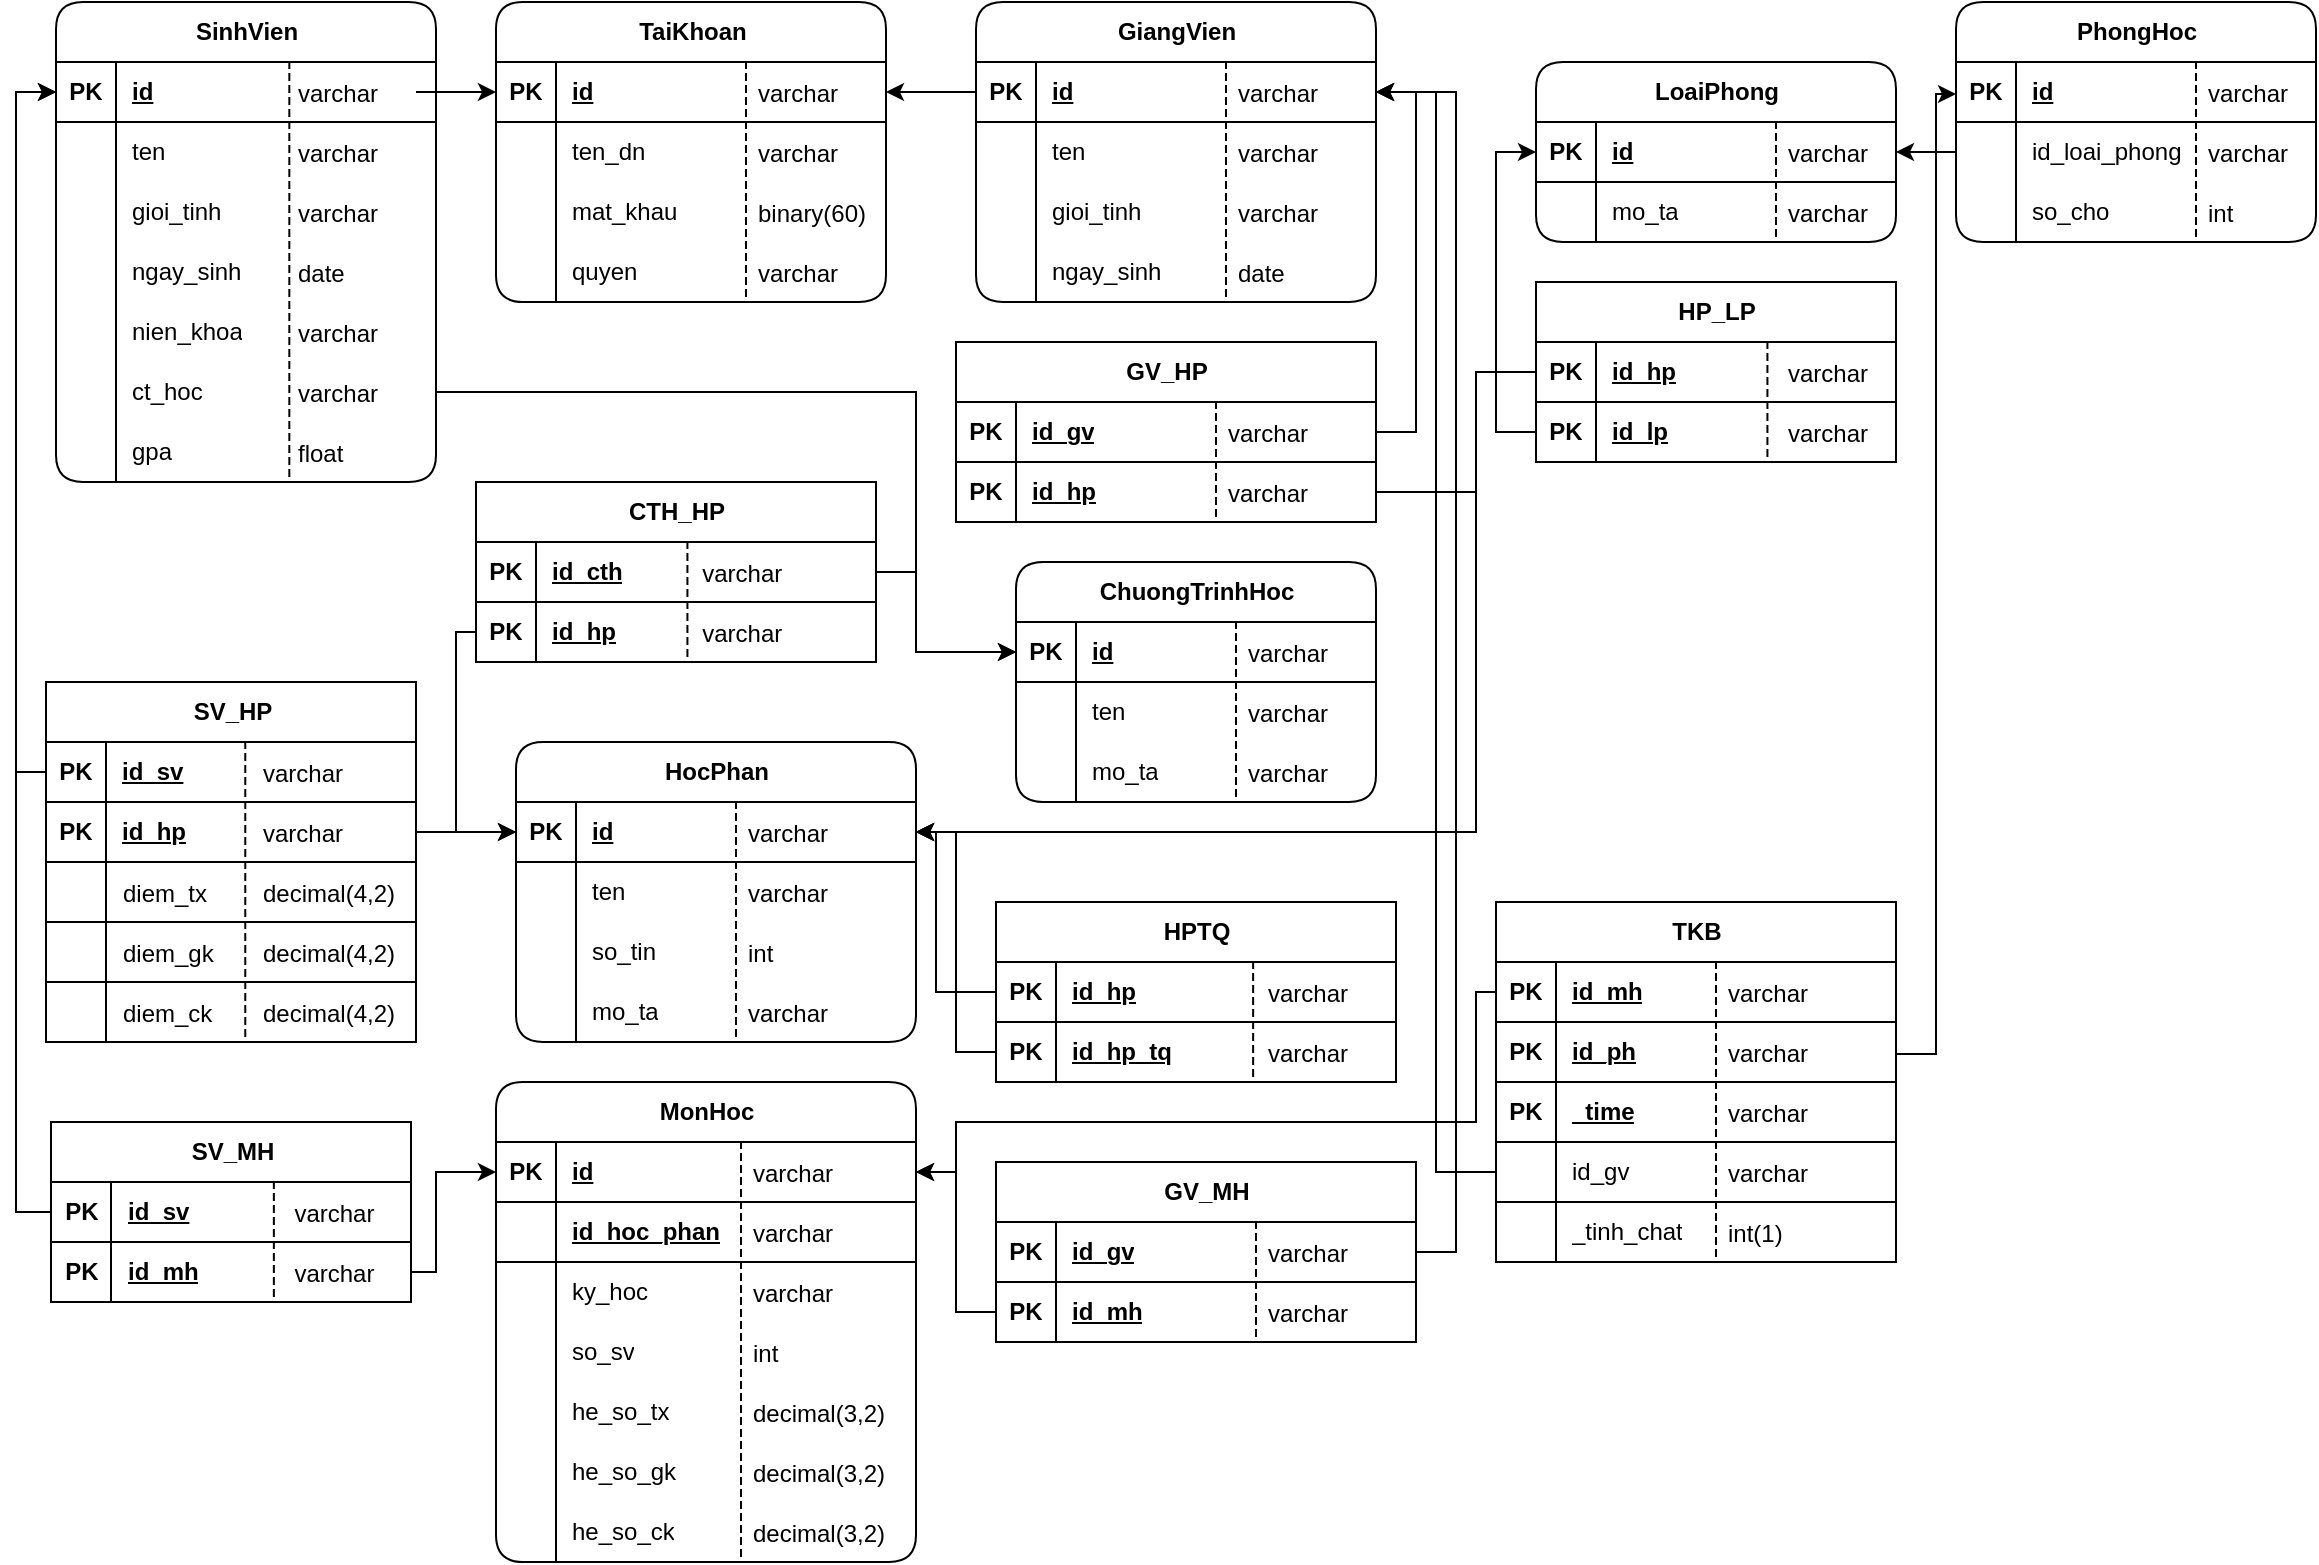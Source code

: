 <mxfile version="22.1.2" type="device" pages="4">
  <diagram name="New ERD no JSON" id="fTt7wYHT0EyN1SNR-xcu">
    <mxGraphModel dx="1312" dy="575" grid="1" gridSize="10" guides="1" tooltips="1" connect="1" arrows="1" fold="1" page="1" pageScale="1" pageWidth="1169" pageHeight="827" math="0" shadow="0">
      <root>
        <mxCell id="RP6GS4juYgKgTyBYTXmS-0" />
        <mxCell id="RP6GS4juYgKgTyBYTXmS-1" parent="RP6GS4juYgKgTyBYTXmS-0" />
        <mxCell id="RP6GS4juYgKgTyBYTXmS-2" value="" style="group;rounded=1;glass=0;" parent="RP6GS4juYgKgTyBYTXmS-1" vertex="1" connectable="0">
          <mxGeometry x="250" y="10" width="195" height="150" as="geometry" />
        </mxCell>
        <mxCell id="RP6GS4juYgKgTyBYTXmS-3" value="TaiKhoan" style="shape=table;startSize=30;container=1;collapsible=1;childLayout=tableLayout;fixedRows=1;rowLines=0;fontStyle=1;align=center;resizeLast=1;html=1;rounded=1;" parent="RP6GS4juYgKgTyBYTXmS-2" vertex="1">
          <mxGeometry width="195" height="150" as="geometry" />
        </mxCell>
        <mxCell id="RP6GS4juYgKgTyBYTXmS-4" value="" style="shape=tableRow;horizontal=0;startSize=0;swimlaneHead=0;swimlaneBody=0;fillColor=none;collapsible=0;dropTarget=0;points=[[0,0.5],[1,0.5]];portConstraint=eastwest;top=0;left=0;right=0;bottom=1;" parent="RP6GS4juYgKgTyBYTXmS-3" vertex="1">
          <mxGeometry y="30" width="195" height="30" as="geometry" />
        </mxCell>
        <mxCell id="RP6GS4juYgKgTyBYTXmS-5" value="PK" style="shape=partialRectangle;connectable=0;fillColor=none;top=0;left=0;bottom=0;right=0;fontStyle=1;overflow=hidden;whiteSpace=wrap;html=1;" parent="RP6GS4juYgKgTyBYTXmS-4" vertex="1">
          <mxGeometry width="30" height="30" as="geometry">
            <mxRectangle width="30" height="30" as="alternateBounds" />
          </mxGeometry>
        </mxCell>
        <mxCell id="RP6GS4juYgKgTyBYTXmS-6" value="id" style="shape=partialRectangle;connectable=0;fillColor=none;top=0;left=0;bottom=0;right=0;align=left;spacingLeft=6;fontStyle=5;overflow=hidden;whiteSpace=wrap;html=1;" parent="RP6GS4juYgKgTyBYTXmS-4" vertex="1">
          <mxGeometry x="30" width="165" height="30" as="geometry">
            <mxRectangle width="165" height="30" as="alternateBounds" />
          </mxGeometry>
        </mxCell>
        <mxCell id="RP6GS4juYgKgTyBYTXmS-7" value="" style="shape=tableRow;horizontal=0;startSize=0;swimlaneHead=0;swimlaneBody=0;fillColor=none;collapsible=0;dropTarget=0;points=[[0,0.5],[1,0.5]];portConstraint=eastwest;top=0;left=0;right=0;bottom=0;" parent="RP6GS4juYgKgTyBYTXmS-3" vertex="1">
          <mxGeometry y="60" width="195" height="30" as="geometry" />
        </mxCell>
        <mxCell id="RP6GS4juYgKgTyBYTXmS-8" value="" style="shape=partialRectangle;connectable=0;fillColor=none;top=0;left=0;bottom=0;right=0;editable=1;overflow=hidden;whiteSpace=wrap;html=1;" parent="RP6GS4juYgKgTyBYTXmS-7" vertex="1">
          <mxGeometry width="30" height="30" as="geometry">
            <mxRectangle width="30" height="30" as="alternateBounds" />
          </mxGeometry>
        </mxCell>
        <mxCell id="RP6GS4juYgKgTyBYTXmS-9" value="ten_dn" style="shape=partialRectangle;connectable=0;fillColor=none;top=0;left=0;bottom=0;right=0;align=left;spacingLeft=6;overflow=hidden;whiteSpace=wrap;html=1;" parent="RP6GS4juYgKgTyBYTXmS-7" vertex="1">
          <mxGeometry x="30" width="165" height="30" as="geometry">
            <mxRectangle width="165" height="30" as="alternateBounds" />
          </mxGeometry>
        </mxCell>
        <mxCell id="RP6GS4juYgKgTyBYTXmS-10" value="" style="shape=tableRow;horizontal=0;startSize=0;swimlaneHead=0;swimlaneBody=0;fillColor=none;collapsible=0;dropTarget=0;points=[[0,0.5],[1,0.5]];portConstraint=eastwest;top=0;left=0;right=0;bottom=0;" parent="RP6GS4juYgKgTyBYTXmS-3" vertex="1">
          <mxGeometry y="90" width="195" height="30" as="geometry" />
        </mxCell>
        <mxCell id="RP6GS4juYgKgTyBYTXmS-11" value="" style="shape=partialRectangle;connectable=0;fillColor=none;top=0;left=0;bottom=0;right=0;editable=1;overflow=hidden;whiteSpace=wrap;html=1;" parent="RP6GS4juYgKgTyBYTXmS-10" vertex="1">
          <mxGeometry width="30" height="30" as="geometry">
            <mxRectangle width="30" height="30" as="alternateBounds" />
          </mxGeometry>
        </mxCell>
        <mxCell id="RP6GS4juYgKgTyBYTXmS-12" value="mat_khau" style="shape=partialRectangle;connectable=0;fillColor=none;top=0;left=0;bottom=0;right=0;align=left;spacingLeft=6;overflow=hidden;whiteSpace=wrap;html=1;" parent="RP6GS4juYgKgTyBYTXmS-10" vertex="1">
          <mxGeometry x="30" width="165" height="30" as="geometry">
            <mxRectangle width="165" height="30" as="alternateBounds" />
          </mxGeometry>
        </mxCell>
        <mxCell id="RP6GS4juYgKgTyBYTXmS-13" value="" style="shape=tableRow;horizontal=0;startSize=0;swimlaneHead=0;swimlaneBody=0;fillColor=none;collapsible=0;dropTarget=0;points=[[0,0.5],[1,0.5]];portConstraint=eastwest;top=0;left=0;right=0;bottom=0;" parent="RP6GS4juYgKgTyBYTXmS-3" vertex="1">
          <mxGeometry y="120" width="195" height="30" as="geometry" />
        </mxCell>
        <mxCell id="RP6GS4juYgKgTyBYTXmS-14" value="" style="shape=partialRectangle;connectable=0;fillColor=none;top=0;left=0;bottom=0;right=0;editable=1;overflow=hidden;whiteSpace=wrap;html=1;" parent="RP6GS4juYgKgTyBYTXmS-13" vertex="1">
          <mxGeometry width="30" height="30" as="geometry">
            <mxRectangle width="30" height="30" as="alternateBounds" />
          </mxGeometry>
        </mxCell>
        <mxCell id="RP6GS4juYgKgTyBYTXmS-15" value="quyen" style="shape=partialRectangle;connectable=0;fillColor=none;top=0;left=0;bottom=0;right=0;align=left;spacingLeft=6;overflow=hidden;whiteSpace=wrap;html=1;" parent="RP6GS4juYgKgTyBYTXmS-13" vertex="1">
          <mxGeometry x="30" width="165" height="30" as="geometry">
            <mxRectangle width="165" height="30" as="alternateBounds" />
          </mxGeometry>
        </mxCell>
        <mxCell id="RP6GS4juYgKgTyBYTXmS-16" value="varchar" style="shape=partialRectangle;fillColor=none;align=left;verticalAlign=middle;strokeColor=none;spacingLeft=34;rotatable=0;points=[[0,0.5],[1,0.5]];portConstraint=eastwest;dropTarget=0;" parent="RP6GS4juYgKgTyBYTXmS-2" vertex="1">
          <mxGeometry x="95" y="30" width="90" height="30" as="geometry" />
        </mxCell>
        <mxCell id="RP6GS4juYgKgTyBYTXmS-17" value="" style="shape=partialRectangle;top=0;left=0;bottom=0;fillColor=none;stokeWidth=1;dashed=1;align=left;verticalAlign=middle;spacingLeft=4;spacingRight=4;overflow=hidden;rotatable=0;points=[];portConstraint=eastwest;part=1;" parent="RP6GS4juYgKgTyBYTXmS-16" vertex="1" connectable="0">
          <mxGeometry width="30" height="30" as="geometry" />
        </mxCell>
        <mxCell id="RP6GS4juYgKgTyBYTXmS-18" value="varchar" style="shape=partialRectangle;fillColor=none;align=left;verticalAlign=middle;strokeColor=none;spacingLeft=34;rotatable=0;points=[[0,0.5],[1,0.5]];portConstraint=eastwest;dropTarget=0;" parent="RP6GS4juYgKgTyBYTXmS-2" vertex="1">
          <mxGeometry x="95" y="60" width="90" height="30" as="geometry" />
        </mxCell>
        <mxCell id="RP6GS4juYgKgTyBYTXmS-19" value="" style="shape=partialRectangle;top=0;left=0;bottom=0;fillColor=none;stokeWidth=1;dashed=1;align=left;verticalAlign=middle;spacingLeft=4;spacingRight=4;overflow=hidden;rotatable=0;points=[];portConstraint=eastwest;part=1;" parent="RP6GS4juYgKgTyBYTXmS-18" vertex="1" connectable="0">
          <mxGeometry width="30" height="30" as="geometry" />
        </mxCell>
        <mxCell id="RP6GS4juYgKgTyBYTXmS-20" value="binary(60)" style="shape=partialRectangle;fillColor=none;align=left;verticalAlign=middle;strokeColor=none;spacingLeft=34;rotatable=0;points=[[0,0.5],[1,0.5]];portConstraint=eastwest;dropTarget=0;" parent="RP6GS4juYgKgTyBYTXmS-2" vertex="1">
          <mxGeometry x="95" y="90" width="90" height="30" as="geometry" />
        </mxCell>
        <mxCell id="RP6GS4juYgKgTyBYTXmS-21" value="" style="shape=partialRectangle;top=0;left=0;bottom=0;fillColor=none;stokeWidth=1;dashed=1;align=left;verticalAlign=middle;spacingLeft=4;spacingRight=4;overflow=hidden;rotatable=0;points=[];portConstraint=eastwest;part=1;" parent="RP6GS4juYgKgTyBYTXmS-20" vertex="1" connectable="0">
          <mxGeometry width="30" height="30" as="geometry" />
        </mxCell>
        <mxCell id="RP6GS4juYgKgTyBYTXmS-22" value="varchar" style="shape=partialRectangle;fillColor=none;align=left;verticalAlign=middle;strokeColor=none;spacingLeft=34;rotatable=0;points=[[0,0.5],[1,0.5]];portConstraint=eastwest;dropTarget=0;" parent="RP6GS4juYgKgTyBYTXmS-2" vertex="1">
          <mxGeometry x="95" y="120" width="90" height="30" as="geometry" />
        </mxCell>
        <mxCell id="RP6GS4juYgKgTyBYTXmS-23" value="" style="shape=partialRectangle;top=0;left=0;bottom=0;fillColor=none;stokeWidth=1;dashed=1;align=left;verticalAlign=middle;spacingLeft=4;spacingRight=4;overflow=hidden;rotatable=0;points=[];portConstraint=eastwest;part=1;" parent="RP6GS4juYgKgTyBYTXmS-22" vertex="1" connectable="0">
          <mxGeometry width="30" height="30" as="geometry" />
        </mxCell>
        <mxCell id="RP6GS4juYgKgTyBYTXmS-63" value="" style="group;rounded=0;" parent="RP6GS4juYgKgTyBYTXmS-1" vertex="1" connectable="0">
          <mxGeometry x="770" y="40" width="180" height="90" as="geometry" />
        </mxCell>
        <mxCell id="RP6GS4juYgKgTyBYTXmS-64" value="LoaiPhong" style="shape=table;startSize=30;container=1;collapsible=1;childLayout=tableLayout;fixedRows=1;rowLines=0;fontStyle=1;align=center;resizeLast=1;html=1;rounded=1;" parent="RP6GS4juYgKgTyBYTXmS-63" vertex="1">
          <mxGeometry width="180" height="90" as="geometry" />
        </mxCell>
        <mxCell id="RP6GS4juYgKgTyBYTXmS-65" value="" style="shape=tableRow;horizontal=0;startSize=0;swimlaneHead=0;swimlaneBody=0;fillColor=none;collapsible=0;dropTarget=0;points=[[0,0.5],[1,0.5]];portConstraint=eastwest;top=0;left=0;right=0;bottom=1;" parent="RP6GS4juYgKgTyBYTXmS-64" vertex="1">
          <mxGeometry y="30" width="180" height="30" as="geometry" />
        </mxCell>
        <mxCell id="RP6GS4juYgKgTyBYTXmS-66" value="PK" style="shape=partialRectangle;connectable=0;fillColor=none;top=0;left=0;bottom=0;right=0;fontStyle=1;overflow=hidden;whiteSpace=wrap;html=1;" parent="RP6GS4juYgKgTyBYTXmS-65" vertex="1">
          <mxGeometry width="30" height="30" as="geometry">
            <mxRectangle width="30" height="30" as="alternateBounds" />
          </mxGeometry>
        </mxCell>
        <mxCell id="RP6GS4juYgKgTyBYTXmS-67" value="id" style="shape=partialRectangle;connectable=0;fillColor=none;top=0;left=0;bottom=0;right=0;align=left;spacingLeft=6;fontStyle=5;overflow=hidden;whiteSpace=wrap;html=1;" parent="RP6GS4juYgKgTyBYTXmS-65" vertex="1">
          <mxGeometry x="30" width="150" height="30" as="geometry">
            <mxRectangle width="150" height="30" as="alternateBounds" />
          </mxGeometry>
        </mxCell>
        <mxCell id="RP6GS4juYgKgTyBYTXmS-68" value="" style="shape=tableRow;horizontal=0;startSize=0;swimlaneHead=0;swimlaneBody=0;fillColor=none;collapsible=0;dropTarget=0;points=[[0,0.5],[1,0.5]];portConstraint=eastwest;top=0;left=0;right=0;bottom=0;" parent="RP6GS4juYgKgTyBYTXmS-64" vertex="1">
          <mxGeometry y="60" width="180" height="30" as="geometry" />
        </mxCell>
        <mxCell id="RP6GS4juYgKgTyBYTXmS-69" value="" style="shape=partialRectangle;connectable=0;fillColor=none;top=0;left=0;bottom=0;right=0;editable=1;overflow=hidden;whiteSpace=wrap;html=1;" parent="RP6GS4juYgKgTyBYTXmS-68" vertex="1">
          <mxGeometry width="30" height="30" as="geometry">
            <mxRectangle width="30" height="30" as="alternateBounds" />
          </mxGeometry>
        </mxCell>
        <mxCell id="RP6GS4juYgKgTyBYTXmS-70" value="mo_ta" style="shape=partialRectangle;connectable=0;fillColor=none;top=0;left=0;bottom=0;right=0;align=left;spacingLeft=6;overflow=hidden;whiteSpace=wrap;html=1;" parent="RP6GS4juYgKgTyBYTXmS-68" vertex="1">
          <mxGeometry x="30" width="150" height="30" as="geometry">
            <mxRectangle width="150" height="30" as="alternateBounds" />
          </mxGeometry>
        </mxCell>
        <mxCell id="RP6GS4juYgKgTyBYTXmS-71" value="varchar" style="shape=partialRectangle;fillColor=none;align=left;verticalAlign=middle;strokeColor=none;spacingLeft=34;rotatable=0;points=[[0,0.5],[1,0.5]];portConstraint=eastwest;dropTarget=0;" parent="RP6GS4juYgKgTyBYTXmS-63" vertex="1">
          <mxGeometry x="90" y="30" width="90" height="30" as="geometry" />
        </mxCell>
        <mxCell id="RP6GS4juYgKgTyBYTXmS-72" value="" style="shape=partialRectangle;top=0;left=0;bottom=0;fillColor=none;stokeWidth=1;dashed=1;align=left;verticalAlign=middle;spacingLeft=4;spacingRight=4;overflow=hidden;rotatable=0;points=[];portConstraint=eastwest;part=1;" parent="RP6GS4juYgKgTyBYTXmS-71" vertex="1" connectable="0">
          <mxGeometry width="30" height="30" as="geometry" />
        </mxCell>
        <mxCell id="RP6GS4juYgKgTyBYTXmS-73" value="varchar" style="shape=partialRectangle;fillColor=none;align=left;verticalAlign=middle;strokeColor=none;spacingLeft=34;rotatable=0;points=[[0,0.5],[1,0.5]];portConstraint=eastwest;dropTarget=0;" parent="RP6GS4juYgKgTyBYTXmS-63" vertex="1">
          <mxGeometry x="90" y="60" width="90" height="30" as="geometry" />
        </mxCell>
        <mxCell id="RP6GS4juYgKgTyBYTXmS-74" value="" style="shape=partialRectangle;top=0;left=0;bottom=0;fillColor=none;stokeWidth=1;dashed=1;align=left;verticalAlign=middle;spacingLeft=4;spacingRight=4;overflow=hidden;rotatable=0;points=[];portConstraint=eastwest;part=1;" parent="RP6GS4juYgKgTyBYTXmS-73" vertex="1" connectable="0">
          <mxGeometry width="30" height="30" as="geometry" />
        </mxCell>
        <mxCell id="RP6GS4juYgKgTyBYTXmS-75" value="" style="group;rounded=0;" parent="RP6GS4juYgKgTyBYTXmS-1" vertex="1" connectable="0">
          <mxGeometry x="980" y="10" width="180" height="120" as="geometry" />
        </mxCell>
        <mxCell id="RP6GS4juYgKgTyBYTXmS-76" value="varchar" style="shape=partialRectangle;fillColor=none;align=left;verticalAlign=middle;strokeColor=none;spacingLeft=34;rotatable=0;points=[[0,0.5],[1,0.5]];portConstraint=eastwest;dropTarget=0;" parent="RP6GS4juYgKgTyBYTXmS-75" vertex="1">
          <mxGeometry x="90" y="30" width="90" height="30" as="geometry" />
        </mxCell>
        <mxCell id="RP6GS4juYgKgTyBYTXmS-77" value="" style="shape=partialRectangle;top=0;left=0;bottom=0;fillColor=none;stokeWidth=1;dashed=1;align=left;verticalAlign=middle;spacingLeft=4;spacingRight=4;overflow=hidden;rotatable=0;points=[];portConstraint=eastwest;part=1;" parent="RP6GS4juYgKgTyBYTXmS-76" vertex="1" connectable="0">
          <mxGeometry width="30" height="30" as="geometry" />
        </mxCell>
        <mxCell id="RP6GS4juYgKgTyBYTXmS-78" value="int" style="shape=partialRectangle;fillColor=none;align=left;verticalAlign=middle;strokeColor=none;spacingLeft=34;rotatable=0;points=[[0,0.5],[1,0.5]];portConstraint=eastwest;dropTarget=0;" parent="RP6GS4juYgKgTyBYTXmS-75" vertex="1">
          <mxGeometry x="90" y="90" width="90" height="30" as="geometry" />
        </mxCell>
        <mxCell id="RP6GS4juYgKgTyBYTXmS-79" value="" style="shape=partialRectangle;top=0;left=0;bottom=0;fillColor=none;stokeWidth=1;dashed=1;align=left;verticalAlign=middle;spacingLeft=4;spacingRight=4;overflow=hidden;rotatable=0;points=[];portConstraint=eastwest;part=1;" parent="RP6GS4juYgKgTyBYTXmS-78" vertex="1" connectable="0">
          <mxGeometry width="30" height="30" as="geometry" />
        </mxCell>
        <mxCell id="RP6GS4juYgKgTyBYTXmS-80" value="" style="group" parent="RP6GS4juYgKgTyBYTXmS-75" vertex="1" connectable="0">
          <mxGeometry width="180" height="120" as="geometry" />
        </mxCell>
        <mxCell id="RP6GS4juYgKgTyBYTXmS-81" value="PhongHoc" style="shape=table;startSize=30;container=1;collapsible=1;childLayout=tableLayout;fixedRows=1;rowLines=0;fontStyle=1;align=center;resizeLast=1;html=1;rounded=1;" parent="RP6GS4juYgKgTyBYTXmS-80" vertex="1">
          <mxGeometry width="180" height="120" as="geometry" />
        </mxCell>
        <mxCell id="RP6GS4juYgKgTyBYTXmS-82" value="" style="shape=tableRow;horizontal=0;startSize=0;swimlaneHead=0;swimlaneBody=0;fillColor=none;collapsible=0;dropTarget=0;points=[[0,0.5],[1,0.5]];portConstraint=eastwest;top=0;left=0;right=0;bottom=1;" parent="RP6GS4juYgKgTyBYTXmS-81" vertex="1">
          <mxGeometry y="30" width="180" height="30" as="geometry" />
        </mxCell>
        <mxCell id="RP6GS4juYgKgTyBYTXmS-83" value="PK" style="shape=partialRectangle;connectable=0;fillColor=none;top=0;left=0;bottom=0;right=0;fontStyle=1;overflow=hidden;whiteSpace=wrap;html=1;" parent="RP6GS4juYgKgTyBYTXmS-82" vertex="1">
          <mxGeometry width="30" height="30" as="geometry">
            <mxRectangle width="30" height="30" as="alternateBounds" />
          </mxGeometry>
        </mxCell>
        <mxCell id="RP6GS4juYgKgTyBYTXmS-84" value="id" style="shape=partialRectangle;connectable=0;fillColor=none;top=0;left=0;bottom=0;right=0;align=left;spacingLeft=6;fontStyle=5;overflow=hidden;whiteSpace=wrap;html=1;" parent="RP6GS4juYgKgTyBYTXmS-82" vertex="1">
          <mxGeometry x="30" width="150" height="30" as="geometry">
            <mxRectangle width="150" height="30" as="alternateBounds" />
          </mxGeometry>
        </mxCell>
        <mxCell id="RP6GS4juYgKgTyBYTXmS-85" value="" style="shape=tableRow;horizontal=0;startSize=0;swimlaneHead=0;swimlaneBody=0;fillColor=none;collapsible=0;dropTarget=0;points=[[0,0.5],[1,0.5]];portConstraint=eastwest;top=0;left=0;right=0;bottom=0;" parent="RP6GS4juYgKgTyBYTXmS-81" vertex="1">
          <mxGeometry y="60" width="180" height="30" as="geometry" />
        </mxCell>
        <mxCell id="RP6GS4juYgKgTyBYTXmS-86" value="" style="shape=partialRectangle;connectable=0;fillColor=none;top=0;left=0;bottom=0;right=0;editable=1;overflow=hidden;whiteSpace=wrap;html=1;" parent="RP6GS4juYgKgTyBYTXmS-85" vertex="1">
          <mxGeometry width="30" height="30" as="geometry">
            <mxRectangle width="30" height="30" as="alternateBounds" />
          </mxGeometry>
        </mxCell>
        <mxCell id="RP6GS4juYgKgTyBYTXmS-87" value="id_loai_phong" style="shape=partialRectangle;connectable=0;fillColor=none;top=0;left=0;bottom=0;right=0;align=left;spacingLeft=6;overflow=hidden;whiteSpace=wrap;html=1;" parent="RP6GS4juYgKgTyBYTXmS-85" vertex="1">
          <mxGeometry x="30" width="150" height="30" as="geometry">
            <mxRectangle width="150" height="30" as="alternateBounds" />
          </mxGeometry>
        </mxCell>
        <mxCell id="RP6GS4juYgKgTyBYTXmS-88" value="" style="shape=tableRow;horizontal=0;startSize=0;swimlaneHead=0;swimlaneBody=0;fillColor=none;collapsible=0;dropTarget=0;points=[[0,0.5],[1,0.5]];portConstraint=eastwest;top=0;left=0;right=0;bottom=0;" parent="RP6GS4juYgKgTyBYTXmS-81" vertex="1">
          <mxGeometry y="90" width="180" height="30" as="geometry" />
        </mxCell>
        <mxCell id="RP6GS4juYgKgTyBYTXmS-89" value="" style="shape=partialRectangle;connectable=0;fillColor=none;top=0;left=0;bottom=0;right=0;editable=1;overflow=hidden;whiteSpace=wrap;html=1;" parent="RP6GS4juYgKgTyBYTXmS-88" vertex="1">
          <mxGeometry width="30" height="30" as="geometry">
            <mxRectangle width="30" height="30" as="alternateBounds" />
          </mxGeometry>
        </mxCell>
        <mxCell id="RP6GS4juYgKgTyBYTXmS-90" value="so_cho" style="shape=partialRectangle;connectable=0;fillColor=none;top=0;left=0;bottom=0;right=0;align=left;spacingLeft=6;overflow=hidden;whiteSpace=wrap;html=1;" parent="RP6GS4juYgKgTyBYTXmS-88" vertex="1">
          <mxGeometry x="30" width="150" height="30" as="geometry">
            <mxRectangle width="150" height="30" as="alternateBounds" />
          </mxGeometry>
        </mxCell>
        <mxCell id="RP6GS4juYgKgTyBYTXmS-91" value="varchar" style="shape=partialRectangle;fillColor=none;align=left;verticalAlign=middle;strokeColor=none;spacingLeft=34;rotatable=0;points=[[0,0.5],[1,0.5]];portConstraint=eastwest;dropTarget=0;" parent="RP6GS4juYgKgTyBYTXmS-80" vertex="1">
          <mxGeometry x="90" y="60" width="90" height="30" as="geometry" />
        </mxCell>
        <mxCell id="RP6GS4juYgKgTyBYTXmS-92" value="" style="shape=partialRectangle;top=0;left=0;bottom=0;fillColor=none;stokeWidth=1;dashed=1;align=left;verticalAlign=middle;spacingLeft=4;spacingRight=4;overflow=hidden;rotatable=0;points=[];portConstraint=eastwest;part=1;" parent="RP6GS4juYgKgTyBYTXmS-91" vertex="1" connectable="0">
          <mxGeometry width="30" height="30" as="geometry" />
        </mxCell>
        <mxCell id="RP6GS4juYgKgTyBYTXmS-93" style="edgeStyle=orthogonalEdgeStyle;rounded=0;orthogonalLoop=1;jettySize=auto;html=1;entryX=1;entryY=0.5;entryDx=0;entryDy=0;exitX=0;exitY=0.5;exitDx=0;exitDy=0;" parent="RP6GS4juYgKgTyBYTXmS-1" source="RP6GS4juYgKgTyBYTXmS-85" target="RP6GS4juYgKgTyBYTXmS-71" edge="1">
          <mxGeometry relative="1" as="geometry">
            <mxPoint x="920" y="160" as="sourcePoint" />
          </mxGeometry>
        </mxCell>
        <mxCell id="RP6GS4juYgKgTyBYTXmS-94" style="edgeStyle=orthogonalEdgeStyle;rounded=0;orthogonalLoop=1;jettySize=auto;html=1;exitX=0;exitY=0.5;exitDx=0;exitDy=0;entryX=1;entryY=0.5;entryDx=0;entryDy=0;" parent="RP6GS4juYgKgTyBYTXmS-1" source="RP6GS4juYgKgTyBYTXmS-43" target="RP6GS4juYgKgTyBYTXmS-4" edge="1">
          <mxGeometry relative="1" as="geometry" />
        </mxCell>
        <mxCell id="RP6GS4juYgKgTyBYTXmS-116" value="" style="group" parent="RP6GS4juYgKgTyBYTXmS-1" vertex="1" connectable="0">
          <mxGeometry x="260" y="380" width="200" height="150" as="geometry" />
        </mxCell>
        <mxCell id="RP6GS4juYgKgTyBYTXmS-117" value="HocPhan" style="shape=table;startSize=30;container=1;collapsible=1;childLayout=tableLayout;fixedRows=1;rowLines=0;fontStyle=1;align=center;resizeLast=1;html=1;rounded=1;" parent="RP6GS4juYgKgTyBYTXmS-116" vertex="1">
          <mxGeometry width="200" height="150" as="geometry" />
        </mxCell>
        <mxCell id="RP6GS4juYgKgTyBYTXmS-118" value="" style="shape=tableRow;horizontal=0;startSize=0;swimlaneHead=0;swimlaneBody=0;fillColor=none;collapsible=0;dropTarget=0;points=[[0,0.5],[1,0.5]];portConstraint=eastwest;top=0;left=0;right=0;bottom=1;" parent="RP6GS4juYgKgTyBYTXmS-117" vertex="1">
          <mxGeometry y="30" width="200" height="30" as="geometry" />
        </mxCell>
        <mxCell id="RP6GS4juYgKgTyBYTXmS-119" value="PK" style="shape=partialRectangle;connectable=0;fillColor=none;top=0;left=0;bottom=0;right=0;fontStyle=1;overflow=hidden;whiteSpace=wrap;html=1;" parent="RP6GS4juYgKgTyBYTXmS-118" vertex="1">
          <mxGeometry width="30" height="30" as="geometry">
            <mxRectangle width="30" height="30" as="alternateBounds" />
          </mxGeometry>
        </mxCell>
        <mxCell id="RP6GS4juYgKgTyBYTXmS-120" value="id" style="shape=partialRectangle;connectable=0;fillColor=none;top=0;left=0;bottom=0;right=0;align=left;spacingLeft=6;fontStyle=5;overflow=hidden;whiteSpace=wrap;html=1;" parent="RP6GS4juYgKgTyBYTXmS-118" vertex="1">
          <mxGeometry x="30" width="170" height="30" as="geometry">
            <mxRectangle width="170" height="30" as="alternateBounds" />
          </mxGeometry>
        </mxCell>
        <mxCell id="RP6GS4juYgKgTyBYTXmS-121" value="" style="shape=tableRow;horizontal=0;startSize=0;swimlaneHead=0;swimlaneBody=0;fillColor=none;collapsible=0;dropTarget=0;points=[[0,0.5],[1,0.5]];portConstraint=eastwest;top=0;left=0;right=0;bottom=0;" parent="RP6GS4juYgKgTyBYTXmS-117" vertex="1">
          <mxGeometry y="60" width="200" height="30" as="geometry" />
        </mxCell>
        <mxCell id="RP6GS4juYgKgTyBYTXmS-122" value="" style="shape=partialRectangle;connectable=0;fillColor=none;top=0;left=0;bottom=0;right=0;editable=1;overflow=hidden;whiteSpace=wrap;html=1;" parent="RP6GS4juYgKgTyBYTXmS-121" vertex="1">
          <mxGeometry width="30" height="30" as="geometry">
            <mxRectangle width="30" height="30" as="alternateBounds" />
          </mxGeometry>
        </mxCell>
        <mxCell id="RP6GS4juYgKgTyBYTXmS-123" value="ten" style="shape=partialRectangle;connectable=0;fillColor=none;top=0;left=0;bottom=0;right=0;align=left;spacingLeft=6;overflow=hidden;whiteSpace=wrap;html=1;" parent="RP6GS4juYgKgTyBYTXmS-121" vertex="1">
          <mxGeometry x="30" width="170" height="30" as="geometry">
            <mxRectangle width="170" height="30" as="alternateBounds" />
          </mxGeometry>
        </mxCell>
        <mxCell id="RP6GS4juYgKgTyBYTXmS-124" style="shape=tableRow;horizontal=0;startSize=0;swimlaneHead=0;swimlaneBody=0;fillColor=none;collapsible=0;dropTarget=0;points=[[0,0.5],[1,0.5]];portConstraint=eastwest;top=0;left=0;right=0;bottom=0;" parent="RP6GS4juYgKgTyBYTXmS-117" vertex="1">
          <mxGeometry y="90" width="200" height="30" as="geometry" />
        </mxCell>
        <mxCell id="RP6GS4juYgKgTyBYTXmS-125" style="shape=partialRectangle;connectable=0;fillColor=none;top=0;left=0;bottom=0;right=0;editable=1;overflow=hidden;whiteSpace=wrap;html=1;" parent="RP6GS4juYgKgTyBYTXmS-124" vertex="1">
          <mxGeometry width="30" height="30" as="geometry">
            <mxRectangle width="30" height="30" as="alternateBounds" />
          </mxGeometry>
        </mxCell>
        <mxCell id="RP6GS4juYgKgTyBYTXmS-126" value="so_tin" style="shape=partialRectangle;connectable=0;fillColor=none;top=0;left=0;bottom=0;right=0;align=left;spacingLeft=6;overflow=hidden;whiteSpace=wrap;html=1;" parent="RP6GS4juYgKgTyBYTXmS-124" vertex="1">
          <mxGeometry x="30" width="170" height="30" as="geometry">
            <mxRectangle width="170" height="30" as="alternateBounds" />
          </mxGeometry>
        </mxCell>
        <mxCell id="RP6GS4juYgKgTyBYTXmS-127" value="" style="shape=tableRow;horizontal=0;startSize=0;swimlaneHead=0;swimlaneBody=0;fillColor=none;collapsible=0;dropTarget=0;points=[[0,0.5],[1,0.5]];portConstraint=eastwest;top=0;left=0;right=0;bottom=0;" parent="RP6GS4juYgKgTyBYTXmS-117" vertex="1">
          <mxGeometry y="120" width="200" height="30" as="geometry" />
        </mxCell>
        <mxCell id="RP6GS4juYgKgTyBYTXmS-128" value="" style="shape=partialRectangle;connectable=0;fillColor=none;top=0;left=0;bottom=0;right=0;editable=1;overflow=hidden;whiteSpace=wrap;html=1;" parent="RP6GS4juYgKgTyBYTXmS-127" vertex="1">
          <mxGeometry width="30" height="30" as="geometry">
            <mxRectangle width="30" height="30" as="alternateBounds" />
          </mxGeometry>
        </mxCell>
        <mxCell id="RP6GS4juYgKgTyBYTXmS-129" value="mo_ta" style="shape=partialRectangle;connectable=0;fillColor=none;top=0;left=0;bottom=0;right=0;align=left;spacingLeft=6;overflow=hidden;whiteSpace=wrap;html=1;" parent="RP6GS4juYgKgTyBYTXmS-127" vertex="1">
          <mxGeometry x="30" width="170" height="30" as="geometry">
            <mxRectangle width="170" height="30" as="alternateBounds" />
          </mxGeometry>
        </mxCell>
        <mxCell id="RP6GS4juYgKgTyBYTXmS-130" value="" style="group" parent="RP6GS4juYgKgTyBYTXmS-116" vertex="1" connectable="0">
          <mxGeometry x="80" y="30" width="90" height="120" as="geometry" />
        </mxCell>
        <mxCell id="RP6GS4juYgKgTyBYTXmS-131" value="varchar" style="shape=partialRectangle;fillColor=none;align=left;verticalAlign=middle;strokeColor=none;spacingLeft=34;rotatable=0;points=[[0,0.5],[1,0.5]];portConstraint=eastwest;dropTarget=0;" parent="RP6GS4juYgKgTyBYTXmS-130" vertex="1">
          <mxGeometry width="90" height="30" as="geometry" />
        </mxCell>
        <mxCell id="RP6GS4juYgKgTyBYTXmS-132" value="" style="shape=partialRectangle;top=0;left=0;bottom=0;fillColor=none;stokeWidth=1;dashed=1;align=left;verticalAlign=middle;spacingLeft=4;spacingRight=4;overflow=hidden;rotatable=0;points=[];portConstraint=eastwest;part=1;" parent="RP6GS4juYgKgTyBYTXmS-131" vertex="1" connectable="0">
          <mxGeometry width="30" height="30" as="geometry" />
        </mxCell>
        <mxCell id="RP6GS4juYgKgTyBYTXmS-133" value="varchar" style="shape=partialRectangle;fillColor=none;align=left;verticalAlign=middle;strokeColor=none;spacingLeft=34;rotatable=0;points=[[0,0.5],[1,0.5]];portConstraint=eastwest;dropTarget=0;" parent="RP6GS4juYgKgTyBYTXmS-130" vertex="1">
          <mxGeometry y="30" width="90" height="30" as="geometry" />
        </mxCell>
        <mxCell id="RP6GS4juYgKgTyBYTXmS-134" value="" style="shape=partialRectangle;top=0;left=0;bottom=0;fillColor=none;stokeWidth=1;dashed=1;align=left;verticalAlign=middle;spacingLeft=4;spacingRight=4;overflow=hidden;rotatable=0;points=[];portConstraint=eastwest;part=1;" parent="RP6GS4juYgKgTyBYTXmS-133" vertex="1" connectable="0">
          <mxGeometry width="30" height="30" as="geometry" />
        </mxCell>
        <mxCell id="RP6GS4juYgKgTyBYTXmS-135" value="varchar" style="shape=partialRectangle;fillColor=none;align=left;verticalAlign=middle;strokeColor=none;spacingLeft=34;rotatable=0;points=[[0,0.5],[1,0.5]];portConstraint=eastwest;dropTarget=0;" parent="RP6GS4juYgKgTyBYTXmS-130" vertex="1">
          <mxGeometry y="90" width="90" height="30" as="geometry" />
        </mxCell>
        <mxCell id="RP6GS4juYgKgTyBYTXmS-136" value="" style="shape=partialRectangle;top=0;left=0;bottom=0;fillColor=none;stokeWidth=1;dashed=1;align=left;verticalAlign=middle;spacingLeft=4;spacingRight=4;overflow=hidden;rotatable=0;points=[];portConstraint=eastwest;part=1;" parent="RP6GS4juYgKgTyBYTXmS-135" vertex="1" connectable="0">
          <mxGeometry width="30" height="30" as="geometry" />
        </mxCell>
        <mxCell id="RP6GS4juYgKgTyBYTXmS-137" value="int" style="shape=partialRectangle;fillColor=none;align=left;verticalAlign=middle;strokeColor=none;spacingLeft=34;rotatable=0;points=[[0,0.5],[1,0.5]];portConstraint=eastwest;dropTarget=0;" parent="RP6GS4juYgKgTyBYTXmS-130" vertex="1">
          <mxGeometry y="60" width="90" height="30" as="geometry" />
        </mxCell>
        <mxCell id="RP6GS4juYgKgTyBYTXmS-138" value="" style="shape=partialRectangle;top=0;left=0;bottom=0;fillColor=none;stokeWidth=1;dashed=1;align=left;verticalAlign=middle;spacingLeft=4;spacingRight=4;overflow=hidden;rotatable=0;points=[];portConstraint=eastwest;part=1;" parent="RP6GS4juYgKgTyBYTXmS-137" vertex="1" connectable="0">
          <mxGeometry width="30" height="30" as="geometry" />
        </mxCell>
        <mxCell id="RP6GS4juYgKgTyBYTXmS-167" value="" style="group" parent="RP6GS4juYgKgTyBYTXmS-1" vertex="1" connectable="0">
          <mxGeometry x="20" y="10" width="200" height="240" as="geometry" />
        </mxCell>
        <mxCell id="RP6GS4juYgKgTyBYTXmS-168" value="" style="group" parent="RP6GS4juYgKgTyBYTXmS-167" vertex="1" connectable="0">
          <mxGeometry x="10" width="190" height="240" as="geometry" />
        </mxCell>
        <mxCell id="RP6GS4juYgKgTyBYTXmS-169" value="SinhVien" style="shape=table;startSize=30;container=1;collapsible=1;childLayout=tableLayout;fixedRows=1;rowLines=0;fontStyle=1;align=center;resizeLast=1;html=1;rounded=1;" parent="RP6GS4juYgKgTyBYTXmS-168" vertex="1">
          <mxGeometry width="190" height="240" as="geometry">
            <mxRectangle width="90" height="30" as="alternateBounds" />
          </mxGeometry>
        </mxCell>
        <mxCell id="RP6GS4juYgKgTyBYTXmS-170" value="" style="shape=tableRow;horizontal=0;startSize=0;swimlaneHead=0;swimlaneBody=0;fillColor=none;collapsible=0;dropTarget=0;points=[[0,0.5],[1,0.5]];portConstraint=eastwest;top=0;left=0;right=0;bottom=1;" parent="RP6GS4juYgKgTyBYTXmS-169" vertex="1">
          <mxGeometry y="30" width="190" height="30" as="geometry" />
        </mxCell>
        <mxCell id="RP6GS4juYgKgTyBYTXmS-171" value="PK" style="shape=partialRectangle;connectable=0;fillColor=none;top=0;left=0;bottom=0;right=0;fontStyle=1;overflow=hidden;whiteSpace=wrap;html=1;" parent="RP6GS4juYgKgTyBYTXmS-170" vertex="1">
          <mxGeometry width="30" height="30" as="geometry">
            <mxRectangle width="30" height="30" as="alternateBounds" />
          </mxGeometry>
        </mxCell>
        <mxCell id="RP6GS4juYgKgTyBYTXmS-172" value="id" style="shape=partialRectangle;connectable=0;fillColor=none;top=0;left=0;bottom=0;right=0;align=left;spacingLeft=6;fontStyle=5;overflow=hidden;whiteSpace=wrap;html=1;" parent="RP6GS4juYgKgTyBYTXmS-170" vertex="1">
          <mxGeometry x="30" width="160" height="30" as="geometry">
            <mxRectangle width="160" height="30" as="alternateBounds" />
          </mxGeometry>
        </mxCell>
        <mxCell id="RP6GS4juYgKgTyBYTXmS-173" value="" style="shape=tableRow;horizontal=0;startSize=0;swimlaneHead=0;swimlaneBody=0;fillColor=none;collapsible=0;dropTarget=0;points=[[0,0.5],[1,0.5]];portConstraint=eastwest;top=0;left=0;right=0;bottom=0;" parent="RP6GS4juYgKgTyBYTXmS-169" vertex="1">
          <mxGeometry y="60" width="190" height="30" as="geometry" />
        </mxCell>
        <mxCell id="RP6GS4juYgKgTyBYTXmS-174" value="" style="shape=partialRectangle;connectable=0;fillColor=none;top=0;left=0;bottom=0;right=0;editable=1;overflow=hidden;whiteSpace=wrap;html=1;" parent="RP6GS4juYgKgTyBYTXmS-173" vertex="1">
          <mxGeometry width="30" height="30" as="geometry">
            <mxRectangle width="30" height="30" as="alternateBounds" />
          </mxGeometry>
        </mxCell>
        <mxCell id="RP6GS4juYgKgTyBYTXmS-175" value="ten" style="shape=partialRectangle;connectable=0;fillColor=none;top=0;left=0;bottom=0;right=0;align=left;spacingLeft=6;overflow=hidden;whiteSpace=wrap;html=1;" parent="RP6GS4juYgKgTyBYTXmS-173" vertex="1">
          <mxGeometry x="30" width="160" height="30" as="geometry">
            <mxRectangle width="160" height="30" as="alternateBounds" />
          </mxGeometry>
        </mxCell>
        <mxCell id="RP6GS4juYgKgTyBYTXmS-176" value="" style="shape=tableRow;horizontal=0;startSize=0;swimlaneHead=0;swimlaneBody=0;fillColor=none;collapsible=0;dropTarget=0;points=[[0,0.5],[1,0.5]];portConstraint=eastwest;top=0;left=0;right=0;bottom=0;" parent="RP6GS4juYgKgTyBYTXmS-169" vertex="1">
          <mxGeometry y="90" width="190" height="30" as="geometry" />
        </mxCell>
        <mxCell id="RP6GS4juYgKgTyBYTXmS-177" value="" style="shape=partialRectangle;connectable=0;fillColor=none;top=0;left=0;bottom=0;right=0;editable=1;overflow=hidden;whiteSpace=wrap;html=1;" parent="RP6GS4juYgKgTyBYTXmS-176" vertex="1">
          <mxGeometry width="30" height="30" as="geometry">
            <mxRectangle width="30" height="30" as="alternateBounds" />
          </mxGeometry>
        </mxCell>
        <mxCell id="RP6GS4juYgKgTyBYTXmS-178" value="gioi_tinh" style="shape=partialRectangle;connectable=0;fillColor=none;top=0;left=0;bottom=0;right=0;align=left;spacingLeft=6;overflow=hidden;whiteSpace=wrap;html=1;" parent="RP6GS4juYgKgTyBYTXmS-176" vertex="1">
          <mxGeometry x="30" width="160" height="30" as="geometry">
            <mxRectangle width="160" height="30" as="alternateBounds" />
          </mxGeometry>
        </mxCell>
        <mxCell id="RP6GS4juYgKgTyBYTXmS-179" value="" style="shape=tableRow;horizontal=0;startSize=0;swimlaneHead=0;swimlaneBody=0;fillColor=none;collapsible=0;dropTarget=0;points=[[0,0.5],[1,0.5]];portConstraint=eastwest;top=0;left=0;right=0;bottom=0;" parent="RP6GS4juYgKgTyBYTXmS-169" vertex="1">
          <mxGeometry y="120" width="190" height="30" as="geometry" />
        </mxCell>
        <mxCell id="RP6GS4juYgKgTyBYTXmS-180" value="" style="shape=partialRectangle;connectable=0;fillColor=none;top=0;left=0;bottom=0;right=0;editable=1;overflow=hidden;whiteSpace=wrap;html=1;" parent="RP6GS4juYgKgTyBYTXmS-179" vertex="1">
          <mxGeometry width="30" height="30" as="geometry">
            <mxRectangle width="30" height="30" as="alternateBounds" />
          </mxGeometry>
        </mxCell>
        <mxCell id="RP6GS4juYgKgTyBYTXmS-181" value="ngay_sinh" style="shape=partialRectangle;connectable=0;fillColor=none;top=0;left=0;bottom=0;right=0;align=left;spacingLeft=6;overflow=hidden;whiteSpace=wrap;html=1;" parent="RP6GS4juYgKgTyBYTXmS-179" vertex="1">
          <mxGeometry x="30" width="160" height="30" as="geometry">
            <mxRectangle width="160" height="30" as="alternateBounds" />
          </mxGeometry>
        </mxCell>
        <mxCell id="RP6GS4juYgKgTyBYTXmS-182" value="" style="shape=tableRow;horizontal=0;startSize=0;swimlaneHead=0;swimlaneBody=0;fillColor=none;collapsible=0;dropTarget=0;points=[[0,0.5],[1,0.5]];portConstraint=eastwest;top=0;left=0;right=0;bottom=0;" parent="RP6GS4juYgKgTyBYTXmS-169" vertex="1">
          <mxGeometry y="150" width="190" height="30" as="geometry" />
        </mxCell>
        <mxCell id="RP6GS4juYgKgTyBYTXmS-183" value="" style="shape=partialRectangle;connectable=0;fillColor=none;top=0;left=0;bottom=0;right=0;editable=1;overflow=hidden;whiteSpace=wrap;html=1;" parent="RP6GS4juYgKgTyBYTXmS-182" vertex="1">
          <mxGeometry width="30" height="30" as="geometry">
            <mxRectangle width="30" height="30" as="alternateBounds" />
          </mxGeometry>
        </mxCell>
        <mxCell id="RP6GS4juYgKgTyBYTXmS-184" value="nien_khoa" style="shape=partialRectangle;connectable=0;fillColor=none;top=0;left=0;bottom=0;right=0;align=left;spacingLeft=6;overflow=hidden;whiteSpace=wrap;html=1;" parent="RP6GS4juYgKgTyBYTXmS-182" vertex="1">
          <mxGeometry x="30" width="160" height="30" as="geometry">
            <mxRectangle width="160" height="30" as="alternateBounds" />
          </mxGeometry>
        </mxCell>
        <mxCell id="RP6GS4juYgKgTyBYTXmS-185" style="shape=tableRow;horizontal=0;startSize=0;swimlaneHead=0;swimlaneBody=0;fillColor=none;collapsible=0;dropTarget=0;points=[[0,0.5],[1,0.5]];portConstraint=eastwest;top=0;left=0;right=0;bottom=0;" parent="RP6GS4juYgKgTyBYTXmS-169" vertex="1">
          <mxGeometry y="180" width="190" height="30" as="geometry" />
        </mxCell>
        <mxCell id="RP6GS4juYgKgTyBYTXmS-186" style="shape=partialRectangle;connectable=0;fillColor=none;top=0;left=0;bottom=0;right=0;editable=1;overflow=hidden;whiteSpace=wrap;html=1;" parent="RP6GS4juYgKgTyBYTXmS-185" vertex="1">
          <mxGeometry width="30" height="30" as="geometry">
            <mxRectangle width="30" height="30" as="alternateBounds" />
          </mxGeometry>
        </mxCell>
        <mxCell id="RP6GS4juYgKgTyBYTXmS-187" value="ct_hoc" style="shape=partialRectangle;connectable=0;fillColor=none;top=0;left=0;bottom=0;right=0;align=left;spacingLeft=6;overflow=hidden;whiteSpace=wrap;html=1;" parent="RP6GS4juYgKgTyBYTXmS-185" vertex="1">
          <mxGeometry x="30" width="160" height="30" as="geometry">
            <mxRectangle width="160" height="30" as="alternateBounds" />
          </mxGeometry>
        </mxCell>
        <mxCell id="RP6GS4juYgKgTyBYTXmS-188" style="shape=tableRow;horizontal=0;startSize=0;swimlaneHead=0;swimlaneBody=0;fillColor=none;collapsible=0;dropTarget=0;points=[[0,0.5],[1,0.5]];portConstraint=eastwest;top=0;left=0;right=0;bottom=0;" parent="RP6GS4juYgKgTyBYTXmS-169" vertex="1">
          <mxGeometry y="210" width="190" height="30" as="geometry" />
        </mxCell>
        <mxCell id="RP6GS4juYgKgTyBYTXmS-189" style="shape=partialRectangle;connectable=0;fillColor=none;top=0;left=0;bottom=0;right=0;editable=1;overflow=hidden;whiteSpace=wrap;html=1;" parent="RP6GS4juYgKgTyBYTXmS-188" vertex="1">
          <mxGeometry width="30" height="30" as="geometry">
            <mxRectangle width="30" height="30" as="alternateBounds" />
          </mxGeometry>
        </mxCell>
        <mxCell id="RP6GS4juYgKgTyBYTXmS-190" value="gpa" style="shape=partialRectangle;connectable=0;fillColor=none;top=0;left=0;bottom=0;right=0;align=left;spacingLeft=6;overflow=hidden;whiteSpace=wrap;html=1;" parent="RP6GS4juYgKgTyBYTXmS-188" vertex="1">
          <mxGeometry x="30" width="160" height="30" as="geometry">
            <mxRectangle width="160" height="30" as="alternateBounds" />
          </mxGeometry>
        </mxCell>
        <mxCell id="RP6GS4juYgKgTyBYTXmS-191" value="" style="group" parent="RP6GS4juYgKgTyBYTXmS-168" vertex="1" connectable="0">
          <mxGeometry x="85" y="30" width="95" height="210" as="geometry" />
        </mxCell>
        <mxCell id="RP6GS4juYgKgTyBYTXmS-192" value="varchar" style="shape=partialRectangle;fillColor=none;align=left;verticalAlign=middle;strokeColor=none;spacingLeft=34;rotatable=0;points=[[0,0.5],[1,0.5]];portConstraint=eastwest;dropTarget=0;" parent="RP6GS4juYgKgTyBYTXmS-191" vertex="1">
          <mxGeometry width="95" height="30" as="geometry" />
        </mxCell>
        <mxCell id="RP6GS4juYgKgTyBYTXmS-193" value="" style="shape=partialRectangle;top=0;left=0;bottom=0;fillColor=none;stokeWidth=1;dashed=1;align=left;verticalAlign=middle;spacingLeft=4;spacingRight=4;overflow=hidden;rotatable=0;points=[];portConstraint=eastwest;part=1;" parent="RP6GS4juYgKgTyBYTXmS-192" vertex="1" connectable="0">
          <mxGeometry width="31.667" height="30" as="geometry" />
        </mxCell>
        <mxCell id="RP6GS4juYgKgTyBYTXmS-194" value="varchar" style="shape=partialRectangle;fillColor=none;align=left;verticalAlign=middle;strokeColor=none;spacingLeft=34;rotatable=0;points=[[0,0.5],[1,0.5]];portConstraint=eastwest;dropTarget=0;" parent="RP6GS4juYgKgTyBYTXmS-191" vertex="1">
          <mxGeometry y="30" width="95" height="30" as="geometry" />
        </mxCell>
        <mxCell id="RP6GS4juYgKgTyBYTXmS-195" value="" style="shape=partialRectangle;top=0;left=0;bottom=0;fillColor=none;stokeWidth=1;dashed=1;align=left;verticalAlign=middle;spacingLeft=4;spacingRight=4;overflow=hidden;rotatable=0;points=[];portConstraint=eastwest;part=1;" parent="RP6GS4juYgKgTyBYTXmS-194" vertex="1" connectable="0">
          <mxGeometry width="31.667" height="30" as="geometry" />
        </mxCell>
        <mxCell id="RP6GS4juYgKgTyBYTXmS-196" value="varchar" style="shape=partialRectangle;fillColor=none;align=left;verticalAlign=middle;strokeColor=none;spacingLeft=34;rotatable=0;points=[[0,0.5],[1,0.5]];portConstraint=eastwest;dropTarget=0;" parent="RP6GS4juYgKgTyBYTXmS-191" vertex="1">
          <mxGeometry y="60" width="95" height="30" as="geometry" />
        </mxCell>
        <mxCell id="RP6GS4juYgKgTyBYTXmS-197" value="" style="shape=partialRectangle;top=0;left=0;bottom=0;fillColor=none;stokeWidth=1;dashed=1;align=left;verticalAlign=middle;spacingLeft=4;spacingRight=4;overflow=hidden;rotatable=0;points=[];portConstraint=eastwest;part=1;" parent="RP6GS4juYgKgTyBYTXmS-196" vertex="1" connectable="0">
          <mxGeometry width="31.667" height="30" as="geometry" />
        </mxCell>
        <mxCell id="RP6GS4juYgKgTyBYTXmS-198" value="date" style="shape=partialRectangle;fillColor=none;align=left;verticalAlign=middle;strokeColor=none;spacingLeft=34;rotatable=0;points=[[0,0.5],[1,0.5]];portConstraint=eastwest;dropTarget=0;" parent="RP6GS4juYgKgTyBYTXmS-191" vertex="1">
          <mxGeometry y="90" width="95" height="30" as="geometry" />
        </mxCell>
        <mxCell id="RP6GS4juYgKgTyBYTXmS-199" value="" style="shape=partialRectangle;top=0;left=0;bottom=0;fillColor=none;stokeWidth=1;dashed=1;align=left;verticalAlign=middle;spacingLeft=4;spacingRight=4;overflow=hidden;rotatable=0;points=[];portConstraint=eastwest;part=1;" parent="RP6GS4juYgKgTyBYTXmS-198" vertex="1" connectable="0">
          <mxGeometry width="31.667" height="30" as="geometry" />
        </mxCell>
        <mxCell id="RP6GS4juYgKgTyBYTXmS-200" value="varchar" style="shape=partialRectangle;fillColor=none;align=left;verticalAlign=middle;strokeColor=none;spacingLeft=34;rotatable=0;points=[[0,0.5],[1,0.5]];portConstraint=eastwest;dropTarget=0;" parent="RP6GS4juYgKgTyBYTXmS-191" vertex="1">
          <mxGeometry y="120" width="95" height="30" as="geometry" />
        </mxCell>
        <mxCell id="RP6GS4juYgKgTyBYTXmS-201" value="" style="shape=partialRectangle;top=0;left=0;bottom=0;fillColor=none;stokeWidth=1;dashed=1;align=left;verticalAlign=middle;spacingLeft=4;spacingRight=4;overflow=hidden;rotatable=0;points=[];portConstraint=eastwest;part=1;" parent="RP6GS4juYgKgTyBYTXmS-200" vertex="1" connectable="0">
          <mxGeometry width="31.667" height="30" as="geometry" />
        </mxCell>
        <mxCell id="RP6GS4juYgKgTyBYTXmS-202" value="varchar" style="shape=partialRectangle;fillColor=none;align=left;verticalAlign=middle;strokeColor=none;spacingLeft=34;rotatable=0;points=[[0,0.5],[1,0.5]];portConstraint=eastwest;dropTarget=0;" parent="RP6GS4juYgKgTyBYTXmS-191" vertex="1">
          <mxGeometry y="150" width="95" height="30" as="geometry" />
        </mxCell>
        <mxCell id="RP6GS4juYgKgTyBYTXmS-203" value="" style="shape=partialRectangle;top=0;left=0;bottom=0;fillColor=none;stokeWidth=1;dashed=1;align=left;verticalAlign=middle;spacingLeft=4;spacingRight=4;overflow=hidden;rotatable=0;points=[];portConstraint=eastwest;part=1;" parent="RP6GS4juYgKgTyBYTXmS-202" vertex="1" connectable="0">
          <mxGeometry width="31.667" height="30" as="geometry" />
        </mxCell>
        <mxCell id="RP6GS4juYgKgTyBYTXmS-204" value="float" style="shape=partialRectangle;fillColor=none;align=left;verticalAlign=middle;strokeColor=none;spacingLeft=34;rotatable=0;points=[[0,0.5],[1,0.5]];portConstraint=eastwest;dropTarget=0;" parent="RP6GS4juYgKgTyBYTXmS-191" vertex="1">
          <mxGeometry y="180" width="95" height="30" as="geometry" />
        </mxCell>
        <mxCell id="RP6GS4juYgKgTyBYTXmS-205" value="" style="shape=partialRectangle;top=0;left=0;bottom=0;fillColor=none;stokeWidth=1;dashed=1;align=left;verticalAlign=middle;spacingLeft=4;spacingRight=4;overflow=hidden;rotatable=0;points=[];portConstraint=eastwest;part=1;" parent="RP6GS4juYgKgTyBYTXmS-204" vertex="1" connectable="0">
          <mxGeometry width="31.667" height="30" as="geometry" />
        </mxCell>
        <mxCell id="RP6GS4juYgKgTyBYTXmS-206" style="edgeStyle=orthogonalEdgeStyle;rounded=0;orthogonalLoop=1;jettySize=auto;html=1;exitX=1;exitY=0.5;exitDx=0;exitDy=0;entryX=0;entryY=0.5;entryDx=0;entryDy=0;" parent="RP6GS4juYgKgTyBYTXmS-1" source="RP6GS4juYgKgTyBYTXmS-192" target="RP6GS4juYgKgTyBYTXmS-4" edge="1">
          <mxGeometry relative="1" as="geometry" />
        </mxCell>
        <mxCell id="c6-Lxcc7BisYZzEXXaSM-32" value="" style="group" parent="RP6GS4juYgKgTyBYTXmS-1" vertex="1" connectable="0">
          <mxGeometry x="480" y="180" width="210" height="90" as="geometry" />
        </mxCell>
        <mxCell id="c6-Lxcc7BisYZzEXXaSM-1" value="GV_HP" style="shape=table;startSize=30;container=1;collapsible=1;childLayout=tableLayout;fixedRows=1;rowLines=0;fontStyle=1;align=center;resizeLast=1;html=1;" parent="c6-Lxcc7BisYZzEXXaSM-32" vertex="1">
          <mxGeometry width="210" height="90" as="geometry" />
        </mxCell>
        <mxCell id="c6-Lxcc7BisYZzEXXaSM-2" value="" style="shape=tableRow;horizontal=0;startSize=0;swimlaneHead=0;swimlaneBody=0;fillColor=none;collapsible=0;dropTarget=0;points=[[0,0.5],[1,0.5]];portConstraint=eastwest;top=0;left=0;right=0;bottom=1;" parent="c6-Lxcc7BisYZzEXXaSM-1" vertex="1">
          <mxGeometry y="30" width="210" height="30" as="geometry" />
        </mxCell>
        <mxCell id="c6-Lxcc7BisYZzEXXaSM-3" value="PK" style="shape=partialRectangle;connectable=0;fillColor=none;top=0;left=0;bottom=0;right=0;fontStyle=1;overflow=hidden;whiteSpace=wrap;html=1;" parent="c6-Lxcc7BisYZzEXXaSM-2" vertex="1">
          <mxGeometry width="30" height="30" as="geometry">
            <mxRectangle width="30" height="30" as="alternateBounds" />
          </mxGeometry>
        </mxCell>
        <mxCell id="c6-Lxcc7BisYZzEXXaSM-4" value="id_gv" style="shape=partialRectangle;connectable=0;fillColor=none;top=0;left=0;bottom=0;right=0;align=left;spacingLeft=6;fontStyle=5;overflow=hidden;whiteSpace=wrap;html=1;" parent="c6-Lxcc7BisYZzEXXaSM-2" vertex="1">
          <mxGeometry x="30" width="180" height="30" as="geometry">
            <mxRectangle width="180" height="30" as="alternateBounds" />
          </mxGeometry>
        </mxCell>
        <mxCell id="c6-Lxcc7BisYZzEXXaSM-28" style="shape=tableRow;horizontal=0;startSize=0;swimlaneHead=0;swimlaneBody=0;fillColor=none;collapsible=0;dropTarget=0;points=[[0,0.5],[1,0.5]];portConstraint=eastwest;top=0;left=0;right=0;bottom=1;" parent="c6-Lxcc7BisYZzEXXaSM-1" vertex="1">
          <mxGeometry y="60" width="210" height="30" as="geometry" />
        </mxCell>
        <mxCell id="c6-Lxcc7BisYZzEXXaSM-29" value="PK" style="shape=partialRectangle;connectable=0;fillColor=none;top=0;left=0;bottom=0;right=0;fontStyle=1;overflow=hidden;whiteSpace=wrap;html=1;" parent="c6-Lxcc7BisYZzEXXaSM-28" vertex="1">
          <mxGeometry width="30" height="30" as="geometry">
            <mxRectangle width="30" height="30" as="alternateBounds" />
          </mxGeometry>
        </mxCell>
        <mxCell id="c6-Lxcc7BisYZzEXXaSM-30" value="id_hp" style="shape=partialRectangle;connectable=0;fillColor=none;top=0;left=0;bottom=0;right=0;align=left;spacingLeft=6;fontStyle=5;overflow=hidden;whiteSpace=wrap;html=1;" parent="c6-Lxcc7BisYZzEXXaSM-28" vertex="1">
          <mxGeometry x="30" width="180" height="30" as="geometry">
            <mxRectangle width="180" height="30" as="alternateBounds" />
          </mxGeometry>
        </mxCell>
        <mxCell id="c6-Lxcc7BisYZzEXXaSM-31" value="" style="group" parent="c6-Lxcc7BisYZzEXXaSM-32" vertex="1" connectable="0">
          <mxGeometry x="100" y="30" width="90" height="60" as="geometry" />
        </mxCell>
        <mxCell id="c6-Lxcc7BisYZzEXXaSM-18" value="varchar" style="shape=partialRectangle;fillColor=none;align=left;verticalAlign=middle;strokeColor=none;spacingLeft=34;rotatable=0;points=[[0,0.5],[1,0.5]];portConstraint=eastwest;dropTarget=0;" parent="c6-Lxcc7BisYZzEXXaSM-31" vertex="1">
          <mxGeometry width="90" height="30" as="geometry" />
        </mxCell>
        <mxCell id="c6-Lxcc7BisYZzEXXaSM-19" value="" style="shape=partialRectangle;top=0;left=0;bottom=0;fillColor=none;stokeWidth=1;dashed=1;align=left;verticalAlign=middle;spacingLeft=4;spacingRight=4;overflow=hidden;rotatable=0;points=[];portConstraint=eastwest;part=1;" parent="c6-Lxcc7BisYZzEXXaSM-18" vertex="1" connectable="0">
          <mxGeometry width="30" height="30" as="geometry" />
        </mxCell>
        <mxCell id="c6-Lxcc7BisYZzEXXaSM-20" value="varchar" style="shape=partialRectangle;fillColor=none;align=left;verticalAlign=middle;strokeColor=none;spacingLeft=34;rotatable=0;points=[[0,0.5],[1,0.5]];portConstraint=eastwest;dropTarget=0;" parent="c6-Lxcc7BisYZzEXXaSM-31" vertex="1">
          <mxGeometry y="30" width="90" height="30" as="geometry" />
        </mxCell>
        <mxCell id="c6-Lxcc7BisYZzEXXaSM-21" value="" style="shape=partialRectangle;top=0;left=0;bottom=0;fillColor=none;stokeWidth=1;dashed=1;align=left;verticalAlign=middle;spacingLeft=4;spacingRight=4;overflow=hidden;rotatable=0;points=[];portConstraint=eastwest;part=1;" parent="c6-Lxcc7BisYZzEXXaSM-20" vertex="1" connectable="0">
          <mxGeometry width="30" height="30" as="geometry" />
        </mxCell>
        <mxCell id="c6-Lxcc7BisYZzEXXaSM-33" value="" style="group" parent="RP6GS4juYgKgTyBYTXmS-1" vertex="1" connectable="0">
          <mxGeometry x="500" y="590" width="210" height="90" as="geometry" />
        </mxCell>
        <mxCell id="c6-Lxcc7BisYZzEXXaSM-34" value="GV_MH" style="shape=table;startSize=30;container=1;collapsible=1;childLayout=tableLayout;fixedRows=1;rowLines=0;fontStyle=1;align=center;resizeLast=1;html=1;" parent="c6-Lxcc7BisYZzEXXaSM-33" vertex="1">
          <mxGeometry width="210" height="90" as="geometry" />
        </mxCell>
        <mxCell id="c6-Lxcc7BisYZzEXXaSM-35" value="" style="shape=tableRow;horizontal=0;startSize=0;swimlaneHead=0;swimlaneBody=0;fillColor=none;collapsible=0;dropTarget=0;points=[[0,0.5],[1,0.5]];portConstraint=eastwest;top=0;left=0;right=0;bottom=1;" parent="c6-Lxcc7BisYZzEXXaSM-34" vertex="1">
          <mxGeometry y="30" width="210" height="30" as="geometry" />
        </mxCell>
        <mxCell id="c6-Lxcc7BisYZzEXXaSM-36" value="PK" style="shape=partialRectangle;connectable=0;fillColor=none;top=0;left=0;bottom=0;right=0;fontStyle=1;overflow=hidden;whiteSpace=wrap;html=1;" parent="c6-Lxcc7BisYZzEXXaSM-35" vertex="1">
          <mxGeometry width="30" height="30" as="geometry">
            <mxRectangle width="30" height="30" as="alternateBounds" />
          </mxGeometry>
        </mxCell>
        <mxCell id="c6-Lxcc7BisYZzEXXaSM-37" value="id_gv" style="shape=partialRectangle;connectable=0;fillColor=none;top=0;left=0;bottom=0;right=0;align=left;spacingLeft=6;fontStyle=5;overflow=hidden;whiteSpace=wrap;html=1;" parent="c6-Lxcc7BisYZzEXXaSM-35" vertex="1">
          <mxGeometry x="30" width="180" height="30" as="geometry">
            <mxRectangle width="180" height="30" as="alternateBounds" />
          </mxGeometry>
        </mxCell>
        <mxCell id="c6-Lxcc7BisYZzEXXaSM-38" style="shape=tableRow;horizontal=0;startSize=0;swimlaneHead=0;swimlaneBody=0;fillColor=none;collapsible=0;dropTarget=0;points=[[0,0.5],[1,0.5]];portConstraint=eastwest;top=0;left=0;right=0;bottom=1;" parent="c6-Lxcc7BisYZzEXXaSM-34" vertex="1">
          <mxGeometry y="60" width="210" height="30" as="geometry" />
        </mxCell>
        <mxCell id="c6-Lxcc7BisYZzEXXaSM-39" value="PK" style="shape=partialRectangle;connectable=0;fillColor=none;top=0;left=0;bottom=0;right=0;fontStyle=1;overflow=hidden;whiteSpace=wrap;html=1;" parent="c6-Lxcc7BisYZzEXXaSM-38" vertex="1">
          <mxGeometry width="30" height="30" as="geometry">
            <mxRectangle width="30" height="30" as="alternateBounds" />
          </mxGeometry>
        </mxCell>
        <mxCell id="c6-Lxcc7BisYZzEXXaSM-40" value="id_mh" style="shape=partialRectangle;connectable=0;fillColor=none;top=0;left=0;bottom=0;right=0;align=left;spacingLeft=6;fontStyle=5;overflow=hidden;whiteSpace=wrap;html=1;" parent="c6-Lxcc7BisYZzEXXaSM-38" vertex="1">
          <mxGeometry x="30" width="180" height="30" as="geometry">
            <mxRectangle width="180" height="30" as="alternateBounds" />
          </mxGeometry>
        </mxCell>
        <mxCell id="c6-Lxcc7BisYZzEXXaSM-41" value="" style="group" parent="c6-Lxcc7BisYZzEXXaSM-33" vertex="1" connectable="0">
          <mxGeometry x="100" y="30" width="90" height="60" as="geometry" />
        </mxCell>
        <mxCell id="c6-Lxcc7BisYZzEXXaSM-42" value="varchar" style="shape=partialRectangle;fillColor=none;align=left;verticalAlign=middle;strokeColor=none;spacingLeft=34;rotatable=0;points=[[0,0.5],[1,0.5]];portConstraint=eastwest;dropTarget=0;" parent="c6-Lxcc7BisYZzEXXaSM-41" vertex="1">
          <mxGeometry width="90" height="30" as="geometry" />
        </mxCell>
        <mxCell id="c6-Lxcc7BisYZzEXXaSM-43" value="" style="shape=partialRectangle;top=0;left=0;bottom=0;fillColor=none;stokeWidth=1;dashed=1;align=left;verticalAlign=middle;spacingLeft=4;spacingRight=4;overflow=hidden;rotatable=0;points=[];portConstraint=eastwest;part=1;" parent="c6-Lxcc7BisYZzEXXaSM-42" vertex="1" connectable="0">
          <mxGeometry width="30" height="30" as="geometry" />
        </mxCell>
        <mxCell id="c6-Lxcc7BisYZzEXXaSM-44" value="varchar" style="shape=partialRectangle;fillColor=none;align=left;verticalAlign=middle;strokeColor=none;spacingLeft=34;rotatable=0;points=[[0,0.5],[1,0.5]];portConstraint=eastwest;dropTarget=0;" parent="c6-Lxcc7BisYZzEXXaSM-41" vertex="1">
          <mxGeometry y="30" width="90" height="30" as="geometry" />
        </mxCell>
        <mxCell id="c6-Lxcc7BisYZzEXXaSM-45" value="" style="shape=partialRectangle;top=0;left=0;bottom=0;fillColor=none;stokeWidth=1;dashed=1;align=left;verticalAlign=middle;spacingLeft=4;spacingRight=4;overflow=hidden;rotatable=0;points=[];portConstraint=eastwest;part=1;" parent="c6-Lxcc7BisYZzEXXaSM-44" vertex="1" connectable="0">
          <mxGeometry width="30" height="30" as="geometry" />
        </mxCell>
        <mxCell id="c6-Lxcc7BisYZzEXXaSM-60" value="" style="group" parent="RP6GS4juYgKgTyBYTXmS-1" vertex="1" connectable="0">
          <mxGeometry x="27.5" y="570" width="180" height="90" as="geometry" />
        </mxCell>
        <mxCell id="c6-Lxcc7BisYZzEXXaSM-61" value="SV_MH" style="shape=table;startSize=30;container=1;collapsible=1;childLayout=tableLayout;fixedRows=1;rowLines=0;fontStyle=1;align=center;resizeLast=1;html=1;" parent="c6-Lxcc7BisYZzEXXaSM-60" vertex="1">
          <mxGeometry width="180" height="90" as="geometry" />
        </mxCell>
        <mxCell id="c6-Lxcc7BisYZzEXXaSM-62" value="" style="shape=tableRow;horizontal=0;startSize=0;swimlaneHead=0;swimlaneBody=0;fillColor=none;collapsible=0;dropTarget=0;points=[[0,0.5],[1,0.5]];portConstraint=eastwest;top=0;left=0;right=0;bottom=1;" parent="c6-Lxcc7BisYZzEXXaSM-61" vertex="1">
          <mxGeometry y="30" width="180" height="30" as="geometry" />
        </mxCell>
        <mxCell id="c6-Lxcc7BisYZzEXXaSM-63" value="PK" style="shape=partialRectangle;connectable=0;fillColor=none;top=0;left=0;bottom=0;right=0;fontStyle=1;overflow=hidden;whiteSpace=wrap;html=1;" parent="c6-Lxcc7BisYZzEXXaSM-62" vertex="1">
          <mxGeometry width="30" height="30" as="geometry">
            <mxRectangle width="30" height="30" as="alternateBounds" />
          </mxGeometry>
        </mxCell>
        <mxCell id="c6-Lxcc7BisYZzEXXaSM-64" value="id_sv" style="shape=partialRectangle;connectable=0;fillColor=none;top=0;left=0;bottom=0;right=0;align=left;spacingLeft=6;fontStyle=5;overflow=hidden;whiteSpace=wrap;html=1;" parent="c6-Lxcc7BisYZzEXXaSM-62" vertex="1">
          <mxGeometry x="30" width="150" height="30" as="geometry">
            <mxRectangle width="150" height="30" as="alternateBounds" />
          </mxGeometry>
        </mxCell>
        <mxCell id="c6-Lxcc7BisYZzEXXaSM-65" style="shape=tableRow;horizontal=0;startSize=0;swimlaneHead=0;swimlaneBody=0;fillColor=none;collapsible=0;dropTarget=0;points=[[0,0.5],[1,0.5]];portConstraint=eastwest;top=0;left=0;right=0;bottom=1;" parent="c6-Lxcc7BisYZzEXXaSM-61" vertex="1">
          <mxGeometry y="60" width="180" height="30" as="geometry" />
        </mxCell>
        <mxCell id="c6-Lxcc7BisYZzEXXaSM-66" value="PK" style="shape=partialRectangle;connectable=0;fillColor=none;top=0;left=0;bottom=0;right=0;fontStyle=1;overflow=hidden;whiteSpace=wrap;html=1;" parent="c6-Lxcc7BisYZzEXXaSM-65" vertex="1">
          <mxGeometry width="30" height="30" as="geometry">
            <mxRectangle width="30" height="30" as="alternateBounds" />
          </mxGeometry>
        </mxCell>
        <mxCell id="c6-Lxcc7BisYZzEXXaSM-67" value="id_mh" style="shape=partialRectangle;connectable=0;fillColor=none;top=0;left=0;bottom=0;right=0;align=left;spacingLeft=6;fontStyle=5;overflow=hidden;whiteSpace=wrap;html=1;" parent="c6-Lxcc7BisYZzEXXaSM-65" vertex="1">
          <mxGeometry x="30" width="150" height="30" as="geometry">
            <mxRectangle width="150" height="30" as="alternateBounds" />
          </mxGeometry>
        </mxCell>
        <mxCell id="c6-Lxcc7BisYZzEXXaSM-68" value="" style="group" parent="c6-Lxcc7BisYZzEXXaSM-60" vertex="1" connectable="0">
          <mxGeometry x="85.714" y="30" width="77.143" height="60" as="geometry" />
        </mxCell>
        <mxCell id="c6-Lxcc7BisYZzEXXaSM-69" value="varchar" style="shape=partialRectangle;fillColor=none;align=left;verticalAlign=middle;strokeColor=none;spacingLeft=34;rotatable=0;points=[[0,0.5],[1,0.5]];portConstraint=eastwest;dropTarget=0;" parent="c6-Lxcc7BisYZzEXXaSM-68" vertex="1">
          <mxGeometry width="77.143" height="30" as="geometry" />
        </mxCell>
        <mxCell id="c6-Lxcc7BisYZzEXXaSM-70" value="" style="shape=partialRectangle;top=0;left=0;bottom=0;fillColor=none;stokeWidth=1;dashed=1;align=left;verticalAlign=middle;spacingLeft=4;spacingRight=4;overflow=hidden;rotatable=0;points=[];portConstraint=eastwest;part=1;" parent="c6-Lxcc7BisYZzEXXaSM-69" vertex="1" connectable="0">
          <mxGeometry width="25.714" height="30" as="geometry" />
        </mxCell>
        <mxCell id="c6-Lxcc7BisYZzEXXaSM-71" value="varchar" style="shape=partialRectangle;fillColor=none;align=left;verticalAlign=middle;strokeColor=none;spacingLeft=34;rotatable=0;points=[[0,0.5],[1,0.5]];portConstraint=eastwest;dropTarget=0;" parent="c6-Lxcc7BisYZzEXXaSM-68" vertex="1">
          <mxGeometry y="30" width="77.143" height="30" as="geometry" />
        </mxCell>
        <mxCell id="c6-Lxcc7BisYZzEXXaSM-72" value="" style="shape=partialRectangle;top=0;left=0;bottom=0;fillColor=none;stokeWidth=1;dashed=1;align=left;verticalAlign=middle;spacingLeft=4;spacingRight=4;overflow=hidden;rotatable=0;points=[];portConstraint=eastwest;part=1;" parent="c6-Lxcc7BisYZzEXXaSM-71" vertex="1" connectable="0">
          <mxGeometry width="25.714" height="30" as="geometry" />
        </mxCell>
        <mxCell id="c6-Lxcc7BisYZzEXXaSM-99" value="" style="group" parent="RP6GS4juYgKgTyBYTXmS-1" vertex="1" connectable="0">
          <mxGeometry x="500" y="460" width="200" height="90" as="geometry" />
        </mxCell>
        <mxCell id="c6-Lxcc7BisYZzEXXaSM-84" value="HPTQ" style="shape=table;startSize=30;container=1;collapsible=1;childLayout=tableLayout;fixedRows=1;rowLines=0;fontStyle=1;align=center;resizeLast=1;html=1;" parent="c6-Lxcc7BisYZzEXXaSM-99" vertex="1">
          <mxGeometry width="200" height="90" as="geometry" />
        </mxCell>
        <mxCell id="c6-Lxcc7BisYZzEXXaSM-85" value="" style="shape=tableRow;horizontal=0;startSize=0;swimlaneHead=0;swimlaneBody=0;fillColor=none;collapsible=0;dropTarget=0;points=[[0,0.5],[1,0.5]];portConstraint=eastwest;top=0;left=0;right=0;bottom=1;" parent="c6-Lxcc7BisYZzEXXaSM-84" vertex="1">
          <mxGeometry y="30" width="200" height="30" as="geometry" />
        </mxCell>
        <mxCell id="c6-Lxcc7BisYZzEXXaSM-86" value="PK" style="shape=partialRectangle;connectable=0;fillColor=none;top=0;left=0;bottom=0;right=0;fontStyle=1;overflow=hidden;whiteSpace=wrap;html=1;" parent="c6-Lxcc7BisYZzEXXaSM-85" vertex="1">
          <mxGeometry width="30" height="30" as="geometry">
            <mxRectangle width="30" height="30" as="alternateBounds" />
          </mxGeometry>
        </mxCell>
        <mxCell id="c6-Lxcc7BisYZzEXXaSM-87" value="id_hp" style="shape=partialRectangle;connectable=0;fillColor=none;top=0;left=0;bottom=0;right=0;align=left;spacingLeft=6;fontStyle=5;overflow=hidden;whiteSpace=wrap;html=1;" parent="c6-Lxcc7BisYZzEXXaSM-85" vertex="1">
          <mxGeometry x="30" width="170" height="30" as="geometry">
            <mxRectangle width="170" height="30" as="alternateBounds" />
          </mxGeometry>
        </mxCell>
        <mxCell id="c6-Lxcc7BisYZzEXXaSM-88" style="shape=tableRow;horizontal=0;startSize=0;swimlaneHead=0;swimlaneBody=0;fillColor=none;collapsible=0;dropTarget=0;points=[[0,0.5],[1,0.5]];portConstraint=eastwest;top=0;left=0;right=0;bottom=1;" parent="c6-Lxcc7BisYZzEXXaSM-84" vertex="1">
          <mxGeometry y="60" width="200" height="30" as="geometry" />
        </mxCell>
        <mxCell id="c6-Lxcc7BisYZzEXXaSM-89" value="PK" style="shape=partialRectangle;connectable=0;fillColor=none;top=0;left=0;bottom=0;right=0;fontStyle=1;overflow=hidden;whiteSpace=wrap;html=1;" parent="c6-Lxcc7BisYZzEXXaSM-88" vertex="1">
          <mxGeometry width="30" height="30" as="geometry">
            <mxRectangle width="30" height="30" as="alternateBounds" />
          </mxGeometry>
        </mxCell>
        <mxCell id="c6-Lxcc7BisYZzEXXaSM-90" value="id_hp_tq" style="shape=partialRectangle;connectable=0;fillColor=none;top=0;left=0;bottom=0;right=0;align=left;spacingLeft=6;fontStyle=5;overflow=hidden;whiteSpace=wrap;html=1;" parent="c6-Lxcc7BisYZzEXXaSM-88" vertex="1">
          <mxGeometry x="30" width="170" height="30" as="geometry">
            <mxRectangle width="170" height="30" as="alternateBounds" />
          </mxGeometry>
        </mxCell>
        <mxCell id="c6-Lxcc7BisYZzEXXaSM-92" value="varchar" style="shape=partialRectangle;fillColor=none;align=left;verticalAlign=middle;strokeColor=none;spacingLeft=34;rotatable=0;points=[[0,0.5],[1,0.5]];portConstraint=eastwest;dropTarget=0;" parent="c6-Lxcc7BisYZzEXXaSM-99" vertex="1">
          <mxGeometry x="99.998" y="30" width="85.714" height="30" as="geometry" />
        </mxCell>
        <mxCell id="c6-Lxcc7BisYZzEXXaSM-93" value="" style="shape=partialRectangle;top=0;left=0;bottom=0;fillColor=none;stokeWidth=1;dashed=1;align=left;verticalAlign=middle;spacingLeft=4;spacingRight=4;overflow=hidden;rotatable=0;points=[];portConstraint=eastwest;part=1;" parent="c6-Lxcc7BisYZzEXXaSM-92" vertex="1" connectable="0">
          <mxGeometry width="28.571" height="30" as="geometry" />
        </mxCell>
        <mxCell id="c6-Lxcc7BisYZzEXXaSM-94" value="varchar" style="shape=partialRectangle;fillColor=none;align=left;verticalAlign=middle;strokeColor=none;spacingLeft=34;rotatable=0;points=[[0,0.5],[1,0.5]];portConstraint=eastwest;dropTarget=0;" parent="c6-Lxcc7BisYZzEXXaSM-99" vertex="1">
          <mxGeometry x="99.998" y="60" width="85.714" height="30" as="geometry" />
        </mxCell>
        <mxCell id="c6-Lxcc7BisYZzEXXaSM-95" value="" style="shape=partialRectangle;top=0;left=0;bottom=0;fillColor=none;stokeWidth=1;dashed=1;align=left;verticalAlign=middle;spacingLeft=4;spacingRight=4;overflow=hidden;rotatable=0;points=[];portConstraint=eastwest;part=1;" parent="c6-Lxcc7BisYZzEXXaSM-94" vertex="1" connectable="0">
          <mxGeometry width="28.571" height="30" as="geometry" />
        </mxCell>
        <mxCell id="c6-Lxcc7BisYZzEXXaSM-100" value="" style="group;rounded=0;" parent="RP6GS4juYgKgTyBYTXmS-1" vertex="1" connectable="0">
          <mxGeometry x="490" y="10" width="200" height="150" as="geometry" />
        </mxCell>
        <mxCell id="RP6GS4juYgKgTyBYTXmS-42" value="GiangVien" style="shape=table;startSize=30;container=1;collapsible=1;childLayout=tableLayout;fixedRows=1;rowLines=0;fontStyle=1;align=center;resizeLast=1;html=1;rounded=1;" parent="c6-Lxcc7BisYZzEXXaSM-100" vertex="1">
          <mxGeometry width="200" height="150" as="geometry" />
        </mxCell>
        <mxCell id="RP6GS4juYgKgTyBYTXmS-43" value="" style="shape=tableRow;horizontal=0;startSize=0;swimlaneHead=0;swimlaneBody=0;fillColor=none;collapsible=0;dropTarget=0;points=[[0,0.5],[1,0.5]];portConstraint=eastwest;top=0;left=0;right=0;bottom=1;" parent="RP6GS4juYgKgTyBYTXmS-42" vertex="1">
          <mxGeometry y="30" width="200" height="30" as="geometry" />
        </mxCell>
        <mxCell id="RP6GS4juYgKgTyBYTXmS-44" value="PK" style="shape=partialRectangle;connectable=0;fillColor=none;top=0;left=0;bottom=0;right=0;fontStyle=1;overflow=hidden;whiteSpace=wrap;html=1;" parent="RP6GS4juYgKgTyBYTXmS-43" vertex="1">
          <mxGeometry width="30" height="30" as="geometry">
            <mxRectangle width="30" height="30" as="alternateBounds" />
          </mxGeometry>
        </mxCell>
        <mxCell id="RP6GS4juYgKgTyBYTXmS-45" value="id" style="shape=partialRectangle;connectable=0;fillColor=none;top=0;left=0;bottom=0;right=0;align=left;spacingLeft=6;fontStyle=5;overflow=hidden;whiteSpace=wrap;html=1;" parent="RP6GS4juYgKgTyBYTXmS-43" vertex="1">
          <mxGeometry x="30" width="170" height="30" as="geometry">
            <mxRectangle width="170" height="30" as="alternateBounds" />
          </mxGeometry>
        </mxCell>
        <mxCell id="RP6GS4juYgKgTyBYTXmS-46" value="" style="shape=tableRow;horizontal=0;startSize=0;swimlaneHead=0;swimlaneBody=0;fillColor=none;collapsible=0;dropTarget=0;points=[[0,0.5],[1,0.5]];portConstraint=eastwest;top=0;left=0;right=0;bottom=0;" parent="RP6GS4juYgKgTyBYTXmS-42" vertex="1">
          <mxGeometry y="60" width="200" height="30" as="geometry" />
        </mxCell>
        <mxCell id="RP6GS4juYgKgTyBYTXmS-47" value="" style="shape=partialRectangle;connectable=0;fillColor=none;top=0;left=0;bottom=0;right=0;editable=1;overflow=hidden;whiteSpace=wrap;html=1;" parent="RP6GS4juYgKgTyBYTXmS-46" vertex="1">
          <mxGeometry width="30" height="30" as="geometry">
            <mxRectangle width="30" height="30" as="alternateBounds" />
          </mxGeometry>
        </mxCell>
        <mxCell id="RP6GS4juYgKgTyBYTXmS-48" value="ten" style="shape=partialRectangle;connectable=0;fillColor=none;top=0;left=0;bottom=0;right=0;align=left;spacingLeft=6;overflow=hidden;whiteSpace=wrap;html=1;" parent="RP6GS4juYgKgTyBYTXmS-46" vertex="1">
          <mxGeometry x="30" width="170" height="30" as="geometry">
            <mxRectangle width="170" height="30" as="alternateBounds" />
          </mxGeometry>
        </mxCell>
        <mxCell id="RP6GS4juYgKgTyBYTXmS-49" value="" style="shape=tableRow;horizontal=0;startSize=0;swimlaneHead=0;swimlaneBody=0;fillColor=none;collapsible=0;dropTarget=0;points=[[0,0.5],[1,0.5]];portConstraint=eastwest;top=0;left=0;right=0;bottom=0;" parent="RP6GS4juYgKgTyBYTXmS-42" vertex="1">
          <mxGeometry y="90" width="200" height="30" as="geometry" />
        </mxCell>
        <mxCell id="RP6GS4juYgKgTyBYTXmS-50" value="" style="shape=partialRectangle;connectable=0;fillColor=none;top=0;left=0;bottom=0;right=0;editable=1;overflow=hidden;whiteSpace=wrap;html=1;" parent="RP6GS4juYgKgTyBYTXmS-49" vertex="1">
          <mxGeometry width="30" height="30" as="geometry">
            <mxRectangle width="30" height="30" as="alternateBounds" />
          </mxGeometry>
        </mxCell>
        <mxCell id="RP6GS4juYgKgTyBYTXmS-51" value="gioi_tinh" style="shape=partialRectangle;connectable=0;fillColor=none;top=0;left=0;bottom=0;right=0;align=left;spacingLeft=6;overflow=hidden;whiteSpace=wrap;html=1;" parent="RP6GS4juYgKgTyBYTXmS-49" vertex="1">
          <mxGeometry x="30" width="170" height="30" as="geometry">
            <mxRectangle width="170" height="30" as="alternateBounds" />
          </mxGeometry>
        </mxCell>
        <mxCell id="RP6GS4juYgKgTyBYTXmS-52" value="" style="shape=tableRow;horizontal=0;startSize=0;swimlaneHead=0;swimlaneBody=0;fillColor=none;collapsible=0;dropTarget=0;points=[[0,0.5],[1,0.5]];portConstraint=eastwest;top=0;left=0;right=0;bottom=0;" parent="RP6GS4juYgKgTyBYTXmS-42" vertex="1">
          <mxGeometry y="120" width="200" height="30" as="geometry" />
        </mxCell>
        <mxCell id="RP6GS4juYgKgTyBYTXmS-53" value="" style="shape=partialRectangle;connectable=0;fillColor=none;top=0;left=0;bottom=0;right=0;editable=1;overflow=hidden;whiteSpace=wrap;html=1;" parent="RP6GS4juYgKgTyBYTXmS-52" vertex="1">
          <mxGeometry width="30" height="30" as="geometry">
            <mxRectangle width="30" height="30" as="alternateBounds" />
          </mxGeometry>
        </mxCell>
        <mxCell id="RP6GS4juYgKgTyBYTXmS-54" value="ngay_sinh" style="shape=partialRectangle;connectable=0;fillColor=none;top=0;left=0;bottom=0;right=0;align=left;spacingLeft=6;overflow=hidden;whiteSpace=wrap;html=1;" parent="RP6GS4juYgKgTyBYTXmS-52" vertex="1">
          <mxGeometry x="30" width="170" height="30" as="geometry">
            <mxRectangle width="170" height="30" as="alternateBounds" />
          </mxGeometry>
        </mxCell>
        <mxCell id="RP6GS4juYgKgTyBYTXmS-55" value="varchar" style="shape=partialRectangle;fillColor=none;align=left;verticalAlign=middle;strokeColor=none;spacingLeft=34;rotatable=0;points=[[0,0.5],[1,0.5]];portConstraint=eastwest;dropTarget=0;" parent="c6-Lxcc7BisYZzEXXaSM-100" vertex="1">
          <mxGeometry x="95" y="30" width="90" height="30" as="geometry" />
        </mxCell>
        <mxCell id="RP6GS4juYgKgTyBYTXmS-56" value="" style="shape=partialRectangle;top=0;left=0;bottom=0;fillColor=none;stokeWidth=1;dashed=1;align=left;verticalAlign=middle;spacingLeft=4;spacingRight=4;overflow=hidden;rotatable=0;points=[];portConstraint=eastwest;part=1;" parent="RP6GS4juYgKgTyBYTXmS-55" vertex="1" connectable="0">
          <mxGeometry width="30" height="30" as="geometry" />
        </mxCell>
        <mxCell id="RP6GS4juYgKgTyBYTXmS-57" value="varchar" style="shape=partialRectangle;fillColor=none;align=left;verticalAlign=middle;strokeColor=none;spacingLeft=34;rotatable=0;points=[[0,0.5],[1,0.5]];portConstraint=eastwest;dropTarget=0;" parent="c6-Lxcc7BisYZzEXXaSM-100" vertex="1">
          <mxGeometry x="95" y="60" width="90" height="30" as="geometry" />
        </mxCell>
        <mxCell id="RP6GS4juYgKgTyBYTXmS-58" value="" style="shape=partialRectangle;top=0;left=0;bottom=0;fillColor=none;stokeWidth=1;dashed=1;align=left;verticalAlign=middle;spacingLeft=4;spacingRight=4;overflow=hidden;rotatable=0;points=[];portConstraint=eastwest;part=1;" parent="RP6GS4juYgKgTyBYTXmS-57" vertex="1" connectable="0">
          <mxGeometry width="30" height="30" as="geometry" />
        </mxCell>
        <mxCell id="RP6GS4juYgKgTyBYTXmS-59" value="varchar" style="shape=partialRectangle;fillColor=none;align=left;verticalAlign=middle;strokeColor=none;spacingLeft=34;rotatable=0;points=[[0,0.5],[1,0.5]];portConstraint=eastwest;dropTarget=0;" parent="c6-Lxcc7BisYZzEXXaSM-100" vertex="1">
          <mxGeometry x="95" y="90" width="90" height="30" as="geometry" />
        </mxCell>
        <mxCell id="RP6GS4juYgKgTyBYTXmS-60" value="" style="shape=partialRectangle;top=0;left=0;bottom=0;fillColor=none;stokeWidth=1;dashed=1;align=left;verticalAlign=middle;spacingLeft=4;spacingRight=4;overflow=hidden;rotatable=0;points=[];portConstraint=eastwest;part=1;" parent="RP6GS4juYgKgTyBYTXmS-59" vertex="1" connectable="0">
          <mxGeometry width="30" height="30" as="geometry" />
        </mxCell>
        <mxCell id="RP6GS4juYgKgTyBYTXmS-61" value="date" style="shape=partialRectangle;fillColor=none;align=left;verticalAlign=middle;strokeColor=none;spacingLeft=34;rotatable=0;points=[[0,0.5],[1,0.5]];portConstraint=eastwest;dropTarget=0;" parent="c6-Lxcc7BisYZzEXXaSM-100" vertex="1">
          <mxGeometry x="95" y="120" width="90" height="30" as="geometry" />
        </mxCell>
        <mxCell id="RP6GS4juYgKgTyBYTXmS-62" value="" style="shape=partialRectangle;top=0;left=0;bottom=0;fillColor=none;stokeWidth=1;dashed=1;align=left;verticalAlign=middle;spacingLeft=4;spacingRight=4;overflow=hidden;rotatable=0;points=[];portConstraint=eastwest;part=1;" parent="RP6GS4juYgKgTyBYTXmS-61" vertex="1" connectable="0">
          <mxGeometry width="30" height="30" as="geometry" />
        </mxCell>
        <mxCell id="c6-Lxcc7BisYZzEXXaSM-120" value="" style="group" parent="RP6GS4juYgKgTyBYTXmS-1" vertex="1" connectable="0">
          <mxGeometry x="770" y="150" width="180" height="90" as="geometry" />
        </mxCell>
        <mxCell id="c6-Lxcc7BisYZzEXXaSM-121" value="HP_LP" style="shape=table;startSize=30;container=1;collapsible=1;childLayout=tableLayout;fixedRows=1;rowLines=0;fontStyle=1;align=center;resizeLast=1;html=1;" parent="c6-Lxcc7BisYZzEXXaSM-120" vertex="1">
          <mxGeometry width="180" height="90" as="geometry" />
        </mxCell>
        <mxCell id="c6-Lxcc7BisYZzEXXaSM-122" value="" style="shape=tableRow;horizontal=0;startSize=0;swimlaneHead=0;swimlaneBody=0;fillColor=none;collapsible=0;dropTarget=0;points=[[0,0.5],[1,0.5]];portConstraint=eastwest;top=0;left=0;right=0;bottom=1;" parent="c6-Lxcc7BisYZzEXXaSM-121" vertex="1">
          <mxGeometry y="30" width="180" height="30" as="geometry" />
        </mxCell>
        <mxCell id="c6-Lxcc7BisYZzEXXaSM-123" value="PK" style="shape=partialRectangle;connectable=0;fillColor=none;top=0;left=0;bottom=0;right=0;fontStyle=1;overflow=hidden;whiteSpace=wrap;html=1;" parent="c6-Lxcc7BisYZzEXXaSM-122" vertex="1">
          <mxGeometry width="30" height="30" as="geometry">
            <mxRectangle width="30" height="30" as="alternateBounds" />
          </mxGeometry>
        </mxCell>
        <mxCell id="c6-Lxcc7BisYZzEXXaSM-124" value="id_hp" style="shape=partialRectangle;connectable=0;fillColor=none;top=0;left=0;bottom=0;right=0;align=left;spacingLeft=6;fontStyle=5;overflow=hidden;whiteSpace=wrap;html=1;" parent="c6-Lxcc7BisYZzEXXaSM-122" vertex="1">
          <mxGeometry x="30" width="150" height="30" as="geometry">
            <mxRectangle width="150" height="30" as="alternateBounds" />
          </mxGeometry>
        </mxCell>
        <mxCell id="c6-Lxcc7BisYZzEXXaSM-125" style="shape=tableRow;horizontal=0;startSize=0;swimlaneHead=0;swimlaneBody=0;fillColor=none;collapsible=0;dropTarget=0;points=[[0,0.5],[1,0.5]];portConstraint=eastwest;top=0;left=0;right=0;bottom=1;" parent="c6-Lxcc7BisYZzEXXaSM-121" vertex="1">
          <mxGeometry y="60" width="180" height="30" as="geometry" />
        </mxCell>
        <mxCell id="c6-Lxcc7BisYZzEXXaSM-126" value="PK" style="shape=partialRectangle;connectable=0;fillColor=none;top=0;left=0;bottom=0;right=0;fontStyle=1;overflow=hidden;whiteSpace=wrap;html=1;" parent="c6-Lxcc7BisYZzEXXaSM-125" vertex="1">
          <mxGeometry width="30" height="30" as="geometry">
            <mxRectangle width="30" height="30" as="alternateBounds" />
          </mxGeometry>
        </mxCell>
        <mxCell id="c6-Lxcc7BisYZzEXXaSM-127" value="id_lp" style="shape=partialRectangle;connectable=0;fillColor=none;top=0;left=0;bottom=0;right=0;align=left;spacingLeft=6;fontStyle=5;overflow=hidden;whiteSpace=wrap;html=1;" parent="c6-Lxcc7BisYZzEXXaSM-125" vertex="1">
          <mxGeometry x="30" width="150" height="30" as="geometry">
            <mxRectangle width="150" height="30" as="alternateBounds" />
          </mxGeometry>
        </mxCell>
        <mxCell id="c6-Lxcc7BisYZzEXXaSM-128" value="varchar" style="shape=partialRectangle;fillColor=none;align=left;verticalAlign=middle;strokeColor=none;spacingLeft=34;rotatable=0;points=[[0,0.5],[1,0.5]];portConstraint=eastwest;dropTarget=0;" parent="c6-Lxcc7BisYZzEXXaSM-120" vertex="1">
          <mxGeometry x="89.998" y="30" width="77.143" height="30" as="geometry" />
        </mxCell>
        <mxCell id="c6-Lxcc7BisYZzEXXaSM-129" value="" style="shape=partialRectangle;top=0;left=0;bottom=0;fillColor=none;stokeWidth=1;dashed=1;align=left;verticalAlign=middle;spacingLeft=4;spacingRight=4;overflow=hidden;rotatable=0;points=[];portConstraint=eastwest;part=1;" parent="c6-Lxcc7BisYZzEXXaSM-128" vertex="1" connectable="0">
          <mxGeometry width="25.714" height="30" as="geometry" />
        </mxCell>
        <mxCell id="c6-Lxcc7BisYZzEXXaSM-130" value="varchar" style="shape=partialRectangle;fillColor=none;align=left;verticalAlign=middle;strokeColor=none;spacingLeft=34;rotatable=0;points=[[0,0.5],[1,0.5]];portConstraint=eastwest;dropTarget=0;" parent="c6-Lxcc7BisYZzEXXaSM-120" vertex="1">
          <mxGeometry x="89.998" y="60" width="77.143" height="30" as="geometry" />
        </mxCell>
        <mxCell id="c6-Lxcc7BisYZzEXXaSM-131" value="" style="shape=partialRectangle;top=0;left=0;bottom=0;fillColor=none;stokeWidth=1;dashed=1;align=left;verticalAlign=middle;spacingLeft=4;spacingRight=4;overflow=hidden;rotatable=0;points=[];portConstraint=eastwest;part=1;" parent="c6-Lxcc7BisYZzEXXaSM-130" vertex="1" connectable="0">
          <mxGeometry width="25.714" height="30" as="geometry" />
        </mxCell>
        <mxCell id="c6-Lxcc7BisYZzEXXaSM-133" style="edgeStyle=orthogonalEdgeStyle;rounded=0;orthogonalLoop=1;jettySize=auto;html=1;exitX=1;exitY=0.5;exitDx=0;exitDy=0;entryX=0;entryY=0.5;entryDx=0;entryDy=0;" parent="RP6GS4juYgKgTyBYTXmS-1" source="RP6GS4juYgKgTyBYTXmS-185" target="RP6GS4juYgKgTyBYTXmS-26" edge="1">
          <mxGeometry relative="1" as="geometry">
            <Array as="points">
              <mxPoint x="460" y="205" />
              <mxPoint x="460" y="335" />
            </Array>
          </mxGeometry>
        </mxCell>
        <mxCell id="c6-Lxcc7BisYZzEXXaSM-136" style="edgeStyle=orthogonalEdgeStyle;rounded=0;orthogonalLoop=1;jettySize=auto;html=1;exitX=0;exitY=0.5;exitDx=0;exitDy=0;entryX=0;entryY=0.5;entryDx=0;entryDy=0;" parent="RP6GS4juYgKgTyBYTXmS-1" source="c6-Lxcc7BisYZzEXXaSM-125" target="RP6GS4juYgKgTyBYTXmS-65" edge="1">
          <mxGeometry relative="1" as="geometry" />
        </mxCell>
        <mxCell id="c6-Lxcc7BisYZzEXXaSM-137" style="edgeStyle=orthogonalEdgeStyle;rounded=0;orthogonalLoop=1;jettySize=auto;html=1;exitX=1;exitY=0.5;exitDx=0;exitDy=0;entryX=1;entryY=0.5;entryDx=0;entryDy=0;" parent="RP6GS4juYgKgTyBYTXmS-1" source="c6-Lxcc7BisYZzEXXaSM-2" target="RP6GS4juYgKgTyBYTXmS-43" edge="1">
          <mxGeometry relative="1" as="geometry" />
        </mxCell>
        <mxCell id="c6-Lxcc7BisYZzEXXaSM-138" style="edgeStyle=orthogonalEdgeStyle;rounded=0;orthogonalLoop=1;jettySize=auto;html=1;exitX=1;exitY=0.5;exitDx=0;exitDy=0;entryX=1;entryY=0.5;entryDx=0;entryDy=0;" parent="RP6GS4juYgKgTyBYTXmS-1" source="c6-Lxcc7BisYZzEXXaSM-28" target="RP6GS4juYgKgTyBYTXmS-118" edge="1">
          <mxGeometry relative="1" as="geometry">
            <Array as="points">
              <mxPoint x="740" y="255" />
              <mxPoint x="740" y="425" />
            </Array>
          </mxGeometry>
        </mxCell>
        <mxCell id="c6-Lxcc7BisYZzEXXaSM-139" style="edgeStyle=orthogonalEdgeStyle;rounded=0;orthogonalLoop=1;jettySize=auto;html=1;exitX=0;exitY=0.5;exitDx=0;exitDy=0;entryX=1;entryY=0.5;entryDx=0;entryDy=0;" parent="RP6GS4juYgKgTyBYTXmS-1" source="c6-Lxcc7BisYZzEXXaSM-122" target="RP6GS4juYgKgTyBYTXmS-118" edge="1">
          <mxGeometry relative="1" as="geometry">
            <Array as="points">
              <mxPoint x="740" y="195" />
              <mxPoint x="740" y="425" />
            </Array>
          </mxGeometry>
        </mxCell>
        <mxCell id="c6-Lxcc7BisYZzEXXaSM-140" value="" style="group;rounded=0;" parent="RP6GS4juYgKgTyBYTXmS-1" vertex="1" connectable="0">
          <mxGeometry x="510" y="290" width="180" height="120" as="geometry" />
        </mxCell>
        <mxCell id="RP6GS4juYgKgTyBYTXmS-25" value="ChuongTrinhHoc" style="shape=table;startSize=30;container=1;collapsible=1;childLayout=tableLayout;fixedRows=1;rowLines=0;fontStyle=1;align=center;resizeLast=1;html=1;rounded=1;" parent="c6-Lxcc7BisYZzEXXaSM-140" vertex="1">
          <mxGeometry width="180" height="120" as="geometry" />
        </mxCell>
        <mxCell id="RP6GS4juYgKgTyBYTXmS-26" value="" style="shape=tableRow;horizontal=0;startSize=0;swimlaneHead=0;swimlaneBody=0;fillColor=none;collapsible=0;dropTarget=0;points=[[0,0.5],[1,0.5]];portConstraint=eastwest;top=0;left=0;right=0;bottom=1;" parent="RP6GS4juYgKgTyBYTXmS-25" vertex="1">
          <mxGeometry y="30" width="180" height="30" as="geometry" />
        </mxCell>
        <mxCell id="RP6GS4juYgKgTyBYTXmS-27" value="PK" style="shape=partialRectangle;connectable=0;fillColor=none;top=0;left=0;bottom=0;right=0;fontStyle=1;overflow=hidden;whiteSpace=wrap;html=1;" parent="RP6GS4juYgKgTyBYTXmS-26" vertex="1">
          <mxGeometry width="30" height="30" as="geometry">
            <mxRectangle width="30" height="30" as="alternateBounds" />
          </mxGeometry>
        </mxCell>
        <mxCell id="RP6GS4juYgKgTyBYTXmS-28" value="id" style="shape=partialRectangle;connectable=0;fillColor=none;top=0;left=0;bottom=0;right=0;align=left;spacingLeft=6;fontStyle=5;overflow=hidden;whiteSpace=wrap;html=1;" parent="RP6GS4juYgKgTyBYTXmS-26" vertex="1">
          <mxGeometry x="30" width="150" height="30" as="geometry">
            <mxRectangle width="150" height="30" as="alternateBounds" />
          </mxGeometry>
        </mxCell>
        <mxCell id="RP6GS4juYgKgTyBYTXmS-29" value="" style="shape=tableRow;horizontal=0;startSize=0;swimlaneHead=0;swimlaneBody=0;fillColor=none;collapsible=0;dropTarget=0;points=[[0,0.5],[1,0.5]];portConstraint=eastwest;top=0;left=0;right=0;bottom=0;" parent="RP6GS4juYgKgTyBYTXmS-25" vertex="1">
          <mxGeometry y="60" width="180" height="30" as="geometry" />
        </mxCell>
        <mxCell id="RP6GS4juYgKgTyBYTXmS-30" value="" style="shape=partialRectangle;connectable=0;fillColor=none;top=0;left=0;bottom=0;right=0;editable=1;overflow=hidden;whiteSpace=wrap;html=1;" parent="RP6GS4juYgKgTyBYTXmS-29" vertex="1">
          <mxGeometry width="30" height="30" as="geometry">
            <mxRectangle width="30" height="30" as="alternateBounds" />
          </mxGeometry>
        </mxCell>
        <mxCell id="RP6GS4juYgKgTyBYTXmS-31" value="ten" style="shape=partialRectangle;connectable=0;fillColor=none;top=0;left=0;bottom=0;right=0;align=left;spacingLeft=6;overflow=hidden;whiteSpace=wrap;html=1;" parent="RP6GS4juYgKgTyBYTXmS-29" vertex="1">
          <mxGeometry x="30" width="150" height="30" as="geometry">
            <mxRectangle width="150" height="30" as="alternateBounds" />
          </mxGeometry>
        </mxCell>
        <mxCell id="RP6GS4juYgKgTyBYTXmS-32" value="" style="shape=tableRow;horizontal=0;startSize=0;swimlaneHead=0;swimlaneBody=0;fillColor=none;collapsible=0;dropTarget=0;points=[[0,0.5],[1,0.5]];portConstraint=eastwest;top=0;left=0;right=0;bottom=0;" parent="RP6GS4juYgKgTyBYTXmS-25" vertex="1">
          <mxGeometry y="90" width="180" height="30" as="geometry" />
        </mxCell>
        <mxCell id="RP6GS4juYgKgTyBYTXmS-33" value="" style="shape=partialRectangle;connectable=0;fillColor=none;top=0;left=0;bottom=0;right=0;editable=1;overflow=hidden;whiteSpace=wrap;html=1;" parent="RP6GS4juYgKgTyBYTXmS-32" vertex="1">
          <mxGeometry width="30" height="30" as="geometry">
            <mxRectangle width="30" height="30" as="alternateBounds" />
          </mxGeometry>
        </mxCell>
        <mxCell id="RP6GS4juYgKgTyBYTXmS-34" value="mo_ta" style="shape=partialRectangle;connectable=0;fillColor=none;top=0;left=0;bottom=0;right=0;align=left;spacingLeft=6;overflow=hidden;whiteSpace=wrap;html=1;" parent="RP6GS4juYgKgTyBYTXmS-32" vertex="1">
          <mxGeometry x="30" width="150" height="30" as="geometry">
            <mxRectangle width="150" height="30" as="alternateBounds" />
          </mxGeometry>
        </mxCell>
        <mxCell id="RP6GS4juYgKgTyBYTXmS-35" value="varchar" style="shape=partialRectangle;fillColor=none;align=left;verticalAlign=middle;strokeColor=none;spacingLeft=34;rotatable=0;points=[[0,0.5],[1,0.5]];portConstraint=eastwest;dropTarget=0;" parent="c6-Lxcc7BisYZzEXXaSM-140" vertex="1">
          <mxGeometry x="80" y="30" width="90" height="30" as="geometry" />
        </mxCell>
        <mxCell id="RP6GS4juYgKgTyBYTXmS-36" value="" style="shape=partialRectangle;top=0;left=0;bottom=0;fillColor=none;stokeWidth=1;dashed=1;align=left;verticalAlign=middle;spacingLeft=4;spacingRight=4;overflow=hidden;rotatable=0;points=[];portConstraint=eastwest;part=1;" parent="RP6GS4juYgKgTyBYTXmS-35" vertex="1" connectable="0">
          <mxGeometry width="30" height="30" as="geometry" />
        </mxCell>
        <mxCell id="RP6GS4juYgKgTyBYTXmS-37" value="varchar" style="shape=partialRectangle;fillColor=none;align=left;verticalAlign=middle;strokeColor=none;spacingLeft=34;rotatable=0;points=[[0,0.5],[1,0.5]];portConstraint=eastwest;dropTarget=0;" parent="c6-Lxcc7BisYZzEXXaSM-140" vertex="1">
          <mxGeometry x="80" y="60" width="90" height="30" as="geometry" />
        </mxCell>
        <mxCell id="RP6GS4juYgKgTyBYTXmS-38" value="" style="shape=partialRectangle;top=0;left=0;bottom=0;fillColor=none;stokeWidth=1;dashed=1;align=left;verticalAlign=middle;spacingLeft=4;spacingRight=4;overflow=hidden;rotatable=0;points=[];portConstraint=eastwest;part=1;" parent="RP6GS4juYgKgTyBYTXmS-37" vertex="1" connectable="0">
          <mxGeometry width="30" height="30" as="geometry" />
        </mxCell>
        <mxCell id="RP6GS4juYgKgTyBYTXmS-39" value="varchar" style="shape=partialRectangle;fillColor=none;align=left;verticalAlign=middle;strokeColor=none;spacingLeft=34;rotatable=0;points=[[0,0.5],[1,0.5]];portConstraint=eastwest;dropTarget=0;" parent="c6-Lxcc7BisYZzEXXaSM-140" vertex="1">
          <mxGeometry x="80" y="90" width="90" height="30" as="geometry" />
        </mxCell>
        <mxCell id="RP6GS4juYgKgTyBYTXmS-40" value="" style="shape=partialRectangle;top=0;left=0;bottom=0;fillColor=none;stokeWidth=1;dashed=1;align=left;verticalAlign=middle;spacingLeft=4;spacingRight=4;overflow=hidden;rotatable=0;points=[];portConstraint=eastwest;part=1;" parent="RP6GS4juYgKgTyBYTXmS-39" vertex="1" connectable="0">
          <mxGeometry width="30" height="30" as="geometry" />
        </mxCell>
        <mxCell id="c6-Lxcc7BisYZzEXXaSM-149" style="edgeStyle=orthogonalEdgeStyle;rounded=0;orthogonalLoop=1;jettySize=auto;html=1;exitX=1;exitY=0.5;exitDx=0;exitDy=0;entryX=0;entryY=0.5;entryDx=0;entryDy=0;" parent="RP6GS4juYgKgTyBYTXmS-1" source="c6-Lxcc7BisYZzEXXaSM-110" target="RP6GS4juYgKgTyBYTXmS-26" edge="1">
          <mxGeometry relative="1" as="geometry">
            <Array as="points">
              <mxPoint x="460" y="295" />
              <mxPoint x="460" y="335" />
            </Array>
          </mxGeometry>
        </mxCell>
        <mxCell id="c6-Lxcc7BisYZzEXXaSM-150" value="" style="group" parent="RP6GS4juYgKgTyBYTXmS-1" vertex="1" connectable="0">
          <mxGeometry x="220" y="250" width="200" height="90" as="geometry" />
        </mxCell>
        <mxCell id="c6-Lxcc7BisYZzEXXaSM-109" value="CTH_HP" style="shape=table;startSize=30;container=1;collapsible=1;childLayout=tableLayout;fixedRows=1;rowLines=0;fontStyle=1;align=center;resizeLast=1;html=1;" parent="c6-Lxcc7BisYZzEXXaSM-150" vertex="1">
          <mxGeometry x="20" width="200" height="90" as="geometry" />
        </mxCell>
        <mxCell id="c6-Lxcc7BisYZzEXXaSM-110" value="" style="shape=tableRow;horizontal=0;startSize=0;swimlaneHead=0;swimlaneBody=0;fillColor=none;collapsible=0;dropTarget=0;points=[[0,0.5],[1,0.5]];portConstraint=eastwest;top=0;left=0;right=0;bottom=1;" parent="c6-Lxcc7BisYZzEXXaSM-109" vertex="1">
          <mxGeometry y="30" width="200" height="30" as="geometry" />
        </mxCell>
        <mxCell id="c6-Lxcc7BisYZzEXXaSM-111" value="PK" style="shape=partialRectangle;connectable=0;fillColor=none;top=0;left=0;bottom=0;right=0;fontStyle=1;overflow=hidden;whiteSpace=wrap;html=1;" parent="c6-Lxcc7BisYZzEXXaSM-110" vertex="1">
          <mxGeometry width="30" height="30" as="geometry">
            <mxRectangle width="30" height="30" as="alternateBounds" />
          </mxGeometry>
        </mxCell>
        <mxCell id="c6-Lxcc7BisYZzEXXaSM-112" value="id_cth" style="shape=partialRectangle;connectable=0;fillColor=none;top=0;left=0;bottom=0;right=0;align=left;spacingLeft=6;fontStyle=5;overflow=hidden;whiteSpace=wrap;html=1;" parent="c6-Lxcc7BisYZzEXXaSM-110" vertex="1">
          <mxGeometry x="30" width="170" height="30" as="geometry">
            <mxRectangle width="170" height="30" as="alternateBounds" />
          </mxGeometry>
        </mxCell>
        <mxCell id="c6-Lxcc7BisYZzEXXaSM-113" style="shape=tableRow;horizontal=0;startSize=0;swimlaneHead=0;swimlaneBody=0;fillColor=none;collapsible=0;dropTarget=0;points=[[0,0.5],[1,0.5]];portConstraint=eastwest;top=0;left=0;right=0;bottom=1;" parent="c6-Lxcc7BisYZzEXXaSM-109" vertex="1">
          <mxGeometry y="60" width="200" height="30" as="geometry" />
        </mxCell>
        <mxCell id="c6-Lxcc7BisYZzEXXaSM-114" value="PK" style="shape=partialRectangle;connectable=0;fillColor=none;top=0;left=0;bottom=0;right=0;fontStyle=1;overflow=hidden;whiteSpace=wrap;html=1;" parent="c6-Lxcc7BisYZzEXXaSM-113" vertex="1">
          <mxGeometry width="30" height="30" as="geometry">
            <mxRectangle width="30" height="30" as="alternateBounds" />
          </mxGeometry>
        </mxCell>
        <mxCell id="c6-Lxcc7BisYZzEXXaSM-115" value="id_hp" style="shape=partialRectangle;connectable=0;fillColor=none;top=0;left=0;bottom=0;right=0;align=left;spacingLeft=6;fontStyle=5;overflow=hidden;whiteSpace=wrap;html=1;" parent="c6-Lxcc7BisYZzEXXaSM-113" vertex="1">
          <mxGeometry x="30" width="170" height="30" as="geometry">
            <mxRectangle width="170" height="30" as="alternateBounds" />
          </mxGeometry>
        </mxCell>
        <mxCell id="c6-Lxcc7BisYZzEXXaSM-116" value="varchar" style="shape=partialRectangle;fillColor=none;align=left;verticalAlign=middle;strokeColor=none;spacingLeft=34;rotatable=0;points=[[0,0.5],[1,0.5]];portConstraint=eastwest;dropTarget=0;" parent="c6-Lxcc7BisYZzEXXaSM-150" vertex="1">
          <mxGeometry x="97.138" y="30" width="85.714" height="30" as="geometry" />
        </mxCell>
        <mxCell id="c6-Lxcc7BisYZzEXXaSM-117" value="" style="shape=partialRectangle;top=0;left=0;bottom=0;fillColor=none;stokeWidth=1;dashed=1;align=left;verticalAlign=middle;spacingLeft=4;spacingRight=4;overflow=hidden;rotatable=0;points=[];portConstraint=eastwest;part=1;" parent="c6-Lxcc7BisYZzEXXaSM-116" vertex="1" connectable="0">
          <mxGeometry width="28.571" height="30" as="geometry" />
        </mxCell>
        <mxCell id="c6-Lxcc7BisYZzEXXaSM-118" value="varchar" style="shape=partialRectangle;fillColor=none;align=left;verticalAlign=middle;strokeColor=none;spacingLeft=34;rotatable=0;points=[[0,0.5],[1,0.5]];portConstraint=eastwest;dropTarget=0;" parent="c6-Lxcc7BisYZzEXXaSM-150" vertex="1">
          <mxGeometry x="97.138" y="60" width="85.714" height="30" as="geometry" />
        </mxCell>
        <mxCell id="c6-Lxcc7BisYZzEXXaSM-119" value="" style="shape=partialRectangle;top=0;left=0;bottom=0;fillColor=none;stokeWidth=1;dashed=1;align=left;verticalAlign=middle;spacingLeft=4;spacingRight=4;overflow=hidden;rotatable=0;points=[];portConstraint=eastwest;part=1;" parent="c6-Lxcc7BisYZzEXXaSM-118" vertex="1" connectable="0">
          <mxGeometry width="28.571" height="30" as="geometry" />
        </mxCell>
        <mxCell id="c6-Lxcc7BisYZzEXXaSM-151" style="edgeStyle=orthogonalEdgeStyle;rounded=0;orthogonalLoop=1;jettySize=auto;html=1;exitX=0;exitY=0.5;exitDx=0;exitDy=0;entryX=1;entryY=0.5;entryDx=0;entryDy=0;" parent="RP6GS4juYgKgTyBYTXmS-1" source="c6-Lxcc7BisYZzEXXaSM-85" target="RP6GS4juYgKgTyBYTXmS-118" edge="1">
          <mxGeometry relative="1" as="geometry">
            <Array as="points">
              <mxPoint x="470" y="505" />
              <mxPoint x="470" y="425" />
            </Array>
          </mxGeometry>
        </mxCell>
        <mxCell id="c6-Lxcc7BisYZzEXXaSM-154" style="edgeStyle=orthogonalEdgeStyle;rounded=0;orthogonalLoop=1;jettySize=auto;html=1;exitX=0;exitY=0.5;exitDx=0;exitDy=0;entryX=1;entryY=0.5;entryDx=0;entryDy=0;" parent="RP6GS4juYgKgTyBYTXmS-1" source="c6-Lxcc7BisYZzEXXaSM-88" target="RP6GS4juYgKgTyBYTXmS-118" edge="1">
          <mxGeometry relative="1" as="geometry">
            <Array as="points">
              <mxPoint x="480" y="535" />
              <mxPoint x="480" y="425" />
            </Array>
          </mxGeometry>
        </mxCell>
        <mxCell id="c6-Lxcc7BisYZzEXXaSM-155" style="edgeStyle=orthogonalEdgeStyle;rounded=0;orthogonalLoop=1;jettySize=auto;html=1;exitX=0;exitY=0.5;exitDx=0;exitDy=0;entryX=0;entryY=0.5;entryDx=0;entryDy=0;" parent="RP6GS4juYgKgTyBYTXmS-1" source="c6-Lxcc7BisYZzEXXaSM-49" target="RP6GS4juYgKgTyBYTXmS-170" edge="1">
          <mxGeometry relative="1" as="geometry">
            <Array as="points">
              <mxPoint x="10" y="395" />
              <mxPoint x="10" y="55" />
            </Array>
          </mxGeometry>
        </mxCell>
        <mxCell id="c6-Lxcc7BisYZzEXXaSM-156" style="edgeStyle=orthogonalEdgeStyle;rounded=0;orthogonalLoop=1;jettySize=auto;html=1;exitX=1;exitY=0.5;exitDx=0;exitDy=0;entryX=0;entryY=0.5;entryDx=0;entryDy=0;" parent="RP6GS4juYgKgTyBYTXmS-1" source="c6-Lxcc7BisYZzEXXaSM-52" target="RP6GS4juYgKgTyBYTXmS-118" edge="1">
          <mxGeometry relative="1" as="geometry" />
        </mxCell>
        <mxCell id="c6-Lxcc7BisYZzEXXaSM-157" style="edgeStyle=orthogonalEdgeStyle;rounded=0;orthogonalLoop=1;jettySize=auto;html=1;exitX=0;exitY=0.5;exitDx=0;exitDy=0;entryX=0;entryY=0.5;entryDx=0;entryDy=0;" parent="RP6GS4juYgKgTyBYTXmS-1" target="RP6GS4juYgKgTyBYTXmS-118" edge="1">
          <mxGeometry relative="1" as="geometry">
            <Array as="points">
              <mxPoint x="230" y="645" />
              <mxPoint x="230" y="425" />
            </Array>
          </mxGeometry>
        </mxCell>
        <mxCell id="c6-Lxcc7BisYZzEXXaSM-158" style="edgeStyle=orthogonalEdgeStyle;rounded=0;orthogonalLoop=1;jettySize=auto;html=1;exitX=0;exitY=0.5;exitDx=0;exitDy=0;entryX=0;entryY=0.5;entryDx=0;entryDy=0;" parent="RP6GS4juYgKgTyBYTXmS-1" source="c6-Lxcc7BisYZzEXXaSM-62" target="RP6GS4juYgKgTyBYTXmS-170" edge="1">
          <mxGeometry relative="1" as="geometry">
            <Array as="points">
              <mxPoint x="10" y="615" />
              <mxPoint x="10" y="55" />
            </Array>
          </mxGeometry>
        </mxCell>
        <mxCell id="c6-Lxcc7BisYZzEXXaSM-160" style="edgeStyle=orthogonalEdgeStyle;rounded=0;orthogonalLoop=1;jettySize=auto;html=1;exitX=1;exitY=0.5;exitDx=0;exitDy=0;entryX=0;entryY=0.5;entryDx=0;entryDy=0;" parent="RP6GS4juYgKgTyBYTXmS-1" source="c6-Lxcc7BisYZzEXXaSM-65" target="RP6GS4juYgKgTyBYTXmS-141" edge="1">
          <mxGeometry relative="1" as="geometry">
            <Array as="points">
              <mxPoint x="220" y="645" />
              <mxPoint x="220" y="595" />
            </Array>
          </mxGeometry>
        </mxCell>
        <mxCell id="c6-Lxcc7BisYZzEXXaSM-161" style="edgeStyle=orthogonalEdgeStyle;rounded=0;orthogonalLoop=1;jettySize=auto;html=1;exitX=1;exitY=0.5;exitDx=0;exitDy=0;entryX=1;entryY=0.5;entryDx=0;entryDy=0;" parent="RP6GS4juYgKgTyBYTXmS-1" source="c6-Lxcc7BisYZzEXXaSM-35" target="RP6GS4juYgKgTyBYTXmS-43" edge="1">
          <mxGeometry relative="1" as="geometry" />
        </mxCell>
        <mxCell id="c6-Lxcc7BisYZzEXXaSM-163" style="edgeStyle=orthogonalEdgeStyle;rounded=0;orthogonalLoop=1;jettySize=auto;html=1;exitX=0;exitY=0.5;exitDx=0;exitDy=0;entryX=1;entryY=0.5;entryDx=0;entryDy=0;" parent="RP6GS4juYgKgTyBYTXmS-1" source="c6-Lxcc7BisYZzEXXaSM-38" target="RP6GS4juYgKgTyBYTXmS-141" edge="1">
          <mxGeometry relative="1" as="geometry">
            <Array as="points">
              <mxPoint x="480" y="665" />
              <mxPoint x="480" y="595" />
            </Array>
          </mxGeometry>
        </mxCell>
        <mxCell id="c6-Lxcc7BisYZzEXXaSM-197" style="edgeStyle=orthogonalEdgeStyle;rounded=0;orthogonalLoop=1;jettySize=auto;html=1;exitX=0;exitY=0.5;exitDx=0;exitDy=0;entryX=1;entryY=0.5;entryDx=0;entryDy=0;" parent="RP6GS4juYgKgTyBYTXmS-1" source="c6-Lxcc7BisYZzEXXaSM-166" target="RP6GS4juYgKgTyBYTXmS-141" edge="1">
          <mxGeometry relative="1" as="geometry">
            <Array as="points">
              <mxPoint x="740" y="505" />
              <mxPoint x="740" y="570" />
              <mxPoint x="480" y="570" />
              <mxPoint x="480" y="595" />
            </Array>
          </mxGeometry>
        </mxCell>
        <mxCell id="c6-Lxcc7BisYZzEXXaSM-198" style="edgeStyle=orthogonalEdgeStyle;rounded=0;orthogonalLoop=1;jettySize=auto;html=1;exitX=1;exitY=0.5;exitDx=0;exitDy=0;entryX=0;entryY=0.5;entryDx=0;entryDy=0;" parent="RP6GS4juYgKgTyBYTXmS-1" source="c6-Lxcc7BisYZzEXXaSM-187" target="RP6GS4juYgKgTyBYTXmS-82" edge="1">
          <mxGeometry relative="1" as="geometry">
            <Array as="points">
              <mxPoint x="970" y="536" />
              <mxPoint x="970" y="56" />
              <mxPoint x="980" y="56" />
            </Array>
          </mxGeometry>
        </mxCell>
        <mxCell id="JQDQdlQuBQ1lPGnuv0dD-5" style="edgeStyle=orthogonalEdgeStyle;rounded=0;orthogonalLoop=1;jettySize=auto;html=1;exitX=0;exitY=0.5;exitDx=0;exitDy=0;entryX=1;entryY=0.5;entryDx=0;entryDy=0;" parent="RP6GS4juYgKgTyBYTXmS-1" source="JQDQdlQuBQ1lPGnuv0dD-0" target="RP6GS4juYgKgTyBYTXmS-43" edge="1">
          <mxGeometry relative="1" as="geometry" />
        </mxCell>
        <mxCell id="JQDQdlQuBQ1lPGnuv0dD-6" value="" style="group" parent="RP6GS4juYgKgTyBYTXmS-1" vertex="1" connectable="0">
          <mxGeometry x="750" y="460" width="200" height="180" as="geometry" />
        </mxCell>
        <mxCell id="c6-Lxcc7BisYZzEXXaSM-179" value="varchar" style="shape=partialRectangle;fillColor=none;align=left;verticalAlign=middle;strokeColor=none;spacingLeft=34;rotatable=0;points=[[0,0.5],[1,0.5]];portConstraint=eastwest;dropTarget=0;" parent="JQDQdlQuBQ1lPGnuv0dD-6" vertex="1">
          <mxGeometry x="80" y="30" width="90" height="30" as="geometry" />
        </mxCell>
        <mxCell id="c6-Lxcc7BisYZzEXXaSM-180" value="" style="shape=partialRectangle;top=0;left=0;bottom=0;fillColor=none;stokeWidth=1;dashed=1;align=left;verticalAlign=middle;spacingLeft=4;spacingRight=4;overflow=hidden;rotatable=0;points=[];portConstraint=eastwest;part=1;" parent="c6-Lxcc7BisYZzEXXaSM-179" vertex="1" connectable="0">
          <mxGeometry width="30" height="30" as="geometry" />
        </mxCell>
        <mxCell id="c6-Lxcc7BisYZzEXXaSM-181" value="varchar" style="shape=partialRectangle;fillColor=none;align=left;verticalAlign=middle;strokeColor=none;spacingLeft=34;rotatable=0;points=[[0,0.5],[1,0.5]];portConstraint=eastwest;dropTarget=0;" parent="JQDQdlQuBQ1lPGnuv0dD-6" vertex="1">
          <mxGeometry x="80" y="60" width="90" height="30" as="geometry" />
        </mxCell>
        <mxCell id="c6-Lxcc7BisYZzEXXaSM-182" value="" style="shape=partialRectangle;top=0;left=0;bottom=0;fillColor=none;stokeWidth=1;dashed=1;align=left;verticalAlign=middle;spacingLeft=4;spacingRight=4;overflow=hidden;rotatable=0;points=[];portConstraint=eastwest;part=1;" parent="c6-Lxcc7BisYZzEXXaSM-181" vertex="1" connectable="0">
          <mxGeometry width="30" height="30" as="geometry" />
        </mxCell>
        <mxCell id="c6-Lxcc7BisYZzEXXaSM-185" value="varchar" style="shape=partialRectangle;fillColor=none;align=left;verticalAlign=middle;strokeColor=none;spacingLeft=34;rotatable=0;points=[[0,0.5],[1,0.5]];portConstraint=eastwest;dropTarget=0;" parent="JQDQdlQuBQ1lPGnuv0dD-6" vertex="1">
          <mxGeometry x="80" y="90" width="90" height="30" as="geometry" />
        </mxCell>
        <mxCell id="c6-Lxcc7BisYZzEXXaSM-186" value="" style="shape=partialRectangle;top=0;left=0;bottom=0;fillColor=none;stokeWidth=1;dashed=1;align=left;verticalAlign=middle;spacingLeft=4;spacingRight=4;overflow=hidden;rotatable=0;points=[];portConstraint=eastwest;part=1;" parent="c6-Lxcc7BisYZzEXXaSM-185" vertex="1" connectable="0">
          <mxGeometry width="30" height="30" as="geometry" />
        </mxCell>
        <mxCell id="JQDQdlQuBQ1lPGnuv0dD-3" value="varchar" style="shape=partialRectangle;fillColor=none;align=left;verticalAlign=middle;strokeColor=none;spacingLeft=34;rotatable=0;points=[[0,0.5],[1,0.5]];portConstraint=eastwest;dropTarget=0;" parent="JQDQdlQuBQ1lPGnuv0dD-6" vertex="1">
          <mxGeometry x="80" y="120" width="90" height="30" as="geometry" />
        </mxCell>
        <mxCell id="JQDQdlQuBQ1lPGnuv0dD-4" value="" style="shape=partialRectangle;top=0;left=0;bottom=0;fillColor=none;stokeWidth=1;dashed=1;align=left;verticalAlign=middle;spacingLeft=4;spacingRight=4;overflow=hidden;rotatable=0;points=[];portConstraint=eastwest;part=1;" parent="JQDQdlQuBQ1lPGnuv0dD-3" vertex="1" connectable="0">
          <mxGeometry width="30" height="30" as="geometry" />
        </mxCell>
        <mxCell id="JQDQdlQuBQ1lPGnuv0dD-8" value="" style="group" parent="JQDQdlQuBQ1lPGnuv0dD-6" vertex="1" connectable="0">
          <mxGeometry width="200" height="180" as="geometry" />
        </mxCell>
        <mxCell id="c6-Lxcc7BisYZzEXXaSM-165" value="TKB" style="shape=table;startSize=30;container=1;collapsible=1;childLayout=tableLayout;fixedRows=1;rowLines=0;fontStyle=1;align=center;resizeLast=1;html=1;" parent="JQDQdlQuBQ1lPGnuv0dD-8" vertex="1">
          <mxGeometry width="200" height="180" as="geometry" />
        </mxCell>
        <mxCell id="c6-Lxcc7BisYZzEXXaSM-166" value="" style="shape=tableRow;horizontal=0;startSize=0;swimlaneHead=0;swimlaneBody=0;fillColor=none;collapsible=0;dropTarget=0;points=[[0,0.5],[1,0.5]];portConstraint=eastwest;top=0;left=0;right=0;bottom=1;" parent="c6-Lxcc7BisYZzEXXaSM-165" vertex="1">
          <mxGeometry y="30" width="200" height="30" as="geometry" />
        </mxCell>
        <mxCell id="c6-Lxcc7BisYZzEXXaSM-167" value="PK" style="shape=partialRectangle;connectable=0;fillColor=none;top=0;left=0;bottom=0;right=0;fontStyle=1;overflow=hidden;whiteSpace=wrap;html=1;" parent="c6-Lxcc7BisYZzEXXaSM-166" vertex="1">
          <mxGeometry width="30" height="30" as="geometry">
            <mxRectangle width="30" height="30" as="alternateBounds" />
          </mxGeometry>
        </mxCell>
        <mxCell id="c6-Lxcc7BisYZzEXXaSM-168" value="id_mh" style="shape=partialRectangle;connectable=0;fillColor=none;top=0;left=0;bottom=0;right=0;align=left;spacingLeft=6;fontStyle=5;overflow=hidden;whiteSpace=wrap;html=1;" parent="c6-Lxcc7BisYZzEXXaSM-166" vertex="1">
          <mxGeometry x="30" width="170" height="30" as="geometry">
            <mxRectangle width="170" height="30" as="alternateBounds" />
          </mxGeometry>
        </mxCell>
        <mxCell id="c6-Lxcc7BisYZzEXXaSM-187" style="shape=tableRow;horizontal=0;startSize=0;swimlaneHead=0;swimlaneBody=0;fillColor=none;collapsible=0;dropTarget=0;points=[[0,0.5],[1,0.5]];portConstraint=eastwest;top=0;left=0;right=0;bottom=1;" parent="c6-Lxcc7BisYZzEXXaSM-165" vertex="1">
          <mxGeometry y="60" width="200" height="30" as="geometry" />
        </mxCell>
        <mxCell id="c6-Lxcc7BisYZzEXXaSM-188" value="PK" style="shape=partialRectangle;connectable=0;fillColor=none;top=0;left=0;bottom=0;right=0;fontStyle=1;overflow=hidden;whiteSpace=wrap;html=1;" parent="c6-Lxcc7BisYZzEXXaSM-187" vertex="1">
          <mxGeometry width="30" height="30" as="geometry">
            <mxRectangle width="30" height="30" as="alternateBounds" />
          </mxGeometry>
        </mxCell>
        <mxCell id="c6-Lxcc7BisYZzEXXaSM-189" value="id_ph" style="shape=partialRectangle;connectable=0;fillColor=none;top=0;left=0;bottom=0;right=0;align=left;spacingLeft=6;fontStyle=5;overflow=hidden;whiteSpace=wrap;html=1;" parent="c6-Lxcc7BisYZzEXXaSM-187" vertex="1">
          <mxGeometry x="30" width="170" height="30" as="geometry">
            <mxRectangle width="170" height="30" as="alternateBounds" />
          </mxGeometry>
        </mxCell>
        <mxCell id="c6-Lxcc7BisYZzEXXaSM-194" style="shape=tableRow;horizontal=0;startSize=0;swimlaneHead=0;swimlaneBody=0;fillColor=none;collapsible=0;dropTarget=0;points=[[0,0.5],[1,0.5]];portConstraint=eastwest;top=0;left=0;right=0;bottom=1;" parent="c6-Lxcc7BisYZzEXXaSM-165" vertex="1">
          <mxGeometry y="90" width="200" height="30" as="geometry" />
        </mxCell>
        <mxCell id="c6-Lxcc7BisYZzEXXaSM-195" value="PK" style="shape=partialRectangle;connectable=0;fillColor=none;top=0;left=0;bottom=0;right=0;fontStyle=1;overflow=hidden;whiteSpace=wrap;html=1;" parent="c6-Lxcc7BisYZzEXXaSM-194" vertex="1">
          <mxGeometry width="30" height="30" as="geometry">
            <mxRectangle width="30" height="30" as="alternateBounds" />
          </mxGeometry>
        </mxCell>
        <mxCell id="c6-Lxcc7BisYZzEXXaSM-196" value="_time" style="shape=partialRectangle;connectable=0;fillColor=none;top=0;left=0;bottom=0;right=0;align=left;spacingLeft=6;fontStyle=5;overflow=hidden;whiteSpace=wrap;html=1;" parent="c6-Lxcc7BisYZzEXXaSM-194" vertex="1">
          <mxGeometry x="30" width="170" height="30" as="geometry">
            <mxRectangle width="170" height="30" as="alternateBounds" />
          </mxGeometry>
        </mxCell>
        <mxCell id="JQDQdlQuBQ1lPGnuv0dD-0" style="shape=tableRow;horizontal=0;startSize=0;swimlaneHead=0;swimlaneBody=0;fillColor=none;collapsible=0;dropTarget=0;points=[[0,0.5],[1,0.5]];portConstraint=eastwest;top=0;left=0;right=0;bottom=1;" parent="c6-Lxcc7BisYZzEXXaSM-165" vertex="1">
          <mxGeometry y="120" width="200" height="30" as="geometry" />
        </mxCell>
        <mxCell id="JQDQdlQuBQ1lPGnuv0dD-1" style="shape=partialRectangle;connectable=0;fillColor=none;top=0;left=0;bottom=0;right=0;fontStyle=1;overflow=hidden;whiteSpace=wrap;html=1;" parent="JQDQdlQuBQ1lPGnuv0dD-0" vertex="1">
          <mxGeometry width="30" height="30" as="geometry">
            <mxRectangle width="30" height="30" as="alternateBounds" />
          </mxGeometry>
        </mxCell>
        <mxCell id="JQDQdlQuBQ1lPGnuv0dD-2" value="" style="shape=partialRectangle;connectable=0;fillColor=none;top=0;left=0;bottom=0;right=0;align=left;spacingLeft=6;fontStyle=5;overflow=hidden;whiteSpace=wrap;html=1;" parent="JQDQdlQuBQ1lPGnuv0dD-0" vertex="1">
          <mxGeometry x="30" width="170" height="30" as="geometry">
            <mxRectangle width="170" height="30" as="alternateBounds" />
          </mxGeometry>
        </mxCell>
        <mxCell id="VwG1KUx_hG5SWYEcWFhe-53" style="shape=tableRow;horizontal=0;startSize=0;swimlaneHead=0;swimlaneBody=0;fillColor=none;collapsible=0;dropTarget=0;points=[[0,0.5],[1,0.5]];portConstraint=eastwest;top=0;left=0;right=0;bottom=1;" parent="c6-Lxcc7BisYZzEXXaSM-165" vertex="1">
          <mxGeometry y="150" width="200" height="30" as="geometry" />
        </mxCell>
        <mxCell id="VwG1KUx_hG5SWYEcWFhe-54" style="shape=partialRectangle;connectable=0;fillColor=none;top=0;left=0;bottom=0;right=0;fontStyle=1;overflow=hidden;whiteSpace=wrap;html=1;" parent="VwG1KUx_hG5SWYEcWFhe-53" vertex="1">
          <mxGeometry width="30" height="30" as="geometry">
            <mxRectangle width="30" height="30" as="alternateBounds" />
          </mxGeometry>
        </mxCell>
        <mxCell id="VwG1KUx_hG5SWYEcWFhe-55" value="" style="shape=partialRectangle;connectable=0;fillColor=none;top=0;left=0;bottom=0;right=0;align=left;spacingLeft=6;fontStyle=5;overflow=hidden;whiteSpace=wrap;html=1;" parent="VwG1KUx_hG5SWYEcWFhe-53" vertex="1">
          <mxGeometry x="30" width="170" height="30" as="geometry">
            <mxRectangle width="170" height="30" as="alternateBounds" />
          </mxGeometry>
        </mxCell>
        <mxCell id="JQDQdlQuBQ1lPGnuv0dD-7" value="id_gv" style="shape=partialRectangle;connectable=0;fillColor=none;top=0;left=0;bottom=0;right=0;align=left;spacingLeft=6;overflow=hidden;whiteSpace=wrap;html=1;" parent="JQDQdlQuBQ1lPGnuv0dD-8" vertex="1">
          <mxGeometry x="30" y="120" width="165" height="30" as="geometry">
            <mxRectangle width="165" height="30" as="alternateBounds" />
          </mxGeometry>
        </mxCell>
        <mxCell id="VwG1KUx_hG5SWYEcWFhe-56" value="_tinh_chat" style="shape=partialRectangle;connectable=0;fillColor=none;top=0;left=0;bottom=0;right=0;align=left;spacingLeft=6;overflow=hidden;whiteSpace=wrap;html=1;" parent="JQDQdlQuBQ1lPGnuv0dD-8" vertex="1">
          <mxGeometry x="30" y="150" width="165" height="30" as="geometry">
            <mxRectangle width="165" height="30" as="alternateBounds" />
          </mxGeometry>
        </mxCell>
        <mxCell id="VwG1KUx_hG5SWYEcWFhe-58" value="int(1)" style="shape=partialRectangle;fillColor=none;align=left;verticalAlign=middle;strokeColor=none;spacingLeft=34;rotatable=0;points=[[0,0.5],[1,0.5]];portConstraint=eastwest;dropTarget=0;" parent="JQDQdlQuBQ1lPGnuv0dD-8" vertex="1">
          <mxGeometry x="80" y="150" width="90" height="30" as="geometry" />
        </mxCell>
        <mxCell id="VwG1KUx_hG5SWYEcWFhe-59" value="" style="shape=partialRectangle;top=0;left=0;bottom=0;fillColor=none;stokeWidth=1;dashed=1;align=left;verticalAlign=middle;spacingLeft=4;spacingRight=4;overflow=hidden;rotatable=0;points=[];portConstraint=eastwest;part=1;" parent="VwG1KUx_hG5SWYEcWFhe-58" vertex="1" connectable="0">
          <mxGeometry width="30" height="30" as="geometry" />
        </mxCell>
        <mxCell id="8ARAYQE-vtlTlazV6fjv-0" style="edgeStyle=orthogonalEdgeStyle;rounded=0;orthogonalLoop=1;jettySize=auto;html=1;exitX=0;exitY=0.5;exitDx=0;exitDy=0;entryX=0;entryY=0.5;entryDx=0;entryDy=0;" parent="RP6GS4juYgKgTyBYTXmS-1" source="c6-Lxcc7BisYZzEXXaSM-113" target="RP6GS4juYgKgTyBYTXmS-118" edge="1">
          <mxGeometry relative="1" as="geometry">
            <Array as="points">
              <mxPoint x="230" y="325" />
              <mxPoint x="230" y="425" />
            </Array>
          </mxGeometry>
        </mxCell>
        <mxCell id="ROsjaibT16p99Lhvqe6x-0" value="" style="group" parent="RP6GS4juYgKgTyBYTXmS-1" vertex="1" connectable="0">
          <mxGeometry x="25" y="350" width="185" height="180" as="geometry" />
        </mxCell>
        <mxCell id="c6-Lxcc7BisYZzEXXaSM-48" value="SV_HP" style="shape=table;startSize=30;container=1;collapsible=1;childLayout=tableLayout;fixedRows=1;rowLines=0;fontStyle=1;align=center;resizeLast=1;html=1;" parent="ROsjaibT16p99Lhvqe6x-0" vertex="1">
          <mxGeometry width="185" height="180" as="geometry" />
        </mxCell>
        <mxCell id="c6-Lxcc7BisYZzEXXaSM-49" value="" style="shape=tableRow;horizontal=0;startSize=0;swimlaneHead=0;swimlaneBody=0;fillColor=none;collapsible=0;dropTarget=0;points=[[0,0.5],[1,0.5]];portConstraint=eastwest;top=0;left=0;right=0;bottom=1;" parent="c6-Lxcc7BisYZzEXXaSM-48" vertex="1">
          <mxGeometry y="30" width="185" height="30" as="geometry" />
        </mxCell>
        <mxCell id="c6-Lxcc7BisYZzEXXaSM-50" value="PK" style="shape=partialRectangle;connectable=0;fillColor=none;top=0;left=0;bottom=0;right=0;fontStyle=1;overflow=hidden;whiteSpace=wrap;html=1;" parent="c6-Lxcc7BisYZzEXXaSM-49" vertex="1">
          <mxGeometry width="30" height="30" as="geometry">
            <mxRectangle width="30" height="30" as="alternateBounds" />
          </mxGeometry>
        </mxCell>
        <mxCell id="c6-Lxcc7BisYZzEXXaSM-51" value="id_sv" style="shape=partialRectangle;connectable=0;fillColor=none;top=0;left=0;bottom=0;right=0;align=left;spacingLeft=6;fontStyle=5;overflow=hidden;whiteSpace=wrap;html=1;" parent="c6-Lxcc7BisYZzEXXaSM-49" vertex="1">
          <mxGeometry x="30" width="155" height="30" as="geometry">
            <mxRectangle width="155" height="30" as="alternateBounds" />
          </mxGeometry>
        </mxCell>
        <mxCell id="c6-Lxcc7BisYZzEXXaSM-52" style="shape=tableRow;horizontal=0;startSize=0;swimlaneHead=0;swimlaneBody=0;fillColor=none;collapsible=0;dropTarget=0;points=[[0,0.5],[1,0.5]];portConstraint=eastwest;top=0;left=0;right=0;bottom=1;" parent="c6-Lxcc7BisYZzEXXaSM-48" vertex="1">
          <mxGeometry y="60" width="185" height="30" as="geometry" />
        </mxCell>
        <mxCell id="c6-Lxcc7BisYZzEXXaSM-53" value="PK" style="shape=partialRectangle;connectable=0;fillColor=none;top=0;left=0;bottom=0;right=0;fontStyle=1;overflow=hidden;whiteSpace=wrap;html=1;" parent="c6-Lxcc7BisYZzEXXaSM-52" vertex="1">
          <mxGeometry width="30" height="30" as="geometry">
            <mxRectangle width="30" height="30" as="alternateBounds" />
          </mxGeometry>
        </mxCell>
        <mxCell id="c6-Lxcc7BisYZzEXXaSM-54" value="id_hp" style="shape=partialRectangle;connectable=0;fillColor=none;top=0;left=0;bottom=0;right=0;align=left;spacingLeft=6;fontStyle=5;overflow=hidden;whiteSpace=wrap;html=1;" parent="c6-Lxcc7BisYZzEXXaSM-52" vertex="1">
          <mxGeometry x="30" width="155" height="30" as="geometry">
            <mxRectangle width="155" height="30" as="alternateBounds" />
          </mxGeometry>
        </mxCell>
        <mxCell id="c6-Lxcc7BisYZzEXXaSM-77" style="shape=tableRow;horizontal=0;startSize=0;swimlaneHead=0;swimlaneBody=0;fillColor=none;collapsible=0;dropTarget=0;points=[[0,0.5],[1,0.5]];portConstraint=eastwest;top=0;left=0;right=0;bottom=1;" parent="c6-Lxcc7BisYZzEXXaSM-48" vertex="1">
          <mxGeometry y="90" width="185" height="30" as="geometry" />
        </mxCell>
        <mxCell id="c6-Lxcc7BisYZzEXXaSM-78" style="shape=partialRectangle;connectable=0;fillColor=none;top=0;left=0;bottom=0;right=0;fontStyle=1;overflow=hidden;whiteSpace=wrap;html=1;" parent="c6-Lxcc7BisYZzEXXaSM-77" vertex="1">
          <mxGeometry width="30" height="30" as="geometry">
            <mxRectangle width="30" height="30" as="alternateBounds" />
          </mxGeometry>
        </mxCell>
        <mxCell id="c6-Lxcc7BisYZzEXXaSM-79" value="" style="shape=partialRectangle;connectable=0;fillColor=none;top=0;left=0;bottom=0;right=0;align=left;spacingLeft=6;fontStyle=5;overflow=hidden;whiteSpace=wrap;html=1;" parent="c6-Lxcc7BisYZzEXXaSM-77" vertex="1">
          <mxGeometry x="30" width="155" height="30" as="geometry">
            <mxRectangle width="155" height="30" as="alternateBounds" />
          </mxGeometry>
        </mxCell>
        <mxCell id="VwG1KUx_hG5SWYEcWFhe-23" style="shape=tableRow;horizontal=0;startSize=0;swimlaneHead=0;swimlaneBody=0;fillColor=none;collapsible=0;dropTarget=0;points=[[0,0.5],[1,0.5]];portConstraint=eastwest;top=0;left=0;right=0;bottom=1;" parent="c6-Lxcc7BisYZzEXXaSM-48" vertex="1">
          <mxGeometry y="120" width="185" height="30" as="geometry" />
        </mxCell>
        <mxCell id="VwG1KUx_hG5SWYEcWFhe-24" style="shape=partialRectangle;connectable=0;fillColor=none;top=0;left=0;bottom=0;right=0;fontStyle=1;overflow=hidden;whiteSpace=wrap;html=1;" parent="VwG1KUx_hG5SWYEcWFhe-23" vertex="1">
          <mxGeometry width="30" height="30" as="geometry">
            <mxRectangle width="30" height="30" as="alternateBounds" />
          </mxGeometry>
        </mxCell>
        <mxCell id="VwG1KUx_hG5SWYEcWFhe-25" value="" style="shape=partialRectangle;connectable=0;fillColor=none;top=0;left=0;bottom=0;right=0;align=left;spacingLeft=6;fontStyle=5;overflow=hidden;whiteSpace=wrap;html=1;" parent="VwG1KUx_hG5SWYEcWFhe-23" vertex="1">
          <mxGeometry x="30" width="155" height="30" as="geometry">
            <mxRectangle width="155" height="30" as="alternateBounds" />
          </mxGeometry>
        </mxCell>
        <mxCell id="VwG1KUx_hG5SWYEcWFhe-20" style="shape=tableRow;horizontal=0;startSize=0;swimlaneHead=0;swimlaneBody=0;fillColor=none;collapsible=0;dropTarget=0;points=[[0,0.5],[1,0.5]];portConstraint=eastwest;top=0;left=0;right=0;bottom=1;" parent="c6-Lxcc7BisYZzEXXaSM-48" vertex="1">
          <mxGeometry y="150" width="185" height="30" as="geometry" />
        </mxCell>
        <mxCell id="VwG1KUx_hG5SWYEcWFhe-21" style="shape=partialRectangle;connectable=0;fillColor=none;top=0;left=0;bottom=0;right=0;fontStyle=1;overflow=hidden;whiteSpace=wrap;html=1;" parent="VwG1KUx_hG5SWYEcWFhe-20" vertex="1">
          <mxGeometry width="30" height="30" as="geometry">
            <mxRectangle width="30" height="30" as="alternateBounds" />
          </mxGeometry>
        </mxCell>
        <mxCell id="VwG1KUx_hG5SWYEcWFhe-22" value="" style="shape=partialRectangle;connectable=0;fillColor=none;top=0;left=0;bottom=0;right=0;align=left;spacingLeft=6;fontStyle=5;overflow=hidden;whiteSpace=wrap;html=1;" parent="VwG1KUx_hG5SWYEcWFhe-20" vertex="1">
          <mxGeometry x="30" width="155" height="30" as="geometry">
            <mxRectangle width="155" height="30" as="alternateBounds" />
          </mxGeometry>
        </mxCell>
        <mxCell id="VwG1KUx_hG5SWYEcWFhe-52" value="" style="group" parent="ROsjaibT16p99Lhvqe6x-0" vertex="1" connectable="0">
          <mxGeometry x="72.496" y="30" width="81.429" height="150" as="geometry" />
        </mxCell>
        <mxCell id="c6-Lxcc7BisYZzEXXaSM-80" value="decimal(4,2)" style="shape=partialRectangle;fillColor=none;align=left;verticalAlign=middle;strokeColor=none;spacingLeft=34;rotatable=0;points=[[0,0.5],[1,0.5]];portConstraint=eastwest;dropTarget=0;" parent="VwG1KUx_hG5SWYEcWFhe-52" vertex="1">
          <mxGeometry y="60" width="81.429" height="30" as="geometry" />
        </mxCell>
        <mxCell id="c6-Lxcc7BisYZzEXXaSM-81" value="diem_tx" style="shape=partialRectangle;top=0;left=0;bottom=0;fillColor=none;stokeWidth=1;dashed=1;align=left;verticalAlign=middle;spacingLeft=4;spacingRight=4;overflow=hidden;rotatable=0;points=[];portConstraint=eastwest;part=1;" parent="c6-Lxcc7BisYZzEXXaSM-80" vertex="1" connectable="0">
          <mxGeometry x="-40" width="67.14" height="30" as="geometry" />
        </mxCell>
        <mxCell id="c6-Lxcc7BisYZzEXXaSM-56" value="varchar" style="shape=partialRectangle;fillColor=none;align=left;verticalAlign=middle;strokeColor=none;spacingLeft=34;rotatable=0;points=[[0,0.5],[1,0.5]];portConstraint=eastwest;dropTarget=0;" parent="VwG1KUx_hG5SWYEcWFhe-52" vertex="1">
          <mxGeometry width="81.429" height="30" as="geometry" />
        </mxCell>
        <mxCell id="c6-Lxcc7BisYZzEXXaSM-57" value="" style="shape=partialRectangle;top=0;left=0;bottom=0;fillColor=none;stokeWidth=1;dashed=1;align=left;verticalAlign=middle;spacingLeft=4;spacingRight=4;overflow=hidden;rotatable=0;points=[];portConstraint=eastwest;part=1;" parent="c6-Lxcc7BisYZzEXXaSM-56" vertex="1" connectable="0">
          <mxGeometry width="27.143" height="30" as="geometry" />
        </mxCell>
        <mxCell id="c6-Lxcc7BisYZzEXXaSM-58" value="varchar" style="shape=partialRectangle;fillColor=none;align=left;verticalAlign=middle;strokeColor=none;spacingLeft=34;rotatable=0;points=[[0,0.5],[1,0.5]];portConstraint=eastwest;dropTarget=0;" parent="VwG1KUx_hG5SWYEcWFhe-52" vertex="1">
          <mxGeometry y="30" width="81.429" height="30" as="geometry" />
        </mxCell>
        <mxCell id="c6-Lxcc7BisYZzEXXaSM-59" value="" style="shape=partialRectangle;top=0;left=0;bottom=0;fillColor=none;stokeWidth=1;dashed=1;align=left;verticalAlign=middle;spacingLeft=4;spacingRight=4;overflow=hidden;rotatable=0;points=[];portConstraint=eastwest;part=1;" parent="c6-Lxcc7BisYZzEXXaSM-58" vertex="1" connectable="0">
          <mxGeometry width="27.143" height="30" as="geometry" />
        </mxCell>
        <mxCell id="VwG1KUx_hG5SWYEcWFhe-48" value="decimal(4,2)" style="shape=partialRectangle;fillColor=none;align=left;verticalAlign=middle;strokeColor=none;spacingLeft=34;rotatable=0;points=[[0,0.5],[1,0.5]];portConstraint=eastwest;dropTarget=0;" parent="VwG1KUx_hG5SWYEcWFhe-52" vertex="1">
          <mxGeometry y="90" width="81.429" height="30" as="geometry" />
        </mxCell>
        <mxCell id="VwG1KUx_hG5SWYEcWFhe-49" value="diem_gk" style="shape=partialRectangle;top=0;left=0;bottom=0;fillColor=none;stokeWidth=1;dashed=1;align=left;verticalAlign=middle;spacingLeft=4;spacingRight=4;overflow=hidden;rotatable=0;points=[];portConstraint=eastwest;part=1;" parent="VwG1KUx_hG5SWYEcWFhe-48" vertex="1" connectable="0">
          <mxGeometry x="-40" width="67.14" height="30" as="geometry" />
        </mxCell>
        <mxCell id="VwG1KUx_hG5SWYEcWFhe-50" value="decimal(4,2)" style="shape=partialRectangle;fillColor=none;align=left;verticalAlign=middle;strokeColor=none;spacingLeft=34;rotatable=0;points=[[0,0.5],[1,0.5]];portConstraint=eastwest;dropTarget=0;" parent="VwG1KUx_hG5SWYEcWFhe-52" vertex="1">
          <mxGeometry y="120" width="81.429" height="30" as="geometry" />
        </mxCell>
        <mxCell id="VwG1KUx_hG5SWYEcWFhe-51" value="diem_ck" style="shape=partialRectangle;top=0;left=0;bottom=0;fillColor=none;stokeWidth=1;dashed=1;align=left;verticalAlign=middle;spacingLeft=4;spacingRight=4;overflow=hidden;rotatable=0;points=[];portConstraint=eastwest;part=1;" parent="VwG1KUx_hG5SWYEcWFhe-50" vertex="1" connectable="0">
          <mxGeometry x="-40" width="67.14" height="30" as="geometry" />
        </mxCell>
        <mxCell id="zasTc6DNnG_2fD4hifsD-4" value="" style="group" parent="RP6GS4juYgKgTyBYTXmS-1" vertex="1" connectable="0">
          <mxGeometry x="250" y="550" width="210" height="240" as="geometry" />
        </mxCell>
        <mxCell id="RP6GS4juYgKgTyBYTXmS-140" value="MonHoc" style="shape=table;startSize=30;container=1;collapsible=1;childLayout=tableLayout;fixedRows=1;rowLines=0;fontStyle=1;align=center;resizeLast=1;html=1;rounded=1;" parent="zasTc6DNnG_2fD4hifsD-4" vertex="1">
          <mxGeometry width="210" height="240" as="geometry" />
        </mxCell>
        <mxCell id="RP6GS4juYgKgTyBYTXmS-141" value="" style="shape=tableRow;horizontal=0;startSize=0;swimlaneHead=0;swimlaneBody=0;fillColor=none;collapsible=0;dropTarget=0;points=[[0,0.5],[1,0.5]];portConstraint=eastwest;top=0;left=0;right=0;bottom=1;" parent="RP6GS4juYgKgTyBYTXmS-140" vertex="1">
          <mxGeometry y="30" width="210" height="30" as="geometry" />
        </mxCell>
        <mxCell id="RP6GS4juYgKgTyBYTXmS-142" value="PK" style="shape=partialRectangle;connectable=0;fillColor=none;top=0;left=0;bottom=0;right=0;fontStyle=1;overflow=hidden;whiteSpace=wrap;html=1;" parent="RP6GS4juYgKgTyBYTXmS-141" vertex="1">
          <mxGeometry width="30" height="30" as="geometry">
            <mxRectangle width="30" height="30" as="alternateBounds" />
          </mxGeometry>
        </mxCell>
        <mxCell id="RP6GS4juYgKgTyBYTXmS-143" value="id" style="shape=partialRectangle;connectable=0;fillColor=none;top=0;left=0;bottom=0;right=0;align=left;spacingLeft=6;fontStyle=5;overflow=hidden;whiteSpace=wrap;html=1;" parent="RP6GS4juYgKgTyBYTXmS-141" vertex="1">
          <mxGeometry x="30" width="180" height="30" as="geometry">
            <mxRectangle width="180" height="30" as="alternateBounds" />
          </mxGeometry>
        </mxCell>
        <mxCell id="zasTc6DNnG_2fD4hifsD-0" style="shape=tableRow;horizontal=0;startSize=0;swimlaneHead=0;swimlaneBody=0;fillColor=none;collapsible=0;dropTarget=0;points=[[0,0.5],[1,0.5]];portConstraint=eastwest;top=0;left=0;right=0;bottom=1;" parent="RP6GS4juYgKgTyBYTXmS-140" vertex="1">
          <mxGeometry y="60" width="210" height="30" as="geometry" />
        </mxCell>
        <mxCell id="zasTc6DNnG_2fD4hifsD-1" style="shape=partialRectangle;connectable=0;fillColor=none;top=0;left=0;bottom=0;right=0;fontStyle=1;overflow=hidden;whiteSpace=wrap;html=1;" parent="zasTc6DNnG_2fD4hifsD-0" vertex="1">
          <mxGeometry width="30" height="30" as="geometry">
            <mxRectangle width="30" height="30" as="alternateBounds" />
          </mxGeometry>
        </mxCell>
        <mxCell id="zasTc6DNnG_2fD4hifsD-2" value="id_hoc_phan" style="shape=partialRectangle;connectable=0;fillColor=none;top=0;left=0;bottom=0;right=0;align=left;spacingLeft=6;fontStyle=5;overflow=hidden;whiteSpace=wrap;html=1;" parent="zasTc6DNnG_2fD4hifsD-0" vertex="1">
          <mxGeometry x="30" width="180" height="30" as="geometry">
            <mxRectangle width="180" height="30" as="alternateBounds" />
          </mxGeometry>
        </mxCell>
        <mxCell id="RP6GS4juYgKgTyBYTXmS-147" value="" style="shape=tableRow;horizontal=0;startSize=0;swimlaneHead=0;swimlaneBody=0;fillColor=none;collapsible=0;dropTarget=0;points=[[0,0.5],[1,0.5]];portConstraint=eastwest;top=0;left=0;right=0;bottom=0;" parent="RP6GS4juYgKgTyBYTXmS-140" vertex="1">
          <mxGeometry y="90" width="210" height="30" as="geometry" />
        </mxCell>
        <mxCell id="RP6GS4juYgKgTyBYTXmS-148" value="" style="shape=partialRectangle;connectable=0;fillColor=none;top=0;left=0;bottom=0;right=0;editable=1;overflow=hidden;whiteSpace=wrap;html=1;" parent="RP6GS4juYgKgTyBYTXmS-147" vertex="1">
          <mxGeometry width="30" height="30" as="geometry">
            <mxRectangle width="30" height="30" as="alternateBounds" />
          </mxGeometry>
        </mxCell>
        <mxCell id="RP6GS4juYgKgTyBYTXmS-149" value="ky_hoc" style="shape=partialRectangle;connectable=0;fillColor=none;top=0;left=0;bottom=0;right=0;align=left;spacingLeft=6;overflow=hidden;whiteSpace=wrap;html=1;" parent="RP6GS4juYgKgTyBYTXmS-147" vertex="1">
          <mxGeometry x="30" width="180" height="30" as="geometry">
            <mxRectangle width="180" height="30" as="alternateBounds" />
          </mxGeometry>
        </mxCell>
        <mxCell id="RP6GS4juYgKgTyBYTXmS-153" style="shape=tableRow;horizontal=0;startSize=0;swimlaneHead=0;swimlaneBody=0;fillColor=none;collapsible=0;dropTarget=0;points=[[0,0.5],[1,0.5]];portConstraint=eastwest;top=0;left=0;right=0;bottom=0;" parent="RP6GS4juYgKgTyBYTXmS-140" vertex="1">
          <mxGeometry y="120" width="210" height="30" as="geometry" />
        </mxCell>
        <mxCell id="RP6GS4juYgKgTyBYTXmS-154" style="shape=partialRectangle;connectable=0;fillColor=none;top=0;left=0;bottom=0;right=0;editable=1;overflow=hidden;whiteSpace=wrap;html=1;" parent="RP6GS4juYgKgTyBYTXmS-153" vertex="1">
          <mxGeometry width="30" height="30" as="geometry">
            <mxRectangle width="30" height="30" as="alternateBounds" />
          </mxGeometry>
        </mxCell>
        <mxCell id="RP6GS4juYgKgTyBYTXmS-155" value="so_sv" style="shape=partialRectangle;connectable=0;fillColor=none;top=0;left=0;bottom=0;right=0;align=left;spacingLeft=6;overflow=hidden;whiteSpace=wrap;html=1;" parent="RP6GS4juYgKgTyBYTXmS-153" vertex="1">
          <mxGeometry x="30" width="180" height="30" as="geometry">
            <mxRectangle width="180" height="30" as="alternateBounds" />
          </mxGeometry>
        </mxCell>
        <mxCell id="VwG1KUx_hG5SWYEcWFhe-0" style="shape=tableRow;horizontal=0;startSize=0;swimlaneHead=0;swimlaneBody=0;fillColor=none;collapsible=0;dropTarget=0;points=[[0,0.5],[1,0.5]];portConstraint=eastwest;top=0;left=0;right=0;bottom=0;" parent="RP6GS4juYgKgTyBYTXmS-140" vertex="1">
          <mxGeometry y="150" width="210" height="30" as="geometry" />
        </mxCell>
        <mxCell id="VwG1KUx_hG5SWYEcWFhe-1" style="shape=partialRectangle;connectable=0;fillColor=none;top=0;left=0;bottom=0;right=0;editable=1;overflow=hidden;whiteSpace=wrap;html=1;" parent="VwG1KUx_hG5SWYEcWFhe-0" vertex="1">
          <mxGeometry width="30" height="30" as="geometry">
            <mxRectangle width="30" height="30" as="alternateBounds" />
          </mxGeometry>
        </mxCell>
        <mxCell id="VwG1KUx_hG5SWYEcWFhe-2" value="he_so_tx" style="shape=partialRectangle;connectable=0;fillColor=none;top=0;left=0;bottom=0;right=0;align=left;spacingLeft=6;overflow=hidden;whiteSpace=wrap;html=1;" parent="VwG1KUx_hG5SWYEcWFhe-0" vertex="1">
          <mxGeometry x="30" width="180" height="30" as="geometry">
            <mxRectangle width="180" height="30" as="alternateBounds" />
          </mxGeometry>
        </mxCell>
        <mxCell id="VwG1KUx_hG5SWYEcWFhe-6" style="shape=tableRow;horizontal=0;startSize=0;swimlaneHead=0;swimlaneBody=0;fillColor=none;collapsible=0;dropTarget=0;points=[[0,0.5],[1,0.5]];portConstraint=eastwest;top=0;left=0;right=0;bottom=0;" parent="RP6GS4juYgKgTyBYTXmS-140" vertex="1">
          <mxGeometry y="180" width="210" height="30" as="geometry" />
        </mxCell>
        <mxCell id="VwG1KUx_hG5SWYEcWFhe-7" style="shape=partialRectangle;connectable=0;fillColor=none;top=0;left=0;bottom=0;right=0;editable=1;overflow=hidden;whiteSpace=wrap;html=1;" parent="VwG1KUx_hG5SWYEcWFhe-6" vertex="1">
          <mxGeometry width="30" height="30" as="geometry">
            <mxRectangle width="30" height="30" as="alternateBounds" />
          </mxGeometry>
        </mxCell>
        <mxCell id="VwG1KUx_hG5SWYEcWFhe-8" value="he_so_gk" style="shape=partialRectangle;connectable=0;fillColor=none;top=0;left=0;bottom=0;right=0;align=left;spacingLeft=6;overflow=hidden;whiteSpace=wrap;html=1;" parent="VwG1KUx_hG5SWYEcWFhe-6" vertex="1">
          <mxGeometry x="30" width="180" height="30" as="geometry">
            <mxRectangle width="180" height="30" as="alternateBounds" />
          </mxGeometry>
        </mxCell>
        <mxCell id="VwG1KUx_hG5SWYEcWFhe-3" style="shape=tableRow;horizontal=0;startSize=0;swimlaneHead=0;swimlaneBody=0;fillColor=none;collapsible=0;dropTarget=0;points=[[0,0.5],[1,0.5]];portConstraint=eastwest;top=0;left=0;right=0;bottom=0;" parent="RP6GS4juYgKgTyBYTXmS-140" vertex="1">
          <mxGeometry y="210" width="210" height="30" as="geometry" />
        </mxCell>
        <mxCell id="VwG1KUx_hG5SWYEcWFhe-4" style="shape=partialRectangle;connectable=0;fillColor=none;top=0;left=0;bottom=0;right=0;editable=1;overflow=hidden;whiteSpace=wrap;html=1;" parent="VwG1KUx_hG5SWYEcWFhe-3" vertex="1">
          <mxGeometry width="30" height="30" as="geometry">
            <mxRectangle width="30" height="30" as="alternateBounds" />
          </mxGeometry>
        </mxCell>
        <mxCell id="VwG1KUx_hG5SWYEcWFhe-5" value="he_so_ck" style="shape=partialRectangle;connectable=0;fillColor=none;top=0;left=0;bottom=0;right=0;align=left;spacingLeft=6;overflow=hidden;whiteSpace=wrap;html=1;" parent="VwG1KUx_hG5SWYEcWFhe-3" vertex="1">
          <mxGeometry x="30" width="180" height="30" as="geometry">
            <mxRectangle width="180" height="30" as="alternateBounds" />
          </mxGeometry>
        </mxCell>
        <mxCell id="zasTc6DNnG_2fD4hifsD-3" value="" style="group" parent="zasTc6DNnG_2fD4hifsD-4" vertex="1" connectable="0">
          <mxGeometry x="92.5" y="30" width="90" height="210" as="geometry" />
        </mxCell>
        <mxCell id="VwG1KUx_hG5SWYEcWFhe-9" value="decimal(3,2)" style="shape=partialRectangle;fillColor=none;align=left;verticalAlign=middle;strokeColor=none;spacingLeft=34;rotatable=0;points=[[0,0.5],[1,0.5]];portConstraint=eastwest;dropTarget=0;" parent="zasTc6DNnG_2fD4hifsD-3" vertex="1">
          <mxGeometry y="120" width="90" height="30" as="geometry" />
        </mxCell>
        <mxCell id="VwG1KUx_hG5SWYEcWFhe-10" value="" style="shape=partialRectangle;top=0;left=0;bottom=0;fillColor=none;stokeWidth=1;dashed=1;align=left;verticalAlign=middle;spacingLeft=4;spacingRight=4;overflow=hidden;rotatable=0;points=[];portConstraint=eastwest;part=1;" parent="VwG1KUx_hG5SWYEcWFhe-9" vertex="1" connectable="0">
          <mxGeometry width="30" height="30" as="geometry" />
        </mxCell>
        <mxCell id="VwG1KUx_hG5SWYEcWFhe-15" value="decimal(3,2)" style="shape=partialRectangle;fillColor=none;align=left;verticalAlign=middle;strokeColor=none;spacingLeft=34;rotatable=0;points=[[0,0.5],[1,0.5]];portConstraint=eastwest;dropTarget=0;" parent="zasTc6DNnG_2fD4hifsD-3" vertex="1">
          <mxGeometry y="150" width="90" height="30" as="geometry" />
        </mxCell>
        <mxCell id="VwG1KUx_hG5SWYEcWFhe-16" value="" style="shape=partialRectangle;top=0;left=0;bottom=0;fillColor=none;stokeWidth=1;dashed=1;align=left;verticalAlign=middle;spacingLeft=4;spacingRight=4;overflow=hidden;rotatable=0;points=[];portConstraint=eastwest;part=1;" parent="VwG1KUx_hG5SWYEcWFhe-15" vertex="1" connectable="0">
          <mxGeometry width="30" height="30" as="geometry" />
        </mxCell>
        <mxCell id="VwG1KUx_hG5SWYEcWFhe-17" value="decimal(3,2)" style="shape=partialRectangle;fillColor=none;align=left;verticalAlign=middle;strokeColor=none;spacingLeft=34;rotatable=0;points=[[0,0.5],[1,0.5]];portConstraint=eastwest;dropTarget=0;" parent="zasTc6DNnG_2fD4hifsD-3" vertex="1">
          <mxGeometry y="180" width="90" height="30" as="geometry" />
        </mxCell>
        <mxCell id="VwG1KUx_hG5SWYEcWFhe-18" value="" style="shape=partialRectangle;top=0;left=0;bottom=0;fillColor=none;stokeWidth=1;dashed=1;align=left;verticalAlign=middle;spacingLeft=4;spacingRight=4;overflow=hidden;rotatable=0;points=[];portConstraint=eastwest;part=1;" parent="VwG1KUx_hG5SWYEcWFhe-17" vertex="1" connectable="0">
          <mxGeometry width="30" height="30" as="geometry" />
        </mxCell>
        <mxCell id="RP6GS4juYgKgTyBYTXmS-157" value="varchar" style="shape=partialRectangle;fillColor=none;align=left;verticalAlign=middle;strokeColor=none;spacingLeft=34;rotatable=0;points=[[0,0.5],[1,0.5]];portConstraint=eastwest;dropTarget=0;" parent="zasTc6DNnG_2fD4hifsD-3" vertex="1">
          <mxGeometry width="90" height="30" as="geometry" />
        </mxCell>
        <mxCell id="RP6GS4juYgKgTyBYTXmS-158" value="" style="shape=partialRectangle;top=0;left=0;bottom=0;fillColor=none;stokeWidth=1;dashed=1;align=left;verticalAlign=middle;spacingLeft=4;spacingRight=4;overflow=hidden;rotatable=0;points=[];portConstraint=eastwest;part=1;" parent="RP6GS4juYgKgTyBYTXmS-157" vertex="1" connectable="0">
          <mxGeometry width="30" height="30" as="geometry" />
        </mxCell>
        <mxCell id="RP6GS4juYgKgTyBYTXmS-159" value="varchar" style="shape=partialRectangle;fillColor=none;align=left;verticalAlign=middle;strokeColor=none;spacingLeft=34;rotatable=0;points=[[0,0.5],[1,0.5]];portConstraint=eastwest;dropTarget=0;" parent="zasTc6DNnG_2fD4hifsD-3" vertex="1">
          <mxGeometry y="30" width="90" height="30" as="geometry" />
        </mxCell>
        <mxCell id="RP6GS4juYgKgTyBYTXmS-160" value="" style="shape=partialRectangle;top=0;left=0;bottom=0;fillColor=none;stokeWidth=1;dashed=1;align=left;verticalAlign=middle;spacingLeft=4;spacingRight=4;overflow=hidden;rotatable=0;points=[];portConstraint=eastwest;part=1;" parent="RP6GS4juYgKgTyBYTXmS-159" vertex="1" connectable="0">
          <mxGeometry width="30" height="30" as="geometry" />
        </mxCell>
        <mxCell id="RP6GS4juYgKgTyBYTXmS-161" value="varchar" style="shape=partialRectangle;fillColor=none;align=left;verticalAlign=middle;strokeColor=none;spacingLeft=34;rotatable=0;points=[[0,0.5],[1,0.5]];portConstraint=eastwest;dropTarget=0;" parent="zasTc6DNnG_2fD4hifsD-3" vertex="1">
          <mxGeometry y="60" width="90" height="30" as="geometry" />
        </mxCell>
        <mxCell id="RP6GS4juYgKgTyBYTXmS-162" value="" style="shape=partialRectangle;top=0;left=0;bottom=0;fillColor=none;stokeWidth=1;dashed=1;align=left;verticalAlign=middle;spacingLeft=4;spacingRight=4;overflow=hidden;rotatable=0;points=[];portConstraint=eastwest;part=1;" parent="RP6GS4juYgKgTyBYTXmS-161" vertex="1" connectable="0">
          <mxGeometry width="30" height="30" as="geometry" />
        </mxCell>
        <mxCell id="RP6GS4juYgKgTyBYTXmS-165" value="int" style="shape=partialRectangle;fillColor=none;align=left;verticalAlign=middle;strokeColor=none;spacingLeft=34;rotatable=0;points=[[0,0.5],[1,0.5]];portConstraint=eastwest;dropTarget=0;" parent="zasTc6DNnG_2fD4hifsD-3" vertex="1">
          <mxGeometry y="90" width="90" height="30" as="geometry" />
        </mxCell>
        <mxCell id="RP6GS4juYgKgTyBYTXmS-166" value="" style="shape=partialRectangle;top=0;left=0;bottom=0;fillColor=none;stokeWidth=1;dashed=1;align=left;verticalAlign=middle;spacingLeft=4;spacingRight=4;overflow=hidden;rotatable=0;points=[];portConstraint=eastwest;part=1;" parent="RP6GS4juYgKgTyBYTXmS-165" vertex="1" connectable="0">
          <mxGeometry width="30" height="30" as="geometry" />
        </mxCell>
      </root>
    </mxGraphModel>
  </diagram>
  <diagram name="Destroy JSON of ERD" id="OgUHw-y5TOGVXSmU3Ssj">
    <mxGraphModel dx="1312" dy="575" grid="1" gridSize="10" guides="1" tooltips="1" connect="1" arrows="1" fold="1" page="1" pageScale="1" pageWidth="1169" pageHeight="827" math="0" shadow="0">
      <root>
        <mxCell id="xuFQrEpifvvV-hxaZr31-0" />
        <mxCell id="xuFQrEpifvvV-hxaZr31-1" parent="xuFQrEpifvvV-hxaZr31-0" />
        <mxCell id="xuFQrEpifvvV-hxaZr31-2" value="" style="group" parent="xuFQrEpifvvV-hxaZr31-1" vertex="1" connectable="0">
          <mxGeometry x="265" y="60" width="195" height="150" as="geometry" />
        </mxCell>
        <mxCell id="xuFQrEpifvvV-hxaZr31-3" value="TaiKhoan" style="shape=table;startSize=30;container=1;collapsible=1;childLayout=tableLayout;fixedRows=1;rowLines=0;fontStyle=1;align=center;resizeLast=1;html=1;" parent="xuFQrEpifvvV-hxaZr31-2" vertex="1">
          <mxGeometry width="195" height="150" as="geometry" />
        </mxCell>
        <mxCell id="xuFQrEpifvvV-hxaZr31-4" value="" style="shape=tableRow;horizontal=0;startSize=0;swimlaneHead=0;swimlaneBody=0;fillColor=none;collapsible=0;dropTarget=0;points=[[0,0.5],[1,0.5]];portConstraint=eastwest;top=0;left=0;right=0;bottom=1;" parent="xuFQrEpifvvV-hxaZr31-3" vertex="1">
          <mxGeometry y="30" width="195" height="30" as="geometry" />
        </mxCell>
        <mxCell id="xuFQrEpifvvV-hxaZr31-5" value="PK" style="shape=partialRectangle;connectable=0;fillColor=none;top=0;left=0;bottom=0;right=0;fontStyle=1;overflow=hidden;whiteSpace=wrap;html=1;" parent="xuFQrEpifvvV-hxaZr31-4" vertex="1">
          <mxGeometry width="30" height="30" as="geometry">
            <mxRectangle width="30" height="30" as="alternateBounds" />
          </mxGeometry>
        </mxCell>
        <mxCell id="xuFQrEpifvvV-hxaZr31-6" value="id" style="shape=partialRectangle;connectable=0;fillColor=none;top=0;left=0;bottom=0;right=0;align=left;spacingLeft=6;fontStyle=5;overflow=hidden;whiteSpace=wrap;html=1;" parent="xuFQrEpifvvV-hxaZr31-4" vertex="1">
          <mxGeometry x="30" width="165" height="30" as="geometry">
            <mxRectangle width="165" height="30" as="alternateBounds" />
          </mxGeometry>
        </mxCell>
        <mxCell id="xuFQrEpifvvV-hxaZr31-7" value="" style="shape=tableRow;horizontal=0;startSize=0;swimlaneHead=0;swimlaneBody=0;fillColor=none;collapsible=0;dropTarget=0;points=[[0,0.5],[1,0.5]];portConstraint=eastwest;top=0;left=0;right=0;bottom=0;" parent="xuFQrEpifvvV-hxaZr31-3" vertex="1">
          <mxGeometry y="60" width="195" height="30" as="geometry" />
        </mxCell>
        <mxCell id="xuFQrEpifvvV-hxaZr31-8" value="" style="shape=partialRectangle;connectable=0;fillColor=none;top=0;left=0;bottom=0;right=0;editable=1;overflow=hidden;whiteSpace=wrap;html=1;" parent="xuFQrEpifvvV-hxaZr31-7" vertex="1">
          <mxGeometry width="30" height="30" as="geometry">
            <mxRectangle width="30" height="30" as="alternateBounds" />
          </mxGeometry>
        </mxCell>
        <mxCell id="xuFQrEpifvvV-hxaZr31-9" value="ten_dn" style="shape=partialRectangle;connectable=0;fillColor=none;top=0;left=0;bottom=0;right=0;align=left;spacingLeft=6;overflow=hidden;whiteSpace=wrap;html=1;" parent="xuFQrEpifvvV-hxaZr31-7" vertex="1">
          <mxGeometry x="30" width="165" height="30" as="geometry">
            <mxRectangle width="165" height="30" as="alternateBounds" />
          </mxGeometry>
        </mxCell>
        <mxCell id="xuFQrEpifvvV-hxaZr31-10" value="" style="shape=tableRow;horizontal=0;startSize=0;swimlaneHead=0;swimlaneBody=0;fillColor=none;collapsible=0;dropTarget=0;points=[[0,0.5],[1,0.5]];portConstraint=eastwest;top=0;left=0;right=0;bottom=0;" parent="xuFQrEpifvvV-hxaZr31-3" vertex="1">
          <mxGeometry y="90" width="195" height="30" as="geometry" />
        </mxCell>
        <mxCell id="xuFQrEpifvvV-hxaZr31-11" value="" style="shape=partialRectangle;connectable=0;fillColor=none;top=0;left=0;bottom=0;right=0;editable=1;overflow=hidden;whiteSpace=wrap;html=1;" parent="xuFQrEpifvvV-hxaZr31-10" vertex="1">
          <mxGeometry width="30" height="30" as="geometry">
            <mxRectangle width="30" height="30" as="alternateBounds" />
          </mxGeometry>
        </mxCell>
        <mxCell id="xuFQrEpifvvV-hxaZr31-12" value="mat_khau" style="shape=partialRectangle;connectable=0;fillColor=none;top=0;left=0;bottom=0;right=0;align=left;spacingLeft=6;overflow=hidden;whiteSpace=wrap;html=1;" parent="xuFQrEpifvvV-hxaZr31-10" vertex="1">
          <mxGeometry x="30" width="165" height="30" as="geometry">
            <mxRectangle width="165" height="30" as="alternateBounds" />
          </mxGeometry>
        </mxCell>
        <mxCell id="xuFQrEpifvvV-hxaZr31-13" value="" style="shape=tableRow;horizontal=0;startSize=0;swimlaneHead=0;swimlaneBody=0;fillColor=none;collapsible=0;dropTarget=0;points=[[0,0.5],[1,0.5]];portConstraint=eastwest;top=0;left=0;right=0;bottom=0;" parent="xuFQrEpifvvV-hxaZr31-3" vertex="1">
          <mxGeometry y="120" width="195" height="30" as="geometry" />
        </mxCell>
        <mxCell id="xuFQrEpifvvV-hxaZr31-14" value="" style="shape=partialRectangle;connectable=0;fillColor=none;top=0;left=0;bottom=0;right=0;editable=1;overflow=hidden;whiteSpace=wrap;html=1;" parent="xuFQrEpifvvV-hxaZr31-13" vertex="1">
          <mxGeometry width="30" height="30" as="geometry">
            <mxRectangle width="30" height="30" as="alternateBounds" />
          </mxGeometry>
        </mxCell>
        <mxCell id="xuFQrEpifvvV-hxaZr31-15" value="quyen" style="shape=partialRectangle;connectable=0;fillColor=none;top=0;left=0;bottom=0;right=0;align=left;spacingLeft=6;overflow=hidden;whiteSpace=wrap;html=1;" parent="xuFQrEpifvvV-hxaZr31-13" vertex="1">
          <mxGeometry x="30" width="165" height="30" as="geometry">
            <mxRectangle width="165" height="30" as="alternateBounds" />
          </mxGeometry>
        </mxCell>
        <mxCell id="xuFQrEpifvvV-hxaZr31-16" value="varchar" style="shape=partialRectangle;fillColor=none;align=left;verticalAlign=middle;strokeColor=none;spacingLeft=34;rotatable=0;points=[[0,0.5],[1,0.5]];portConstraint=eastwest;dropTarget=0;" parent="xuFQrEpifvvV-hxaZr31-2" vertex="1">
          <mxGeometry x="95" y="30" width="90" height="30" as="geometry" />
        </mxCell>
        <mxCell id="xuFQrEpifvvV-hxaZr31-17" value="" style="shape=partialRectangle;top=0;left=0;bottom=0;fillColor=none;stokeWidth=1;dashed=1;align=left;verticalAlign=middle;spacingLeft=4;spacingRight=4;overflow=hidden;rotatable=0;points=[];portConstraint=eastwest;part=1;" parent="xuFQrEpifvvV-hxaZr31-16" vertex="1" connectable="0">
          <mxGeometry width="30" height="30" as="geometry" />
        </mxCell>
        <mxCell id="xuFQrEpifvvV-hxaZr31-18" value="varchar" style="shape=partialRectangle;fillColor=none;align=left;verticalAlign=middle;strokeColor=none;spacingLeft=34;rotatable=0;points=[[0,0.5],[1,0.5]];portConstraint=eastwest;dropTarget=0;" parent="xuFQrEpifvvV-hxaZr31-2" vertex="1">
          <mxGeometry x="95" y="60" width="90" height="30" as="geometry" />
        </mxCell>
        <mxCell id="xuFQrEpifvvV-hxaZr31-19" value="" style="shape=partialRectangle;top=0;left=0;bottom=0;fillColor=none;stokeWidth=1;dashed=1;align=left;verticalAlign=middle;spacingLeft=4;spacingRight=4;overflow=hidden;rotatable=0;points=[];portConstraint=eastwest;part=1;" parent="xuFQrEpifvvV-hxaZr31-18" vertex="1" connectable="0">
          <mxGeometry width="30" height="30" as="geometry" />
        </mxCell>
        <mxCell id="xuFQrEpifvvV-hxaZr31-20" value="varchar" style="shape=partialRectangle;fillColor=none;align=left;verticalAlign=middle;strokeColor=none;spacingLeft=34;rotatable=0;points=[[0,0.5],[1,0.5]];portConstraint=eastwest;dropTarget=0;" parent="xuFQrEpifvvV-hxaZr31-2" vertex="1">
          <mxGeometry x="95" y="90" width="90" height="30" as="geometry" />
        </mxCell>
        <mxCell id="xuFQrEpifvvV-hxaZr31-21" value="" style="shape=partialRectangle;top=0;left=0;bottom=0;fillColor=none;stokeWidth=1;dashed=1;align=left;verticalAlign=middle;spacingLeft=4;spacingRight=4;overflow=hidden;rotatable=0;points=[];portConstraint=eastwest;part=1;" parent="xuFQrEpifvvV-hxaZr31-20" vertex="1" connectable="0">
          <mxGeometry width="30" height="30" as="geometry" />
        </mxCell>
        <mxCell id="xuFQrEpifvvV-hxaZr31-22" value="varchar" style="shape=partialRectangle;fillColor=none;align=left;verticalAlign=middle;strokeColor=none;spacingLeft=34;rotatable=0;points=[[0,0.5],[1,0.5]];portConstraint=eastwest;dropTarget=0;" parent="xuFQrEpifvvV-hxaZr31-2" vertex="1">
          <mxGeometry x="95" y="120" width="90" height="30" as="geometry" />
        </mxCell>
        <mxCell id="xuFQrEpifvvV-hxaZr31-23" value="" style="shape=partialRectangle;top=0;left=0;bottom=0;fillColor=none;stokeWidth=1;dashed=1;align=left;verticalAlign=middle;spacingLeft=4;spacingRight=4;overflow=hidden;rotatable=0;points=[];portConstraint=eastwest;part=1;" parent="xuFQrEpifvvV-hxaZr31-22" vertex="1" connectable="0">
          <mxGeometry width="30" height="30" as="geometry" />
        </mxCell>
        <mxCell id="xuFQrEpifvvV-hxaZr31-24" value="" style="group" parent="xuFQrEpifvvV-hxaZr31-1" vertex="1" connectable="0">
          <mxGeometry x="265" y="270" width="180" height="150" as="geometry" />
        </mxCell>
        <mxCell id="xuFQrEpifvvV-hxaZr31-25" value="ChuongTrinhHoc" style="shape=table;startSize=30;container=1;collapsible=1;childLayout=tableLayout;fixedRows=1;rowLines=0;fontStyle=1;align=center;resizeLast=1;html=1;" parent="xuFQrEpifvvV-hxaZr31-24" vertex="1">
          <mxGeometry width="180" height="120" as="geometry" />
        </mxCell>
        <mxCell id="xuFQrEpifvvV-hxaZr31-26" value="" style="shape=tableRow;horizontal=0;startSize=0;swimlaneHead=0;swimlaneBody=0;fillColor=none;collapsible=0;dropTarget=0;points=[[0,0.5],[1,0.5]];portConstraint=eastwest;top=0;left=0;right=0;bottom=1;" parent="xuFQrEpifvvV-hxaZr31-25" vertex="1">
          <mxGeometry y="30" width="180" height="30" as="geometry" />
        </mxCell>
        <mxCell id="xuFQrEpifvvV-hxaZr31-27" value="PK" style="shape=partialRectangle;connectable=0;fillColor=none;top=0;left=0;bottom=0;right=0;fontStyle=1;overflow=hidden;whiteSpace=wrap;html=1;" parent="xuFQrEpifvvV-hxaZr31-26" vertex="1">
          <mxGeometry width="30" height="30" as="geometry">
            <mxRectangle width="30" height="30" as="alternateBounds" />
          </mxGeometry>
        </mxCell>
        <mxCell id="xuFQrEpifvvV-hxaZr31-28" value="id" style="shape=partialRectangle;connectable=0;fillColor=none;top=0;left=0;bottom=0;right=0;align=left;spacingLeft=6;fontStyle=5;overflow=hidden;whiteSpace=wrap;html=1;" parent="xuFQrEpifvvV-hxaZr31-26" vertex="1">
          <mxGeometry x="30" width="150" height="30" as="geometry">
            <mxRectangle width="150" height="30" as="alternateBounds" />
          </mxGeometry>
        </mxCell>
        <mxCell id="xuFQrEpifvvV-hxaZr31-29" value="" style="shape=tableRow;horizontal=0;startSize=0;swimlaneHead=0;swimlaneBody=0;fillColor=none;collapsible=0;dropTarget=0;points=[[0,0.5],[1,0.5]];portConstraint=eastwest;top=0;left=0;right=0;bottom=0;" parent="xuFQrEpifvvV-hxaZr31-25" vertex="1">
          <mxGeometry y="60" width="180" height="30" as="geometry" />
        </mxCell>
        <mxCell id="xuFQrEpifvvV-hxaZr31-30" value="" style="shape=partialRectangle;connectable=0;fillColor=none;top=0;left=0;bottom=0;right=0;editable=1;overflow=hidden;whiteSpace=wrap;html=1;" parent="xuFQrEpifvvV-hxaZr31-29" vertex="1">
          <mxGeometry width="30" height="30" as="geometry">
            <mxRectangle width="30" height="30" as="alternateBounds" />
          </mxGeometry>
        </mxCell>
        <mxCell id="xuFQrEpifvvV-hxaZr31-31" value="ten" style="shape=partialRectangle;connectable=0;fillColor=none;top=0;left=0;bottom=0;right=0;align=left;spacingLeft=6;overflow=hidden;whiteSpace=wrap;html=1;" parent="xuFQrEpifvvV-hxaZr31-29" vertex="1">
          <mxGeometry x="30" width="150" height="30" as="geometry">
            <mxRectangle width="150" height="30" as="alternateBounds" />
          </mxGeometry>
        </mxCell>
        <mxCell id="xuFQrEpifvvV-hxaZr31-32" value="" style="shape=tableRow;horizontal=0;startSize=0;swimlaneHead=0;swimlaneBody=0;fillColor=none;collapsible=0;dropTarget=0;points=[[0,0.5],[1,0.5]];portConstraint=eastwest;top=0;left=0;right=0;bottom=0;" parent="xuFQrEpifvvV-hxaZr31-25" vertex="1">
          <mxGeometry y="90" width="180" height="30" as="geometry" />
        </mxCell>
        <mxCell id="xuFQrEpifvvV-hxaZr31-33" value="" style="shape=partialRectangle;connectable=0;fillColor=none;top=0;left=0;bottom=0;right=0;editable=1;overflow=hidden;whiteSpace=wrap;html=1;" parent="xuFQrEpifvvV-hxaZr31-32" vertex="1">
          <mxGeometry width="30" height="30" as="geometry">
            <mxRectangle width="30" height="30" as="alternateBounds" />
          </mxGeometry>
        </mxCell>
        <mxCell id="xuFQrEpifvvV-hxaZr31-34" value="mo_ta" style="shape=partialRectangle;connectable=0;fillColor=none;top=0;left=0;bottom=0;right=0;align=left;spacingLeft=6;overflow=hidden;whiteSpace=wrap;html=1;" parent="xuFQrEpifvvV-hxaZr31-32" vertex="1">
          <mxGeometry x="30" width="150" height="30" as="geometry">
            <mxRectangle width="150" height="30" as="alternateBounds" />
          </mxGeometry>
        </mxCell>
        <mxCell id="xuFQrEpifvvV-hxaZr31-38" value="varchar" style="shape=partialRectangle;fillColor=none;align=left;verticalAlign=middle;strokeColor=none;spacingLeft=34;rotatable=0;points=[[0,0.5],[1,0.5]];portConstraint=eastwest;dropTarget=0;" parent="xuFQrEpifvvV-hxaZr31-24" vertex="1">
          <mxGeometry x="80" y="30" width="90" height="30" as="geometry" />
        </mxCell>
        <mxCell id="xuFQrEpifvvV-hxaZr31-39" value="" style="shape=partialRectangle;top=0;left=0;bottom=0;fillColor=none;stokeWidth=1;dashed=1;align=left;verticalAlign=middle;spacingLeft=4;spacingRight=4;overflow=hidden;rotatable=0;points=[];portConstraint=eastwest;part=1;" parent="xuFQrEpifvvV-hxaZr31-38" vertex="1" connectable="0">
          <mxGeometry width="30" height="30" as="geometry" />
        </mxCell>
        <mxCell id="xuFQrEpifvvV-hxaZr31-40" value="varchar" style="shape=partialRectangle;fillColor=none;align=left;verticalAlign=middle;strokeColor=none;spacingLeft=34;rotatable=0;points=[[0,0.5],[1,0.5]];portConstraint=eastwest;dropTarget=0;" parent="xuFQrEpifvvV-hxaZr31-24" vertex="1">
          <mxGeometry x="80" y="60" width="90" height="30" as="geometry" />
        </mxCell>
        <mxCell id="xuFQrEpifvvV-hxaZr31-41" value="" style="shape=partialRectangle;top=0;left=0;bottom=0;fillColor=none;stokeWidth=1;dashed=1;align=left;verticalAlign=middle;spacingLeft=4;spacingRight=4;overflow=hidden;rotatable=0;points=[];portConstraint=eastwest;part=1;" parent="xuFQrEpifvvV-hxaZr31-40" vertex="1" connectable="0">
          <mxGeometry width="30" height="30" as="geometry" />
        </mxCell>
        <mxCell id="xuFQrEpifvvV-hxaZr31-42" value="varchar" style="shape=partialRectangle;fillColor=none;align=left;verticalAlign=middle;strokeColor=none;spacingLeft=34;rotatable=0;points=[[0,0.5],[1,0.5]];portConstraint=eastwest;dropTarget=0;" parent="xuFQrEpifvvV-hxaZr31-24" vertex="1">
          <mxGeometry x="80" y="90" width="90" height="30" as="geometry" />
        </mxCell>
        <mxCell id="xuFQrEpifvvV-hxaZr31-43" value="" style="shape=partialRectangle;top=0;left=0;bottom=0;fillColor=none;stokeWidth=1;dashed=1;align=left;verticalAlign=middle;spacingLeft=4;spacingRight=4;overflow=hidden;rotatable=0;points=[];portConstraint=eastwest;part=1;" parent="xuFQrEpifvvV-hxaZr31-42" vertex="1" connectable="0">
          <mxGeometry width="30" height="30" as="geometry" />
        </mxCell>
        <mxCell id="xuFQrEpifvvV-hxaZr31-93" value="" style="group" parent="xuFQrEpifvvV-hxaZr31-1" vertex="1" connectable="0">
          <mxGeometry x="730" y="60" width="200" height="195" as="geometry" />
        </mxCell>
        <mxCell id="xuFQrEpifvvV-hxaZr31-94" value="GiangVien" style="shape=table;startSize=30;container=1;collapsible=1;childLayout=tableLayout;fixedRows=1;rowLines=0;fontStyle=1;align=center;resizeLast=1;html=1;" parent="xuFQrEpifvvV-hxaZr31-93" vertex="1">
          <mxGeometry x="-250" width="200" height="150" as="geometry" />
        </mxCell>
        <mxCell id="xuFQrEpifvvV-hxaZr31-95" value="" style="shape=tableRow;horizontal=0;startSize=0;swimlaneHead=0;swimlaneBody=0;fillColor=none;collapsible=0;dropTarget=0;points=[[0,0.5],[1,0.5]];portConstraint=eastwest;top=0;left=0;right=0;bottom=1;" parent="xuFQrEpifvvV-hxaZr31-94" vertex="1">
          <mxGeometry y="30" width="200" height="30" as="geometry" />
        </mxCell>
        <mxCell id="xuFQrEpifvvV-hxaZr31-96" value="PK" style="shape=partialRectangle;connectable=0;fillColor=none;top=0;left=0;bottom=0;right=0;fontStyle=1;overflow=hidden;whiteSpace=wrap;html=1;" parent="xuFQrEpifvvV-hxaZr31-95" vertex="1">
          <mxGeometry width="30" height="30" as="geometry">
            <mxRectangle width="30" height="30" as="alternateBounds" />
          </mxGeometry>
        </mxCell>
        <mxCell id="xuFQrEpifvvV-hxaZr31-97" value="id" style="shape=partialRectangle;connectable=0;fillColor=none;top=0;left=0;bottom=0;right=0;align=left;spacingLeft=6;fontStyle=5;overflow=hidden;whiteSpace=wrap;html=1;" parent="xuFQrEpifvvV-hxaZr31-95" vertex="1">
          <mxGeometry x="30" width="170" height="30" as="geometry">
            <mxRectangle width="170" height="30" as="alternateBounds" />
          </mxGeometry>
        </mxCell>
        <mxCell id="xuFQrEpifvvV-hxaZr31-98" value="" style="shape=tableRow;horizontal=0;startSize=0;swimlaneHead=0;swimlaneBody=0;fillColor=none;collapsible=0;dropTarget=0;points=[[0,0.5],[1,0.5]];portConstraint=eastwest;top=0;left=0;right=0;bottom=0;" parent="xuFQrEpifvvV-hxaZr31-94" vertex="1">
          <mxGeometry y="60" width="200" height="30" as="geometry" />
        </mxCell>
        <mxCell id="xuFQrEpifvvV-hxaZr31-99" value="" style="shape=partialRectangle;connectable=0;fillColor=none;top=0;left=0;bottom=0;right=0;editable=1;overflow=hidden;whiteSpace=wrap;html=1;" parent="xuFQrEpifvvV-hxaZr31-98" vertex="1">
          <mxGeometry width="30" height="30" as="geometry">
            <mxRectangle width="30" height="30" as="alternateBounds" />
          </mxGeometry>
        </mxCell>
        <mxCell id="xuFQrEpifvvV-hxaZr31-100" value="ten" style="shape=partialRectangle;connectable=0;fillColor=none;top=0;left=0;bottom=0;right=0;align=left;spacingLeft=6;overflow=hidden;whiteSpace=wrap;html=1;" parent="xuFQrEpifvvV-hxaZr31-98" vertex="1">
          <mxGeometry x="30" width="170" height="30" as="geometry">
            <mxRectangle width="170" height="30" as="alternateBounds" />
          </mxGeometry>
        </mxCell>
        <mxCell id="xuFQrEpifvvV-hxaZr31-101" value="" style="shape=tableRow;horizontal=0;startSize=0;swimlaneHead=0;swimlaneBody=0;fillColor=none;collapsible=0;dropTarget=0;points=[[0,0.5],[1,0.5]];portConstraint=eastwest;top=0;left=0;right=0;bottom=0;" parent="xuFQrEpifvvV-hxaZr31-94" vertex="1">
          <mxGeometry y="90" width="200" height="30" as="geometry" />
        </mxCell>
        <mxCell id="xuFQrEpifvvV-hxaZr31-102" value="" style="shape=partialRectangle;connectable=0;fillColor=none;top=0;left=0;bottom=0;right=0;editable=1;overflow=hidden;whiteSpace=wrap;html=1;" parent="xuFQrEpifvvV-hxaZr31-101" vertex="1">
          <mxGeometry width="30" height="30" as="geometry">
            <mxRectangle width="30" height="30" as="alternateBounds" />
          </mxGeometry>
        </mxCell>
        <mxCell id="xuFQrEpifvvV-hxaZr31-103" value="gioi_tinh" style="shape=partialRectangle;connectable=0;fillColor=none;top=0;left=0;bottom=0;right=0;align=left;spacingLeft=6;overflow=hidden;whiteSpace=wrap;html=1;" parent="xuFQrEpifvvV-hxaZr31-101" vertex="1">
          <mxGeometry x="30" width="170" height="30" as="geometry">
            <mxRectangle width="170" height="30" as="alternateBounds" />
          </mxGeometry>
        </mxCell>
        <mxCell id="xuFQrEpifvvV-hxaZr31-104" value="" style="shape=tableRow;horizontal=0;startSize=0;swimlaneHead=0;swimlaneBody=0;fillColor=none;collapsible=0;dropTarget=0;points=[[0,0.5],[1,0.5]];portConstraint=eastwest;top=0;left=0;right=0;bottom=0;" parent="xuFQrEpifvvV-hxaZr31-94" vertex="1">
          <mxGeometry y="120" width="200" height="30" as="geometry" />
        </mxCell>
        <mxCell id="xuFQrEpifvvV-hxaZr31-105" value="" style="shape=partialRectangle;connectable=0;fillColor=none;top=0;left=0;bottom=0;right=0;editable=1;overflow=hidden;whiteSpace=wrap;html=1;" parent="xuFQrEpifvvV-hxaZr31-104" vertex="1">
          <mxGeometry width="30" height="30" as="geometry">
            <mxRectangle width="30" height="30" as="alternateBounds" />
          </mxGeometry>
        </mxCell>
        <mxCell id="xuFQrEpifvvV-hxaZr31-106" value="ngay_sinh" style="shape=partialRectangle;connectable=0;fillColor=none;top=0;left=0;bottom=0;right=0;align=left;spacingLeft=6;overflow=hidden;whiteSpace=wrap;html=1;" parent="xuFQrEpifvvV-hxaZr31-104" vertex="1">
          <mxGeometry x="30" width="170" height="30" as="geometry">
            <mxRectangle width="170" height="30" as="alternateBounds" />
          </mxGeometry>
        </mxCell>
        <mxCell id="xuFQrEpifvvV-hxaZr31-110" value="varchar" style="shape=partialRectangle;fillColor=none;align=left;verticalAlign=middle;strokeColor=none;spacingLeft=34;rotatable=0;points=[[0,0.5],[1,0.5]];portConstraint=eastwest;dropTarget=0;" parent="xuFQrEpifvvV-hxaZr31-93" vertex="1">
          <mxGeometry x="-155" y="30" width="90" height="30" as="geometry" />
        </mxCell>
        <mxCell id="xuFQrEpifvvV-hxaZr31-111" value="" style="shape=partialRectangle;top=0;left=0;bottom=0;fillColor=none;stokeWidth=1;dashed=1;align=left;verticalAlign=middle;spacingLeft=4;spacingRight=4;overflow=hidden;rotatable=0;points=[];portConstraint=eastwest;part=1;" parent="xuFQrEpifvvV-hxaZr31-110" vertex="1" connectable="0">
          <mxGeometry width="30" height="30" as="geometry" />
        </mxCell>
        <mxCell id="xuFQrEpifvvV-hxaZr31-112" value="varchar" style="shape=partialRectangle;fillColor=none;align=left;verticalAlign=middle;strokeColor=none;spacingLeft=34;rotatable=0;points=[[0,0.5],[1,0.5]];portConstraint=eastwest;dropTarget=0;" parent="xuFQrEpifvvV-hxaZr31-93" vertex="1">
          <mxGeometry x="-155" y="60" width="90" height="30" as="geometry" />
        </mxCell>
        <mxCell id="xuFQrEpifvvV-hxaZr31-113" value="" style="shape=partialRectangle;top=0;left=0;bottom=0;fillColor=none;stokeWidth=1;dashed=1;align=left;verticalAlign=middle;spacingLeft=4;spacingRight=4;overflow=hidden;rotatable=0;points=[];portConstraint=eastwest;part=1;" parent="xuFQrEpifvvV-hxaZr31-112" vertex="1" connectable="0">
          <mxGeometry width="30" height="30" as="geometry" />
        </mxCell>
        <mxCell id="xuFQrEpifvvV-hxaZr31-114" value="varchar" style="shape=partialRectangle;fillColor=none;align=left;verticalAlign=middle;strokeColor=none;spacingLeft=34;rotatable=0;points=[[0,0.5],[1,0.5]];portConstraint=eastwest;dropTarget=0;" parent="xuFQrEpifvvV-hxaZr31-93" vertex="1">
          <mxGeometry x="-155" y="90" width="90" height="30" as="geometry" />
        </mxCell>
        <mxCell id="xuFQrEpifvvV-hxaZr31-115" value="" style="shape=partialRectangle;top=0;left=0;bottom=0;fillColor=none;stokeWidth=1;dashed=1;align=left;verticalAlign=middle;spacingLeft=4;spacingRight=4;overflow=hidden;rotatable=0;points=[];portConstraint=eastwest;part=1;" parent="xuFQrEpifvvV-hxaZr31-114" vertex="1" connectable="0">
          <mxGeometry width="30" height="30" as="geometry" />
        </mxCell>
        <mxCell id="xuFQrEpifvvV-hxaZr31-116" value="date" style="shape=partialRectangle;fillColor=none;align=left;verticalAlign=middle;strokeColor=none;spacingLeft=34;rotatable=0;points=[[0,0.5],[1,0.5]];portConstraint=eastwest;dropTarget=0;" parent="xuFQrEpifvvV-hxaZr31-93" vertex="1">
          <mxGeometry x="-155" y="120" width="90" height="30" as="geometry" />
        </mxCell>
        <mxCell id="xuFQrEpifvvV-hxaZr31-117" value="" style="shape=partialRectangle;top=0;left=0;bottom=0;fillColor=none;stokeWidth=1;dashed=1;align=left;verticalAlign=middle;spacingLeft=4;spacingRight=4;overflow=hidden;rotatable=0;points=[];portConstraint=eastwest;part=1;" parent="xuFQrEpifvvV-hxaZr31-116" vertex="1" connectable="0">
          <mxGeometry width="30" height="30" as="geometry" />
        </mxCell>
        <mxCell id="xuFQrEpifvvV-hxaZr31-160" value="" style="group" parent="xuFQrEpifvvV-hxaZr31-1" vertex="1" connectable="0">
          <mxGeometry x="720" y="90" width="180" height="90" as="geometry" />
        </mxCell>
        <mxCell id="xuFQrEpifvvV-hxaZr31-161" value="LoaiPhong" style="shape=table;startSize=30;container=1;collapsible=1;childLayout=tableLayout;fixedRows=1;rowLines=0;fontStyle=1;align=center;resizeLast=1;html=1;" parent="xuFQrEpifvvV-hxaZr31-160" vertex="1">
          <mxGeometry width="180" height="90" as="geometry" />
        </mxCell>
        <mxCell id="xuFQrEpifvvV-hxaZr31-162" value="" style="shape=tableRow;horizontal=0;startSize=0;swimlaneHead=0;swimlaneBody=0;fillColor=none;collapsible=0;dropTarget=0;points=[[0,0.5],[1,0.5]];portConstraint=eastwest;top=0;left=0;right=0;bottom=1;" parent="xuFQrEpifvvV-hxaZr31-161" vertex="1">
          <mxGeometry y="30" width="180" height="30" as="geometry" />
        </mxCell>
        <mxCell id="xuFQrEpifvvV-hxaZr31-163" value="PK" style="shape=partialRectangle;connectable=0;fillColor=none;top=0;left=0;bottom=0;right=0;fontStyle=1;overflow=hidden;whiteSpace=wrap;html=1;" parent="xuFQrEpifvvV-hxaZr31-162" vertex="1">
          <mxGeometry width="30" height="30" as="geometry">
            <mxRectangle width="30" height="30" as="alternateBounds" />
          </mxGeometry>
        </mxCell>
        <mxCell id="xuFQrEpifvvV-hxaZr31-164" value="id" style="shape=partialRectangle;connectable=0;fillColor=none;top=0;left=0;bottom=0;right=0;align=left;spacingLeft=6;fontStyle=5;overflow=hidden;whiteSpace=wrap;html=1;" parent="xuFQrEpifvvV-hxaZr31-162" vertex="1">
          <mxGeometry x="30" width="150" height="30" as="geometry">
            <mxRectangle width="150" height="30" as="alternateBounds" />
          </mxGeometry>
        </mxCell>
        <mxCell id="xuFQrEpifvvV-hxaZr31-165" value="" style="shape=tableRow;horizontal=0;startSize=0;swimlaneHead=0;swimlaneBody=0;fillColor=none;collapsible=0;dropTarget=0;points=[[0,0.5],[1,0.5]];portConstraint=eastwest;top=0;left=0;right=0;bottom=0;" parent="xuFQrEpifvvV-hxaZr31-161" vertex="1">
          <mxGeometry y="60" width="180" height="30" as="geometry" />
        </mxCell>
        <mxCell id="xuFQrEpifvvV-hxaZr31-166" value="" style="shape=partialRectangle;connectable=0;fillColor=none;top=0;left=0;bottom=0;right=0;editable=1;overflow=hidden;whiteSpace=wrap;html=1;" parent="xuFQrEpifvvV-hxaZr31-165" vertex="1">
          <mxGeometry width="30" height="30" as="geometry">
            <mxRectangle width="30" height="30" as="alternateBounds" />
          </mxGeometry>
        </mxCell>
        <mxCell id="xuFQrEpifvvV-hxaZr31-167" value="mo_ta" style="shape=partialRectangle;connectable=0;fillColor=none;top=0;left=0;bottom=0;right=0;align=left;spacingLeft=6;overflow=hidden;whiteSpace=wrap;html=1;" parent="xuFQrEpifvvV-hxaZr31-165" vertex="1">
          <mxGeometry x="30" width="150" height="30" as="geometry">
            <mxRectangle width="150" height="30" as="alternateBounds" />
          </mxGeometry>
        </mxCell>
        <mxCell id="xuFQrEpifvvV-hxaZr31-168" value="varchar" style="shape=partialRectangle;fillColor=none;align=left;verticalAlign=middle;strokeColor=none;spacingLeft=34;rotatable=0;points=[[0,0.5],[1,0.5]];portConstraint=eastwest;dropTarget=0;" parent="xuFQrEpifvvV-hxaZr31-160" vertex="1">
          <mxGeometry x="90" y="30" width="90" height="30" as="geometry" />
        </mxCell>
        <mxCell id="xuFQrEpifvvV-hxaZr31-169" value="" style="shape=partialRectangle;top=0;left=0;bottom=0;fillColor=none;stokeWidth=1;dashed=1;align=left;verticalAlign=middle;spacingLeft=4;spacingRight=4;overflow=hidden;rotatable=0;points=[];portConstraint=eastwest;part=1;" parent="xuFQrEpifvvV-hxaZr31-168" vertex="1" connectable="0">
          <mxGeometry width="30" height="30" as="geometry" />
        </mxCell>
        <mxCell id="xuFQrEpifvvV-hxaZr31-170" value="varchar" style="shape=partialRectangle;fillColor=none;align=left;verticalAlign=middle;strokeColor=none;spacingLeft=34;rotatable=0;points=[[0,0.5],[1,0.5]];portConstraint=eastwest;dropTarget=0;" parent="xuFQrEpifvvV-hxaZr31-160" vertex="1">
          <mxGeometry x="90" y="60" width="90" height="30" as="geometry" />
        </mxCell>
        <mxCell id="xuFQrEpifvvV-hxaZr31-171" value="" style="shape=partialRectangle;top=0;left=0;bottom=0;fillColor=none;stokeWidth=1;dashed=1;align=left;verticalAlign=middle;spacingLeft=4;spacingRight=4;overflow=hidden;rotatable=0;points=[];portConstraint=eastwest;part=1;" parent="xuFQrEpifvvV-hxaZr31-170" vertex="1" connectable="0">
          <mxGeometry width="30" height="30" as="geometry" />
        </mxCell>
        <mxCell id="xuFQrEpifvvV-hxaZr31-172" value="" style="group" parent="xuFQrEpifvvV-hxaZr31-1" vertex="1" connectable="0">
          <mxGeometry x="940" y="60" width="180" height="120" as="geometry" />
        </mxCell>
        <mxCell id="xuFQrEpifvvV-hxaZr31-173" value="varchar" style="shape=partialRectangle;fillColor=none;align=left;verticalAlign=middle;strokeColor=none;spacingLeft=34;rotatable=0;points=[[0,0.5],[1,0.5]];portConstraint=eastwest;dropTarget=0;" parent="xuFQrEpifvvV-hxaZr31-172" vertex="1">
          <mxGeometry x="90" y="30" width="90" height="30" as="geometry" />
        </mxCell>
        <mxCell id="xuFQrEpifvvV-hxaZr31-174" value="" style="shape=partialRectangle;top=0;left=0;bottom=0;fillColor=none;stokeWidth=1;dashed=1;align=left;verticalAlign=middle;spacingLeft=4;spacingRight=4;overflow=hidden;rotatable=0;points=[];portConstraint=eastwest;part=1;" parent="xuFQrEpifvvV-hxaZr31-173" vertex="1" connectable="0">
          <mxGeometry width="30" height="30" as="geometry" />
        </mxCell>
        <mxCell id="xuFQrEpifvvV-hxaZr31-175" value="int" style="shape=partialRectangle;fillColor=none;align=left;verticalAlign=middle;strokeColor=none;spacingLeft=34;rotatable=0;points=[[0,0.5],[1,0.5]];portConstraint=eastwest;dropTarget=0;" parent="xuFQrEpifvvV-hxaZr31-172" vertex="1">
          <mxGeometry x="90" y="90" width="90" height="30" as="geometry" />
        </mxCell>
        <mxCell id="xuFQrEpifvvV-hxaZr31-176" value="" style="shape=partialRectangle;top=0;left=0;bottom=0;fillColor=none;stokeWidth=1;dashed=1;align=left;verticalAlign=middle;spacingLeft=4;spacingRight=4;overflow=hidden;rotatable=0;points=[];portConstraint=eastwest;part=1;" parent="xuFQrEpifvvV-hxaZr31-175" vertex="1" connectable="0">
          <mxGeometry width="30" height="30" as="geometry" />
        </mxCell>
        <mxCell id="xuFQrEpifvvV-hxaZr31-177" value="" style="group" parent="xuFQrEpifvvV-hxaZr31-172" vertex="1" connectable="0">
          <mxGeometry width="180" height="120" as="geometry" />
        </mxCell>
        <mxCell id="xuFQrEpifvvV-hxaZr31-178" value="PhongHoc" style="shape=table;startSize=30;container=1;collapsible=1;childLayout=tableLayout;fixedRows=1;rowLines=0;fontStyle=1;align=center;resizeLast=1;html=1;" parent="xuFQrEpifvvV-hxaZr31-177" vertex="1">
          <mxGeometry width="180" height="120" as="geometry" />
        </mxCell>
        <mxCell id="xuFQrEpifvvV-hxaZr31-179" value="" style="shape=tableRow;horizontal=0;startSize=0;swimlaneHead=0;swimlaneBody=0;fillColor=none;collapsible=0;dropTarget=0;points=[[0,0.5],[1,0.5]];portConstraint=eastwest;top=0;left=0;right=0;bottom=1;" parent="xuFQrEpifvvV-hxaZr31-178" vertex="1">
          <mxGeometry y="30" width="180" height="30" as="geometry" />
        </mxCell>
        <mxCell id="xuFQrEpifvvV-hxaZr31-180" value="PK" style="shape=partialRectangle;connectable=0;fillColor=none;top=0;left=0;bottom=0;right=0;fontStyle=1;overflow=hidden;whiteSpace=wrap;html=1;" parent="xuFQrEpifvvV-hxaZr31-179" vertex="1">
          <mxGeometry width="30" height="30" as="geometry">
            <mxRectangle width="30" height="30" as="alternateBounds" />
          </mxGeometry>
        </mxCell>
        <mxCell id="xuFQrEpifvvV-hxaZr31-181" value="id" style="shape=partialRectangle;connectable=0;fillColor=none;top=0;left=0;bottom=0;right=0;align=left;spacingLeft=6;fontStyle=5;overflow=hidden;whiteSpace=wrap;html=1;" parent="xuFQrEpifvvV-hxaZr31-179" vertex="1">
          <mxGeometry x="30" width="150" height="30" as="geometry">
            <mxRectangle width="150" height="30" as="alternateBounds" />
          </mxGeometry>
        </mxCell>
        <mxCell id="xuFQrEpifvvV-hxaZr31-182" value="" style="shape=tableRow;horizontal=0;startSize=0;swimlaneHead=0;swimlaneBody=0;fillColor=none;collapsible=0;dropTarget=0;points=[[0,0.5],[1,0.5]];portConstraint=eastwest;top=0;left=0;right=0;bottom=0;" parent="xuFQrEpifvvV-hxaZr31-178" vertex="1">
          <mxGeometry y="60" width="180" height="30" as="geometry" />
        </mxCell>
        <mxCell id="xuFQrEpifvvV-hxaZr31-183" value="" style="shape=partialRectangle;connectable=0;fillColor=none;top=0;left=0;bottom=0;right=0;editable=1;overflow=hidden;whiteSpace=wrap;html=1;" parent="xuFQrEpifvvV-hxaZr31-182" vertex="1">
          <mxGeometry width="30" height="30" as="geometry">
            <mxRectangle width="30" height="30" as="alternateBounds" />
          </mxGeometry>
        </mxCell>
        <mxCell id="xuFQrEpifvvV-hxaZr31-184" value="id_loai_phong" style="shape=partialRectangle;connectable=0;fillColor=none;top=0;left=0;bottom=0;right=0;align=left;spacingLeft=6;overflow=hidden;whiteSpace=wrap;html=1;" parent="xuFQrEpifvvV-hxaZr31-182" vertex="1">
          <mxGeometry x="30" width="150" height="30" as="geometry">
            <mxRectangle width="150" height="30" as="alternateBounds" />
          </mxGeometry>
        </mxCell>
        <mxCell id="xuFQrEpifvvV-hxaZr31-185" value="" style="shape=tableRow;horizontal=0;startSize=0;swimlaneHead=0;swimlaneBody=0;fillColor=none;collapsible=0;dropTarget=0;points=[[0,0.5],[1,0.5]];portConstraint=eastwest;top=0;left=0;right=0;bottom=0;" parent="xuFQrEpifvvV-hxaZr31-178" vertex="1">
          <mxGeometry y="90" width="180" height="30" as="geometry" />
        </mxCell>
        <mxCell id="xuFQrEpifvvV-hxaZr31-186" value="" style="shape=partialRectangle;connectable=0;fillColor=none;top=0;left=0;bottom=0;right=0;editable=1;overflow=hidden;whiteSpace=wrap;html=1;" parent="xuFQrEpifvvV-hxaZr31-185" vertex="1">
          <mxGeometry width="30" height="30" as="geometry">
            <mxRectangle width="30" height="30" as="alternateBounds" />
          </mxGeometry>
        </mxCell>
        <mxCell id="xuFQrEpifvvV-hxaZr31-187" value="so_cho" style="shape=partialRectangle;connectable=0;fillColor=none;top=0;left=0;bottom=0;right=0;align=left;spacingLeft=6;overflow=hidden;whiteSpace=wrap;html=1;" parent="xuFQrEpifvvV-hxaZr31-185" vertex="1">
          <mxGeometry x="30" width="150" height="30" as="geometry">
            <mxRectangle width="150" height="30" as="alternateBounds" />
          </mxGeometry>
        </mxCell>
        <mxCell id="xuFQrEpifvvV-hxaZr31-188" value="varchar" style="shape=partialRectangle;fillColor=none;align=left;verticalAlign=middle;strokeColor=none;spacingLeft=34;rotatable=0;points=[[0,0.5],[1,0.5]];portConstraint=eastwest;dropTarget=0;" parent="xuFQrEpifvvV-hxaZr31-177" vertex="1">
          <mxGeometry x="90" y="60" width="90" height="30" as="geometry" />
        </mxCell>
        <mxCell id="xuFQrEpifvvV-hxaZr31-189" value="" style="shape=partialRectangle;top=0;left=0;bottom=0;fillColor=none;stokeWidth=1;dashed=1;align=left;verticalAlign=middle;spacingLeft=4;spacingRight=4;overflow=hidden;rotatable=0;points=[];portConstraint=eastwest;part=1;" parent="xuFQrEpifvvV-hxaZr31-188" vertex="1" connectable="0">
          <mxGeometry width="30" height="30" as="geometry" />
        </mxCell>
        <mxCell id="xuFQrEpifvvV-hxaZr31-190" style="edgeStyle=orthogonalEdgeStyle;rounded=0;orthogonalLoop=1;jettySize=auto;html=1;entryX=1;entryY=0.5;entryDx=0;entryDy=0;exitX=0;exitY=0.5;exitDx=0;exitDy=0;" parent="xuFQrEpifvvV-hxaZr31-1" source="xuFQrEpifvvV-hxaZr31-182" target="xuFQrEpifvvV-hxaZr31-168" edge="1">
          <mxGeometry relative="1" as="geometry">
            <mxPoint x="920" y="160" as="sourcePoint" />
          </mxGeometry>
        </mxCell>
        <mxCell id="xuFQrEpifvvV-hxaZr31-192" style="edgeStyle=orthogonalEdgeStyle;rounded=0;orthogonalLoop=1;jettySize=auto;html=1;exitX=0;exitY=0.5;exitDx=0;exitDy=0;entryX=1;entryY=0.5;entryDx=0;entryDy=0;" parent="xuFQrEpifvvV-hxaZr31-1" source="xuFQrEpifvvV-hxaZr31-95" target="xuFQrEpifvvV-hxaZr31-4" edge="1">
          <mxGeometry relative="1" as="geometry" />
        </mxCell>
        <mxCell id="xuFQrEpifvvV-hxaZr31-193" style="edgeStyle=orthogonalEdgeStyle;rounded=0;orthogonalLoop=1;jettySize=auto;html=1;entryX=0;entryY=0.5;entryDx=0;entryDy=0;exitX=1;exitY=0.5;exitDx=0;exitDy=0;" parent="xuFQrEpifvvV-hxaZr31-1" source="xuFQrEpifvvV-hxaZr31-89" target="xuFQrEpifvvV-hxaZr31-26" edge="1">
          <mxGeometry relative="1" as="geometry">
            <mxPoint x="250" y="270" as="sourcePoint" />
            <Array as="points">
              <mxPoint x="245" y="255" />
              <mxPoint x="245" y="315" />
            </Array>
          </mxGeometry>
        </mxCell>
        <mxCell id="xuFQrEpifvvV-hxaZr31-194" value="key: 0&lt;br&gt;value: [id_hoc_phan]" style="whiteSpace=wrap;html=1;" parent="xuFQrEpifvvV-hxaZr31-1" vertex="1">
          <mxGeometry x="265" y="444" width="120" height="60" as="geometry" />
        </mxCell>
        <mxCell id="xuFQrEpifvvV-hxaZr31-196" style="edgeStyle=orthogonalEdgeStyle;rounded=0;orthogonalLoop=1;jettySize=auto;html=1;exitX=0;exitY=0.5;exitDx=0;exitDy=0;entryX=1;entryY=0.5;entryDx=0;entryDy=0;" parent="xuFQrEpifvvV-hxaZr31-1" source="xuFQrEpifvvV-hxaZr31-140" target="xuFQrEpifvvV-hxaZr31-219" edge="1">
          <mxGeometry relative="1" as="geometry" />
        </mxCell>
        <mxCell id="xuFQrEpifvvV-hxaZr31-197" value="&lt;span style=&quot;font-weight: 400;&quot;&gt;&amp;nbsp;key: hoc_phan&lt;br&gt;&lt;/span&gt;&lt;span style=&quot;font-weight: normal;&quot;&gt;value: [id_hoc_phan]&lt;/span&gt;" style="whiteSpace=wrap;html=1;startSize=30;fontStyle=1;" parent="xuFQrEpifvvV-hxaZr31-1" vertex="1">
          <mxGeometry x="460" y="450" width="120" height="60" as="geometry" />
        </mxCell>
        <mxCell id="xuFQrEpifvvV-hxaZr31-199" value="&lt;span style=&quot;font-weight: normal;&quot;&gt;key: ten_tai_lieu&lt;br&gt;value: link&lt;br&gt;&lt;/span&gt;" style="whiteSpace=wrap;html=1;startSize=30;fontStyle=1;" parent="xuFQrEpifvvV-hxaZr31-1" vertex="1">
          <mxGeometry x="460" y="540" width="120" height="60" as="geometry" />
        </mxCell>
        <mxCell id="xuFQrEpifvvV-hxaZr31-203" value="key: id_hoc_phan&lt;br&gt;value: json{key: %diem, value: diem}" style="whiteSpace=wrap;html=1;" parent="xuFQrEpifvvV-hxaZr31-1" vertex="1">
          <mxGeometry x="10" y="384" width="210" height="60" as="geometry" />
        </mxCell>
        <mxCell id="xuFQrEpifvvV-hxaZr31-204" value="key: 0&lt;br&gt;value: [id_mon_hoc]" style="whiteSpace=wrap;html=1;" parent="xuFQrEpifvvV-hxaZr31-1" vertex="1">
          <mxGeometry x="10" y="480" width="120" height="60" as="geometry" />
        </mxCell>
        <mxCell id="xuFQrEpifvvV-hxaZr31-205" style="edgeStyle=orthogonalEdgeStyle;rounded=0;orthogonalLoop=1;jettySize=auto;html=1;exitX=0;exitY=0.5;exitDx=0;exitDy=0;entryX=0;entryY=0.5;entryDx=0;entryDy=0;" parent="xuFQrEpifvvV-hxaZr31-1" target="xuFQrEpifvvV-hxaZr31-203" edge="1">
          <mxGeometry relative="1" as="geometry">
            <Array as="points">
              <mxPoint x="20" y="255" />
              <mxPoint x="20" y="414" />
            </Array>
          </mxGeometry>
        </mxCell>
        <mxCell id="xuFQrEpifvvV-hxaZr31-206" style="edgeStyle=orthogonalEdgeStyle;rounded=0;orthogonalLoop=1;jettySize=auto;html=1;exitX=0;exitY=0.5;exitDx=0;exitDy=0;entryX=0;entryY=0.5;entryDx=0;entryDy=0;" parent="xuFQrEpifvvV-hxaZr31-1" target="xuFQrEpifvvV-hxaZr31-204" edge="1">
          <mxGeometry relative="1" as="geometry">
            <Array as="points">
              <mxPoint x="10" y="285" />
              <mxPoint x="10" y="495" />
            </Array>
          </mxGeometry>
        </mxCell>
        <mxCell id="xuFQrEpifvvV-hxaZr31-246" value="&lt;span style=&quot;font-weight: normal;&quot;&gt;key: 0&lt;br&gt;value: [id_gv]&lt;/span&gt;" style="whiteSpace=wrap;html=1;startSize=30;fontStyle=1;" parent="xuFQrEpifvvV-hxaZr31-1" vertex="1">
          <mxGeometry x="980" y="630" width="120" height="60" as="geometry" />
        </mxCell>
        <mxCell id="0K6zCwjLt9YQIQTSepOU-0" value="Luu thong tin sv - mon hoc" style="text;html=1;strokeColor=none;fillColor=none;align=center;verticalAlign=middle;whiteSpace=wrap;rounded=0;" parent="xuFQrEpifvvV-hxaZr31-1" vertex="1">
          <mxGeometry x="10" y="450" width="105" height="30" as="geometry" />
        </mxCell>
        <mxCell id="0K6zCwjLt9YQIQTSepOU-1" value="Luu diem sv - hoc phan" style="text;html=1;strokeColor=none;fillColor=none;align=center;verticalAlign=middle;whiteSpace=wrap;rounded=0;" parent="xuFQrEpifvvV-hxaZr31-1" vertex="1">
          <mxGeometry x="10" y="360" width="130" height="30" as="geometry" />
        </mxCell>
        <mxCell id="0K6zCwjLt9YQIQTSepOU-2" value="Nhung bang ma data xoa dinh ky: Sau 1 doi sinh vien xoa di noi dung trong bang sv-hp, sv-mon" style="text;html=1;strokeColor=none;fillColor=none;align=center;verticalAlign=middle;whiteSpace=wrap;rounded=0;" parent="xuFQrEpifvvV-hxaZr31-1" vertex="1">
          <mxGeometry x="10" y="580" width="190" height="30" as="geometry" />
        </mxCell>
        <mxCell id="0K6zCwjLt9YQIQTSepOU-3" value="Luu thong tin CTH - Hoc phan" style="text;html=1;strokeColor=none;fillColor=none;align=center;verticalAlign=middle;whiteSpace=wrap;rounded=0;" parent="xuFQrEpifvvV-hxaZr31-1" vertex="1">
          <mxGeometry x="265" y="414" width="115" height="30" as="geometry" />
        </mxCell>
        <mxCell id="xuFQrEpifvvV-hxaZr31-120" value="key: gvien&lt;br&gt;value: [id_hoc_phan]" style="whiteSpace=wrap;html=1;" parent="xuFQrEpifvvV-hxaZr31-1" vertex="1">
          <mxGeometry x="480" y="270" width="190" height="60" as="geometry" />
        </mxCell>
        <mxCell id="0K6zCwjLt9YQIQTSepOU-4" value="Luu thong tin gv-hp" style="text;html=1;strokeColor=none;fillColor=none;align=center;verticalAlign=middle;whiteSpace=wrap;rounded=0;" parent="xuFQrEpifvvV-hxaZr31-1" vertex="1">
          <mxGeometry x="480" y="240" width="60" height="30" as="geometry" />
        </mxCell>
        <mxCell id="0K6zCwjLt9YQIQTSepOU-5" value="Luu thong tin hoc phan tien quyet" style="text;html=1;strokeColor=none;fillColor=none;align=center;verticalAlign=middle;whiteSpace=wrap;rounded=0;" parent="xuFQrEpifvvV-hxaZr31-1" vertex="1">
          <mxGeometry x="460" y="420" width="100" height="30" as="geometry" />
        </mxCell>
        <mxCell id="0K6zCwjLt9YQIQTSepOU-6" value="Luu thong tin tai lieu - hoc phan" style="text;html=1;strokeColor=none;fillColor=none;align=center;verticalAlign=middle;whiteSpace=wrap;rounded=0;" parent="xuFQrEpifvvV-hxaZr31-1" vertex="1">
          <mxGeometry x="460" y="510" width="120" height="30" as="geometry" />
        </mxCell>
        <mxCell id="0K6zCwjLt9YQIQTSepOU-7" value="&lt;span style=&quot;font-weight: normal;&quot;&gt;hoc phan - loai phong&lt;br&gt;&lt;/span&gt;" style="whiteSpace=wrap;html=1;startSize=30;fontStyle=1;" parent="xuFQrEpifvvV-hxaZr31-1" vertex="1">
          <mxGeometry x="460" y="640" width="120" height="60" as="geometry" />
        </mxCell>
        <mxCell id="0K6zCwjLt9YQIQTSepOU-8" value="Luu thong tin hoc phan - loai phong" style="text;html=1;strokeColor=none;fillColor=none;align=center;verticalAlign=middle;whiteSpace=wrap;rounded=0;" parent="xuFQrEpifvvV-hxaZr31-1" vertex="1">
          <mxGeometry x="460" y="610" width="120" height="30" as="geometry" />
        </mxCell>
        <mxCell id="0K6zCwjLt9YQIQTSepOU-9" value="Luu thong tin gv - mhoc" style="text;html=1;strokeColor=none;fillColor=none;align=center;verticalAlign=middle;whiteSpace=wrap;rounded=0;" parent="xuFQrEpifvvV-hxaZr31-1" vertex="1">
          <mxGeometry x="980" y="600" width="90" height="30" as="geometry" />
        </mxCell>
        <mxCell id="0K6zCwjLt9YQIQTSepOU-12" value="" style="group" parent="xuFQrEpifvvV-hxaZr31-1" vertex="1" connectable="0">
          <mxGeometry x="680" y="360" width="200" height="150" as="geometry" />
        </mxCell>
        <mxCell id="xuFQrEpifvvV-hxaZr31-218" value="HocPhan" style="shape=table;startSize=30;container=1;collapsible=1;childLayout=tableLayout;fixedRows=1;rowLines=0;fontStyle=1;align=center;resizeLast=1;html=1;" parent="0K6zCwjLt9YQIQTSepOU-12" vertex="1">
          <mxGeometry width="200" height="150" as="geometry" />
        </mxCell>
        <mxCell id="xuFQrEpifvvV-hxaZr31-219" value="" style="shape=tableRow;horizontal=0;startSize=0;swimlaneHead=0;swimlaneBody=0;fillColor=none;collapsible=0;dropTarget=0;points=[[0,0.5],[1,0.5]];portConstraint=eastwest;top=0;left=0;right=0;bottom=1;" parent="xuFQrEpifvvV-hxaZr31-218" vertex="1">
          <mxGeometry y="30" width="200" height="30" as="geometry" />
        </mxCell>
        <mxCell id="xuFQrEpifvvV-hxaZr31-220" value="PK" style="shape=partialRectangle;connectable=0;fillColor=none;top=0;left=0;bottom=0;right=0;fontStyle=1;overflow=hidden;whiteSpace=wrap;html=1;" parent="xuFQrEpifvvV-hxaZr31-219" vertex="1">
          <mxGeometry width="30" height="30" as="geometry">
            <mxRectangle width="30" height="30" as="alternateBounds" />
          </mxGeometry>
        </mxCell>
        <mxCell id="xuFQrEpifvvV-hxaZr31-221" value="id" style="shape=partialRectangle;connectable=0;fillColor=none;top=0;left=0;bottom=0;right=0;align=left;spacingLeft=6;fontStyle=5;overflow=hidden;whiteSpace=wrap;html=1;" parent="xuFQrEpifvvV-hxaZr31-219" vertex="1">
          <mxGeometry x="30" width="170" height="30" as="geometry">
            <mxRectangle width="170" height="30" as="alternateBounds" />
          </mxGeometry>
        </mxCell>
        <mxCell id="xuFQrEpifvvV-hxaZr31-222" value="" style="shape=tableRow;horizontal=0;startSize=0;swimlaneHead=0;swimlaneBody=0;fillColor=none;collapsible=0;dropTarget=0;points=[[0,0.5],[1,0.5]];portConstraint=eastwest;top=0;left=0;right=0;bottom=0;" parent="xuFQrEpifvvV-hxaZr31-218" vertex="1">
          <mxGeometry y="60" width="200" height="30" as="geometry" />
        </mxCell>
        <mxCell id="xuFQrEpifvvV-hxaZr31-223" value="" style="shape=partialRectangle;connectable=0;fillColor=none;top=0;left=0;bottom=0;right=0;editable=1;overflow=hidden;whiteSpace=wrap;html=1;" parent="xuFQrEpifvvV-hxaZr31-222" vertex="1">
          <mxGeometry width="30" height="30" as="geometry">
            <mxRectangle width="30" height="30" as="alternateBounds" />
          </mxGeometry>
        </mxCell>
        <mxCell id="xuFQrEpifvvV-hxaZr31-224" value="ten" style="shape=partialRectangle;connectable=0;fillColor=none;top=0;left=0;bottom=0;right=0;align=left;spacingLeft=6;overflow=hidden;whiteSpace=wrap;html=1;" parent="xuFQrEpifvvV-hxaZr31-222" vertex="1">
          <mxGeometry x="30" width="170" height="30" as="geometry">
            <mxRectangle width="170" height="30" as="alternateBounds" />
          </mxGeometry>
        </mxCell>
        <mxCell id="xuFQrEpifvvV-hxaZr31-225" style="shape=tableRow;horizontal=0;startSize=0;swimlaneHead=0;swimlaneBody=0;fillColor=none;collapsible=0;dropTarget=0;points=[[0,0.5],[1,0.5]];portConstraint=eastwest;top=0;left=0;right=0;bottom=0;" parent="xuFQrEpifvvV-hxaZr31-218" vertex="1">
          <mxGeometry y="90" width="200" height="30" as="geometry" />
        </mxCell>
        <mxCell id="xuFQrEpifvvV-hxaZr31-226" style="shape=partialRectangle;connectable=0;fillColor=none;top=0;left=0;bottom=0;right=0;editable=1;overflow=hidden;whiteSpace=wrap;html=1;" parent="xuFQrEpifvvV-hxaZr31-225" vertex="1">
          <mxGeometry width="30" height="30" as="geometry">
            <mxRectangle width="30" height="30" as="alternateBounds" />
          </mxGeometry>
        </mxCell>
        <mxCell id="xuFQrEpifvvV-hxaZr31-227" value="so_tin" style="shape=partialRectangle;connectable=0;fillColor=none;top=0;left=0;bottom=0;right=0;align=left;spacingLeft=6;overflow=hidden;whiteSpace=wrap;html=1;" parent="xuFQrEpifvvV-hxaZr31-225" vertex="1">
          <mxGeometry x="30" width="170" height="30" as="geometry">
            <mxRectangle width="170" height="30" as="alternateBounds" />
          </mxGeometry>
        </mxCell>
        <mxCell id="xuFQrEpifvvV-hxaZr31-228" value="" style="shape=tableRow;horizontal=0;startSize=0;swimlaneHead=0;swimlaneBody=0;fillColor=none;collapsible=0;dropTarget=0;points=[[0,0.5],[1,0.5]];portConstraint=eastwest;top=0;left=0;right=0;bottom=0;" parent="xuFQrEpifvvV-hxaZr31-218" vertex="1">
          <mxGeometry y="120" width="200" height="30" as="geometry" />
        </mxCell>
        <mxCell id="xuFQrEpifvvV-hxaZr31-229" value="" style="shape=partialRectangle;connectable=0;fillColor=none;top=0;left=0;bottom=0;right=0;editable=1;overflow=hidden;whiteSpace=wrap;html=1;" parent="xuFQrEpifvvV-hxaZr31-228" vertex="1">
          <mxGeometry width="30" height="30" as="geometry">
            <mxRectangle width="30" height="30" as="alternateBounds" />
          </mxGeometry>
        </mxCell>
        <mxCell id="xuFQrEpifvvV-hxaZr31-230" value="mo_ta" style="shape=partialRectangle;connectable=0;fillColor=none;top=0;left=0;bottom=0;right=0;align=left;spacingLeft=6;overflow=hidden;whiteSpace=wrap;html=1;" parent="xuFQrEpifvvV-hxaZr31-228" vertex="1">
          <mxGeometry x="30" width="170" height="30" as="geometry">
            <mxRectangle width="170" height="30" as="alternateBounds" />
          </mxGeometry>
        </mxCell>
        <mxCell id="0K6zCwjLt9YQIQTSepOU-10" value="" style="group" parent="0K6zCwjLt9YQIQTSepOU-12" vertex="1" connectable="0">
          <mxGeometry x="80" y="30" width="90" height="120" as="geometry" />
        </mxCell>
        <mxCell id="xuFQrEpifvvV-hxaZr31-209" value="varchar" style="shape=partialRectangle;fillColor=none;align=left;verticalAlign=middle;strokeColor=none;spacingLeft=34;rotatable=0;points=[[0,0.5],[1,0.5]];portConstraint=eastwest;dropTarget=0;" parent="0K6zCwjLt9YQIQTSepOU-10" vertex="1">
          <mxGeometry width="90" height="30" as="geometry" />
        </mxCell>
        <mxCell id="xuFQrEpifvvV-hxaZr31-210" value="" style="shape=partialRectangle;top=0;left=0;bottom=0;fillColor=none;stokeWidth=1;dashed=1;align=left;verticalAlign=middle;spacingLeft=4;spacingRight=4;overflow=hidden;rotatable=0;points=[];portConstraint=eastwest;part=1;" parent="xuFQrEpifvvV-hxaZr31-209" vertex="1" connectable="0">
          <mxGeometry width="30" height="30" as="geometry" />
        </mxCell>
        <mxCell id="xuFQrEpifvvV-hxaZr31-211" value="varchar" style="shape=partialRectangle;fillColor=none;align=left;verticalAlign=middle;strokeColor=none;spacingLeft=34;rotatable=0;points=[[0,0.5],[1,0.5]];portConstraint=eastwest;dropTarget=0;" parent="0K6zCwjLt9YQIQTSepOU-10" vertex="1">
          <mxGeometry y="30" width="90" height="30" as="geometry" />
        </mxCell>
        <mxCell id="xuFQrEpifvvV-hxaZr31-212" value="" style="shape=partialRectangle;top=0;left=0;bottom=0;fillColor=none;stokeWidth=1;dashed=1;align=left;verticalAlign=middle;spacingLeft=4;spacingRight=4;overflow=hidden;rotatable=0;points=[];portConstraint=eastwest;part=1;" parent="xuFQrEpifvvV-hxaZr31-211" vertex="1" connectable="0">
          <mxGeometry width="30" height="30" as="geometry" />
        </mxCell>
        <mxCell id="xuFQrEpifvvV-hxaZr31-213" value="varchar" style="shape=partialRectangle;fillColor=none;align=left;verticalAlign=middle;strokeColor=none;spacingLeft=34;rotatable=0;points=[[0,0.5],[1,0.5]];portConstraint=eastwest;dropTarget=0;" parent="0K6zCwjLt9YQIQTSepOU-10" vertex="1">
          <mxGeometry y="90" width="90" height="30" as="geometry" />
        </mxCell>
        <mxCell id="xuFQrEpifvvV-hxaZr31-214" value="" style="shape=partialRectangle;top=0;left=0;bottom=0;fillColor=none;stokeWidth=1;dashed=1;align=left;verticalAlign=middle;spacingLeft=4;spacingRight=4;overflow=hidden;rotatable=0;points=[];portConstraint=eastwest;part=1;" parent="xuFQrEpifvvV-hxaZr31-213" vertex="1" connectable="0">
          <mxGeometry width="30" height="30" as="geometry" />
        </mxCell>
        <mxCell id="xuFQrEpifvvV-hxaZr31-240" value="int" style="shape=partialRectangle;fillColor=none;align=left;verticalAlign=middle;strokeColor=none;spacingLeft=34;rotatable=0;points=[[0,0.5],[1,0.5]];portConstraint=eastwest;dropTarget=0;" parent="0K6zCwjLt9YQIQTSepOU-10" vertex="1">
          <mxGeometry y="60" width="90" height="30" as="geometry" />
        </mxCell>
        <mxCell id="xuFQrEpifvvV-hxaZr31-241" value="" style="shape=partialRectangle;top=0;left=0;bottom=0;fillColor=none;stokeWidth=1;dashed=1;align=left;verticalAlign=middle;spacingLeft=4;spacingRight=4;overflow=hidden;rotatable=0;points=[];portConstraint=eastwest;part=1;" parent="xuFQrEpifvvV-hxaZr31-240" vertex="1" connectable="0">
          <mxGeometry width="30" height="30" as="geometry" />
        </mxCell>
        <mxCell id="0K6zCwjLt9YQIQTSepOU-13" value="" style="group" parent="xuFQrEpifvvV-hxaZr31-1" vertex="1" connectable="0">
          <mxGeometry x="920" y="330" width="210" height="180" as="geometry" />
        </mxCell>
        <mxCell id="xuFQrEpifvvV-hxaZr31-136" value="MonHoc" style="shape=table;startSize=30;container=1;collapsible=1;childLayout=tableLayout;fixedRows=1;rowLines=0;fontStyle=1;align=center;resizeLast=1;html=1;" parent="0K6zCwjLt9YQIQTSepOU-13" vertex="1">
          <mxGeometry width="210" height="180" as="geometry" />
        </mxCell>
        <mxCell id="xuFQrEpifvvV-hxaZr31-137" value="" style="shape=tableRow;horizontal=0;startSize=0;swimlaneHead=0;swimlaneBody=0;fillColor=none;collapsible=0;dropTarget=0;points=[[0,0.5],[1,0.5]];portConstraint=eastwest;top=0;left=0;right=0;bottom=1;" parent="xuFQrEpifvvV-hxaZr31-136" vertex="1">
          <mxGeometry y="30" width="210" height="30" as="geometry" />
        </mxCell>
        <mxCell id="xuFQrEpifvvV-hxaZr31-138" value="PK" style="shape=partialRectangle;connectable=0;fillColor=none;top=0;left=0;bottom=0;right=0;fontStyle=1;overflow=hidden;whiteSpace=wrap;html=1;" parent="xuFQrEpifvvV-hxaZr31-137" vertex="1">
          <mxGeometry width="30" height="30" as="geometry">
            <mxRectangle width="30" height="30" as="alternateBounds" />
          </mxGeometry>
        </mxCell>
        <mxCell id="xuFQrEpifvvV-hxaZr31-139" value="id" style="shape=partialRectangle;connectable=0;fillColor=none;top=0;left=0;bottom=0;right=0;align=left;spacingLeft=6;fontStyle=5;overflow=hidden;whiteSpace=wrap;html=1;" parent="xuFQrEpifvvV-hxaZr31-137" vertex="1">
          <mxGeometry x="30" width="180" height="30" as="geometry">
            <mxRectangle width="180" height="30" as="alternateBounds" />
          </mxGeometry>
        </mxCell>
        <mxCell id="xuFQrEpifvvV-hxaZr31-140" value="" style="shape=tableRow;horizontal=0;startSize=0;swimlaneHead=0;swimlaneBody=0;fillColor=none;collapsible=0;dropTarget=0;points=[[0,0.5],[1,0.5]];portConstraint=eastwest;top=0;left=0;right=0;bottom=0;" parent="xuFQrEpifvvV-hxaZr31-136" vertex="1">
          <mxGeometry y="60" width="210" height="30" as="geometry" />
        </mxCell>
        <mxCell id="xuFQrEpifvvV-hxaZr31-141" value="" style="shape=partialRectangle;connectable=0;fillColor=none;top=0;left=0;bottom=0;right=0;editable=1;overflow=hidden;whiteSpace=wrap;html=1;" parent="xuFQrEpifvvV-hxaZr31-140" vertex="1">
          <mxGeometry width="30" height="30" as="geometry">
            <mxRectangle width="30" height="30" as="alternateBounds" />
          </mxGeometry>
        </mxCell>
        <mxCell id="xuFQrEpifvvV-hxaZr31-142" value="id_hoc_phan" style="shape=partialRectangle;connectable=0;fillColor=none;top=0;left=0;bottom=0;right=0;align=left;spacingLeft=6;overflow=hidden;whiteSpace=wrap;html=1;" parent="xuFQrEpifvvV-hxaZr31-140" vertex="1">
          <mxGeometry x="30" width="180" height="30" as="geometry">
            <mxRectangle width="180" height="30" as="alternateBounds" />
          </mxGeometry>
        </mxCell>
        <mxCell id="xuFQrEpifvvV-hxaZr31-143" value="" style="shape=tableRow;horizontal=0;startSize=0;swimlaneHead=0;swimlaneBody=0;fillColor=none;collapsible=0;dropTarget=0;points=[[0,0.5],[1,0.5]];portConstraint=eastwest;top=0;left=0;right=0;bottom=0;" parent="xuFQrEpifvvV-hxaZr31-136" vertex="1">
          <mxGeometry y="90" width="210" height="30" as="geometry" />
        </mxCell>
        <mxCell id="xuFQrEpifvvV-hxaZr31-144" value="" style="shape=partialRectangle;connectable=0;fillColor=none;top=0;left=0;bottom=0;right=0;editable=1;overflow=hidden;whiteSpace=wrap;html=1;" parent="xuFQrEpifvvV-hxaZr31-143" vertex="1">
          <mxGeometry width="30" height="30" as="geometry">
            <mxRectangle width="30" height="30" as="alternateBounds" />
          </mxGeometry>
        </mxCell>
        <mxCell id="xuFQrEpifvvV-hxaZr31-145" value="ky_hoc" style="shape=partialRectangle;connectable=0;fillColor=none;top=0;left=0;bottom=0;right=0;align=left;spacingLeft=6;overflow=hidden;whiteSpace=wrap;html=1;" parent="xuFQrEpifvvV-hxaZr31-143" vertex="1">
          <mxGeometry x="30" width="180" height="30" as="geometry">
            <mxRectangle width="180" height="30" as="alternateBounds" />
          </mxGeometry>
        </mxCell>
        <mxCell id="xuFQrEpifvvV-hxaZr31-146" style="shape=tableRow;horizontal=0;startSize=0;swimlaneHead=0;swimlaneBody=0;fillColor=none;collapsible=0;dropTarget=0;points=[[0,0.5],[1,0.5]];portConstraint=eastwest;top=0;left=0;right=0;bottom=0;" parent="xuFQrEpifvvV-hxaZr31-136" vertex="1">
          <mxGeometry y="120" width="210" height="30" as="geometry" />
        </mxCell>
        <mxCell id="xuFQrEpifvvV-hxaZr31-147" style="shape=partialRectangle;connectable=0;fillColor=none;top=0;left=0;bottom=0;right=0;editable=1;overflow=hidden;whiteSpace=wrap;html=1;" parent="xuFQrEpifvvV-hxaZr31-146" vertex="1">
          <mxGeometry width="30" height="30" as="geometry">
            <mxRectangle width="30" height="30" as="alternateBounds" />
          </mxGeometry>
        </mxCell>
        <mxCell id="xuFQrEpifvvV-hxaZr31-148" value="loai_phong" style="shape=partialRectangle;connectable=0;fillColor=none;top=0;left=0;bottom=0;right=0;align=left;spacingLeft=6;overflow=hidden;whiteSpace=wrap;html=1;" parent="xuFQrEpifvvV-hxaZr31-146" vertex="1">
          <mxGeometry x="30" width="180" height="30" as="geometry">
            <mxRectangle width="180" height="30" as="alternateBounds" />
          </mxGeometry>
        </mxCell>
        <mxCell id="xuFQrEpifvvV-hxaZr31-149" style="shape=tableRow;horizontal=0;startSize=0;swimlaneHead=0;swimlaneBody=0;fillColor=none;collapsible=0;dropTarget=0;points=[[0,0.5],[1,0.5]];portConstraint=eastwest;top=0;left=0;right=0;bottom=0;" parent="xuFQrEpifvvV-hxaZr31-136" vertex="1">
          <mxGeometry y="150" width="210" height="30" as="geometry" />
        </mxCell>
        <mxCell id="xuFQrEpifvvV-hxaZr31-150" style="shape=partialRectangle;connectable=0;fillColor=none;top=0;left=0;bottom=0;right=0;editable=1;overflow=hidden;whiteSpace=wrap;html=1;" parent="xuFQrEpifvvV-hxaZr31-149" vertex="1">
          <mxGeometry width="30" height="30" as="geometry">
            <mxRectangle width="30" height="30" as="alternateBounds" />
          </mxGeometry>
        </mxCell>
        <mxCell id="xuFQrEpifvvV-hxaZr31-151" value="so_sv" style="shape=partialRectangle;connectable=0;fillColor=none;top=0;left=0;bottom=0;right=0;align=left;spacingLeft=6;overflow=hidden;whiteSpace=wrap;html=1;" parent="xuFQrEpifvvV-hxaZr31-149" vertex="1">
          <mxGeometry x="30" width="180" height="30" as="geometry">
            <mxRectangle width="180" height="30" as="alternateBounds" />
          </mxGeometry>
        </mxCell>
        <mxCell id="0K6zCwjLt9YQIQTSepOU-11" value="" style="group" parent="0K6zCwjLt9YQIQTSepOU-13" vertex="1" connectable="0">
          <mxGeometry x="100" y="30" width="90" height="150" as="geometry" />
        </mxCell>
        <mxCell id="xuFQrEpifvvV-hxaZr31-123" value="varchar" style="shape=partialRectangle;fillColor=none;align=left;verticalAlign=middle;strokeColor=none;spacingLeft=34;rotatable=0;points=[[0,0.5],[1,0.5]];portConstraint=eastwest;dropTarget=0;" parent="0K6zCwjLt9YQIQTSepOU-11" vertex="1">
          <mxGeometry width="90" height="30" as="geometry" />
        </mxCell>
        <mxCell id="xuFQrEpifvvV-hxaZr31-124" value="" style="shape=partialRectangle;top=0;left=0;bottom=0;fillColor=none;stokeWidth=1;dashed=1;align=left;verticalAlign=middle;spacingLeft=4;spacingRight=4;overflow=hidden;rotatable=0;points=[];portConstraint=eastwest;part=1;" parent="xuFQrEpifvvV-hxaZr31-123" vertex="1" connectable="0">
          <mxGeometry width="30" height="30" as="geometry" />
        </mxCell>
        <mxCell id="xuFQrEpifvvV-hxaZr31-125" value="varchar" style="shape=partialRectangle;fillColor=none;align=left;verticalAlign=middle;strokeColor=none;spacingLeft=34;rotatable=0;points=[[0,0.5],[1,0.5]];portConstraint=eastwest;dropTarget=0;" parent="0K6zCwjLt9YQIQTSepOU-11" vertex="1">
          <mxGeometry y="30" width="90" height="30" as="geometry" />
        </mxCell>
        <mxCell id="xuFQrEpifvvV-hxaZr31-126" value="" style="shape=partialRectangle;top=0;left=0;bottom=0;fillColor=none;stokeWidth=1;dashed=1;align=left;verticalAlign=middle;spacingLeft=4;spacingRight=4;overflow=hidden;rotatable=0;points=[];portConstraint=eastwest;part=1;" parent="xuFQrEpifvvV-hxaZr31-125" vertex="1" connectable="0">
          <mxGeometry width="30" height="30" as="geometry" />
        </mxCell>
        <mxCell id="xuFQrEpifvvV-hxaZr31-127" value="varchar" style="shape=partialRectangle;fillColor=none;align=left;verticalAlign=middle;strokeColor=none;spacingLeft=34;rotatable=0;points=[[0,0.5],[1,0.5]];portConstraint=eastwest;dropTarget=0;" parent="0K6zCwjLt9YQIQTSepOU-11" vertex="1">
          <mxGeometry y="60" width="90" height="30" as="geometry" />
        </mxCell>
        <mxCell id="xuFQrEpifvvV-hxaZr31-128" value="" style="shape=partialRectangle;top=0;left=0;bottom=0;fillColor=none;stokeWidth=1;dashed=1;align=left;verticalAlign=middle;spacingLeft=4;spacingRight=4;overflow=hidden;rotatable=0;points=[];portConstraint=eastwest;part=1;" parent="xuFQrEpifvvV-hxaZr31-127" vertex="1" connectable="0">
          <mxGeometry width="30" height="30" as="geometry" />
        </mxCell>
        <mxCell id="xuFQrEpifvvV-hxaZr31-129" value="varchar" style="shape=partialRectangle;fillColor=none;align=left;verticalAlign=middle;strokeColor=none;spacingLeft=34;rotatable=0;points=[[0,0.5],[1,0.5]];portConstraint=eastwest;dropTarget=0;" parent="0K6zCwjLt9YQIQTSepOU-11" vertex="1">
          <mxGeometry y="90" width="90" height="30" as="geometry" />
        </mxCell>
        <mxCell id="xuFQrEpifvvV-hxaZr31-130" value="" style="shape=partialRectangle;top=0;left=0;bottom=0;fillColor=none;stokeWidth=1;dashed=1;align=left;verticalAlign=middle;spacingLeft=4;spacingRight=4;overflow=hidden;rotatable=0;points=[];portConstraint=eastwest;part=1;" parent="xuFQrEpifvvV-hxaZr31-129" vertex="1" connectable="0">
          <mxGeometry width="30" height="30" as="geometry" />
        </mxCell>
        <mxCell id="xuFQrEpifvvV-hxaZr31-131" value="int" style="shape=partialRectangle;fillColor=none;align=left;verticalAlign=middle;strokeColor=none;spacingLeft=34;rotatable=0;points=[[0,0.5],[1,0.5]];portConstraint=eastwest;dropTarget=0;" parent="0K6zCwjLt9YQIQTSepOU-11" vertex="1">
          <mxGeometry y="120" width="90" height="30" as="geometry" />
        </mxCell>
        <mxCell id="xuFQrEpifvvV-hxaZr31-132" value="" style="shape=partialRectangle;top=0;left=0;bottom=0;fillColor=none;stokeWidth=1;dashed=1;align=left;verticalAlign=middle;spacingLeft=4;spacingRight=4;overflow=hidden;rotatable=0;points=[];portConstraint=eastwest;part=1;" parent="xuFQrEpifvvV-hxaZr31-131" vertex="1" connectable="0">
          <mxGeometry width="30" height="30" as="geometry" />
        </mxCell>
        <mxCell id="0K6zCwjLt9YQIQTSepOU-14" value="" style="group" parent="xuFQrEpifvvV-hxaZr31-1" vertex="1" connectable="0">
          <mxGeometry x="40" y="60" width="200" height="240" as="geometry" />
        </mxCell>
        <mxCell id="0K6zCwjLt9YQIQTSepOU-16" value="" style="group" parent="0K6zCwjLt9YQIQTSepOU-14" vertex="1" connectable="0">
          <mxGeometry x="10" width="190" height="240" as="geometry" />
        </mxCell>
        <mxCell id="xuFQrEpifvvV-hxaZr31-47" value="SinhVien" style="shape=table;startSize=30;container=1;collapsible=1;childLayout=tableLayout;fixedRows=1;rowLines=0;fontStyle=1;align=center;resizeLast=1;html=1;" parent="0K6zCwjLt9YQIQTSepOU-16" vertex="1">
          <mxGeometry width="190" height="240" as="geometry" />
        </mxCell>
        <mxCell id="xuFQrEpifvvV-hxaZr31-48" value="" style="shape=tableRow;horizontal=0;startSize=0;swimlaneHead=0;swimlaneBody=0;fillColor=none;collapsible=0;dropTarget=0;points=[[0,0.5],[1,0.5]];portConstraint=eastwest;top=0;left=0;right=0;bottom=1;" parent="xuFQrEpifvvV-hxaZr31-47" vertex="1">
          <mxGeometry y="30" width="190" height="30" as="geometry" />
        </mxCell>
        <mxCell id="xuFQrEpifvvV-hxaZr31-49" value="PK" style="shape=partialRectangle;connectable=0;fillColor=none;top=0;left=0;bottom=0;right=0;fontStyle=1;overflow=hidden;whiteSpace=wrap;html=1;" parent="xuFQrEpifvvV-hxaZr31-48" vertex="1">
          <mxGeometry width="30" height="30" as="geometry">
            <mxRectangle width="30" height="30" as="alternateBounds" />
          </mxGeometry>
        </mxCell>
        <mxCell id="xuFQrEpifvvV-hxaZr31-50" value="id" style="shape=partialRectangle;connectable=0;fillColor=none;top=0;left=0;bottom=0;right=0;align=left;spacingLeft=6;fontStyle=5;overflow=hidden;whiteSpace=wrap;html=1;" parent="xuFQrEpifvvV-hxaZr31-48" vertex="1">
          <mxGeometry x="30" width="160" height="30" as="geometry">
            <mxRectangle width="160" height="30" as="alternateBounds" />
          </mxGeometry>
        </mxCell>
        <mxCell id="xuFQrEpifvvV-hxaZr31-51" value="" style="shape=tableRow;horizontal=0;startSize=0;swimlaneHead=0;swimlaneBody=0;fillColor=none;collapsible=0;dropTarget=0;points=[[0,0.5],[1,0.5]];portConstraint=eastwest;top=0;left=0;right=0;bottom=0;" parent="xuFQrEpifvvV-hxaZr31-47" vertex="1">
          <mxGeometry y="60" width="190" height="30" as="geometry" />
        </mxCell>
        <mxCell id="xuFQrEpifvvV-hxaZr31-52" value="" style="shape=partialRectangle;connectable=0;fillColor=none;top=0;left=0;bottom=0;right=0;editable=1;overflow=hidden;whiteSpace=wrap;html=1;" parent="xuFQrEpifvvV-hxaZr31-51" vertex="1">
          <mxGeometry width="30" height="30" as="geometry">
            <mxRectangle width="30" height="30" as="alternateBounds" />
          </mxGeometry>
        </mxCell>
        <mxCell id="xuFQrEpifvvV-hxaZr31-53" value="ten" style="shape=partialRectangle;connectable=0;fillColor=none;top=0;left=0;bottom=0;right=0;align=left;spacingLeft=6;overflow=hidden;whiteSpace=wrap;html=1;" parent="xuFQrEpifvvV-hxaZr31-51" vertex="1">
          <mxGeometry x="30" width="160" height="30" as="geometry">
            <mxRectangle width="160" height="30" as="alternateBounds" />
          </mxGeometry>
        </mxCell>
        <mxCell id="xuFQrEpifvvV-hxaZr31-54" value="" style="shape=tableRow;horizontal=0;startSize=0;swimlaneHead=0;swimlaneBody=0;fillColor=none;collapsible=0;dropTarget=0;points=[[0,0.5],[1,0.5]];portConstraint=eastwest;top=0;left=0;right=0;bottom=0;" parent="xuFQrEpifvvV-hxaZr31-47" vertex="1">
          <mxGeometry y="90" width="190" height="30" as="geometry" />
        </mxCell>
        <mxCell id="xuFQrEpifvvV-hxaZr31-55" value="" style="shape=partialRectangle;connectable=0;fillColor=none;top=0;left=0;bottom=0;right=0;editable=1;overflow=hidden;whiteSpace=wrap;html=1;" parent="xuFQrEpifvvV-hxaZr31-54" vertex="1">
          <mxGeometry width="30" height="30" as="geometry">
            <mxRectangle width="30" height="30" as="alternateBounds" />
          </mxGeometry>
        </mxCell>
        <mxCell id="xuFQrEpifvvV-hxaZr31-56" value="gioi_tinh" style="shape=partialRectangle;connectable=0;fillColor=none;top=0;left=0;bottom=0;right=0;align=left;spacingLeft=6;overflow=hidden;whiteSpace=wrap;html=1;" parent="xuFQrEpifvvV-hxaZr31-54" vertex="1">
          <mxGeometry x="30" width="160" height="30" as="geometry">
            <mxRectangle width="160" height="30" as="alternateBounds" />
          </mxGeometry>
        </mxCell>
        <mxCell id="xuFQrEpifvvV-hxaZr31-57" value="" style="shape=tableRow;horizontal=0;startSize=0;swimlaneHead=0;swimlaneBody=0;fillColor=none;collapsible=0;dropTarget=0;points=[[0,0.5],[1,0.5]];portConstraint=eastwest;top=0;left=0;right=0;bottom=0;" parent="xuFQrEpifvvV-hxaZr31-47" vertex="1">
          <mxGeometry y="120" width="190" height="30" as="geometry" />
        </mxCell>
        <mxCell id="xuFQrEpifvvV-hxaZr31-58" value="" style="shape=partialRectangle;connectable=0;fillColor=none;top=0;left=0;bottom=0;right=0;editable=1;overflow=hidden;whiteSpace=wrap;html=1;" parent="xuFQrEpifvvV-hxaZr31-57" vertex="1">
          <mxGeometry width="30" height="30" as="geometry">
            <mxRectangle width="30" height="30" as="alternateBounds" />
          </mxGeometry>
        </mxCell>
        <mxCell id="xuFQrEpifvvV-hxaZr31-59" value="ngay_sinh" style="shape=partialRectangle;connectable=0;fillColor=none;top=0;left=0;bottom=0;right=0;align=left;spacingLeft=6;overflow=hidden;whiteSpace=wrap;html=1;" parent="xuFQrEpifvvV-hxaZr31-57" vertex="1">
          <mxGeometry x="30" width="160" height="30" as="geometry">
            <mxRectangle width="160" height="30" as="alternateBounds" />
          </mxGeometry>
        </mxCell>
        <mxCell id="xuFQrEpifvvV-hxaZr31-60" value="" style="shape=tableRow;horizontal=0;startSize=0;swimlaneHead=0;swimlaneBody=0;fillColor=none;collapsible=0;dropTarget=0;points=[[0,0.5],[1,0.5]];portConstraint=eastwest;top=0;left=0;right=0;bottom=0;" parent="xuFQrEpifvvV-hxaZr31-47" vertex="1">
          <mxGeometry y="150" width="190" height="30" as="geometry" />
        </mxCell>
        <mxCell id="xuFQrEpifvvV-hxaZr31-61" value="" style="shape=partialRectangle;connectable=0;fillColor=none;top=0;left=0;bottom=0;right=0;editable=1;overflow=hidden;whiteSpace=wrap;html=1;" parent="xuFQrEpifvvV-hxaZr31-60" vertex="1">
          <mxGeometry width="30" height="30" as="geometry">
            <mxRectangle width="30" height="30" as="alternateBounds" />
          </mxGeometry>
        </mxCell>
        <mxCell id="xuFQrEpifvvV-hxaZr31-62" value="nien_khoa" style="shape=partialRectangle;connectable=0;fillColor=none;top=0;left=0;bottom=0;right=0;align=left;spacingLeft=6;overflow=hidden;whiteSpace=wrap;html=1;" parent="xuFQrEpifvvV-hxaZr31-60" vertex="1">
          <mxGeometry x="30" width="160" height="30" as="geometry">
            <mxRectangle width="160" height="30" as="alternateBounds" />
          </mxGeometry>
        </mxCell>
        <mxCell id="xuFQrEpifvvV-hxaZr31-69" style="shape=tableRow;horizontal=0;startSize=0;swimlaneHead=0;swimlaneBody=0;fillColor=none;collapsible=0;dropTarget=0;points=[[0,0.5],[1,0.5]];portConstraint=eastwest;top=0;left=0;right=0;bottom=0;" parent="xuFQrEpifvvV-hxaZr31-47" vertex="1">
          <mxGeometry y="180" width="190" height="30" as="geometry" />
        </mxCell>
        <mxCell id="xuFQrEpifvvV-hxaZr31-70" style="shape=partialRectangle;connectable=0;fillColor=none;top=0;left=0;bottom=0;right=0;editable=1;overflow=hidden;whiteSpace=wrap;html=1;" parent="xuFQrEpifvvV-hxaZr31-69" vertex="1">
          <mxGeometry width="30" height="30" as="geometry">
            <mxRectangle width="30" height="30" as="alternateBounds" />
          </mxGeometry>
        </mxCell>
        <mxCell id="xuFQrEpifvvV-hxaZr31-71" value="ct_hoc" style="shape=partialRectangle;connectable=0;fillColor=none;top=0;left=0;bottom=0;right=0;align=left;spacingLeft=6;overflow=hidden;whiteSpace=wrap;html=1;" parent="xuFQrEpifvvV-hxaZr31-69" vertex="1">
          <mxGeometry x="30" width="160" height="30" as="geometry">
            <mxRectangle width="160" height="30" as="alternateBounds" />
          </mxGeometry>
        </mxCell>
        <mxCell id="xuFQrEpifvvV-hxaZr31-72" style="shape=tableRow;horizontal=0;startSize=0;swimlaneHead=0;swimlaneBody=0;fillColor=none;collapsible=0;dropTarget=0;points=[[0,0.5],[1,0.5]];portConstraint=eastwest;top=0;left=0;right=0;bottom=0;" parent="xuFQrEpifvvV-hxaZr31-47" vertex="1">
          <mxGeometry y="210" width="190" height="30" as="geometry" />
        </mxCell>
        <mxCell id="xuFQrEpifvvV-hxaZr31-73" style="shape=partialRectangle;connectable=0;fillColor=none;top=0;left=0;bottom=0;right=0;editable=1;overflow=hidden;whiteSpace=wrap;html=1;" parent="xuFQrEpifvvV-hxaZr31-72" vertex="1">
          <mxGeometry width="30" height="30" as="geometry">
            <mxRectangle width="30" height="30" as="alternateBounds" />
          </mxGeometry>
        </mxCell>
        <mxCell id="xuFQrEpifvvV-hxaZr31-74" value="gpa" style="shape=partialRectangle;connectable=0;fillColor=none;top=0;left=0;bottom=0;right=0;align=left;spacingLeft=6;overflow=hidden;whiteSpace=wrap;html=1;" parent="xuFQrEpifvvV-hxaZr31-72" vertex="1">
          <mxGeometry x="30" width="160" height="30" as="geometry">
            <mxRectangle width="160" height="30" as="alternateBounds" />
          </mxGeometry>
        </mxCell>
        <mxCell id="0K6zCwjLt9YQIQTSepOU-15" value="" style="group" parent="0K6zCwjLt9YQIQTSepOU-16" vertex="1" connectable="0">
          <mxGeometry x="85" y="30" width="95" height="210" as="geometry" />
        </mxCell>
        <mxCell id="xuFQrEpifvvV-hxaZr31-75" value="varchar" style="shape=partialRectangle;fillColor=none;align=left;verticalAlign=middle;strokeColor=none;spacingLeft=34;rotatable=0;points=[[0,0.5],[1,0.5]];portConstraint=eastwest;dropTarget=0;" parent="0K6zCwjLt9YQIQTSepOU-15" vertex="1">
          <mxGeometry width="95" height="30" as="geometry" />
        </mxCell>
        <mxCell id="xuFQrEpifvvV-hxaZr31-76" value="" style="shape=partialRectangle;top=0;left=0;bottom=0;fillColor=none;stokeWidth=1;dashed=1;align=left;verticalAlign=middle;spacingLeft=4;spacingRight=4;overflow=hidden;rotatable=0;points=[];portConstraint=eastwest;part=1;" parent="xuFQrEpifvvV-hxaZr31-75" vertex="1" connectable="0">
          <mxGeometry width="31.667" height="30" as="geometry" />
        </mxCell>
        <mxCell id="xuFQrEpifvvV-hxaZr31-77" value="varchar" style="shape=partialRectangle;fillColor=none;align=left;verticalAlign=middle;strokeColor=none;spacingLeft=34;rotatable=0;points=[[0,0.5],[1,0.5]];portConstraint=eastwest;dropTarget=0;" parent="0K6zCwjLt9YQIQTSepOU-15" vertex="1">
          <mxGeometry y="30" width="95" height="30" as="geometry" />
        </mxCell>
        <mxCell id="xuFQrEpifvvV-hxaZr31-78" value="" style="shape=partialRectangle;top=0;left=0;bottom=0;fillColor=none;stokeWidth=1;dashed=1;align=left;verticalAlign=middle;spacingLeft=4;spacingRight=4;overflow=hidden;rotatable=0;points=[];portConstraint=eastwest;part=1;" parent="xuFQrEpifvvV-hxaZr31-77" vertex="1" connectable="0">
          <mxGeometry width="31.667" height="30" as="geometry" />
        </mxCell>
        <mxCell id="xuFQrEpifvvV-hxaZr31-79" value="varchar" style="shape=partialRectangle;fillColor=none;align=left;verticalAlign=middle;strokeColor=none;spacingLeft=34;rotatable=0;points=[[0,0.5],[1,0.5]];portConstraint=eastwest;dropTarget=0;" parent="0K6zCwjLt9YQIQTSepOU-15" vertex="1">
          <mxGeometry y="60" width="95" height="30" as="geometry" />
        </mxCell>
        <mxCell id="xuFQrEpifvvV-hxaZr31-80" value="" style="shape=partialRectangle;top=0;left=0;bottom=0;fillColor=none;stokeWidth=1;dashed=1;align=left;verticalAlign=middle;spacingLeft=4;spacingRight=4;overflow=hidden;rotatable=0;points=[];portConstraint=eastwest;part=1;" parent="xuFQrEpifvvV-hxaZr31-79" vertex="1" connectable="0">
          <mxGeometry width="31.667" height="30" as="geometry" />
        </mxCell>
        <mxCell id="xuFQrEpifvvV-hxaZr31-81" value="date" style="shape=partialRectangle;fillColor=none;align=left;verticalAlign=middle;strokeColor=none;spacingLeft=34;rotatable=0;points=[[0,0.5],[1,0.5]];portConstraint=eastwest;dropTarget=0;" parent="0K6zCwjLt9YQIQTSepOU-15" vertex="1">
          <mxGeometry y="90" width="95" height="30" as="geometry" />
        </mxCell>
        <mxCell id="xuFQrEpifvvV-hxaZr31-82" value="" style="shape=partialRectangle;top=0;left=0;bottom=0;fillColor=none;stokeWidth=1;dashed=1;align=left;verticalAlign=middle;spacingLeft=4;spacingRight=4;overflow=hidden;rotatable=0;points=[];portConstraint=eastwest;part=1;" parent="xuFQrEpifvvV-hxaZr31-81" vertex="1" connectable="0">
          <mxGeometry width="31.667" height="30" as="geometry" />
        </mxCell>
        <mxCell id="xuFQrEpifvvV-hxaZr31-83" value="varchar" style="shape=partialRectangle;fillColor=none;align=left;verticalAlign=middle;strokeColor=none;spacingLeft=34;rotatable=0;points=[[0,0.5],[1,0.5]];portConstraint=eastwest;dropTarget=0;" parent="0K6zCwjLt9YQIQTSepOU-15" vertex="1">
          <mxGeometry y="120" width="95" height="30" as="geometry" />
        </mxCell>
        <mxCell id="xuFQrEpifvvV-hxaZr31-84" value="" style="shape=partialRectangle;top=0;left=0;bottom=0;fillColor=none;stokeWidth=1;dashed=1;align=left;verticalAlign=middle;spacingLeft=4;spacingRight=4;overflow=hidden;rotatable=0;points=[];portConstraint=eastwest;part=1;" parent="xuFQrEpifvvV-hxaZr31-83" vertex="1" connectable="0">
          <mxGeometry width="31.667" height="30" as="geometry" />
        </mxCell>
        <mxCell id="xuFQrEpifvvV-hxaZr31-89" value="varchar" style="shape=partialRectangle;fillColor=none;align=left;verticalAlign=middle;strokeColor=none;spacingLeft=34;rotatable=0;points=[[0,0.5],[1,0.5]];portConstraint=eastwest;dropTarget=0;" parent="0K6zCwjLt9YQIQTSepOU-15" vertex="1">
          <mxGeometry y="150" width="95" height="30" as="geometry" />
        </mxCell>
        <mxCell id="xuFQrEpifvvV-hxaZr31-90" value="" style="shape=partialRectangle;top=0;left=0;bottom=0;fillColor=none;stokeWidth=1;dashed=1;align=left;verticalAlign=middle;spacingLeft=4;spacingRight=4;overflow=hidden;rotatable=0;points=[];portConstraint=eastwest;part=1;" parent="xuFQrEpifvvV-hxaZr31-89" vertex="1" connectable="0">
          <mxGeometry width="31.667" height="30" as="geometry" />
        </mxCell>
        <mxCell id="xuFQrEpifvvV-hxaZr31-91" value="float" style="shape=partialRectangle;fillColor=none;align=left;verticalAlign=middle;strokeColor=none;spacingLeft=34;rotatable=0;points=[[0,0.5],[1,0.5]];portConstraint=eastwest;dropTarget=0;" parent="0K6zCwjLt9YQIQTSepOU-15" vertex="1">
          <mxGeometry y="180" width="95" height="30" as="geometry" />
        </mxCell>
        <mxCell id="xuFQrEpifvvV-hxaZr31-92" value="" style="shape=partialRectangle;top=0;left=0;bottom=0;fillColor=none;stokeWidth=1;dashed=1;align=left;verticalAlign=middle;spacingLeft=4;spacingRight=4;overflow=hidden;rotatable=0;points=[];portConstraint=eastwest;part=1;" parent="xuFQrEpifvvV-hxaZr31-91" vertex="1" connectable="0">
          <mxGeometry width="31.667" height="30" as="geometry" />
        </mxCell>
        <mxCell id="0K6zCwjLt9YQIQTSepOU-18" style="edgeStyle=orthogonalEdgeStyle;rounded=0;orthogonalLoop=1;jettySize=auto;html=1;exitX=1;exitY=0.5;exitDx=0;exitDy=0;entryX=0;entryY=0.5;entryDx=0;entryDy=0;" parent="xuFQrEpifvvV-hxaZr31-1" source="xuFQrEpifvvV-hxaZr31-75" target="xuFQrEpifvvV-hxaZr31-4" edge="1">
          <mxGeometry relative="1" as="geometry" />
        </mxCell>
      </root>
    </mxGraphModel>
  </diagram>
  <diagram id="kvKWFqONCVkDz41ngePx" name="ERD">
    <mxGraphModel dx="1312" dy="575" grid="1" gridSize="10" guides="1" tooltips="1" connect="1" arrows="1" fold="1" page="1" pageScale="1" pageWidth="1169" pageHeight="827" math="0" shadow="0">
      <root>
        <mxCell id="0" />
        <mxCell id="1" parent="0" />
        <mxCell id="SRAI_qYIzzOoZet5pKVk-235" value="" style="group" parent="1" vertex="1" connectable="0">
          <mxGeometry x="250" y="60" width="195" height="150" as="geometry" />
        </mxCell>
        <mxCell id="SRAI_qYIzzOoZet5pKVk-85" value="TaiKhoan" style="shape=table;startSize=30;container=1;collapsible=1;childLayout=tableLayout;fixedRows=1;rowLines=0;fontStyle=1;align=center;resizeLast=1;html=1;" parent="SRAI_qYIzzOoZet5pKVk-235" vertex="1">
          <mxGeometry width="195" height="150" as="geometry" />
        </mxCell>
        <mxCell id="SRAI_qYIzzOoZet5pKVk-86" value="" style="shape=tableRow;horizontal=0;startSize=0;swimlaneHead=0;swimlaneBody=0;fillColor=none;collapsible=0;dropTarget=0;points=[[0,0.5],[1,0.5]];portConstraint=eastwest;top=0;left=0;right=0;bottom=1;" parent="SRAI_qYIzzOoZet5pKVk-85" vertex="1">
          <mxGeometry y="30" width="195" height="30" as="geometry" />
        </mxCell>
        <mxCell id="SRAI_qYIzzOoZet5pKVk-87" value="PK" style="shape=partialRectangle;connectable=0;fillColor=none;top=0;left=0;bottom=0;right=0;fontStyle=1;overflow=hidden;whiteSpace=wrap;html=1;" parent="SRAI_qYIzzOoZet5pKVk-86" vertex="1">
          <mxGeometry width="30" height="30" as="geometry">
            <mxRectangle width="30" height="30" as="alternateBounds" />
          </mxGeometry>
        </mxCell>
        <mxCell id="SRAI_qYIzzOoZet5pKVk-88" value="id" style="shape=partialRectangle;connectable=0;fillColor=none;top=0;left=0;bottom=0;right=0;align=left;spacingLeft=6;fontStyle=5;overflow=hidden;whiteSpace=wrap;html=1;" parent="SRAI_qYIzzOoZet5pKVk-86" vertex="1">
          <mxGeometry x="30" width="165" height="30" as="geometry">
            <mxRectangle width="165" height="30" as="alternateBounds" />
          </mxGeometry>
        </mxCell>
        <mxCell id="SRAI_qYIzzOoZet5pKVk-89" value="" style="shape=tableRow;horizontal=0;startSize=0;swimlaneHead=0;swimlaneBody=0;fillColor=none;collapsible=0;dropTarget=0;points=[[0,0.5],[1,0.5]];portConstraint=eastwest;top=0;left=0;right=0;bottom=0;" parent="SRAI_qYIzzOoZet5pKVk-85" vertex="1">
          <mxGeometry y="60" width="195" height="30" as="geometry" />
        </mxCell>
        <mxCell id="SRAI_qYIzzOoZet5pKVk-90" value="" style="shape=partialRectangle;connectable=0;fillColor=none;top=0;left=0;bottom=0;right=0;editable=1;overflow=hidden;whiteSpace=wrap;html=1;" parent="SRAI_qYIzzOoZet5pKVk-89" vertex="1">
          <mxGeometry width="30" height="30" as="geometry">
            <mxRectangle width="30" height="30" as="alternateBounds" />
          </mxGeometry>
        </mxCell>
        <mxCell id="SRAI_qYIzzOoZet5pKVk-91" value="ten_dn" style="shape=partialRectangle;connectable=0;fillColor=none;top=0;left=0;bottom=0;right=0;align=left;spacingLeft=6;overflow=hidden;whiteSpace=wrap;html=1;" parent="SRAI_qYIzzOoZet5pKVk-89" vertex="1">
          <mxGeometry x="30" width="165" height="30" as="geometry">
            <mxRectangle width="165" height="30" as="alternateBounds" />
          </mxGeometry>
        </mxCell>
        <mxCell id="SRAI_qYIzzOoZet5pKVk-92" value="" style="shape=tableRow;horizontal=0;startSize=0;swimlaneHead=0;swimlaneBody=0;fillColor=none;collapsible=0;dropTarget=0;points=[[0,0.5],[1,0.5]];portConstraint=eastwest;top=0;left=0;right=0;bottom=0;" parent="SRAI_qYIzzOoZet5pKVk-85" vertex="1">
          <mxGeometry y="90" width="195" height="30" as="geometry" />
        </mxCell>
        <mxCell id="SRAI_qYIzzOoZet5pKVk-93" value="" style="shape=partialRectangle;connectable=0;fillColor=none;top=0;left=0;bottom=0;right=0;editable=1;overflow=hidden;whiteSpace=wrap;html=1;" parent="SRAI_qYIzzOoZet5pKVk-92" vertex="1">
          <mxGeometry width="30" height="30" as="geometry">
            <mxRectangle width="30" height="30" as="alternateBounds" />
          </mxGeometry>
        </mxCell>
        <mxCell id="SRAI_qYIzzOoZet5pKVk-94" value="mat_khau" style="shape=partialRectangle;connectable=0;fillColor=none;top=0;left=0;bottom=0;right=0;align=left;spacingLeft=6;overflow=hidden;whiteSpace=wrap;html=1;" parent="SRAI_qYIzzOoZet5pKVk-92" vertex="1">
          <mxGeometry x="30" width="165" height="30" as="geometry">
            <mxRectangle width="165" height="30" as="alternateBounds" />
          </mxGeometry>
        </mxCell>
        <mxCell id="SRAI_qYIzzOoZet5pKVk-95" value="" style="shape=tableRow;horizontal=0;startSize=0;swimlaneHead=0;swimlaneBody=0;fillColor=none;collapsible=0;dropTarget=0;points=[[0,0.5],[1,0.5]];portConstraint=eastwest;top=0;left=0;right=0;bottom=0;" parent="SRAI_qYIzzOoZet5pKVk-85" vertex="1">
          <mxGeometry y="120" width="195" height="30" as="geometry" />
        </mxCell>
        <mxCell id="SRAI_qYIzzOoZet5pKVk-96" value="" style="shape=partialRectangle;connectable=0;fillColor=none;top=0;left=0;bottom=0;right=0;editable=1;overflow=hidden;whiteSpace=wrap;html=1;" parent="SRAI_qYIzzOoZet5pKVk-95" vertex="1">
          <mxGeometry width="30" height="30" as="geometry">
            <mxRectangle width="30" height="30" as="alternateBounds" />
          </mxGeometry>
        </mxCell>
        <mxCell id="SRAI_qYIzzOoZet5pKVk-97" value="quyen" style="shape=partialRectangle;connectable=0;fillColor=none;top=0;left=0;bottom=0;right=0;align=left;spacingLeft=6;overflow=hidden;whiteSpace=wrap;html=1;" parent="SRAI_qYIzzOoZet5pKVk-95" vertex="1">
          <mxGeometry x="30" width="165" height="30" as="geometry">
            <mxRectangle width="165" height="30" as="alternateBounds" />
          </mxGeometry>
        </mxCell>
        <mxCell id="SRAI_qYIzzOoZet5pKVk-216" value="varchar" style="shape=partialRectangle;fillColor=none;align=left;verticalAlign=middle;strokeColor=none;spacingLeft=34;rotatable=0;points=[[0,0.5],[1,0.5]];portConstraint=eastwest;dropTarget=0;" parent="SRAI_qYIzzOoZet5pKVk-235" vertex="1">
          <mxGeometry x="95" y="30" width="90" height="30" as="geometry" />
        </mxCell>
        <mxCell id="SRAI_qYIzzOoZet5pKVk-217" value="" style="shape=partialRectangle;top=0;left=0;bottom=0;fillColor=none;stokeWidth=1;dashed=1;align=left;verticalAlign=middle;spacingLeft=4;spacingRight=4;overflow=hidden;rotatable=0;points=[];portConstraint=eastwest;part=1;" parent="SRAI_qYIzzOoZet5pKVk-216" vertex="1" connectable="0">
          <mxGeometry width="30" height="30" as="geometry" />
        </mxCell>
        <mxCell id="SRAI_qYIzzOoZet5pKVk-218" value="varchar" style="shape=partialRectangle;fillColor=none;align=left;verticalAlign=middle;strokeColor=none;spacingLeft=34;rotatable=0;points=[[0,0.5],[1,0.5]];portConstraint=eastwest;dropTarget=0;" parent="SRAI_qYIzzOoZet5pKVk-235" vertex="1">
          <mxGeometry x="95" y="60" width="90" height="30" as="geometry" />
        </mxCell>
        <mxCell id="SRAI_qYIzzOoZet5pKVk-219" value="" style="shape=partialRectangle;top=0;left=0;bottom=0;fillColor=none;stokeWidth=1;dashed=1;align=left;verticalAlign=middle;spacingLeft=4;spacingRight=4;overflow=hidden;rotatable=0;points=[];portConstraint=eastwest;part=1;" parent="SRAI_qYIzzOoZet5pKVk-218" vertex="1" connectable="0">
          <mxGeometry width="30" height="30" as="geometry" />
        </mxCell>
        <mxCell id="SRAI_qYIzzOoZet5pKVk-220" value="varchar" style="shape=partialRectangle;fillColor=none;align=left;verticalAlign=middle;strokeColor=none;spacingLeft=34;rotatable=0;points=[[0,0.5],[1,0.5]];portConstraint=eastwest;dropTarget=0;" parent="SRAI_qYIzzOoZet5pKVk-235" vertex="1">
          <mxGeometry x="95" y="90" width="90" height="30" as="geometry" />
        </mxCell>
        <mxCell id="SRAI_qYIzzOoZet5pKVk-221" value="" style="shape=partialRectangle;top=0;left=0;bottom=0;fillColor=none;stokeWidth=1;dashed=1;align=left;verticalAlign=middle;spacingLeft=4;spacingRight=4;overflow=hidden;rotatable=0;points=[];portConstraint=eastwest;part=1;" parent="SRAI_qYIzzOoZet5pKVk-220" vertex="1" connectable="0">
          <mxGeometry width="30" height="30" as="geometry" />
        </mxCell>
        <mxCell id="SRAI_qYIzzOoZet5pKVk-222" value="varchar" style="shape=partialRectangle;fillColor=none;align=left;verticalAlign=middle;strokeColor=none;spacingLeft=34;rotatable=0;points=[[0,0.5],[1,0.5]];portConstraint=eastwest;dropTarget=0;" parent="SRAI_qYIzzOoZet5pKVk-235" vertex="1">
          <mxGeometry x="95" y="120" width="90" height="30" as="geometry" />
        </mxCell>
        <mxCell id="SRAI_qYIzzOoZet5pKVk-223" value="" style="shape=partialRectangle;top=0;left=0;bottom=0;fillColor=none;stokeWidth=1;dashed=1;align=left;verticalAlign=middle;spacingLeft=4;spacingRight=4;overflow=hidden;rotatable=0;points=[];portConstraint=eastwest;part=1;" parent="SRAI_qYIzzOoZet5pKVk-222" vertex="1" connectable="0">
          <mxGeometry width="30" height="30" as="geometry" />
        </mxCell>
        <mxCell id="SRAI_qYIzzOoZet5pKVk-236" value="" style="group" parent="1" vertex="1" connectable="0">
          <mxGeometry x="265" y="270" width="180" height="150" as="geometry" />
        </mxCell>
        <mxCell id="SRAI_qYIzzOoZet5pKVk-124" value="ChuongTrinhHoc" style="shape=table;startSize=30;container=1;collapsible=1;childLayout=tableLayout;fixedRows=1;rowLines=0;fontStyle=1;align=center;resizeLast=1;html=1;" parent="SRAI_qYIzzOoZet5pKVk-236" vertex="1">
          <mxGeometry width="180" height="150" as="geometry" />
        </mxCell>
        <mxCell id="SRAI_qYIzzOoZet5pKVk-125" value="" style="shape=tableRow;horizontal=0;startSize=0;swimlaneHead=0;swimlaneBody=0;fillColor=none;collapsible=0;dropTarget=0;points=[[0,0.5],[1,0.5]];portConstraint=eastwest;top=0;left=0;right=0;bottom=1;" parent="SRAI_qYIzzOoZet5pKVk-124" vertex="1">
          <mxGeometry y="30" width="180" height="30" as="geometry" />
        </mxCell>
        <mxCell id="SRAI_qYIzzOoZet5pKVk-126" value="PK" style="shape=partialRectangle;connectable=0;fillColor=none;top=0;left=0;bottom=0;right=0;fontStyle=1;overflow=hidden;whiteSpace=wrap;html=1;" parent="SRAI_qYIzzOoZet5pKVk-125" vertex="1">
          <mxGeometry width="30" height="30" as="geometry">
            <mxRectangle width="30" height="30" as="alternateBounds" />
          </mxGeometry>
        </mxCell>
        <mxCell id="SRAI_qYIzzOoZet5pKVk-127" value="id" style="shape=partialRectangle;connectable=0;fillColor=none;top=0;left=0;bottom=0;right=0;align=left;spacingLeft=6;fontStyle=5;overflow=hidden;whiteSpace=wrap;html=1;" parent="SRAI_qYIzzOoZet5pKVk-125" vertex="1">
          <mxGeometry x="30" width="150" height="30" as="geometry">
            <mxRectangle width="150" height="30" as="alternateBounds" />
          </mxGeometry>
        </mxCell>
        <mxCell id="SRAI_qYIzzOoZet5pKVk-128" value="" style="shape=tableRow;horizontal=0;startSize=0;swimlaneHead=0;swimlaneBody=0;fillColor=none;collapsible=0;dropTarget=0;points=[[0,0.5],[1,0.5]];portConstraint=eastwest;top=0;left=0;right=0;bottom=0;" parent="SRAI_qYIzzOoZet5pKVk-124" vertex="1">
          <mxGeometry y="60" width="180" height="30" as="geometry" />
        </mxCell>
        <mxCell id="SRAI_qYIzzOoZet5pKVk-129" value="" style="shape=partialRectangle;connectable=0;fillColor=none;top=0;left=0;bottom=0;right=0;editable=1;overflow=hidden;whiteSpace=wrap;html=1;" parent="SRAI_qYIzzOoZet5pKVk-128" vertex="1">
          <mxGeometry width="30" height="30" as="geometry">
            <mxRectangle width="30" height="30" as="alternateBounds" />
          </mxGeometry>
        </mxCell>
        <mxCell id="SRAI_qYIzzOoZet5pKVk-130" value="ten" style="shape=partialRectangle;connectable=0;fillColor=none;top=0;left=0;bottom=0;right=0;align=left;spacingLeft=6;overflow=hidden;whiteSpace=wrap;html=1;" parent="SRAI_qYIzzOoZet5pKVk-128" vertex="1">
          <mxGeometry x="30" width="150" height="30" as="geometry">
            <mxRectangle width="150" height="30" as="alternateBounds" />
          </mxGeometry>
        </mxCell>
        <mxCell id="SRAI_qYIzzOoZet5pKVk-131" value="" style="shape=tableRow;horizontal=0;startSize=0;swimlaneHead=0;swimlaneBody=0;fillColor=none;collapsible=0;dropTarget=0;points=[[0,0.5],[1,0.5]];portConstraint=eastwest;top=0;left=0;right=0;bottom=0;" parent="SRAI_qYIzzOoZet5pKVk-124" vertex="1">
          <mxGeometry y="90" width="180" height="30" as="geometry" />
        </mxCell>
        <mxCell id="SRAI_qYIzzOoZet5pKVk-132" value="" style="shape=partialRectangle;connectable=0;fillColor=none;top=0;left=0;bottom=0;right=0;editable=1;overflow=hidden;whiteSpace=wrap;html=1;" parent="SRAI_qYIzzOoZet5pKVk-131" vertex="1">
          <mxGeometry width="30" height="30" as="geometry">
            <mxRectangle width="30" height="30" as="alternateBounds" />
          </mxGeometry>
        </mxCell>
        <mxCell id="SRAI_qYIzzOoZet5pKVk-133" value="mo_ta" style="shape=partialRectangle;connectable=0;fillColor=none;top=0;left=0;bottom=0;right=0;align=left;spacingLeft=6;overflow=hidden;whiteSpace=wrap;html=1;" parent="SRAI_qYIzzOoZet5pKVk-131" vertex="1">
          <mxGeometry x="30" width="150" height="30" as="geometry">
            <mxRectangle width="150" height="30" as="alternateBounds" />
          </mxGeometry>
        </mxCell>
        <mxCell id="SRAI_qYIzzOoZet5pKVk-134" value="" style="shape=tableRow;horizontal=0;startSize=0;swimlaneHead=0;swimlaneBody=0;fillColor=none;collapsible=0;dropTarget=0;points=[[0,0.5],[1,0.5]];portConstraint=eastwest;top=0;left=0;right=0;bottom=0;" parent="SRAI_qYIzzOoZet5pKVk-124" vertex="1">
          <mxGeometry y="120" width="180" height="30" as="geometry" />
        </mxCell>
        <mxCell id="SRAI_qYIzzOoZet5pKVk-135" value="" style="shape=partialRectangle;connectable=0;fillColor=none;top=0;left=0;bottom=0;right=0;editable=1;overflow=hidden;whiteSpace=wrap;html=1;" parent="SRAI_qYIzzOoZet5pKVk-134" vertex="1">
          <mxGeometry width="30" height="30" as="geometry">
            <mxRectangle width="30" height="30" as="alternateBounds" />
          </mxGeometry>
        </mxCell>
        <mxCell id="SRAI_qYIzzOoZet5pKVk-136" value="ds_mon" style="shape=partialRectangle;connectable=0;fillColor=none;top=0;left=0;bottom=0;right=0;align=left;spacingLeft=6;overflow=hidden;whiteSpace=wrap;html=1;" parent="SRAI_qYIzzOoZet5pKVk-134" vertex="1">
          <mxGeometry x="30" width="150" height="30" as="geometry">
            <mxRectangle width="150" height="30" as="alternateBounds" />
          </mxGeometry>
        </mxCell>
        <mxCell id="SRAI_qYIzzOoZet5pKVk-137" value="varchar" style="shape=partialRectangle;fillColor=none;align=left;verticalAlign=middle;strokeColor=none;spacingLeft=34;rotatable=0;points=[[0,0.5],[1,0.5]];portConstraint=eastwest;dropTarget=0;" parent="SRAI_qYIzzOoZet5pKVk-236" vertex="1">
          <mxGeometry x="80" y="30" width="90" height="30" as="geometry" />
        </mxCell>
        <mxCell id="SRAI_qYIzzOoZet5pKVk-138" value="" style="shape=partialRectangle;top=0;left=0;bottom=0;fillColor=none;stokeWidth=1;dashed=1;align=left;verticalAlign=middle;spacingLeft=4;spacingRight=4;overflow=hidden;rotatable=0;points=[];portConstraint=eastwest;part=1;" parent="SRAI_qYIzzOoZet5pKVk-137" vertex="1" connectable="0">
          <mxGeometry width="30" height="30" as="geometry" />
        </mxCell>
        <mxCell id="SRAI_qYIzzOoZet5pKVk-139" value="varchar" style="shape=partialRectangle;fillColor=none;align=left;verticalAlign=middle;strokeColor=none;spacingLeft=34;rotatable=0;points=[[0,0.5],[1,0.5]];portConstraint=eastwest;dropTarget=0;" parent="SRAI_qYIzzOoZet5pKVk-236" vertex="1">
          <mxGeometry x="80" y="60" width="90" height="30" as="geometry" />
        </mxCell>
        <mxCell id="SRAI_qYIzzOoZet5pKVk-140" value="" style="shape=partialRectangle;top=0;left=0;bottom=0;fillColor=none;stokeWidth=1;dashed=1;align=left;verticalAlign=middle;spacingLeft=4;spacingRight=4;overflow=hidden;rotatable=0;points=[];portConstraint=eastwest;part=1;" parent="SRAI_qYIzzOoZet5pKVk-139" vertex="1" connectable="0">
          <mxGeometry width="30" height="30" as="geometry" />
        </mxCell>
        <mxCell id="SRAI_qYIzzOoZet5pKVk-141" value="varchar" style="shape=partialRectangle;fillColor=none;align=left;verticalAlign=middle;strokeColor=none;spacingLeft=34;rotatable=0;points=[[0,0.5],[1,0.5]];portConstraint=eastwest;dropTarget=0;" parent="SRAI_qYIzzOoZet5pKVk-236" vertex="1">
          <mxGeometry x="80" y="90" width="90" height="30" as="geometry" />
        </mxCell>
        <mxCell id="SRAI_qYIzzOoZet5pKVk-142" value="" style="shape=partialRectangle;top=0;left=0;bottom=0;fillColor=none;stokeWidth=1;dashed=1;align=left;verticalAlign=middle;spacingLeft=4;spacingRight=4;overflow=hidden;rotatable=0;points=[];portConstraint=eastwest;part=1;" parent="SRAI_qYIzzOoZet5pKVk-141" vertex="1" connectable="0">
          <mxGeometry width="30" height="30" as="geometry" />
        </mxCell>
        <mxCell id="SRAI_qYIzzOoZet5pKVk-143" value="json or list" style="shape=partialRectangle;fillColor=none;align=left;verticalAlign=middle;strokeColor=none;spacingLeft=34;rotatable=0;points=[[0,0.5],[1,0.5]];portConstraint=eastwest;dropTarget=0;" parent="SRAI_qYIzzOoZet5pKVk-236" vertex="1">
          <mxGeometry x="80" y="120" width="90" height="30" as="geometry" />
        </mxCell>
        <mxCell id="SRAI_qYIzzOoZet5pKVk-144" value="" style="shape=partialRectangle;top=0;left=0;bottom=0;fillColor=none;stokeWidth=1;dashed=1;align=left;verticalAlign=middle;spacingLeft=4;spacingRight=4;overflow=hidden;rotatable=0;points=[];portConstraint=eastwest;part=1;" parent="SRAI_qYIzzOoZet5pKVk-143" vertex="1" connectable="0">
          <mxGeometry width="30" height="30" as="geometry" />
        </mxCell>
        <mxCell id="SRAI_qYIzzOoZet5pKVk-237" value="" style="group" parent="1" vertex="1" connectable="0">
          <mxGeometry x="40" y="60" width="190" height="300" as="geometry" />
        </mxCell>
        <mxCell id="SRAI_qYIzzOoZet5pKVk-16" value="SinhVien" style="shape=table;startSize=30;container=1;collapsible=1;childLayout=tableLayout;fixedRows=1;rowLines=0;fontStyle=1;align=center;resizeLast=1;html=1;" parent="SRAI_qYIzzOoZet5pKVk-237" vertex="1">
          <mxGeometry width="190" height="300" as="geometry" />
        </mxCell>
        <mxCell id="SRAI_qYIzzOoZet5pKVk-17" value="" style="shape=tableRow;horizontal=0;startSize=0;swimlaneHead=0;swimlaneBody=0;fillColor=none;collapsible=0;dropTarget=0;points=[[0,0.5],[1,0.5]];portConstraint=eastwest;top=0;left=0;right=0;bottom=1;" parent="SRAI_qYIzzOoZet5pKVk-16" vertex="1">
          <mxGeometry y="30" width="190" height="30" as="geometry" />
        </mxCell>
        <mxCell id="SRAI_qYIzzOoZet5pKVk-18" value="PK" style="shape=partialRectangle;connectable=0;fillColor=none;top=0;left=0;bottom=0;right=0;fontStyle=1;overflow=hidden;whiteSpace=wrap;html=1;" parent="SRAI_qYIzzOoZet5pKVk-17" vertex="1">
          <mxGeometry width="30" height="30" as="geometry">
            <mxRectangle width="30" height="30" as="alternateBounds" />
          </mxGeometry>
        </mxCell>
        <mxCell id="SRAI_qYIzzOoZet5pKVk-19" value="id" style="shape=partialRectangle;connectable=0;fillColor=none;top=0;left=0;bottom=0;right=0;align=left;spacingLeft=6;fontStyle=5;overflow=hidden;whiteSpace=wrap;html=1;" parent="SRAI_qYIzzOoZet5pKVk-17" vertex="1">
          <mxGeometry x="30" width="160" height="30" as="geometry">
            <mxRectangle width="160" height="30" as="alternateBounds" />
          </mxGeometry>
        </mxCell>
        <mxCell id="SRAI_qYIzzOoZet5pKVk-20" value="" style="shape=tableRow;horizontal=0;startSize=0;swimlaneHead=0;swimlaneBody=0;fillColor=none;collapsible=0;dropTarget=0;points=[[0,0.5],[1,0.5]];portConstraint=eastwest;top=0;left=0;right=0;bottom=0;" parent="SRAI_qYIzzOoZet5pKVk-16" vertex="1">
          <mxGeometry y="60" width="190" height="30" as="geometry" />
        </mxCell>
        <mxCell id="SRAI_qYIzzOoZet5pKVk-21" value="" style="shape=partialRectangle;connectable=0;fillColor=none;top=0;left=0;bottom=0;right=0;editable=1;overflow=hidden;whiteSpace=wrap;html=1;" parent="SRAI_qYIzzOoZet5pKVk-20" vertex="1">
          <mxGeometry width="30" height="30" as="geometry">
            <mxRectangle width="30" height="30" as="alternateBounds" />
          </mxGeometry>
        </mxCell>
        <mxCell id="SRAI_qYIzzOoZet5pKVk-22" value="ten" style="shape=partialRectangle;connectable=0;fillColor=none;top=0;left=0;bottom=0;right=0;align=left;spacingLeft=6;overflow=hidden;whiteSpace=wrap;html=1;" parent="SRAI_qYIzzOoZet5pKVk-20" vertex="1">
          <mxGeometry x="30" width="160" height="30" as="geometry">
            <mxRectangle width="160" height="30" as="alternateBounds" />
          </mxGeometry>
        </mxCell>
        <mxCell id="SRAI_qYIzzOoZet5pKVk-23" value="" style="shape=tableRow;horizontal=0;startSize=0;swimlaneHead=0;swimlaneBody=0;fillColor=none;collapsible=0;dropTarget=0;points=[[0,0.5],[1,0.5]];portConstraint=eastwest;top=0;left=0;right=0;bottom=0;" parent="SRAI_qYIzzOoZet5pKVk-16" vertex="1">
          <mxGeometry y="90" width="190" height="30" as="geometry" />
        </mxCell>
        <mxCell id="SRAI_qYIzzOoZet5pKVk-24" value="" style="shape=partialRectangle;connectable=0;fillColor=none;top=0;left=0;bottom=0;right=0;editable=1;overflow=hidden;whiteSpace=wrap;html=1;" parent="SRAI_qYIzzOoZet5pKVk-23" vertex="1">
          <mxGeometry width="30" height="30" as="geometry">
            <mxRectangle width="30" height="30" as="alternateBounds" />
          </mxGeometry>
        </mxCell>
        <mxCell id="SRAI_qYIzzOoZet5pKVk-25" value="gioi_tinh" style="shape=partialRectangle;connectable=0;fillColor=none;top=0;left=0;bottom=0;right=0;align=left;spacingLeft=6;overflow=hidden;whiteSpace=wrap;html=1;" parent="SRAI_qYIzzOoZet5pKVk-23" vertex="1">
          <mxGeometry x="30" width="160" height="30" as="geometry">
            <mxRectangle width="160" height="30" as="alternateBounds" />
          </mxGeometry>
        </mxCell>
        <mxCell id="SRAI_qYIzzOoZet5pKVk-26" value="" style="shape=tableRow;horizontal=0;startSize=0;swimlaneHead=0;swimlaneBody=0;fillColor=none;collapsible=0;dropTarget=0;points=[[0,0.5],[1,0.5]];portConstraint=eastwest;top=0;left=0;right=0;bottom=0;" parent="SRAI_qYIzzOoZet5pKVk-16" vertex="1">
          <mxGeometry y="120" width="190" height="30" as="geometry" />
        </mxCell>
        <mxCell id="SRAI_qYIzzOoZet5pKVk-27" value="" style="shape=partialRectangle;connectable=0;fillColor=none;top=0;left=0;bottom=0;right=0;editable=1;overflow=hidden;whiteSpace=wrap;html=1;" parent="SRAI_qYIzzOoZet5pKVk-26" vertex="1">
          <mxGeometry width="30" height="30" as="geometry">
            <mxRectangle width="30" height="30" as="alternateBounds" />
          </mxGeometry>
        </mxCell>
        <mxCell id="SRAI_qYIzzOoZet5pKVk-28" value="ngay_sinh" style="shape=partialRectangle;connectable=0;fillColor=none;top=0;left=0;bottom=0;right=0;align=left;spacingLeft=6;overflow=hidden;whiteSpace=wrap;html=1;" parent="SRAI_qYIzzOoZet5pKVk-26" vertex="1">
          <mxGeometry x="30" width="160" height="30" as="geometry">
            <mxRectangle width="160" height="30" as="alternateBounds" />
          </mxGeometry>
        </mxCell>
        <mxCell id="SRAI_qYIzzOoZet5pKVk-150" value="" style="shape=tableRow;horizontal=0;startSize=0;swimlaneHead=0;swimlaneBody=0;fillColor=none;collapsible=0;dropTarget=0;points=[[0,0.5],[1,0.5]];portConstraint=eastwest;top=0;left=0;right=0;bottom=0;" parent="SRAI_qYIzzOoZet5pKVk-16" vertex="1">
          <mxGeometry y="150" width="190" height="30" as="geometry" />
        </mxCell>
        <mxCell id="SRAI_qYIzzOoZet5pKVk-151" value="" style="shape=partialRectangle;connectable=0;fillColor=none;top=0;left=0;bottom=0;right=0;editable=1;overflow=hidden;whiteSpace=wrap;html=1;" parent="SRAI_qYIzzOoZet5pKVk-150" vertex="1">
          <mxGeometry width="30" height="30" as="geometry">
            <mxRectangle width="30" height="30" as="alternateBounds" />
          </mxGeometry>
        </mxCell>
        <mxCell id="SRAI_qYIzzOoZet5pKVk-152" value="nien_khoa" style="shape=partialRectangle;connectable=0;fillColor=none;top=0;left=0;bottom=0;right=0;align=left;spacingLeft=6;overflow=hidden;whiteSpace=wrap;html=1;" parent="SRAI_qYIzzOoZet5pKVk-150" vertex="1">
          <mxGeometry x="30" width="160" height="30" as="geometry">
            <mxRectangle width="160" height="30" as="alternateBounds" />
          </mxGeometry>
        </mxCell>
        <mxCell id="SRAI_qYIzzOoZet5pKVk-153" value="" style="shape=tableRow;horizontal=0;startSize=0;swimlaneHead=0;swimlaneBody=0;fillColor=none;collapsible=0;dropTarget=0;points=[[0,0.5],[1,0.5]];portConstraint=eastwest;top=0;left=0;right=0;bottom=0;" parent="SRAI_qYIzzOoZet5pKVk-16" vertex="1">
          <mxGeometry y="180" width="190" height="30" as="geometry" />
        </mxCell>
        <mxCell id="SRAI_qYIzzOoZet5pKVk-154" value="" style="shape=partialRectangle;connectable=0;fillColor=none;top=0;left=0;bottom=0;right=0;editable=1;overflow=hidden;whiteSpace=wrap;html=1;" parent="SRAI_qYIzzOoZet5pKVk-153" vertex="1">
          <mxGeometry width="30" height="30" as="geometry">
            <mxRectangle width="30" height="30" as="alternateBounds" />
          </mxGeometry>
        </mxCell>
        <mxCell id="SRAI_qYIzzOoZet5pKVk-155" value="diem_so" style="shape=partialRectangle;connectable=0;fillColor=none;top=0;left=0;bottom=0;right=0;align=left;spacingLeft=6;overflow=hidden;whiteSpace=wrap;html=1;" parent="SRAI_qYIzzOoZet5pKVk-153" vertex="1">
          <mxGeometry x="30" width="160" height="30" as="geometry">
            <mxRectangle width="160" height="30" as="alternateBounds" />
          </mxGeometry>
        </mxCell>
        <mxCell id="SRAI_qYIzzOoZet5pKVk-156" value="" style="shape=tableRow;horizontal=0;startSize=0;swimlaneHead=0;swimlaneBody=0;fillColor=none;collapsible=0;dropTarget=0;points=[[0,0.5],[1,0.5]];portConstraint=eastwest;top=0;left=0;right=0;bottom=0;" parent="SRAI_qYIzzOoZet5pKVk-16" vertex="1">
          <mxGeometry y="210" width="190" height="30" as="geometry" />
        </mxCell>
        <mxCell id="SRAI_qYIzzOoZet5pKVk-157" value="" style="shape=partialRectangle;connectable=0;fillColor=none;top=0;left=0;bottom=0;right=0;editable=1;overflow=hidden;whiteSpace=wrap;html=1;" parent="SRAI_qYIzzOoZet5pKVk-156" vertex="1">
          <mxGeometry width="30" height="30" as="geometry">
            <mxRectangle width="30" height="30" as="alternateBounds" />
          </mxGeometry>
        </mxCell>
        <mxCell id="SRAI_qYIzzOoZet5pKVk-158" value="dang_hoc" style="shape=partialRectangle;connectable=0;fillColor=none;top=0;left=0;bottom=0;right=0;align=left;spacingLeft=6;overflow=hidden;whiteSpace=wrap;html=1;" parent="SRAI_qYIzzOoZet5pKVk-156" vertex="1">
          <mxGeometry x="30" width="160" height="30" as="geometry">
            <mxRectangle width="160" height="30" as="alternateBounds" />
          </mxGeometry>
        </mxCell>
        <mxCell id="SRAI_qYIzzOoZet5pKVk-267" style="shape=tableRow;horizontal=0;startSize=0;swimlaneHead=0;swimlaneBody=0;fillColor=none;collapsible=0;dropTarget=0;points=[[0,0.5],[1,0.5]];portConstraint=eastwest;top=0;left=0;right=0;bottom=0;" parent="SRAI_qYIzzOoZet5pKVk-16" vertex="1">
          <mxGeometry y="240" width="190" height="30" as="geometry" />
        </mxCell>
        <mxCell id="SRAI_qYIzzOoZet5pKVk-268" style="shape=partialRectangle;connectable=0;fillColor=none;top=0;left=0;bottom=0;right=0;editable=1;overflow=hidden;whiteSpace=wrap;html=1;" parent="SRAI_qYIzzOoZet5pKVk-267" vertex="1">
          <mxGeometry width="30" height="30" as="geometry">
            <mxRectangle width="30" height="30" as="alternateBounds" />
          </mxGeometry>
        </mxCell>
        <mxCell id="SRAI_qYIzzOoZet5pKVk-269" value="ct_hoc" style="shape=partialRectangle;connectable=0;fillColor=none;top=0;left=0;bottom=0;right=0;align=left;spacingLeft=6;overflow=hidden;whiteSpace=wrap;html=1;" parent="SRAI_qYIzzOoZet5pKVk-267" vertex="1">
          <mxGeometry x="30" width="160" height="30" as="geometry">
            <mxRectangle width="160" height="30" as="alternateBounds" />
          </mxGeometry>
        </mxCell>
        <mxCell id="jOV7yjbubgc_aujzN_1O-8" style="shape=tableRow;horizontal=0;startSize=0;swimlaneHead=0;swimlaneBody=0;fillColor=none;collapsible=0;dropTarget=0;points=[[0,0.5],[1,0.5]];portConstraint=eastwest;top=0;left=0;right=0;bottom=0;" parent="SRAI_qYIzzOoZet5pKVk-16" vertex="1">
          <mxGeometry y="270" width="190" height="30" as="geometry" />
        </mxCell>
        <mxCell id="jOV7yjbubgc_aujzN_1O-9" style="shape=partialRectangle;connectable=0;fillColor=none;top=0;left=0;bottom=0;right=0;editable=1;overflow=hidden;whiteSpace=wrap;html=1;" parent="jOV7yjbubgc_aujzN_1O-8" vertex="1">
          <mxGeometry width="30" height="30" as="geometry">
            <mxRectangle width="30" height="30" as="alternateBounds" />
          </mxGeometry>
        </mxCell>
        <mxCell id="jOV7yjbubgc_aujzN_1O-10" value="gpa" style="shape=partialRectangle;connectable=0;fillColor=none;top=0;left=0;bottom=0;right=0;align=left;spacingLeft=6;overflow=hidden;whiteSpace=wrap;html=1;" parent="jOV7yjbubgc_aujzN_1O-8" vertex="1">
          <mxGeometry x="30" width="160" height="30" as="geometry">
            <mxRectangle width="160" height="30" as="alternateBounds" />
          </mxGeometry>
        </mxCell>
        <mxCell id="SRAI_qYIzzOoZet5pKVk-145" value="varchar" style="shape=partialRectangle;fillColor=none;align=left;verticalAlign=middle;strokeColor=none;spacingLeft=34;rotatable=0;points=[[0,0.5],[1,0.5]];portConstraint=eastwest;dropTarget=0;" parent="SRAI_qYIzzOoZet5pKVk-237" vertex="1">
          <mxGeometry x="95" y="30" width="95" height="30" as="geometry" />
        </mxCell>
        <mxCell id="SRAI_qYIzzOoZet5pKVk-146" value="" style="shape=partialRectangle;top=0;left=0;bottom=0;fillColor=none;stokeWidth=1;dashed=1;align=left;verticalAlign=middle;spacingLeft=4;spacingRight=4;overflow=hidden;rotatable=0;points=[];portConstraint=eastwest;part=1;" parent="SRAI_qYIzzOoZet5pKVk-145" vertex="1" connectable="0">
          <mxGeometry width="31.667" height="30" as="geometry" />
        </mxCell>
        <mxCell id="SRAI_qYIzzOoZet5pKVk-159" value="varchar" style="shape=partialRectangle;fillColor=none;align=left;verticalAlign=middle;strokeColor=none;spacingLeft=34;rotatable=0;points=[[0,0.5],[1,0.5]];portConstraint=eastwest;dropTarget=0;" parent="SRAI_qYIzzOoZet5pKVk-237" vertex="1">
          <mxGeometry x="95" y="60" width="95" height="30" as="geometry" />
        </mxCell>
        <mxCell id="SRAI_qYIzzOoZet5pKVk-160" value="" style="shape=partialRectangle;top=0;left=0;bottom=0;fillColor=none;stokeWidth=1;dashed=1;align=left;verticalAlign=middle;spacingLeft=4;spacingRight=4;overflow=hidden;rotatable=0;points=[];portConstraint=eastwest;part=1;" parent="SRAI_qYIzzOoZet5pKVk-159" vertex="1" connectable="0">
          <mxGeometry width="31.667" height="30" as="geometry" />
        </mxCell>
        <mxCell id="SRAI_qYIzzOoZet5pKVk-161" value="varchar" style="shape=partialRectangle;fillColor=none;align=left;verticalAlign=middle;strokeColor=none;spacingLeft=34;rotatable=0;points=[[0,0.5],[1,0.5]];portConstraint=eastwest;dropTarget=0;" parent="SRAI_qYIzzOoZet5pKVk-237" vertex="1">
          <mxGeometry x="95" y="90" width="95" height="30" as="geometry" />
        </mxCell>
        <mxCell id="SRAI_qYIzzOoZet5pKVk-162" value="" style="shape=partialRectangle;top=0;left=0;bottom=0;fillColor=none;stokeWidth=1;dashed=1;align=left;verticalAlign=middle;spacingLeft=4;spacingRight=4;overflow=hidden;rotatable=0;points=[];portConstraint=eastwest;part=1;" parent="SRAI_qYIzzOoZet5pKVk-161" vertex="1" connectable="0">
          <mxGeometry width="31.667" height="30" as="geometry" />
        </mxCell>
        <mxCell id="SRAI_qYIzzOoZet5pKVk-163" value="date" style="shape=partialRectangle;fillColor=none;align=left;verticalAlign=middle;strokeColor=none;spacingLeft=34;rotatable=0;points=[[0,0.5],[1,0.5]];portConstraint=eastwest;dropTarget=0;" parent="SRAI_qYIzzOoZet5pKVk-237" vertex="1">
          <mxGeometry x="95" y="120" width="95" height="30" as="geometry" />
        </mxCell>
        <mxCell id="SRAI_qYIzzOoZet5pKVk-164" value="" style="shape=partialRectangle;top=0;left=0;bottom=0;fillColor=none;stokeWidth=1;dashed=1;align=left;verticalAlign=middle;spacingLeft=4;spacingRight=4;overflow=hidden;rotatable=0;points=[];portConstraint=eastwest;part=1;" parent="SRAI_qYIzzOoZet5pKVk-163" vertex="1" connectable="0">
          <mxGeometry width="31.667" height="30" as="geometry" />
        </mxCell>
        <mxCell id="SRAI_qYIzzOoZet5pKVk-165" value="varchar" style="shape=partialRectangle;fillColor=none;align=left;verticalAlign=middle;strokeColor=none;spacingLeft=34;rotatable=0;points=[[0,0.5],[1,0.5]];portConstraint=eastwest;dropTarget=0;" parent="SRAI_qYIzzOoZet5pKVk-237" vertex="1">
          <mxGeometry x="95" y="150" width="95" height="30" as="geometry" />
        </mxCell>
        <mxCell id="SRAI_qYIzzOoZet5pKVk-166" value="" style="shape=partialRectangle;top=0;left=0;bottom=0;fillColor=none;stokeWidth=1;dashed=1;align=left;verticalAlign=middle;spacingLeft=4;spacingRight=4;overflow=hidden;rotatable=0;points=[];portConstraint=eastwest;part=1;" parent="SRAI_qYIzzOoZet5pKVk-165" vertex="1" connectable="0">
          <mxGeometry width="31.667" height="30" as="geometry" />
        </mxCell>
        <mxCell id="SRAI_qYIzzOoZet5pKVk-167" value="json" style="shape=partialRectangle;fillColor=none;align=left;verticalAlign=middle;strokeColor=none;spacingLeft=34;rotatable=0;points=[[0,0.5],[1,0.5]];portConstraint=eastwest;dropTarget=0;" parent="SRAI_qYIzzOoZet5pKVk-237" vertex="1">
          <mxGeometry x="95" y="180" width="95" height="30" as="geometry" />
        </mxCell>
        <mxCell id="SRAI_qYIzzOoZet5pKVk-168" value="" style="shape=partialRectangle;top=0;left=0;bottom=0;fillColor=none;stokeWidth=1;dashed=1;align=left;verticalAlign=middle;spacingLeft=4;spacingRight=4;overflow=hidden;rotatable=0;points=[];portConstraint=eastwest;part=1;" parent="SRAI_qYIzzOoZet5pKVk-167" vertex="1" connectable="0">
          <mxGeometry width="31.667" height="30" as="geometry" />
        </mxCell>
        <mxCell id="SRAI_qYIzzOoZet5pKVk-169" value="json or list" style="shape=partialRectangle;fillColor=none;align=left;verticalAlign=middle;strokeColor=none;spacingLeft=34;rotatable=0;points=[[0,0.5],[1,0.5]];portConstraint=eastwest;dropTarget=0;" parent="SRAI_qYIzzOoZet5pKVk-237" vertex="1">
          <mxGeometry x="95" y="210" width="95" height="30" as="geometry" />
        </mxCell>
        <mxCell id="SRAI_qYIzzOoZet5pKVk-170" value="" style="shape=partialRectangle;top=0;left=0;bottom=0;fillColor=none;stokeWidth=1;dashed=1;align=left;verticalAlign=middle;spacingLeft=4;spacingRight=4;overflow=hidden;rotatable=0;points=[];portConstraint=eastwest;part=1;" parent="SRAI_qYIzzOoZet5pKVk-169" vertex="1" connectable="0">
          <mxGeometry width="31.667" height="30" as="geometry" />
        </mxCell>
        <mxCell id="SRAI_qYIzzOoZet5pKVk-270" value="varchar" style="shape=partialRectangle;fillColor=none;align=left;verticalAlign=middle;strokeColor=none;spacingLeft=34;rotatable=0;points=[[0,0.5],[1,0.5]];portConstraint=eastwest;dropTarget=0;" parent="SRAI_qYIzzOoZet5pKVk-237" vertex="1">
          <mxGeometry x="95" y="240" width="95" height="30" as="geometry" />
        </mxCell>
        <mxCell id="SRAI_qYIzzOoZet5pKVk-271" value="" style="shape=partialRectangle;top=0;left=0;bottom=0;fillColor=none;stokeWidth=1;dashed=1;align=left;verticalAlign=middle;spacingLeft=4;spacingRight=4;overflow=hidden;rotatable=0;points=[];portConstraint=eastwest;part=1;" parent="SRAI_qYIzzOoZet5pKVk-270" vertex="1" connectable="0">
          <mxGeometry width="31.667" height="30" as="geometry" />
        </mxCell>
        <mxCell id="jOV7yjbubgc_aujzN_1O-11" value="float" style="shape=partialRectangle;fillColor=none;align=left;verticalAlign=middle;strokeColor=none;spacingLeft=34;rotatable=0;points=[[0,0.5],[1,0.5]];portConstraint=eastwest;dropTarget=0;" parent="SRAI_qYIzzOoZet5pKVk-237" vertex="1">
          <mxGeometry x="95" y="270" width="95" height="30" as="geometry" />
        </mxCell>
        <mxCell id="jOV7yjbubgc_aujzN_1O-12" value="" style="shape=partialRectangle;top=0;left=0;bottom=0;fillColor=none;stokeWidth=1;dashed=1;align=left;verticalAlign=middle;spacingLeft=4;spacingRight=4;overflow=hidden;rotatable=0;points=[];portConstraint=eastwest;part=1;" parent="jOV7yjbubgc_aujzN_1O-11" vertex="1" connectable="0">
          <mxGeometry width="31.667" height="30" as="geometry" />
        </mxCell>
        <mxCell id="SRAI_qYIzzOoZet5pKVk-238" value="" style="group" parent="1" vertex="1" connectable="0">
          <mxGeometry x="730" y="60" width="200" height="195" as="geometry" />
        </mxCell>
        <mxCell id="SRAI_qYIzzOoZet5pKVk-171" value="GiangVien" style="shape=table;startSize=30;container=1;collapsible=1;childLayout=tableLayout;fixedRows=1;rowLines=0;fontStyle=1;align=center;resizeLast=1;html=1;" parent="SRAI_qYIzzOoZet5pKVk-238" vertex="1">
          <mxGeometry x="-250" width="200" height="180" as="geometry" />
        </mxCell>
        <mxCell id="SRAI_qYIzzOoZet5pKVk-172" value="" style="shape=tableRow;horizontal=0;startSize=0;swimlaneHead=0;swimlaneBody=0;fillColor=none;collapsible=0;dropTarget=0;points=[[0,0.5],[1,0.5]];portConstraint=eastwest;top=0;left=0;right=0;bottom=1;" parent="SRAI_qYIzzOoZet5pKVk-171" vertex="1">
          <mxGeometry y="30" width="200" height="30" as="geometry" />
        </mxCell>
        <mxCell id="SRAI_qYIzzOoZet5pKVk-173" value="PK" style="shape=partialRectangle;connectable=0;fillColor=none;top=0;left=0;bottom=0;right=0;fontStyle=1;overflow=hidden;whiteSpace=wrap;html=1;" parent="SRAI_qYIzzOoZet5pKVk-172" vertex="1">
          <mxGeometry width="30" height="30" as="geometry">
            <mxRectangle width="30" height="30" as="alternateBounds" />
          </mxGeometry>
        </mxCell>
        <mxCell id="SRAI_qYIzzOoZet5pKVk-174" value="id" style="shape=partialRectangle;connectable=0;fillColor=none;top=0;left=0;bottom=0;right=0;align=left;spacingLeft=6;fontStyle=5;overflow=hidden;whiteSpace=wrap;html=1;" parent="SRAI_qYIzzOoZet5pKVk-172" vertex="1">
          <mxGeometry x="30" width="170" height="30" as="geometry">
            <mxRectangle width="170" height="30" as="alternateBounds" />
          </mxGeometry>
        </mxCell>
        <mxCell id="SRAI_qYIzzOoZet5pKVk-175" value="" style="shape=tableRow;horizontal=0;startSize=0;swimlaneHead=0;swimlaneBody=0;fillColor=none;collapsible=0;dropTarget=0;points=[[0,0.5],[1,0.5]];portConstraint=eastwest;top=0;left=0;right=0;bottom=0;" parent="SRAI_qYIzzOoZet5pKVk-171" vertex="1">
          <mxGeometry y="60" width="200" height="30" as="geometry" />
        </mxCell>
        <mxCell id="SRAI_qYIzzOoZet5pKVk-176" value="" style="shape=partialRectangle;connectable=0;fillColor=none;top=0;left=0;bottom=0;right=0;editable=1;overflow=hidden;whiteSpace=wrap;html=1;" parent="SRAI_qYIzzOoZet5pKVk-175" vertex="1">
          <mxGeometry width="30" height="30" as="geometry">
            <mxRectangle width="30" height="30" as="alternateBounds" />
          </mxGeometry>
        </mxCell>
        <mxCell id="SRAI_qYIzzOoZet5pKVk-177" value="ten" style="shape=partialRectangle;connectable=0;fillColor=none;top=0;left=0;bottom=0;right=0;align=left;spacingLeft=6;overflow=hidden;whiteSpace=wrap;html=1;" parent="SRAI_qYIzzOoZet5pKVk-175" vertex="1">
          <mxGeometry x="30" width="170" height="30" as="geometry">
            <mxRectangle width="170" height="30" as="alternateBounds" />
          </mxGeometry>
        </mxCell>
        <mxCell id="SRAI_qYIzzOoZet5pKVk-178" value="" style="shape=tableRow;horizontal=0;startSize=0;swimlaneHead=0;swimlaneBody=0;fillColor=none;collapsible=0;dropTarget=0;points=[[0,0.5],[1,0.5]];portConstraint=eastwest;top=0;left=0;right=0;bottom=0;" parent="SRAI_qYIzzOoZet5pKVk-171" vertex="1">
          <mxGeometry y="90" width="200" height="30" as="geometry" />
        </mxCell>
        <mxCell id="SRAI_qYIzzOoZet5pKVk-179" value="" style="shape=partialRectangle;connectable=0;fillColor=none;top=0;left=0;bottom=0;right=0;editable=1;overflow=hidden;whiteSpace=wrap;html=1;" parent="SRAI_qYIzzOoZet5pKVk-178" vertex="1">
          <mxGeometry width="30" height="30" as="geometry">
            <mxRectangle width="30" height="30" as="alternateBounds" />
          </mxGeometry>
        </mxCell>
        <mxCell id="SRAI_qYIzzOoZet5pKVk-180" value="gioi_tinh" style="shape=partialRectangle;connectable=0;fillColor=none;top=0;left=0;bottom=0;right=0;align=left;spacingLeft=6;overflow=hidden;whiteSpace=wrap;html=1;" parent="SRAI_qYIzzOoZet5pKVk-178" vertex="1">
          <mxGeometry x="30" width="170" height="30" as="geometry">
            <mxRectangle width="170" height="30" as="alternateBounds" />
          </mxGeometry>
        </mxCell>
        <mxCell id="SRAI_qYIzzOoZet5pKVk-181" value="" style="shape=tableRow;horizontal=0;startSize=0;swimlaneHead=0;swimlaneBody=0;fillColor=none;collapsible=0;dropTarget=0;points=[[0,0.5],[1,0.5]];portConstraint=eastwest;top=0;left=0;right=0;bottom=0;" parent="SRAI_qYIzzOoZet5pKVk-171" vertex="1">
          <mxGeometry y="120" width="200" height="30" as="geometry" />
        </mxCell>
        <mxCell id="SRAI_qYIzzOoZet5pKVk-182" value="" style="shape=partialRectangle;connectable=0;fillColor=none;top=0;left=0;bottom=0;right=0;editable=1;overflow=hidden;whiteSpace=wrap;html=1;" parent="SRAI_qYIzzOoZet5pKVk-181" vertex="1">
          <mxGeometry width="30" height="30" as="geometry">
            <mxRectangle width="30" height="30" as="alternateBounds" />
          </mxGeometry>
        </mxCell>
        <mxCell id="SRAI_qYIzzOoZet5pKVk-183" value="ngay_sinh" style="shape=partialRectangle;connectable=0;fillColor=none;top=0;left=0;bottom=0;right=0;align=left;spacingLeft=6;overflow=hidden;whiteSpace=wrap;html=1;" parent="SRAI_qYIzzOoZet5pKVk-181" vertex="1">
          <mxGeometry x="30" width="170" height="30" as="geometry">
            <mxRectangle width="170" height="30" as="alternateBounds" />
          </mxGeometry>
        </mxCell>
        <mxCell id="SRAI_qYIzzOoZet5pKVk-190" value="" style="shape=tableRow;horizontal=0;startSize=0;swimlaneHead=0;swimlaneBody=0;fillColor=none;collapsible=0;dropTarget=0;points=[[0,0.5],[1,0.5]];portConstraint=eastwest;top=0;left=0;right=0;bottom=0;" parent="SRAI_qYIzzOoZet5pKVk-171" vertex="1">
          <mxGeometry y="150" width="200" height="30" as="geometry" />
        </mxCell>
        <mxCell id="SRAI_qYIzzOoZet5pKVk-191" value="" style="shape=partialRectangle;connectable=0;fillColor=none;top=0;left=0;bottom=0;right=0;editable=1;overflow=hidden;whiteSpace=wrap;html=1;" parent="SRAI_qYIzzOoZet5pKVk-190" vertex="1">
          <mxGeometry width="30" height="30" as="geometry">
            <mxRectangle width="30" height="30" as="alternateBounds" />
          </mxGeometry>
        </mxCell>
        <mxCell id="SRAI_qYIzzOoZet5pKVk-192" value="giang_day" style="shape=partialRectangle;connectable=0;fillColor=none;top=0;left=0;bottom=0;right=0;align=left;spacingLeft=6;overflow=hidden;whiteSpace=wrap;html=1;" parent="SRAI_qYIzzOoZet5pKVk-190" vertex="1">
          <mxGeometry x="30" width="170" height="30" as="geometry">
            <mxRectangle width="170" height="30" as="alternateBounds" />
          </mxGeometry>
        </mxCell>
        <mxCell id="SRAI_qYIzzOoZet5pKVk-193" value="varchar" style="shape=partialRectangle;fillColor=none;align=left;verticalAlign=middle;strokeColor=none;spacingLeft=34;rotatable=0;points=[[0,0.5],[1,0.5]];portConstraint=eastwest;dropTarget=0;" parent="SRAI_qYIzzOoZet5pKVk-238" vertex="1">
          <mxGeometry x="-155" y="30" width="90" height="30" as="geometry" />
        </mxCell>
        <mxCell id="SRAI_qYIzzOoZet5pKVk-194" value="" style="shape=partialRectangle;top=0;left=0;bottom=0;fillColor=none;stokeWidth=1;dashed=1;align=left;verticalAlign=middle;spacingLeft=4;spacingRight=4;overflow=hidden;rotatable=0;points=[];portConstraint=eastwest;part=1;" parent="SRAI_qYIzzOoZet5pKVk-193" vertex="1" connectable="0">
          <mxGeometry width="30" height="30" as="geometry" />
        </mxCell>
        <mxCell id="SRAI_qYIzzOoZet5pKVk-195" value="varchar" style="shape=partialRectangle;fillColor=none;align=left;verticalAlign=middle;strokeColor=none;spacingLeft=34;rotatable=0;points=[[0,0.5],[1,0.5]];portConstraint=eastwest;dropTarget=0;" parent="SRAI_qYIzzOoZet5pKVk-238" vertex="1">
          <mxGeometry x="-155" y="60" width="90" height="30" as="geometry" />
        </mxCell>
        <mxCell id="SRAI_qYIzzOoZet5pKVk-196" value="" style="shape=partialRectangle;top=0;left=0;bottom=0;fillColor=none;stokeWidth=1;dashed=1;align=left;verticalAlign=middle;spacingLeft=4;spacingRight=4;overflow=hidden;rotatable=0;points=[];portConstraint=eastwest;part=1;" parent="SRAI_qYIzzOoZet5pKVk-195" vertex="1" connectable="0">
          <mxGeometry width="30" height="30" as="geometry" />
        </mxCell>
        <mxCell id="SRAI_qYIzzOoZet5pKVk-197" value="varchar" style="shape=partialRectangle;fillColor=none;align=left;verticalAlign=middle;strokeColor=none;spacingLeft=34;rotatable=0;points=[[0,0.5],[1,0.5]];portConstraint=eastwest;dropTarget=0;" parent="SRAI_qYIzzOoZet5pKVk-238" vertex="1">
          <mxGeometry x="-155" y="90" width="90" height="30" as="geometry" />
        </mxCell>
        <mxCell id="SRAI_qYIzzOoZet5pKVk-198" value="" style="shape=partialRectangle;top=0;left=0;bottom=0;fillColor=none;stokeWidth=1;dashed=1;align=left;verticalAlign=middle;spacingLeft=4;spacingRight=4;overflow=hidden;rotatable=0;points=[];portConstraint=eastwest;part=1;" parent="SRAI_qYIzzOoZet5pKVk-197" vertex="1" connectable="0">
          <mxGeometry width="30" height="30" as="geometry" />
        </mxCell>
        <mxCell id="SRAI_qYIzzOoZet5pKVk-199" value="date" style="shape=partialRectangle;fillColor=none;align=left;verticalAlign=middle;strokeColor=none;spacingLeft=34;rotatable=0;points=[[0,0.5],[1,0.5]];portConstraint=eastwest;dropTarget=0;" parent="SRAI_qYIzzOoZet5pKVk-238" vertex="1">
          <mxGeometry x="-155" y="120" width="90" height="30" as="geometry" />
        </mxCell>
        <mxCell id="SRAI_qYIzzOoZet5pKVk-200" value="" style="shape=partialRectangle;top=0;left=0;bottom=0;fillColor=none;stokeWidth=1;dashed=1;align=left;verticalAlign=middle;spacingLeft=4;spacingRight=4;overflow=hidden;rotatable=0;points=[];portConstraint=eastwest;part=1;" parent="SRAI_qYIzzOoZet5pKVk-199" vertex="1" connectable="0">
          <mxGeometry width="30" height="30" as="geometry" />
        </mxCell>
        <mxCell id="SRAI_qYIzzOoZet5pKVk-201" value="json or list" style="shape=partialRectangle;fillColor=none;align=left;verticalAlign=middle;strokeColor=none;spacingLeft=34;rotatable=0;points=[[0,0.5],[1,0.5]];portConstraint=eastwest;dropTarget=0;" parent="SRAI_qYIzzOoZet5pKVk-238" vertex="1">
          <mxGeometry x="-155" y="150" width="90" height="30" as="geometry" />
        </mxCell>
        <mxCell id="SRAI_qYIzzOoZet5pKVk-202" value="" style="shape=partialRectangle;top=0;left=0;bottom=0;fillColor=none;stokeWidth=1;dashed=1;align=left;verticalAlign=middle;spacingLeft=4;spacingRight=4;overflow=hidden;rotatable=0;points=[];portConstraint=eastwest;part=1;" parent="SRAI_qYIzzOoZet5pKVk-201" vertex="1" connectable="0">
          <mxGeometry width="30" height="30" as="geometry" />
        </mxCell>
        <mxCell id="SRAI_qYIzzOoZet5pKVk-277" value="key: 0&lt;br&gt;value: [id_hoc_phan]" style="whiteSpace=wrap;html=1;" parent="SRAI_qYIzzOoZet5pKVk-238" vertex="1">
          <mxGeometry x="-10" y="135" width="120" height="60" as="geometry" />
        </mxCell>
        <mxCell id="SRAI_qYIzzOoZet5pKVk-278" value="" style="edgeStyle=orthogonalEdgeStyle;rounded=0;orthogonalLoop=1;jettySize=auto;html=1;" parent="SRAI_qYIzzOoZet5pKVk-238" source="SRAI_qYIzzOoZet5pKVk-201" target="SRAI_qYIzzOoZet5pKVk-277" edge="1">
          <mxGeometry relative="1" as="geometry" />
        </mxCell>
        <mxCell id="SRAI_qYIzzOoZet5pKVk-240" value="" style="group" parent="1" vertex="1" connectable="0">
          <mxGeometry x="890" y="330" width="210" height="240" as="geometry" />
        </mxCell>
        <mxCell id="SRAI_qYIzzOoZet5pKVk-224" value="varchar" style="shape=partialRectangle;fillColor=none;align=left;verticalAlign=middle;strokeColor=none;spacingLeft=34;rotatable=0;points=[[0,0.5],[1,0.5]];portConstraint=eastwest;dropTarget=0;" parent="SRAI_qYIzzOoZet5pKVk-240" vertex="1">
          <mxGeometry x="110" y="30" width="90" height="30" as="geometry" />
        </mxCell>
        <mxCell id="SRAI_qYIzzOoZet5pKVk-225" value="" style="shape=partialRectangle;top=0;left=0;bottom=0;fillColor=none;stokeWidth=1;dashed=1;align=left;verticalAlign=middle;spacingLeft=4;spacingRight=4;overflow=hidden;rotatable=0;points=[];portConstraint=eastwest;part=1;" parent="SRAI_qYIzzOoZet5pKVk-224" vertex="1" connectable="0">
          <mxGeometry width="30" height="30" as="geometry" />
        </mxCell>
        <mxCell id="SRAI_qYIzzOoZet5pKVk-226" value="varchar" style="shape=partialRectangle;fillColor=none;align=left;verticalAlign=middle;strokeColor=none;spacingLeft=34;rotatable=0;points=[[0,0.5],[1,0.5]];portConstraint=eastwest;dropTarget=0;" parent="SRAI_qYIzzOoZet5pKVk-240" vertex="1">
          <mxGeometry x="110" y="60" width="90" height="30" as="geometry" />
        </mxCell>
        <mxCell id="SRAI_qYIzzOoZet5pKVk-227" value="" style="shape=partialRectangle;top=0;left=0;bottom=0;fillColor=none;stokeWidth=1;dashed=1;align=left;verticalAlign=middle;spacingLeft=4;spacingRight=4;overflow=hidden;rotatable=0;points=[];portConstraint=eastwest;part=1;" parent="SRAI_qYIzzOoZet5pKVk-226" vertex="1" connectable="0">
          <mxGeometry width="30" height="30" as="geometry" />
        </mxCell>
        <mxCell id="SRAI_qYIzzOoZet5pKVk-228" value="varchar" style="shape=partialRectangle;fillColor=none;align=left;verticalAlign=middle;strokeColor=none;spacingLeft=34;rotatable=0;points=[[0,0.5],[1,0.5]];portConstraint=eastwest;dropTarget=0;" parent="SRAI_qYIzzOoZet5pKVk-240" vertex="1">
          <mxGeometry x="110" y="90" width="90" height="30" as="geometry" />
        </mxCell>
        <mxCell id="SRAI_qYIzzOoZet5pKVk-229" value="" style="shape=partialRectangle;top=0;left=0;bottom=0;fillColor=none;stokeWidth=1;dashed=1;align=left;verticalAlign=middle;spacingLeft=4;spacingRight=4;overflow=hidden;rotatable=0;points=[];portConstraint=eastwest;part=1;" parent="SRAI_qYIzzOoZet5pKVk-228" vertex="1" connectable="0">
          <mxGeometry width="30" height="30" as="geometry" />
        </mxCell>
        <mxCell id="SRAI_qYIzzOoZet5pKVk-263" value="varchar" style="shape=partialRectangle;fillColor=none;align=left;verticalAlign=middle;strokeColor=none;spacingLeft=34;rotatable=0;points=[[0,0.5],[1,0.5]];portConstraint=eastwest;dropTarget=0;" parent="SRAI_qYIzzOoZet5pKVk-240" vertex="1">
          <mxGeometry x="110" y="120" width="90" height="30" as="geometry" />
        </mxCell>
        <mxCell id="SRAI_qYIzzOoZet5pKVk-264" value="" style="shape=partialRectangle;top=0;left=0;bottom=0;fillColor=none;stokeWidth=1;dashed=1;align=left;verticalAlign=middle;spacingLeft=4;spacingRight=4;overflow=hidden;rotatable=0;points=[];portConstraint=eastwest;part=1;" parent="SRAI_qYIzzOoZet5pKVk-263" vertex="1" connectable="0">
          <mxGeometry width="30" height="30" as="geometry" />
        </mxCell>
        <mxCell id="SRAI_qYIzzOoZet5pKVk-265" value="int" style="shape=partialRectangle;fillColor=none;align=left;verticalAlign=middle;strokeColor=none;spacingLeft=34;rotatable=0;points=[[0,0.5],[1,0.5]];portConstraint=eastwest;dropTarget=0;" parent="SRAI_qYIzzOoZet5pKVk-240" vertex="1">
          <mxGeometry x="110" y="150" width="90" height="30" as="geometry" />
        </mxCell>
        <mxCell id="SRAI_qYIzzOoZet5pKVk-266" value="" style="shape=partialRectangle;top=0;left=0;bottom=0;fillColor=none;stokeWidth=1;dashed=1;align=left;verticalAlign=middle;spacingLeft=4;spacingRight=4;overflow=hidden;rotatable=0;points=[];portConstraint=eastwest;part=1;" parent="SRAI_qYIzzOoZet5pKVk-265" vertex="1" connectable="0">
          <mxGeometry width="30" height="30" as="geometry" />
        </mxCell>
        <mxCell id="SRAI_qYIzzOoZet5pKVk-232" value="json or list" style="shape=partialRectangle;fillColor=none;align=left;verticalAlign=middle;strokeColor=none;spacingLeft=34;rotatable=0;points=[[0,0.5],[1,0.5]];portConstraint=eastwest;dropTarget=0;" parent="SRAI_qYIzzOoZet5pKVk-240" vertex="1">
          <mxGeometry x="110" y="180" width="90" height="30" as="geometry" />
        </mxCell>
        <mxCell id="SRAI_qYIzzOoZet5pKVk-233" value="" style="shape=partialRectangle;top=0;left=0;bottom=0;fillColor=none;stokeWidth=1;dashed=1;align=left;verticalAlign=middle;spacingLeft=4;spacingRight=4;overflow=hidden;rotatable=0;points=[];portConstraint=eastwest;part=1;" parent="SRAI_qYIzzOoZet5pKVk-232" vertex="1" connectable="0">
          <mxGeometry width="30" height="30" as="geometry" />
        </mxCell>
        <mxCell id="HqMQg2lSZ5svmARCxDph-47" value="" style="group" parent="SRAI_qYIzzOoZet5pKVk-240" vertex="1" connectable="0">
          <mxGeometry width="210" height="240" as="geometry" />
        </mxCell>
        <mxCell id="SRAI_qYIzzOoZet5pKVk-72" value="MonHoc" style="shape=table;startSize=30;container=1;collapsible=1;childLayout=tableLayout;fixedRows=1;rowLines=0;fontStyle=1;align=center;resizeLast=1;html=1;" parent="HqMQg2lSZ5svmARCxDph-47" vertex="1">
          <mxGeometry width="210" height="240" as="geometry" />
        </mxCell>
        <mxCell id="SRAI_qYIzzOoZet5pKVk-73" value="" style="shape=tableRow;horizontal=0;startSize=0;swimlaneHead=0;swimlaneBody=0;fillColor=none;collapsible=0;dropTarget=0;points=[[0,0.5],[1,0.5]];portConstraint=eastwest;top=0;left=0;right=0;bottom=1;" parent="SRAI_qYIzzOoZet5pKVk-72" vertex="1">
          <mxGeometry y="30" width="210" height="30" as="geometry" />
        </mxCell>
        <mxCell id="SRAI_qYIzzOoZet5pKVk-74" value="PK" style="shape=partialRectangle;connectable=0;fillColor=none;top=0;left=0;bottom=0;right=0;fontStyle=1;overflow=hidden;whiteSpace=wrap;html=1;" parent="SRAI_qYIzzOoZet5pKVk-73" vertex="1">
          <mxGeometry width="30" height="30" as="geometry">
            <mxRectangle width="30" height="30" as="alternateBounds" />
          </mxGeometry>
        </mxCell>
        <mxCell id="SRAI_qYIzzOoZet5pKVk-75" value="id" style="shape=partialRectangle;connectable=0;fillColor=none;top=0;left=0;bottom=0;right=0;align=left;spacingLeft=6;fontStyle=5;overflow=hidden;whiteSpace=wrap;html=1;" parent="SRAI_qYIzzOoZet5pKVk-73" vertex="1">
          <mxGeometry x="30" width="180" height="30" as="geometry">
            <mxRectangle width="180" height="30" as="alternateBounds" />
          </mxGeometry>
        </mxCell>
        <mxCell id="SRAI_qYIzzOoZet5pKVk-76" value="" style="shape=tableRow;horizontal=0;startSize=0;swimlaneHead=0;swimlaneBody=0;fillColor=none;collapsible=0;dropTarget=0;points=[[0,0.5],[1,0.5]];portConstraint=eastwest;top=0;left=0;right=0;bottom=0;" parent="SRAI_qYIzzOoZet5pKVk-72" vertex="1">
          <mxGeometry y="60" width="210" height="30" as="geometry" />
        </mxCell>
        <mxCell id="SRAI_qYIzzOoZet5pKVk-77" value="" style="shape=partialRectangle;connectable=0;fillColor=none;top=0;left=0;bottom=0;right=0;editable=1;overflow=hidden;whiteSpace=wrap;html=1;" parent="SRAI_qYIzzOoZet5pKVk-76" vertex="1">
          <mxGeometry width="30" height="30" as="geometry">
            <mxRectangle width="30" height="30" as="alternateBounds" />
          </mxGeometry>
        </mxCell>
        <mxCell id="SRAI_qYIzzOoZet5pKVk-78" value="id_hoc_phan" style="shape=partialRectangle;connectable=0;fillColor=none;top=0;left=0;bottom=0;right=0;align=left;spacingLeft=6;overflow=hidden;whiteSpace=wrap;html=1;" parent="SRAI_qYIzzOoZet5pKVk-76" vertex="1">
          <mxGeometry x="30" width="180" height="30" as="geometry">
            <mxRectangle width="180" height="30" as="alternateBounds" />
          </mxGeometry>
        </mxCell>
        <mxCell id="SRAI_qYIzzOoZet5pKVk-79" value="" style="shape=tableRow;horizontal=0;startSize=0;swimlaneHead=0;swimlaneBody=0;fillColor=none;collapsible=0;dropTarget=0;points=[[0,0.5],[1,0.5]];portConstraint=eastwest;top=0;left=0;right=0;bottom=0;" parent="SRAI_qYIzzOoZet5pKVk-72" vertex="1">
          <mxGeometry y="90" width="210" height="30" as="geometry" />
        </mxCell>
        <mxCell id="SRAI_qYIzzOoZet5pKVk-80" value="" style="shape=partialRectangle;connectable=0;fillColor=none;top=0;left=0;bottom=0;right=0;editable=1;overflow=hidden;whiteSpace=wrap;html=1;" parent="SRAI_qYIzzOoZet5pKVk-79" vertex="1">
          <mxGeometry width="30" height="30" as="geometry">
            <mxRectangle width="30" height="30" as="alternateBounds" />
          </mxGeometry>
        </mxCell>
        <mxCell id="SRAI_qYIzzOoZet5pKVk-81" value="ky_hoc" style="shape=partialRectangle;connectable=0;fillColor=none;top=0;left=0;bottom=0;right=0;align=left;spacingLeft=6;overflow=hidden;whiteSpace=wrap;html=1;" parent="SRAI_qYIzzOoZet5pKVk-79" vertex="1">
          <mxGeometry x="30" width="180" height="30" as="geometry">
            <mxRectangle width="180" height="30" as="alternateBounds" />
          </mxGeometry>
        </mxCell>
        <mxCell id="SRAI_qYIzzOoZet5pKVk-257" style="shape=tableRow;horizontal=0;startSize=0;swimlaneHead=0;swimlaneBody=0;fillColor=none;collapsible=0;dropTarget=0;points=[[0,0.5],[1,0.5]];portConstraint=eastwest;top=0;left=0;right=0;bottom=0;" parent="SRAI_qYIzzOoZet5pKVk-72" vertex="1">
          <mxGeometry y="120" width="210" height="30" as="geometry" />
        </mxCell>
        <mxCell id="SRAI_qYIzzOoZet5pKVk-258" style="shape=partialRectangle;connectable=0;fillColor=none;top=0;left=0;bottom=0;right=0;editable=1;overflow=hidden;whiteSpace=wrap;html=1;" parent="SRAI_qYIzzOoZet5pKVk-257" vertex="1">
          <mxGeometry width="30" height="30" as="geometry">
            <mxRectangle width="30" height="30" as="alternateBounds" />
          </mxGeometry>
        </mxCell>
        <mxCell id="SRAI_qYIzzOoZet5pKVk-259" value="loai_phong" style="shape=partialRectangle;connectable=0;fillColor=none;top=0;left=0;bottom=0;right=0;align=left;spacingLeft=6;overflow=hidden;whiteSpace=wrap;html=1;" parent="SRAI_qYIzzOoZet5pKVk-257" vertex="1">
          <mxGeometry x="30" width="180" height="30" as="geometry">
            <mxRectangle width="180" height="30" as="alternateBounds" />
          </mxGeometry>
        </mxCell>
        <mxCell id="SRAI_qYIzzOoZet5pKVk-260" style="shape=tableRow;horizontal=0;startSize=0;swimlaneHead=0;swimlaneBody=0;fillColor=none;collapsible=0;dropTarget=0;points=[[0,0.5],[1,0.5]];portConstraint=eastwest;top=0;left=0;right=0;bottom=0;" parent="SRAI_qYIzzOoZet5pKVk-72" vertex="1">
          <mxGeometry y="150" width="210" height="30" as="geometry" />
        </mxCell>
        <mxCell id="SRAI_qYIzzOoZet5pKVk-261" style="shape=partialRectangle;connectable=0;fillColor=none;top=0;left=0;bottom=0;right=0;editable=1;overflow=hidden;whiteSpace=wrap;html=1;" parent="SRAI_qYIzzOoZet5pKVk-260" vertex="1">
          <mxGeometry width="30" height="30" as="geometry">
            <mxRectangle width="30" height="30" as="alternateBounds" />
          </mxGeometry>
        </mxCell>
        <mxCell id="SRAI_qYIzzOoZet5pKVk-262" value="so_sv" style="shape=partialRectangle;connectable=0;fillColor=none;top=0;left=0;bottom=0;right=0;align=left;spacingLeft=6;overflow=hidden;whiteSpace=wrap;html=1;" parent="SRAI_qYIzzOoZet5pKVk-260" vertex="1">
          <mxGeometry x="30" width="180" height="30" as="geometry">
            <mxRectangle width="180" height="30" as="alternateBounds" />
          </mxGeometry>
        </mxCell>
        <mxCell id="SRAI_qYIzzOoZet5pKVk-82" value="" style="shape=tableRow;horizontal=0;startSize=0;swimlaneHead=0;swimlaneBody=0;fillColor=none;collapsible=0;dropTarget=0;points=[[0,0.5],[1,0.5]];portConstraint=eastwest;top=0;left=0;right=0;bottom=0;" parent="SRAI_qYIzzOoZet5pKVk-72" vertex="1">
          <mxGeometry y="180" width="210" height="30" as="geometry" />
        </mxCell>
        <mxCell id="SRAI_qYIzzOoZet5pKVk-83" value="" style="shape=partialRectangle;connectable=0;fillColor=none;top=0;left=0;bottom=0;right=0;editable=1;overflow=hidden;whiteSpace=wrap;html=1;" parent="SRAI_qYIzzOoZet5pKVk-82" vertex="1">
          <mxGeometry width="30" height="30" as="geometry">
            <mxRectangle width="30" height="30" as="alternateBounds" />
          </mxGeometry>
        </mxCell>
        <mxCell id="SRAI_qYIzzOoZet5pKVk-84" value="ds_sv" style="shape=partialRectangle;connectable=0;fillColor=none;top=0;left=0;bottom=0;right=0;align=left;spacingLeft=6;overflow=hidden;whiteSpace=wrap;html=1;" parent="SRAI_qYIzzOoZet5pKVk-82" vertex="1">
          <mxGeometry x="30" width="180" height="30" as="geometry">
            <mxRectangle width="180" height="30" as="alternateBounds" />
          </mxGeometry>
        </mxCell>
        <mxCell id="HqMQg2lSZ5svmARCxDph-6" style="shape=tableRow;horizontal=0;startSize=0;swimlaneHead=0;swimlaneBody=0;fillColor=none;collapsible=0;dropTarget=0;points=[[0,0.5],[1,0.5]];portConstraint=eastwest;top=0;left=0;right=0;bottom=0;" parent="SRAI_qYIzzOoZet5pKVk-72" vertex="1">
          <mxGeometry y="210" width="210" height="30" as="geometry" />
        </mxCell>
        <mxCell id="HqMQg2lSZ5svmARCxDph-7" style="shape=partialRectangle;connectable=0;fillColor=none;top=0;left=0;bottom=0;right=0;editable=1;overflow=hidden;whiteSpace=wrap;html=1;" parent="HqMQg2lSZ5svmARCxDph-6" vertex="1">
          <mxGeometry width="30" height="30" as="geometry">
            <mxRectangle width="30" height="30" as="alternateBounds" />
          </mxGeometry>
        </mxCell>
        <mxCell id="HqMQg2lSZ5svmARCxDph-8" value="ds_gv" style="shape=partialRectangle;connectable=0;fillColor=none;top=0;left=0;bottom=0;right=0;align=left;spacingLeft=6;overflow=hidden;whiteSpace=wrap;html=1;" parent="HqMQg2lSZ5svmARCxDph-6" vertex="1">
          <mxGeometry x="30" width="180" height="30" as="geometry">
            <mxRectangle width="180" height="30" as="alternateBounds" />
          </mxGeometry>
        </mxCell>
        <mxCell id="HqMQg2lSZ5svmARCxDph-44" value="json" style="shape=partialRectangle;fillColor=none;align=left;verticalAlign=middle;strokeColor=none;spacingLeft=34;rotatable=0;points=[[0,0.5],[1,0.5]];portConstraint=eastwest;dropTarget=0;" parent="HqMQg2lSZ5svmARCxDph-47" vertex="1">
          <mxGeometry x="110" y="210" width="90" height="30" as="geometry" />
        </mxCell>
        <mxCell id="HqMQg2lSZ5svmARCxDph-45" value="" style="shape=partialRectangle;top=0;left=0;bottom=0;fillColor=none;stokeWidth=1;dashed=1;align=left;verticalAlign=middle;spacingLeft=4;spacingRight=4;overflow=hidden;rotatable=0;points=[];portConstraint=eastwest;part=1;" parent="HqMQg2lSZ5svmARCxDph-44" vertex="1" connectable="0">
          <mxGeometry width="30" height="30" as="geometry" />
        </mxCell>
        <mxCell id="SRAI_qYIzzOoZet5pKVk-251" value="" style="group" parent="1" vertex="1" connectable="0">
          <mxGeometry x="720" y="90" width="180" height="90" as="geometry" />
        </mxCell>
        <mxCell id="SRAI_qYIzzOoZet5pKVk-111" value="LoaiPhong" style="shape=table;startSize=30;container=1;collapsible=1;childLayout=tableLayout;fixedRows=1;rowLines=0;fontStyle=1;align=center;resizeLast=1;html=1;" parent="SRAI_qYIzzOoZet5pKVk-251" vertex="1">
          <mxGeometry width="180" height="90" as="geometry" />
        </mxCell>
        <mxCell id="SRAI_qYIzzOoZet5pKVk-112" value="" style="shape=tableRow;horizontal=0;startSize=0;swimlaneHead=0;swimlaneBody=0;fillColor=none;collapsible=0;dropTarget=0;points=[[0,0.5],[1,0.5]];portConstraint=eastwest;top=0;left=0;right=0;bottom=1;" parent="SRAI_qYIzzOoZet5pKVk-111" vertex="1">
          <mxGeometry y="30" width="180" height="30" as="geometry" />
        </mxCell>
        <mxCell id="SRAI_qYIzzOoZet5pKVk-113" value="PK" style="shape=partialRectangle;connectable=0;fillColor=none;top=0;left=0;bottom=0;right=0;fontStyle=1;overflow=hidden;whiteSpace=wrap;html=1;" parent="SRAI_qYIzzOoZet5pKVk-112" vertex="1">
          <mxGeometry width="30" height="30" as="geometry">
            <mxRectangle width="30" height="30" as="alternateBounds" />
          </mxGeometry>
        </mxCell>
        <mxCell id="SRAI_qYIzzOoZet5pKVk-114" value="id" style="shape=partialRectangle;connectable=0;fillColor=none;top=0;left=0;bottom=0;right=0;align=left;spacingLeft=6;fontStyle=5;overflow=hidden;whiteSpace=wrap;html=1;" parent="SRAI_qYIzzOoZet5pKVk-112" vertex="1">
          <mxGeometry x="30" width="150" height="30" as="geometry">
            <mxRectangle width="150" height="30" as="alternateBounds" />
          </mxGeometry>
        </mxCell>
        <mxCell id="SRAI_qYIzzOoZet5pKVk-115" value="" style="shape=tableRow;horizontal=0;startSize=0;swimlaneHead=0;swimlaneBody=0;fillColor=none;collapsible=0;dropTarget=0;points=[[0,0.5],[1,0.5]];portConstraint=eastwest;top=0;left=0;right=0;bottom=0;" parent="SRAI_qYIzzOoZet5pKVk-111" vertex="1">
          <mxGeometry y="60" width="180" height="30" as="geometry" />
        </mxCell>
        <mxCell id="SRAI_qYIzzOoZet5pKVk-116" value="" style="shape=partialRectangle;connectable=0;fillColor=none;top=0;left=0;bottom=0;right=0;editable=1;overflow=hidden;whiteSpace=wrap;html=1;" parent="SRAI_qYIzzOoZet5pKVk-115" vertex="1">
          <mxGeometry width="30" height="30" as="geometry">
            <mxRectangle width="30" height="30" as="alternateBounds" />
          </mxGeometry>
        </mxCell>
        <mxCell id="SRAI_qYIzzOoZet5pKVk-117" value="mo_ta" style="shape=partialRectangle;connectable=0;fillColor=none;top=0;left=0;bottom=0;right=0;align=left;spacingLeft=6;overflow=hidden;whiteSpace=wrap;html=1;" parent="SRAI_qYIzzOoZet5pKVk-115" vertex="1">
          <mxGeometry x="30" width="150" height="30" as="geometry">
            <mxRectangle width="150" height="30" as="alternateBounds" />
          </mxGeometry>
        </mxCell>
        <mxCell id="SRAI_qYIzzOoZet5pKVk-241" value="varchar" style="shape=partialRectangle;fillColor=none;align=left;verticalAlign=middle;strokeColor=none;spacingLeft=34;rotatable=0;points=[[0,0.5],[1,0.5]];portConstraint=eastwest;dropTarget=0;" parent="SRAI_qYIzzOoZet5pKVk-251" vertex="1">
          <mxGeometry x="90" y="30" width="90" height="30" as="geometry" />
        </mxCell>
        <mxCell id="SRAI_qYIzzOoZet5pKVk-242" value="" style="shape=partialRectangle;top=0;left=0;bottom=0;fillColor=none;stokeWidth=1;dashed=1;align=left;verticalAlign=middle;spacingLeft=4;spacingRight=4;overflow=hidden;rotatable=0;points=[];portConstraint=eastwest;part=1;" parent="SRAI_qYIzzOoZet5pKVk-241" vertex="1" connectable="0">
          <mxGeometry width="30" height="30" as="geometry" />
        </mxCell>
        <mxCell id="SRAI_qYIzzOoZet5pKVk-243" value="varchar" style="shape=partialRectangle;fillColor=none;align=left;verticalAlign=middle;strokeColor=none;spacingLeft=34;rotatable=0;points=[[0,0.5],[1,0.5]];portConstraint=eastwest;dropTarget=0;" parent="SRAI_qYIzzOoZet5pKVk-251" vertex="1">
          <mxGeometry x="90" y="60" width="90" height="30" as="geometry" />
        </mxCell>
        <mxCell id="SRAI_qYIzzOoZet5pKVk-244" value="" style="shape=partialRectangle;top=0;left=0;bottom=0;fillColor=none;stokeWidth=1;dashed=1;align=left;verticalAlign=middle;spacingLeft=4;spacingRight=4;overflow=hidden;rotatable=0;points=[];portConstraint=eastwest;part=1;" parent="SRAI_qYIzzOoZet5pKVk-243" vertex="1" connectable="0">
          <mxGeometry width="30" height="30" as="geometry" />
        </mxCell>
        <mxCell id="SRAI_qYIzzOoZet5pKVk-252" value="" style="group" parent="1" vertex="1" connectable="0">
          <mxGeometry x="940" y="60" width="180" height="120" as="geometry" />
        </mxCell>
        <mxCell id="SRAI_qYIzzOoZet5pKVk-245" value="varchar" style="shape=partialRectangle;fillColor=none;align=left;verticalAlign=middle;strokeColor=none;spacingLeft=34;rotatable=0;points=[[0,0.5],[1,0.5]];portConstraint=eastwest;dropTarget=0;" parent="SRAI_qYIzzOoZet5pKVk-252" vertex="1">
          <mxGeometry x="90" y="30" width="90" height="30" as="geometry" />
        </mxCell>
        <mxCell id="SRAI_qYIzzOoZet5pKVk-246" value="" style="shape=partialRectangle;top=0;left=0;bottom=0;fillColor=none;stokeWidth=1;dashed=1;align=left;verticalAlign=middle;spacingLeft=4;spacingRight=4;overflow=hidden;rotatable=0;points=[];portConstraint=eastwest;part=1;" parent="SRAI_qYIzzOoZet5pKVk-245" vertex="1" connectable="0">
          <mxGeometry width="30" height="30" as="geometry" />
        </mxCell>
        <mxCell id="SRAI_qYIzzOoZet5pKVk-249" value="int" style="shape=partialRectangle;fillColor=none;align=left;verticalAlign=middle;strokeColor=none;spacingLeft=34;rotatable=0;points=[[0,0.5],[1,0.5]];portConstraint=eastwest;dropTarget=0;" parent="SRAI_qYIzzOoZet5pKVk-252" vertex="1">
          <mxGeometry x="90" y="90" width="90" height="30" as="geometry" />
        </mxCell>
        <mxCell id="SRAI_qYIzzOoZet5pKVk-250" value="" style="shape=partialRectangle;top=0;left=0;bottom=0;fillColor=none;stokeWidth=1;dashed=1;align=left;verticalAlign=middle;spacingLeft=4;spacingRight=4;overflow=hidden;rotatable=0;points=[];portConstraint=eastwest;part=1;" parent="SRAI_qYIzzOoZet5pKVk-249" vertex="1" connectable="0">
          <mxGeometry width="30" height="30" as="geometry" />
        </mxCell>
        <mxCell id="SRAI_qYIzzOoZet5pKVk-253" value="" style="group" parent="SRAI_qYIzzOoZet5pKVk-252" vertex="1" connectable="0">
          <mxGeometry width="180" height="120" as="geometry" />
        </mxCell>
        <mxCell id="SRAI_qYIzzOoZet5pKVk-98" value="PhongHoc" style="shape=table;startSize=30;container=1;collapsible=1;childLayout=tableLayout;fixedRows=1;rowLines=0;fontStyle=1;align=center;resizeLast=1;html=1;" parent="SRAI_qYIzzOoZet5pKVk-253" vertex="1">
          <mxGeometry width="180" height="120" as="geometry" />
        </mxCell>
        <mxCell id="SRAI_qYIzzOoZet5pKVk-99" value="" style="shape=tableRow;horizontal=0;startSize=0;swimlaneHead=0;swimlaneBody=0;fillColor=none;collapsible=0;dropTarget=0;points=[[0,0.5],[1,0.5]];portConstraint=eastwest;top=0;left=0;right=0;bottom=1;" parent="SRAI_qYIzzOoZet5pKVk-98" vertex="1">
          <mxGeometry y="30" width="180" height="30" as="geometry" />
        </mxCell>
        <mxCell id="SRAI_qYIzzOoZet5pKVk-100" value="PK" style="shape=partialRectangle;connectable=0;fillColor=none;top=0;left=0;bottom=0;right=0;fontStyle=1;overflow=hidden;whiteSpace=wrap;html=1;" parent="SRAI_qYIzzOoZet5pKVk-99" vertex="1">
          <mxGeometry width="30" height="30" as="geometry">
            <mxRectangle width="30" height="30" as="alternateBounds" />
          </mxGeometry>
        </mxCell>
        <mxCell id="SRAI_qYIzzOoZet5pKVk-101" value="id" style="shape=partialRectangle;connectable=0;fillColor=none;top=0;left=0;bottom=0;right=0;align=left;spacingLeft=6;fontStyle=5;overflow=hidden;whiteSpace=wrap;html=1;" parent="SRAI_qYIzzOoZet5pKVk-99" vertex="1">
          <mxGeometry x="30" width="150" height="30" as="geometry">
            <mxRectangle width="150" height="30" as="alternateBounds" />
          </mxGeometry>
        </mxCell>
        <mxCell id="SRAI_qYIzzOoZet5pKVk-102" value="" style="shape=tableRow;horizontal=0;startSize=0;swimlaneHead=0;swimlaneBody=0;fillColor=none;collapsible=0;dropTarget=0;points=[[0,0.5],[1,0.5]];portConstraint=eastwest;top=0;left=0;right=0;bottom=0;" parent="SRAI_qYIzzOoZet5pKVk-98" vertex="1">
          <mxGeometry y="60" width="180" height="30" as="geometry" />
        </mxCell>
        <mxCell id="SRAI_qYIzzOoZet5pKVk-103" value="" style="shape=partialRectangle;connectable=0;fillColor=none;top=0;left=0;bottom=0;right=0;editable=1;overflow=hidden;whiteSpace=wrap;html=1;" parent="SRAI_qYIzzOoZet5pKVk-102" vertex="1">
          <mxGeometry width="30" height="30" as="geometry">
            <mxRectangle width="30" height="30" as="alternateBounds" />
          </mxGeometry>
        </mxCell>
        <mxCell id="SRAI_qYIzzOoZet5pKVk-104" value="id_loai_phong" style="shape=partialRectangle;connectable=0;fillColor=none;top=0;left=0;bottom=0;right=0;align=left;spacingLeft=6;overflow=hidden;whiteSpace=wrap;html=1;" parent="SRAI_qYIzzOoZet5pKVk-102" vertex="1">
          <mxGeometry x="30" width="150" height="30" as="geometry">
            <mxRectangle width="150" height="30" as="alternateBounds" />
          </mxGeometry>
        </mxCell>
        <mxCell id="SRAI_qYIzzOoZet5pKVk-105" value="" style="shape=tableRow;horizontal=0;startSize=0;swimlaneHead=0;swimlaneBody=0;fillColor=none;collapsible=0;dropTarget=0;points=[[0,0.5],[1,0.5]];portConstraint=eastwest;top=0;left=0;right=0;bottom=0;" parent="SRAI_qYIzzOoZet5pKVk-98" vertex="1">
          <mxGeometry y="90" width="180" height="30" as="geometry" />
        </mxCell>
        <mxCell id="SRAI_qYIzzOoZet5pKVk-106" value="" style="shape=partialRectangle;connectable=0;fillColor=none;top=0;left=0;bottom=0;right=0;editable=1;overflow=hidden;whiteSpace=wrap;html=1;" parent="SRAI_qYIzzOoZet5pKVk-105" vertex="1">
          <mxGeometry width="30" height="30" as="geometry">
            <mxRectangle width="30" height="30" as="alternateBounds" />
          </mxGeometry>
        </mxCell>
        <mxCell id="SRAI_qYIzzOoZet5pKVk-107" value="so_cho" style="shape=partialRectangle;connectable=0;fillColor=none;top=0;left=0;bottom=0;right=0;align=left;spacingLeft=6;overflow=hidden;whiteSpace=wrap;html=1;" parent="SRAI_qYIzzOoZet5pKVk-105" vertex="1">
          <mxGeometry x="30" width="150" height="30" as="geometry">
            <mxRectangle width="150" height="30" as="alternateBounds" />
          </mxGeometry>
        </mxCell>
        <mxCell id="SRAI_qYIzzOoZet5pKVk-247" value="varchar" style="shape=partialRectangle;fillColor=none;align=left;verticalAlign=middle;strokeColor=none;spacingLeft=34;rotatable=0;points=[[0,0.5],[1,0.5]];portConstraint=eastwest;dropTarget=0;" parent="SRAI_qYIzzOoZet5pKVk-253" vertex="1">
          <mxGeometry x="90" y="60" width="90" height="30" as="geometry" />
        </mxCell>
        <mxCell id="SRAI_qYIzzOoZet5pKVk-248" value="" style="shape=partialRectangle;top=0;left=0;bottom=0;fillColor=none;stokeWidth=1;dashed=1;align=left;verticalAlign=middle;spacingLeft=4;spacingRight=4;overflow=hidden;rotatable=0;points=[];portConstraint=eastwest;part=1;" parent="SRAI_qYIzzOoZet5pKVk-247" vertex="1" connectable="0">
          <mxGeometry width="30" height="30" as="geometry" />
        </mxCell>
        <mxCell id="SRAI_qYIzzOoZet5pKVk-254" style="edgeStyle=orthogonalEdgeStyle;rounded=0;orthogonalLoop=1;jettySize=auto;html=1;entryX=1;entryY=0.5;entryDx=0;entryDy=0;exitX=0;exitY=0.5;exitDx=0;exitDy=0;" parent="1" source="SRAI_qYIzzOoZet5pKVk-102" target="SRAI_qYIzzOoZet5pKVk-241" edge="1">
          <mxGeometry relative="1" as="geometry">
            <mxPoint x="920" y="160" as="sourcePoint" />
          </mxGeometry>
        </mxCell>
        <mxCell id="SRAI_qYIzzOoZet5pKVk-255" style="edgeStyle=orthogonalEdgeStyle;rounded=0;orthogonalLoop=1;jettySize=auto;html=1;exitX=1;exitY=0.5;exitDx=0;exitDy=0;" parent="1" source="SRAI_qYIzzOoZet5pKVk-145" edge="1">
          <mxGeometry relative="1" as="geometry">
            <mxPoint x="250" y="105" as="targetPoint" />
          </mxGeometry>
        </mxCell>
        <mxCell id="SRAI_qYIzzOoZet5pKVk-256" style="edgeStyle=orthogonalEdgeStyle;rounded=0;orthogonalLoop=1;jettySize=auto;html=1;exitX=0;exitY=0.5;exitDx=0;exitDy=0;entryX=1;entryY=0.5;entryDx=0;entryDy=0;" parent="1" source="SRAI_qYIzzOoZet5pKVk-172" target="SRAI_qYIzzOoZet5pKVk-86" edge="1">
          <mxGeometry relative="1" as="geometry" />
        </mxCell>
        <mxCell id="SRAI_qYIzzOoZet5pKVk-272" style="edgeStyle=orthogonalEdgeStyle;rounded=0;orthogonalLoop=1;jettySize=auto;html=1;entryX=0;entryY=0.5;entryDx=0;entryDy=0;exitX=1;exitY=0.5;exitDx=0;exitDy=0;" parent="1" source="SRAI_qYIzzOoZet5pKVk-270" target="SRAI_qYIzzOoZet5pKVk-125" edge="1">
          <mxGeometry relative="1" as="geometry">
            <mxPoint x="250" y="270" as="sourcePoint" />
          </mxGeometry>
        </mxCell>
        <mxCell id="SRAI_qYIzzOoZet5pKVk-273" value="key: 0&lt;br&gt;value: [id_hoc_phan]" style="whiteSpace=wrap;html=1;" parent="1" vertex="1">
          <mxGeometry x="460" y="375" width="120" height="60" as="geometry" />
        </mxCell>
        <mxCell id="SRAI_qYIzzOoZet5pKVk-274" value="" style="edgeStyle=orthogonalEdgeStyle;rounded=0;orthogonalLoop=1;jettySize=auto;html=1;" parent="1" source="SRAI_qYIzzOoZet5pKVk-143" target="SRAI_qYIzzOoZet5pKVk-273" edge="1">
          <mxGeometry relative="1" as="geometry" />
        </mxCell>
        <mxCell id="SRAI_qYIzzOoZet5pKVk-276" style="edgeStyle=orthogonalEdgeStyle;rounded=0;orthogonalLoop=1;jettySize=auto;html=1;exitX=0;exitY=0.5;exitDx=0;exitDy=0;entryX=1;entryY=0.5;entryDx=0;entryDy=0;" parent="1" source="SRAI_qYIzzOoZet5pKVk-76" target="SRAI_qYIzzOoZet5pKVk-60" edge="1">
          <mxGeometry relative="1" as="geometry" />
        </mxCell>
        <mxCell id="SRAI_qYIzzOoZet5pKVk-283" value="&lt;span style=&quot;font-weight: 400;&quot;&gt;&amp;nbsp;key: 0&lt;br&gt;&lt;/span&gt;&lt;span style=&quot;font-weight: normal;&quot;&gt;value: [id_hoc_phan]&lt;/span&gt;" style="whiteSpace=wrap;html=1;startSize=30;fontStyle=1;" parent="1" vertex="1">
          <mxGeometry x="460" y="450" width="120" height="60" as="geometry" />
        </mxCell>
        <mxCell id="SRAI_qYIzzOoZet5pKVk-284" value="" style="edgeStyle=orthogonalEdgeStyle;rounded=0;orthogonalLoop=1;jettySize=auto;html=1;exitX=0;exitY=0.5;exitDx=0;exitDy=0;" parent="1" source="SRAI_qYIzzOoZet5pKVk-69" target="SRAI_qYIzzOoZet5pKVk-283" edge="1">
          <mxGeometry relative="1" as="geometry" />
        </mxCell>
        <mxCell id="SRAI_qYIzzOoZet5pKVk-288" value="&lt;span style=&quot;font-weight: normal;&quot;&gt;key: ten_tai_lieu&lt;br&gt;value: link&lt;br&gt;&lt;/span&gt;" style="whiteSpace=wrap;html=1;startSize=30;fontStyle=1;" parent="1" vertex="1">
          <mxGeometry x="460" y="525" width="120" height="60" as="geometry" />
        </mxCell>
        <mxCell id="SRAI_qYIzzOoZet5pKVk-289" value="" style="edgeStyle=orthogonalEdgeStyle;rounded=0;orthogonalLoop=1;jettySize=auto;html=1;exitX=0;exitY=0.5;exitDx=0;exitDy=0;" parent="1" source="SRAI_qYIzzOoZet5pKVk-211" target="SRAI_qYIzzOoZet5pKVk-288" edge="1">
          <mxGeometry relative="1" as="geometry" />
        </mxCell>
        <mxCell id="SRAI_qYIzzOoZet5pKVk-296" value="key: 0&lt;br&gt;value: [id_sv]" style="whiteSpace=wrap;html=1;" parent="1" vertex="1">
          <mxGeometry x="980" y="260" width="120" height="60" as="geometry" />
        </mxCell>
        <mxCell id="SRAI_qYIzzOoZet5pKVk-297" style="edgeStyle=orthogonalEdgeStyle;rounded=0;orthogonalLoop=1;jettySize=auto;html=1;exitX=1;exitY=0.5;exitDx=0;exitDy=0;entryX=1;entryY=0.5;entryDx=0;entryDy=0;" parent="1" source="SRAI_qYIzzOoZet5pKVk-232" target="SRAI_qYIzzOoZet5pKVk-296" edge="1">
          <mxGeometry relative="1" as="geometry">
            <Array as="points">
              <mxPoint x="1130" y="525" />
              <mxPoint x="1130" y="290" />
            </Array>
          </mxGeometry>
        </mxCell>
        <mxCell id="SRAI_qYIzzOoZet5pKVk-298" value="key: id_hoc_phan&lt;br&gt;value: json{key: %diem, value: diem}" style="whiteSpace=wrap;html=1;" parent="1" vertex="1">
          <mxGeometry x="40" y="383.5" width="210" height="60" as="geometry" />
        </mxCell>
        <mxCell id="SRAI_qYIzzOoZet5pKVk-299" value="key: 0&lt;br&gt;value: [id_mon_hoc]" style="whiteSpace=wrap;html=1;" parent="1" vertex="1">
          <mxGeometry x="40" y="465" width="120" height="60" as="geometry" />
        </mxCell>
        <mxCell id="SRAI_qYIzzOoZet5pKVk-300" style="edgeStyle=orthogonalEdgeStyle;rounded=0;orthogonalLoop=1;jettySize=auto;html=1;exitX=0;exitY=0.5;exitDx=0;exitDy=0;entryX=0;entryY=0.5;entryDx=0;entryDy=0;" parent="1" source="SRAI_qYIzzOoZet5pKVk-153" target="SRAI_qYIzzOoZet5pKVk-298" edge="1">
          <mxGeometry relative="1" as="geometry">
            <Array as="points">
              <mxPoint x="20" y="255" />
              <mxPoint x="20" y="414" />
            </Array>
          </mxGeometry>
        </mxCell>
        <mxCell id="SRAI_qYIzzOoZet5pKVk-301" style="edgeStyle=orthogonalEdgeStyle;rounded=0;orthogonalLoop=1;jettySize=auto;html=1;exitX=0;exitY=0.5;exitDx=0;exitDy=0;entryX=0;entryY=0.5;entryDx=0;entryDy=0;" parent="1" source="SRAI_qYIzzOoZet5pKVk-156" target="SRAI_qYIzzOoZet5pKVk-299" edge="1">
          <mxGeometry relative="1" as="geometry">
            <Array as="points">
              <mxPoint x="10" y="285" />
              <mxPoint x="10" y="495" />
            </Array>
          </mxGeometry>
        </mxCell>
        <mxCell id="jOV7yjbubgc_aujzN_1O-6" value="" style="group" parent="1" vertex="1" connectable="0">
          <mxGeometry x="650" y="360" width="200" height="240" as="geometry" />
        </mxCell>
        <mxCell id="SRAI_qYIzzOoZet5pKVk-239" value="" style="group" parent="jOV7yjbubgc_aujzN_1O-6" vertex="1" connectable="0">
          <mxGeometry width="200" height="240" as="geometry" />
        </mxCell>
        <mxCell id="SRAI_qYIzzOoZet5pKVk-203" value="varchar" style="shape=partialRectangle;fillColor=none;align=left;verticalAlign=middle;strokeColor=none;spacingLeft=34;rotatable=0;points=[[0,0.5],[1,0.5]];portConstraint=eastwest;dropTarget=0;" parent="SRAI_qYIzzOoZet5pKVk-239" vertex="1">
          <mxGeometry x="90" y="30" width="90" height="30" as="geometry" />
        </mxCell>
        <mxCell id="SRAI_qYIzzOoZet5pKVk-204" value="" style="shape=partialRectangle;top=0;left=0;bottom=0;fillColor=none;stokeWidth=1;dashed=1;align=left;verticalAlign=middle;spacingLeft=4;spacingRight=4;overflow=hidden;rotatable=0;points=[];portConstraint=eastwest;part=1;" parent="SRAI_qYIzzOoZet5pKVk-203" vertex="1" connectable="0">
          <mxGeometry width="30" height="30" as="geometry" />
        </mxCell>
        <mxCell id="SRAI_qYIzzOoZet5pKVk-205" value="varchar" style="shape=partialRectangle;fillColor=none;align=left;verticalAlign=middle;strokeColor=none;spacingLeft=34;rotatable=0;points=[[0,0.5],[1,0.5]];portConstraint=eastwest;dropTarget=0;" parent="SRAI_qYIzzOoZet5pKVk-239" vertex="1">
          <mxGeometry x="90" y="60" width="90" height="30" as="geometry" />
        </mxCell>
        <mxCell id="SRAI_qYIzzOoZet5pKVk-206" value="" style="shape=partialRectangle;top=0;left=0;bottom=0;fillColor=none;stokeWidth=1;dashed=1;align=left;verticalAlign=middle;spacingLeft=4;spacingRight=4;overflow=hidden;rotatable=0;points=[];portConstraint=eastwest;part=1;" parent="SRAI_qYIzzOoZet5pKVk-205" vertex="1" connectable="0">
          <mxGeometry width="30" height="30" as="geometry" />
        </mxCell>
        <mxCell id="SRAI_qYIzzOoZet5pKVk-207" value="varchar" style="shape=partialRectangle;fillColor=none;align=left;verticalAlign=middle;strokeColor=none;spacingLeft=34;rotatable=0;points=[[0,0.5],[1,0.5]];portConstraint=eastwest;dropTarget=0;" parent="SRAI_qYIzzOoZet5pKVk-239" vertex="1">
          <mxGeometry x="90" y="120" width="90" height="30" as="geometry" />
        </mxCell>
        <mxCell id="SRAI_qYIzzOoZet5pKVk-208" value="" style="shape=partialRectangle;top=0;left=0;bottom=0;fillColor=none;stokeWidth=1;dashed=1;align=left;verticalAlign=middle;spacingLeft=4;spacingRight=4;overflow=hidden;rotatable=0;points=[];portConstraint=eastwest;part=1;" parent="SRAI_qYIzzOoZet5pKVk-207" vertex="1" connectable="0">
          <mxGeometry width="30" height="30" as="geometry" />
        </mxCell>
        <mxCell id="SRAI_qYIzzOoZet5pKVk-209" value="json or list" style="shape=partialRectangle;fillColor=none;align=left;verticalAlign=middle;strokeColor=none;spacingLeft=34;rotatable=0;points=[[0,0.5],[1,0.5]];portConstraint=eastwest;dropTarget=0;" parent="SRAI_qYIzzOoZet5pKVk-239" vertex="1">
          <mxGeometry x="90" y="150" width="90" height="30" as="geometry" />
        </mxCell>
        <mxCell id="SRAI_qYIzzOoZet5pKVk-210" value="" style="shape=partialRectangle;top=0;left=0;bottom=0;fillColor=none;stokeWidth=1;dashed=1;align=left;verticalAlign=middle;spacingLeft=4;spacingRight=4;overflow=hidden;rotatable=0;points=[];portConstraint=eastwest;part=1;" parent="SRAI_qYIzzOoZet5pKVk-209" vertex="1" connectable="0">
          <mxGeometry width="30" height="30" as="geometry" />
        </mxCell>
        <mxCell id="HqMQg2lSZ5svmARCxDph-46" value="" style="group" parent="SRAI_qYIzzOoZet5pKVk-239" vertex="1" connectable="0">
          <mxGeometry width="200" height="240" as="geometry" />
        </mxCell>
        <mxCell id="SRAI_qYIzzOoZet5pKVk-59" value="HocPhan" style="shape=table;startSize=30;container=1;collapsible=1;childLayout=tableLayout;fixedRows=1;rowLines=0;fontStyle=1;align=center;resizeLast=1;html=1;" parent="HqMQg2lSZ5svmARCxDph-46" vertex="1">
          <mxGeometry width="200" height="240" as="geometry" />
        </mxCell>
        <mxCell id="SRAI_qYIzzOoZet5pKVk-60" value="" style="shape=tableRow;horizontal=0;startSize=0;swimlaneHead=0;swimlaneBody=0;fillColor=none;collapsible=0;dropTarget=0;points=[[0,0.5],[1,0.5]];portConstraint=eastwest;top=0;left=0;right=0;bottom=1;" parent="SRAI_qYIzzOoZet5pKVk-59" vertex="1">
          <mxGeometry y="30" width="200" height="30" as="geometry" />
        </mxCell>
        <mxCell id="SRAI_qYIzzOoZet5pKVk-61" value="PK" style="shape=partialRectangle;connectable=0;fillColor=none;top=0;left=0;bottom=0;right=0;fontStyle=1;overflow=hidden;whiteSpace=wrap;html=1;" parent="SRAI_qYIzzOoZet5pKVk-60" vertex="1">
          <mxGeometry width="30" height="30" as="geometry">
            <mxRectangle width="30" height="30" as="alternateBounds" />
          </mxGeometry>
        </mxCell>
        <mxCell id="SRAI_qYIzzOoZet5pKVk-62" value="id" style="shape=partialRectangle;connectable=0;fillColor=none;top=0;left=0;bottom=0;right=0;align=left;spacingLeft=6;fontStyle=5;overflow=hidden;whiteSpace=wrap;html=1;" parent="SRAI_qYIzzOoZet5pKVk-60" vertex="1">
          <mxGeometry x="30" width="170" height="30" as="geometry">
            <mxRectangle width="170" height="30" as="alternateBounds" />
          </mxGeometry>
        </mxCell>
        <mxCell id="SRAI_qYIzzOoZet5pKVk-63" value="" style="shape=tableRow;horizontal=0;startSize=0;swimlaneHead=0;swimlaneBody=0;fillColor=none;collapsible=0;dropTarget=0;points=[[0,0.5],[1,0.5]];portConstraint=eastwest;top=0;left=0;right=0;bottom=0;" parent="SRAI_qYIzzOoZet5pKVk-59" vertex="1">
          <mxGeometry y="60" width="200" height="30" as="geometry" />
        </mxCell>
        <mxCell id="SRAI_qYIzzOoZet5pKVk-64" value="" style="shape=partialRectangle;connectable=0;fillColor=none;top=0;left=0;bottom=0;right=0;editable=1;overflow=hidden;whiteSpace=wrap;html=1;" parent="SRAI_qYIzzOoZet5pKVk-63" vertex="1">
          <mxGeometry width="30" height="30" as="geometry">
            <mxRectangle width="30" height="30" as="alternateBounds" />
          </mxGeometry>
        </mxCell>
        <mxCell id="SRAI_qYIzzOoZet5pKVk-65" value="ten" style="shape=partialRectangle;connectable=0;fillColor=none;top=0;left=0;bottom=0;right=0;align=left;spacingLeft=6;overflow=hidden;whiteSpace=wrap;html=1;" parent="SRAI_qYIzzOoZet5pKVk-63" vertex="1">
          <mxGeometry x="30" width="170" height="30" as="geometry">
            <mxRectangle width="170" height="30" as="alternateBounds" />
          </mxGeometry>
        </mxCell>
        <mxCell id="jOV7yjbubgc_aujzN_1O-1" style="shape=tableRow;horizontal=0;startSize=0;swimlaneHead=0;swimlaneBody=0;fillColor=none;collapsible=0;dropTarget=0;points=[[0,0.5],[1,0.5]];portConstraint=eastwest;top=0;left=0;right=0;bottom=0;" parent="SRAI_qYIzzOoZet5pKVk-59" vertex="1">
          <mxGeometry y="90" width="200" height="30" as="geometry" />
        </mxCell>
        <mxCell id="jOV7yjbubgc_aujzN_1O-2" style="shape=partialRectangle;connectable=0;fillColor=none;top=0;left=0;bottom=0;right=0;editable=1;overflow=hidden;whiteSpace=wrap;html=1;" parent="jOV7yjbubgc_aujzN_1O-1" vertex="1">
          <mxGeometry width="30" height="30" as="geometry">
            <mxRectangle width="30" height="30" as="alternateBounds" />
          </mxGeometry>
        </mxCell>
        <mxCell id="jOV7yjbubgc_aujzN_1O-3" value="so_tin" style="shape=partialRectangle;connectable=0;fillColor=none;top=0;left=0;bottom=0;right=0;align=left;spacingLeft=6;overflow=hidden;whiteSpace=wrap;html=1;" parent="jOV7yjbubgc_aujzN_1O-1" vertex="1">
          <mxGeometry x="30" width="170" height="30" as="geometry">
            <mxRectangle width="170" height="30" as="alternateBounds" />
          </mxGeometry>
        </mxCell>
        <mxCell id="SRAI_qYIzzOoZet5pKVk-66" value="" style="shape=tableRow;horizontal=0;startSize=0;swimlaneHead=0;swimlaneBody=0;fillColor=none;collapsible=0;dropTarget=0;points=[[0,0.5],[1,0.5]];portConstraint=eastwest;top=0;left=0;right=0;bottom=0;" parent="SRAI_qYIzzOoZet5pKVk-59" vertex="1">
          <mxGeometry y="120" width="200" height="30" as="geometry" />
        </mxCell>
        <mxCell id="SRAI_qYIzzOoZet5pKVk-67" value="" style="shape=partialRectangle;connectable=0;fillColor=none;top=0;left=0;bottom=0;right=0;editable=1;overflow=hidden;whiteSpace=wrap;html=1;" parent="SRAI_qYIzzOoZet5pKVk-66" vertex="1">
          <mxGeometry width="30" height="30" as="geometry">
            <mxRectangle width="30" height="30" as="alternateBounds" />
          </mxGeometry>
        </mxCell>
        <mxCell id="SRAI_qYIzzOoZet5pKVk-68" value="mo_ta" style="shape=partialRectangle;connectable=0;fillColor=none;top=0;left=0;bottom=0;right=0;align=left;spacingLeft=6;overflow=hidden;whiteSpace=wrap;html=1;" parent="SRAI_qYIzzOoZet5pKVk-66" vertex="1">
          <mxGeometry x="30" width="170" height="30" as="geometry">
            <mxRectangle width="170" height="30" as="alternateBounds" />
          </mxGeometry>
        </mxCell>
        <mxCell id="SRAI_qYIzzOoZet5pKVk-69" value="" style="shape=tableRow;horizontal=0;startSize=0;swimlaneHead=0;swimlaneBody=0;fillColor=none;collapsible=0;dropTarget=0;points=[[0,0.5],[1,0.5]];portConstraint=eastwest;top=0;left=0;right=0;bottom=0;" parent="SRAI_qYIzzOoZet5pKVk-59" vertex="1">
          <mxGeometry y="150" width="200" height="30" as="geometry" />
        </mxCell>
        <mxCell id="SRAI_qYIzzOoZet5pKVk-70" value="" style="shape=partialRectangle;connectable=0;fillColor=none;top=0;left=0;bottom=0;right=0;editable=1;overflow=hidden;whiteSpace=wrap;html=1;" parent="SRAI_qYIzzOoZet5pKVk-69" vertex="1">
          <mxGeometry width="30" height="30" as="geometry">
            <mxRectangle width="30" height="30" as="alternateBounds" />
          </mxGeometry>
        </mxCell>
        <mxCell id="SRAI_qYIzzOoZet5pKVk-71" value="hp_tien_quyet" style="shape=partialRectangle;connectable=0;fillColor=none;top=0;left=0;bottom=0;right=0;align=left;spacingLeft=6;overflow=hidden;whiteSpace=wrap;html=1;" parent="SRAI_qYIzzOoZet5pKVk-69" vertex="1">
          <mxGeometry x="30" width="170" height="30" as="geometry">
            <mxRectangle width="170" height="30" as="alternateBounds" />
          </mxGeometry>
        </mxCell>
        <mxCell id="SRAI_qYIzzOoZet5pKVk-211" value="" style="shape=tableRow;horizontal=0;startSize=0;swimlaneHead=0;swimlaneBody=0;fillColor=none;collapsible=0;dropTarget=0;points=[[0,0.5],[1,0.5]];portConstraint=eastwest;top=0;left=0;right=0;bottom=0;" parent="SRAI_qYIzzOoZet5pKVk-59" vertex="1">
          <mxGeometry y="180" width="200" height="30" as="geometry" />
        </mxCell>
        <mxCell id="SRAI_qYIzzOoZet5pKVk-212" value="" style="shape=partialRectangle;connectable=0;fillColor=none;top=0;left=0;bottom=0;right=0;editable=1;overflow=hidden;whiteSpace=wrap;html=1;" parent="SRAI_qYIzzOoZet5pKVk-211" vertex="1">
          <mxGeometry width="30" height="30" as="geometry">
            <mxRectangle width="30" height="30" as="alternateBounds" />
          </mxGeometry>
        </mxCell>
        <mxCell id="SRAI_qYIzzOoZet5pKVk-213" value="tai_lieu" style="shape=partialRectangle;connectable=0;fillColor=none;top=0;left=0;bottom=0;right=0;align=left;spacingLeft=6;overflow=hidden;whiteSpace=wrap;html=1;" parent="SRAI_qYIzzOoZet5pKVk-211" vertex="1">
          <mxGeometry x="30" width="170" height="30" as="geometry">
            <mxRectangle width="170" height="30" as="alternateBounds" />
          </mxGeometry>
        </mxCell>
        <mxCell id="HqMQg2lSZ5svmARCxDph-1" style="shape=tableRow;horizontal=0;startSize=0;swimlaneHead=0;swimlaneBody=0;fillColor=none;collapsible=0;dropTarget=0;points=[[0,0.5],[1,0.5]];portConstraint=eastwest;top=0;left=0;right=0;bottom=0;" parent="SRAI_qYIzzOoZet5pKVk-59" vertex="1">
          <mxGeometry y="210" width="200" height="30" as="geometry" />
        </mxCell>
        <mxCell id="HqMQg2lSZ5svmARCxDph-2" style="shape=partialRectangle;connectable=0;fillColor=none;top=0;left=0;bottom=0;right=0;editable=1;overflow=hidden;whiteSpace=wrap;html=1;" parent="HqMQg2lSZ5svmARCxDph-1" vertex="1">
          <mxGeometry width="30" height="30" as="geometry">
            <mxRectangle width="30" height="30" as="alternateBounds" />
          </mxGeometry>
        </mxCell>
        <mxCell id="HqMQg2lSZ5svmARCxDph-3" value="ds_loai_phong" style="shape=partialRectangle;connectable=0;fillColor=none;top=0;left=0;bottom=0;right=0;align=left;spacingLeft=6;overflow=hidden;whiteSpace=wrap;html=1;" parent="HqMQg2lSZ5svmARCxDph-1" vertex="1">
          <mxGeometry x="30" width="170" height="30" as="geometry">
            <mxRectangle width="170" height="30" as="alternateBounds" />
          </mxGeometry>
        </mxCell>
        <mxCell id="jOV7yjbubgc_aujzN_1O-4" value="int" style="shape=partialRectangle;fillColor=none;align=left;verticalAlign=middle;strokeColor=none;spacingLeft=34;rotatable=0;points=[[0,0.5],[1,0.5]];portConstraint=eastwest;dropTarget=0;" parent="HqMQg2lSZ5svmARCxDph-46" vertex="1">
          <mxGeometry x="90" y="90" width="90" height="30" as="geometry" />
        </mxCell>
        <mxCell id="jOV7yjbubgc_aujzN_1O-5" value="" style="shape=partialRectangle;top=0;left=0;bottom=0;fillColor=none;stokeWidth=1;dashed=1;align=left;verticalAlign=middle;spacingLeft=4;spacingRight=4;overflow=hidden;rotatable=0;points=[];portConstraint=eastwest;part=1;" parent="jOV7yjbubgc_aujzN_1O-4" vertex="1" connectable="0">
          <mxGeometry width="30" height="30" as="geometry" />
        </mxCell>
        <mxCell id="HqMQg2lSZ5svmARCxDph-4" value="json" style="shape=partialRectangle;fillColor=none;align=left;verticalAlign=middle;strokeColor=none;spacingLeft=34;rotatable=0;points=[[0,0.5],[1,0.5]];portConstraint=eastwest;dropTarget=0;" parent="HqMQg2lSZ5svmARCxDph-46" vertex="1">
          <mxGeometry x="90" y="210" width="90" height="30" as="geometry" />
        </mxCell>
        <mxCell id="HqMQg2lSZ5svmARCxDph-5" value="" style="shape=partialRectangle;top=0;left=0;bottom=0;fillColor=none;stokeWidth=1;dashed=1;align=left;verticalAlign=middle;spacingLeft=4;spacingRight=4;overflow=hidden;rotatable=0;points=[];portConstraint=eastwest;part=1;" parent="HqMQg2lSZ5svmARCxDph-4" vertex="1" connectable="0">
          <mxGeometry width="30" height="30" as="geometry" />
        </mxCell>
        <mxCell id="SRAI_qYIzzOoZet5pKVk-214" value="json" style="shape=partialRectangle;fillColor=none;align=left;verticalAlign=middle;strokeColor=none;spacingLeft=34;rotatable=0;points=[[0,0.5],[1,0.5]];portConstraint=eastwest;dropTarget=0;" parent="jOV7yjbubgc_aujzN_1O-6" vertex="1">
          <mxGeometry x="90" y="180" width="90" height="30" as="geometry" />
        </mxCell>
        <mxCell id="SRAI_qYIzzOoZet5pKVk-215" value="" style="shape=partialRectangle;top=0;left=0;bottom=0;fillColor=none;stokeWidth=1;dashed=1;align=left;verticalAlign=middle;spacingLeft=4;spacingRight=4;overflow=hidden;rotatable=0;points=[];portConstraint=eastwest;part=1;" parent="SRAI_qYIzzOoZet5pKVk-214" vertex="1" connectable="0">
          <mxGeometry width="30" height="30" as="geometry" />
        </mxCell>
        <mxCell id="HqMQg2lSZ5svmARCxDph-48" value="&lt;span style=&quot;font-weight: normal;&quot;&gt;key: 0&lt;br&gt;value: [id_gv]&lt;/span&gt;" style="whiteSpace=wrap;html=1;startSize=30;fontStyle=1;" parent="1" vertex="1">
          <mxGeometry x="980" y="600" width="120" height="60" as="geometry" />
        </mxCell>
        <mxCell id="HqMQg2lSZ5svmARCxDph-49" value="" style="edgeStyle=orthogonalEdgeStyle;rounded=0;orthogonalLoop=1;jettySize=auto;html=1;exitX=1;exitY=0.5;exitDx=0;exitDy=0;" parent="1" source="HqMQg2lSZ5svmARCxDph-44" target="HqMQg2lSZ5svmARCxDph-48" edge="1">
          <mxGeometry relative="1" as="geometry">
            <Array as="points">
              <mxPoint x="1120" y="555" />
              <mxPoint x="1120" y="630" />
            </Array>
          </mxGeometry>
        </mxCell>
      </root>
    </mxGraphModel>
  </diagram>
  <diagram id="Sw-56Pz5FIu5AQ5g2wV4" name="GUI">
    <mxGraphModel dx="1072" dy="575" grid="1" gridSize="10" guides="1" tooltips="1" connect="1" arrows="1" fold="1" page="1" pageScale="1" pageWidth="1169" pageHeight="827" math="0" shadow="0">
      <root>
        <mxCell id="0" />
        <mxCell id="1" parent="0" />
        <mxCell id="lVSrKP5NXGBhxeATj70Y-27" value="" style="group" parent="1" vertex="1" connectable="0">
          <mxGeometry x="1080" width="901" height="600" as="geometry" />
        </mxCell>
        <mxCell id="lVSrKP5NXGBhxeATj70Y-23" value="account.html" style="text;html=1;strokeColor=none;fillColor=none;align=center;verticalAlign=middle;whiteSpace=wrap;rounded=0;" parent="lVSrKP5NXGBhxeATj70Y-27" vertex="1">
          <mxGeometry width="80" height="30" as="geometry" />
        </mxCell>
        <mxCell id="lVSrKP5NXGBhxeATj70Y-26" value="" style="group" parent="lVSrKP5NXGBhxeATj70Y-27" vertex="1" connectable="0">
          <mxGeometry x="1" y="30" width="900" height="570" as="geometry" />
        </mxCell>
        <mxCell id="lVSrKP5NXGBhxeATj70Y-22" value="" style="rounded=0;whiteSpace=wrap;html=1;" parent="lVSrKP5NXGBhxeATj70Y-26" vertex="1">
          <mxGeometry width="900" height="570" as="geometry" />
        </mxCell>
        <mxCell id="lVSrKP5NXGBhxeATj70Y-25" value="" style="rounded=1;whiteSpace=wrap;html=1;" parent="lVSrKP5NXGBhxeATj70Y-26" vertex="1">
          <mxGeometry x="7.759" y="55.61" width="884.483" height="458.78" as="geometry" />
        </mxCell>
        <mxCell id="lVSrKP5NXGBhxeATj70Y-24" value="&lt;font style=&quot;font-size: 24px;&quot;&gt;Login / Register&lt;/font&gt;" style="rounded=1;whiteSpace=wrap;html=1;" parent="lVSrKP5NXGBhxeATj70Y-26" vertex="1">
          <mxGeometry x="304.5" y="70" width="291" height="430" as="geometry" />
        </mxCell>
        <mxCell id="lVSrKP5NXGBhxeATj70Y-28" value="" style="group" parent="1" vertex="1" connectable="0">
          <mxGeometry width="900" height="600" as="geometry" />
        </mxCell>
        <mxCell id="lVSrKP5NXGBhxeATj70Y-18" value="" style="group" parent="lVSrKP5NXGBhxeATj70Y-28" vertex="1" connectable="0">
          <mxGeometry y="30" width="900" height="570" as="geometry" />
        </mxCell>
        <mxCell id="lVSrKP5NXGBhxeATj70Y-1" value="" style="rounded=0;whiteSpace=wrap;html=1;" parent="lVSrKP5NXGBhxeATj70Y-18" vertex="1">
          <mxGeometry width="900" height="570" as="geometry" />
        </mxCell>
        <mxCell id="lVSrKP5NXGBhxeATj70Y-3" value="&lt;font style=&quot;font-size: 36px;&quot;&gt;HUS&lt;/font&gt;" style="rounded=1;whiteSpace=wrap;html=1;" parent="lVSrKP5NXGBhxeATj70Y-18" vertex="1">
          <mxGeometry x="7.759" y="6.951" width="93.103" height="41.707" as="geometry" />
        </mxCell>
        <mxCell id="lVSrKP5NXGBhxeATj70Y-4" value="&lt;font style=&quot;font-size: 24px;&quot;&gt;Account&lt;/font&gt;" style="rounded=1;whiteSpace=wrap;html=1;" parent="lVSrKP5NXGBhxeATj70Y-18" vertex="1">
          <mxGeometry x="799.138" y="6.951" width="93.103" height="41.707" as="geometry" />
        </mxCell>
        <mxCell id="lVSrKP5NXGBhxeATj70Y-5" value="&lt;font style=&quot;font-size: 24px;&quot;&gt;About&lt;/font&gt;" style="rounded=1;whiteSpace=wrap;html=1;" parent="lVSrKP5NXGBhxeATj70Y-18" vertex="1">
          <mxGeometry x="698.276" y="6.951" width="93.103" height="41.707" as="geometry" />
        </mxCell>
        <mxCell id="lVSrKP5NXGBhxeATj70Y-6" value="" style="rounded=1;whiteSpace=wrap;html=1;" parent="lVSrKP5NXGBhxeATj70Y-18" vertex="1">
          <mxGeometry x="7.759" y="55.61" width="884.483" height="458.78" as="geometry" />
        </mxCell>
        <mxCell id="lVSrKP5NXGBhxeATj70Y-7" value="" style="rounded=1;whiteSpace=wrap;html=1;" parent="lVSrKP5NXGBhxeATj70Y-18" vertex="1">
          <mxGeometry x="7.759" y="521.341" width="884.483" height="41.707" as="geometry" />
        </mxCell>
        <mxCell id="lVSrKP5NXGBhxeATj70Y-12" value="&lt;font style=&quot;font-size: 48px;&quot;&gt;Main page&lt;/font&gt;" style="text;html=1;strokeColor=none;fillColor=none;align=center;verticalAlign=middle;whiteSpace=wrap;rounded=0;" parent="lVSrKP5NXGBhxeATj70Y-18" vertex="1">
          <mxGeometry x="314.224" y="243.293" width="279.31" height="58.39" as="geometry" />
        </mxCell>
        <mxCell id="lVSrKP5NXGBhxeATj70Y-13" value="Thank for: Pham Ngoc Hai, Luong Duc Anh, Tran Minh Duc, Nguyen Van Thang" style="rounded=1;whiteSpace=wrap;html=1;" parent="lVSrKP5NXGBhxeATj70Y-18" vertex="1">
          <mxGeometry x="325.862" y="526.555" width="558.621" height="31.28" as="geometry" />
        </mxCell>
        <mxCell id="lVSrKP5NXGBhxeATj70Y-14" value="All right&amp;nbsp;reserved&amp;nbsp;" style="rounded=1;whiteSpace=wrap;html=1;" parent="lVSrKP5NXGBhxeATj70Y-18" vertex="1">
          <mxGeometry x="170.69" y="526.555" width="139.655" height="31.28" as="geometry" />
        </mxCell>
        <mxCell id="lVSrKP5NXGBhxeATj70Y-17" value="" style="rounded=1;whiteSpace=wrap;html=1;" parent="lVSrKP5NXGBhxeATj70Y-18" vertex="1">
          <mxGeometry x="15.517" y="526.555" width="147.414" height="31.28" as="geometry" />
        </mxCell>
        <mxCell id="lVSrKP5NXGBhxeATj70Y-15" value="" style="group" parent="lVSrKP5NXGBhxeATj70Y-18" vertex="1" connectable="0">
          <mxGeometry x="31.034" y="535.244" width="193.966" height="17.378" as="geometry" />
        </mxCell>
        <mxCell id="lVSrKP5NXGBhxeATj70Y-8" value="Fb" style="ellipse;whiteSpace=wrap;html=1;aspect=fixed;" parent="lVSrKP5NXGBhxeATj70Y-15" vertex="1">
          <mxGeometry width="14.299" height="14.299" as="geometry" />
        </mxCell>
        <mxCell id="lVSrKP5NXGBhxeATj70Y-9" value="Tiktok" style="ellipse;whiteSpace=wrap;html=1;aspect=fixed;" parent="lVSrKP5NXGBhxeATj70Y-15" vertex="1">
          <mxGeometry x="42.877" width="14.299" height="14.299" as="geometry" />
        </mxCell>
        <mxCell id="lVSrKP5NXGBhxeATj70Y-11" value="X" style="ellipse;whiteSpace=wrap;html=1;aspect=fixed;" parent="lVSrKP5NXGBhxeATj70Y-15" vertex="1">
          <mxGeometry x="85.753" width="14.299" height="14.299" as="geometry" />
        </mxCell>
        <mxCell id="lVSrKP5NXGBhxeATj70Y-21" value="index.html" style="text;html=1;strokeColor=none;fillColor=none;align=center;verticalAlign=middle;whiteSpace=wrap;rounded=0;" parent="lVSrKP5NXGBhxeATj70Y-28" vertex="1">
          <mxGeometry width="60" height="30" as="geometry" />
        </mxCell>
      </root>
    </mxGraphModel>
  </diagram>
</mxfile>
